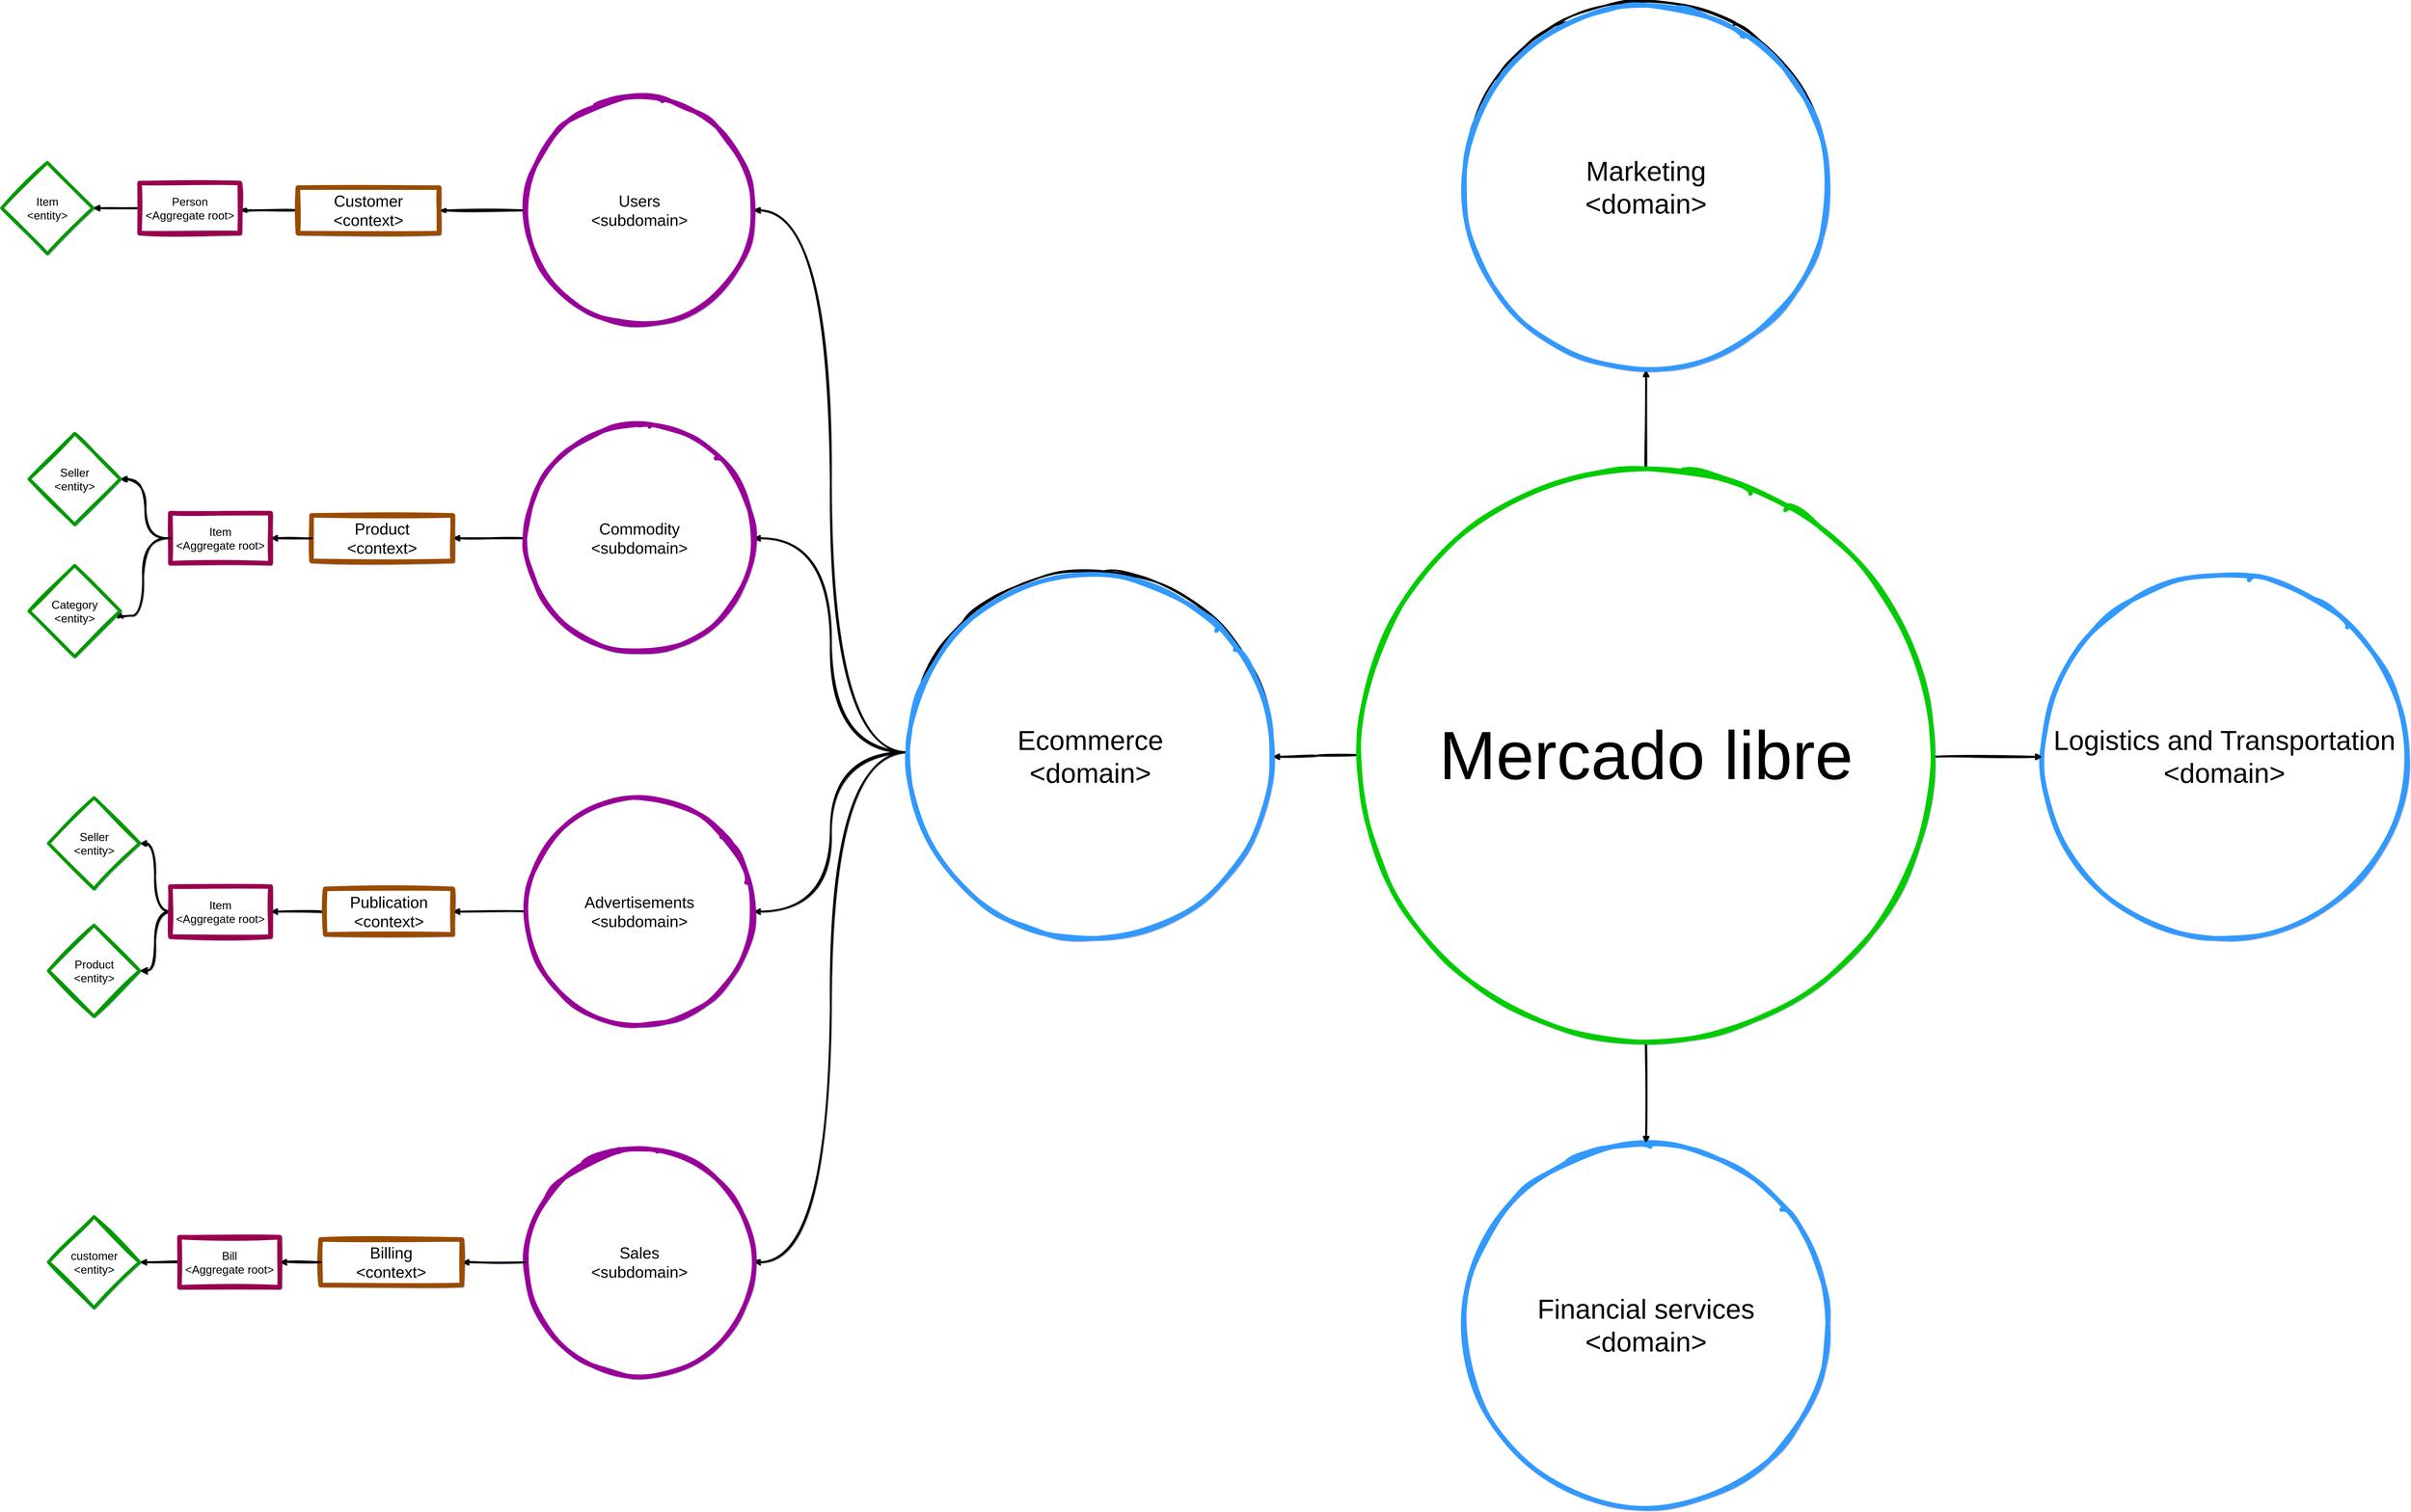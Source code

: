 <mxfile pages="5">
    <diagram name="DDD" id="bOX-pJGZNL9HbD0swC99">
        <mxGraphModel dx="7017" dy="6445" grid="1" gridSize="10" guides="1" tooltips="1" connect="1" arrows="1" fold="1" page="1" pageScale="1.5" pageWidth="2336" pageHeight="1654" background="#FFFFFF" math="0" shadow="1">
            <root>
                <mxCell id="GY-iggYIOW7TUiB6LQyF-0" style=";html=1;"/>
                <mxCell id="GY-iggYIOW7TUiB6LQyF-1" style=";html=1;" parent="GY-iggYIOW7TUiB6LQyF-0"/>
                <mxCell id="89iH2JXOaPEIdSRgFx25-13" style="edgeStyle=orthogonalEdgeStyle;curved=1;rounded=0;orthogonalLoop=1;jettySize=auto;html=1;entryX=1;entryY=0.5;entryDx=0;entryDy=0;strokeWidth=4;fontSize=150;labelBackgroundColor=none;fontColor=default;sketch=1;curveFitting=1;jiggle=2;" parent="GY-iggYIOW7TUiB6LQyF-1" source="GY-iggYIOW7TUiB6LQyF-3" target="GY-iggYIOW7TUiB6LQyF-10" edge="1">
                    <mxGeometry relative="1" as="geometry"/>
                </mxCell>
                <mxCell id="89iH2JXOaPEIdSRgFx25-14" style="edgeStyle=orthogonalEdgeStyle;curved=1;rounded=0;orthogonalLoop=1;jettySize=auto;html=1;exitX=0;exitY=0.5;exitDx=0;exitDy=0;entryX=1;entryY=0.5;entryDx=0;entryDy=0;strokeWidth=4;fontSize=150;labelBackgroundColor=none;fontColor=default;sketch=1;curveFitting=1;jiggle=2;" parent="GY-iggYIOW7TUiB6LQyF-1" source="GY-iggYIOW7TUiB6LQyF-3" target="GY-iggYIOW7TUiB6LQyF-7" edge="1">
                    <mxGeometry relative="1" as="geometry"/>
                </mxCell>
                <mxCell id="89iH2JXOaPEIdSRgFx25-16" style="edgeStyle=orthogonalEdgeStyle;curved=1;rounded=0;orthogonalLoop=1;jettySize=auto;html=1;exitX=0;exitY=0.5;exitDx=0;exitDy=0;entryX=1;entryY=0.5;entryDx=0;entryDy=0;strokeWidth=4;fontSize=150;labelBackgroundColor=none;fontColor=default;sketch=1;curveFitting=1;jiggle=2;" parent="GY-iggYIOW7TUiB6LQyF-1" source="GY-iggYIOW7TUiB6LQyF-3" target="GY-iggYIOW7TUiB6LQyF-9" edge="1">
                    <mxGeometry relative="1" as="geometry"/>
                </mxCell>
                <mxCell id="89iH2JXOaPEIdSRgFx25-18" style="edgeStyle=orthogonalEdgeStyle;curved=1;rounded=0;orthogonalLoop=1;jettySize=auto;html=1;exitX=0;exitY=0.5;exitDx=0;exitDy=0;entryX=1;entryY=0.5;entryDx=0;entryDy=0;strokeWidth=4;fontSize=150;labelBackgroundColor=none;fontColor=default;sketch=1;curveFitting=1;jiggle=2;" parent="GY-iggYIOW7TUiB6LQyF-1" source="GY-iggYIOW7TUiB6LQyF-3" target="GY-iggYIOW7TUiB6LQyF-8" edge="1">
                    <mxGeometry relative="1" as="geometry"/>
                </mxCell>
                <mxCell id="GY-iggYIOW7TUiB6LQyF-3" value="&lt;div style=&quot;font-size: 60px;&quot;&gt;&lt;font style=&quot;font-size: 60px; background-color: rgb(255, 255, 255);&quot;&gt;Comercio electrónico&lt;/font&gt;&lt;/div&gt;&lt;div style=&quot;font-size: 60px;&quot;&gt;&lt;font style=&quot;font-size: 60px; background-color: rgb(255, 255, 255);&quot;&gt;&amp;lt;domain&amp;gt;&lt;/font&gt;&lt;/div&gt;" style="ellipse;whiteSpace=wrap;html=1;aspect=fixed;strokeWidth=4;align=center;rounded=0;labelBackgroundColor=none;sketch=1;curveFitting=1;jiggle=2;" parent="GY-iggYIOW7TUiB6LQyF-1" vertex="1">
                    <mxGeometry x="1680" y="-3090" width="800" height="800" as="geometry"/>
                </mxCell>
                <mxCell id="GY-iggYIOW7TUiB6LQyF-4" value="&lt;font style=&quot;font-size: 60px;&quot;&gt;Financial services&lt;br&gt;&amp;lt;domain&amp;gt;&lt;br style=&quot;font-size: 60px;&quot;&gt;&lt;/font&gt;" style="ellipse;whiteSpace=wrap;html=1;aspect=fixed;strokeWidth=10;rounded=0;labelBackgroundColor=none;sketch=1;curveFitting=1;jiggle=2;strokeColor=#3399FF;fontSize=60;" parent="GY-iggYIOW7TUiB6LQyF-1" vertex="1">
                    <mxGeometry x="2900" y="-1831.36" width="800" height="800" as="geometry"/>
                </mxCell>
                <mxCell id="GY-iggYIOW7TUiB6LQyF-5" value="&lt;font style=&quot;font-size: 60px;&quot;&gt;Marketing&lt;br&gt;&amp;lt;domain&amp;gt;&lt;br&gt;&lt;/font&gt;" style="ellipse;whiteSpace=wrap;html=1;aspect=fixed;strokeWidth=4;rounded=0;labelBackgroundColor=none;sketch=1;curveFitting=1;jiggle=2;" parent="GY-iggYIOW7TUiB6LQyF-1" vertex="1">
                    <mxGeometry x="2900" y="-4340" width="800" height="800" as="geometry"/>
                </mxCell>
                <mxCell id="GY-iggYIOW7TUiB6LQyF-6" value="&lt;font style=&quot;font-size: 60px;&quot;&gt;&lt;span style=&quot;font-size: 60px;&quot;&gt;Logistics and Transportation&lt;br style=&quot;font-size: 60px;&quot;&gt;&lt;/span&gt;&amp;lt;domain&amp;gt;&lt;br style=&quot;font-size: 60px;&quot;&gt;&lt;/font&gt;" style="ellipse;whiteSpace=wrap;html=1;aspect=fixed;strokeWidth=10;rounded=0;labelBackgroundColor=none;sketch=1;curveFitting=1;jiggle=2;strokeColor=#3399FF;fontStyle=0;fontSize=60;" parent="GY-iggYIOW7TUiB6LQyF-1" vertex="1">
                    <mxGeometry x="4170" y="-3080" width="800" height="800" as="geometry"/>
                </mxCell>
                <mxCell id="89iH2JXOaPEIdSRgFx25-15" style="edgeStyle=orthogonalEdgeStyle;curved=1;rounded=0;orthogonalLoop=1;jettySize=auto;html=1;entryX=1;entryY=0.5;entryDx=0;entryDy=0;strokeWidth=4;fontSize=150;labelBackgroundColor=none;fontColor=default;sketch=1;curveFitting=1;jiggle=2;" parent="GY-iggYIOW7TUiB6LQyF-1" source="GY-iggYIOW7TUiB6LQyF-7" target="GY-iggYIOW7TUiB6LQyF-16" edge="1">
                    <mxGeometry relative="1" as="geometry"/>
                </mxCell>
                <mxCell id="GY-iggYIOW7TUiB6LQyF-7" value="Commodity&lt;br&gt;&amp;lt;subdomain&amp;gt;" style="ellipse;whiteSpace=wrap;html=1;strokeWidth=10;fontSize=35;verticalAlign=middle;align=center;rounded=0;labelBackgroundColor=none;sketch=1;curveFitting=1;jiggle=2;strokeColor=#990099;" parent="GY-iggYIOW7TUiB6LQyF-1" vertex="1">
                    <mxGeometry x="840" y="-3409.96" width="500" height="500" as="geometry"/>
                </mxCell>
                <mxCell id="GY-iggYIOW7TUiB6LQyF-8" value="Sales&lt;br&gt;&amp;lt;subdomain&amp;gt;" style="ellipse;whiteSpace=wrap;html=1;strokeWidth=10;fontSize=35;verticalAlign=middle;rounded=0;labelBackgroundColor=none;sketch=1;curveFitting=1;jiggle=2;strokeColor=#990099;" parent="GY-iggYIOW7TUiB6LQyF-1" vertex="1">
                    <mxGeometry x="840" y="-1820.0" width="500" height="500" as="geometry"/>
                </mxCell>
                <mxCell id="89iH2JXOaPEIdSRgFx25-17" style="edgeStyle=orthogonalEdgeStyle;curved=1;rounded=0;orthogonalLoop=1;jettySize=auto;html=1;entryX=1;entryY=0.5;entryDx=0;entryDy=0;strokeWidth=4;fontSize=150;labelBackgroundColor=none;fontColor=default;sketch=1;curveFitting=1;jiggle=2;" parent="GY-iggYIOW7TUiB6LQyF-1" source="GY-iggYIOW7TUiB6LQyF-9" target="GY-iggYIOW7TUiB6LQyF-13" edge="1">
                    <mxGeometry relative="1" as="geometry"/>
                </mxCell>
                <mxCell id="GY-iggYIOW7TUiB6LQyF-9" value="Advertisements&lt;br&gt;&amp;lt;subdomain&amp;gt;" style="ellipse;whiteSpace=wrap;html=1;strokeWidth=10;fontSize=35;verticalAlign=middle;rounded=0;labelBackgroundColor=none;sketch=1;curveFitting=1;jiggle=2;strokeColor=#990099;" parent="GY-iggYIOW7TUiB6LQyF-1" vertex="1">
                    <mxGeometry x="840" y="-2590" width="500" height="500" as="geometry"/>
                </mxCell>
                <mxCell id="7aHl_WH1xhdf0_nuMMED-2" style="edgeStyle=orthogonalEdgeStyle;rounded=1;sketch=1;hachureGap=4;jiggle=2;curveFitting=1;orthogonalLoop=1;jettySize=auto;html=1;entryX=1;entryY=0.5;entryDx=0;entryDy=0;strokeColor=default;strokeWidth=4;fontFamily=Architects Daughter;fontSource=https%3A%2F%2Ffonts.googleapis.com%2Fcss%3Ffamily%3DArchitects%2BDaughter;fontSize=20;startArrow=none;startFill=0;endArrow=blockThin;endFill=1;" parent="GY-iggYIOW7TUiB6LQyF-1" source="GY-iggYIOW7TUiB6LQyF-10" target="7aHl_WH1xhdf0_nuMMED-0" edge="1">
                    <mxGeometry relative="1" as="geometry"/>
                </mxCell>
                <mxCell id="GY-iggYIOW7TUiB6LQyF-10" value="Users&lt;br&gt;&amp;lt;subdomain&amp;gt;" style="ellipse;whiteSpace=wrap;html=1;strokeWidth=10;fontSize=35;rounded=0;labelBackgroundColor=none;sketch=1;curveFitting=1;jiggle=2;strokeColor=#990099;" parent="GY-iggYIOW7TUiB6LQyF-1" vertex="1">
                    <mxGeometry x="840" y="-4130" width="500" height="500" as="geometry"/>
                </mxCell>
                <mxCell id="89iH2JXOaPEIdSRgFx25-1" style="edgeStyle=orthogonalEdgeStyle;curved=1;rounded=0;orthogonalLoop=1;jettySize=auto;html=1;exitX=0;exitY=0.5;exitDx=0;exitDy=0;strokeWidth=4;fontSize=17;labelBackgroundColor=none;fontColor=default;sketch=1;curveFitting=1;jiggle=2;entryX=1;entryY=0.5;entryDx=0;entryDy=0;" parent="GY-iggYIOW7TUiB6LQyF-1" source="GY-iggYIOW7TUiB6LQyF-13" target="PvBCxBzYvh3E6SIUXhYJ-7" edge="1">
                    <mxGeometry relative="1" as="geometry">
                        <mxPoint x="280" y="-2340" as="targetPoint"/>
                    </mxGeometry>
                </mxCell>
                <mxCell id="GY-iggYIOW7TUiB6LQyF-13" value="Publication&lt;br&gt;&amp;lt;context&amp;gt;" style="rounded=0;whiteSpace=wrap;html=1;strokeWidth=10;fontSize=35;labelBackgroundColor=none;sketch=1;curveFitting=1;jiggle=2;strokeColor=#994C00;" parent="GY-iggYIOW7TUiB6LQyF-1" vertex="1">
                    <mxGeometry x="400" y="-2390" width="280" height="100" as="geometry"/>
                </mxCell>
                <mxCell id="GY-iggYIOW7TUiB6LQyF-16" value="Product&lt;br&gt;&amp;lt;context&amp;gt;" style="rounded=0;whiteSpace=wrap;html=1;strokeWidth=10;fontSize=35;labelBackgroundColor=none;sketch=1;curveFitting=1;jiggle=2;strokeColor=#994C00;" parent="GY-iggYIOW7TUiB6LQyF-1" vertex="1">
                    <mxGeometry x="370" y="-3210.08" width="310" height="100" as="geometry"/>
                </mxCell>
                <mxCell id="GY-iggYIOW7TUiB6LQyF-18" value="&amp;nbsp;" style="text;html=1;align=center;verticalAlign=middle;resizable=0;points=[];autosize=1;strokeColor=none;fillColor=none;strokeWidth=4;rounded=0;labelBackgroundColor=none;sketch=1;curveFitting=1;jiggle=2;" parent="GY-iggYIOW7TUiB6LQyF-1" vertex="1">
                    <mxGeometry x="1200" y="-3055" width="30" height="30" as="geometry"/>
                </mxCell>
                <mxCell id="GY-iggYIOW7TUiB6LQyF-19" style="edgeStyle=orthogonalEdgeStyle;curved=1;rounded=0;orthogonalLoop=1;jettySize=auto;html=1;entryX=1;entryY=0.5;entryDx=0;entryDy=0;strokeWidth=4;fontSize=17;exitX=0;exitY=0.5;exitDx=0;exitDy=0;labelBackgroundColor=none;fontColor=default;sketch=1;curveFitting=1;jiggle=2;" parent="GY-iggYIOW7TUiB6LQyF-1" source="GY-iggYIOW7TUiB6LQyF-16" target="PvBCxBzYvh3E6SIUXhYJ-2" edge="1">
                    <mxGeometry relative="1" as="geometry">
                        <mxPoint x="360" y="-3220" as="sourcePoint"/>
                        <mxPoint x="280" y="-3159.96" as="targetPoint"/>
                    </mxGeometry>
                </mxCell>
                <mxCell id="89iH2JXOaPEIdSRgFx25-19" style="edgeStyle=orthogonalEdgeStyle;curved=1;rounded=0;orthogonalLoop=1;jettySize=auto;html=1;entryX=0;entryY=0.5;entryDx=0;entryDy=0;strokeWidth=4;fontSize=150;labelBackgroundColor=none;fontColor=default;sketch=1;curveFitting=1;jiggle=2;startArrow=classic;startFill=1;endArrow=none;endFill=0;" parent="GY-iggYIOW7TUiB6LQyF-1" source="GY-iggYIOW7TUiB6LQyF-25" target="GY-iggYIOW7TUiB6LQyF-8" edge="1">
                    <mxGeometry relative="1" as="geometry"/>
                </mxCell>
                <mxCell id="GY-iggYIOW7TUiB6LQyF-25" value="Billing&lt;br&gt;&amp;lt;context&amp;gt;" style="rounded=0;whiteSpace=wrap;html=1;strokeWidth=10;fontSize=35;labelBackgroundColor=none;sketch=1;curveFitting=1;jiggle=2;strokeColor=#994C00;" parent="GY-iggYIOW7TUiB6LQyF-1" vertex="1">
                    <mxGeometry x="390" y="-1620.0" width="310" height="100" as="geometry"/>
                </mxCell>
                <mxCell id="GY-iggYIOW7TUiB6LQyF-26" style="edgeStyle=orthogonalEdgeStyle;curved=1;rounded=0;orthogonalLoop=1;jettySize=auto;html=1;entryX=0;entryY=0.5;entryDx=0;entryDy=0;strokeWidth=4;fontSize=17;labelBackgroundColor=none;fontColor=default;sketch=1;curveFitting=1;jiggle=2;endArrow=none;endFill=0;startArrow=classic;startFill=1;" parent="GY-iggYIOW7TUiB6LQyF-1" source="GY-iggYIOW7TUiB6LQyF-29" target="GY-iggYIOW7TUiB6LQyF-25" edge="1">
                    <mxGeometry relative="1" as="geometry"/>
                </mxCell>
                <mxCell id="GY-iggYIOW7TUiB6LQyF-28" style="edgeStyle=orthogonalEdgeStyle;curved=1;rounded=0;orthogonalLoop=1;jettySize=auto;html=1;strokeWidth=4;fontSize=25;labelBackgroundColor=none;fontColor=default;sketch=1;curveFitting=1;jiggle=2;" parent="GY-iggYIOW7TUiB6LQyF-1" source="GY-iggYIOW7TUiB6LQyF-29" target="GY-iggYIOW7TUiB6LQyF-31" edge="1">
                    <mxGeometry relative="1" as="geometry"/>
                </mxCell>
                <mxCell id="GY-iggYIOW7TUiB6LQyF-29" value="Bill&lt;br&gt;&amp;lt;Aggregate root&amp;gt;" style="rounded=0;whiteSpace=wrap;html=1;fontSize=25;strokeWidth=10;labelBackgroundColor=none;sketch=1;curveFitting=1;jiggle=2;strokeColor=#99004D;" parent="GY-iggYIOW7TUiB6LQyF-1" vertex="1">
                    <mxGeometry x="80" y="-1625.0" width="220" height="110" as="geometry"/>
                </mxCell>
                <mxCell id="GY-iggYIOW7TUiB6LQyF-31" value="customer&lt;br style=&quot;font-size: 25px;&quot;&gt;&amp;lt;entity&amp;gt;" style="rhombus;whiteSpace=wrap;html=1;fontSize=25;rounded=0;strokeWidth=7;labelBackgroundColor=none;sketch=1;curveFitting=1;jiggle=2;strokeColor=#009900;" parent="GY-iggYIOW7TUiB6LQyF-1" vertex="1">
                    <mxGeometry x="-207.5" y="-1670.0" width="200" height="200" as="geometry"/>
                </mxCell>
                <mxCell id="89iH2JXOaPEIdSRgFx25-7" style="edgeStyle=orthogonalEdgeStyle;curved=1;rounded=0;orthogonalLoop=1;jettySize=auto;html=1;strokeWidth=4;fontSize=150;labelBackgroundColor=none;fontColor=default;sketch=1;curveFitting=1;jiggle=2;entryX=1;entryY=0.5;entryDx=0;entryDy=0;" parent="GY-iggYIOW7TUiB6LQyF-1" source="89iH2JXOaPEIdSRgFx25-6" target="sTN_9HvDD1DU0M0ZeHCn-0" edge="1">
                    <mxGeometry relative="1" as="geometry">
                        <mxPoint x="2420" y="-2680" as="targetPoint"/>
                    </mxGeometry>
                </mxCell>
                <mxCell id="89iH2JXOaPEIdSRgFx25-8" style="edgeStyle=orthogonalEdgeStyle;curved=1;rounded=0;orthogonalLoop=1;jettySize=auto;html=1;entryX=0.5;entryY=1;entryDx=0;entryDy=0;strokeWidth=4;fontSize=150;labelBackgroundColor=none;fontColor=default;sketch=1;curveFitting=1;jiggle=2;" parent="GY-iggYIOW7TUiB6LQyF-1" source="89iH2JXOaPEIdSRgFx25-6" target="sTN_9HvDD1DU0M0ZeHCn-1" edge="1">
                    <mxGeometry relative="1" as="geometry"/>
                </mxCell>
                <mxCell id="89iH2JXOaPEIdSRgFx25-9" style="edgeStyle=orthogonalEdgeStyle;curved=1;rounded=0;orthogonalLoop=1;jettySize=auto;html=1;entryX=0;entryY=0.5;entryDx=0;entryDy=0;strokeWidth=4;fontSize=150;labelBackgroundColor=none;fontColor=default;sketch=1;curveFitting=1;jiggle=2;" parent="GY-iggYIOW7TUiB6LQyF-1" source="89iH2JXOaPEIdSRgFx25-6" target="GY-iggYIOW7TUiB6LQyF-6" edge="1">
                    <mxGeometry relative="1" as="geometry">
                        <Array as="points">
                            <mxPoint x="4000" y="-2680"/>
                            <mxPoint x="4000" y="-2680"/>
                        </Array>
                    </mxGeometry>
                </mxCell>
                <mxCell id="89iH2JXOaPEIdSRgFx25-10" style="edgeStyle=orthogonalEdgeStyle;curved=1;rounded=0;orthogonalLoop=1;jettySize=auto;html=1;strokeWidth=4;fontSize=150;labelBackgroundColor=none;fontColor=default;sketch=1;curveFitting=1;jiggle=2;" parent="GY-iggYIOW7TUiB6LQyF-1" source="89iH2JXOaPEIdSRgFx25-6" target="GY-iggYIOW7TUiB6LQyF-4" edge="1">
                    <mxGeometry relative="1" as="geometry"/>
                </mxCell>
                <mxCell id="89iH2JXOaPEIdSRgFx25-6" value="&lt;font style=&quot;font-size: 150px;&quot;&gt;&lt;font style=&quot;font-size: 150px;&quot;&gt;Mercado libre&lt;/font&gt;&lt;br style=&quot;font-size: 150px;&quot;&gt;&lt;/font&gt;" style="ellipse;whiteSpace=wrap;html=1;strokeWidth=10;fontSize=150;perimeterSpacing=0;shadow=0;fillStyle=auto;fillColor=default;labelBackgroundColor=none;labelBorderColor=none;aspect=fixed;rounded=0;sketch=1;curveFitting=1;jiggle=2;strokeColor=#00CC00;" parent="GY-iggYIOW7TUiB6LQyF-1" vertex="1">
                    <mxGeometry x="2670" y="-3314" width="1260" height="1260" as="geometry"/>
                </mxCell>
                <mxCell id="sTN_9HvDD1DU0M0ZeHCn-0" value="&lt;div style=&quot;font-size: 60px;&quot;&gt;&lt;font style=&quot;font-size: 60px; background-color: rgb(255, 255, 255);&quot;&gt;Ecommerce&lt;/font&gt;&lt;/div&gt;&lt;div style=&quot;font-size: 60px;&quot;&gt;&lt;font style=&quot;font-size: 60px; background-color: rgb(255, 255, 255);&quot;&gt;&amp;lt;domain&amp;gt;&lt;/font&gt;&lt;/div&gt;" style="ellipse;whiteSpace=wrap;html=1;aspect=fixed;strokeWidth=10;align=center;rounded=0;labelBackgroundColor=none;sketch=1;curveFitting=1;jiggle=2;strokeColor=#3399FF;" parent="GY-iggYIOW7TUiB6LQyF-1" vertex="1">
                    <mxGeometry x="1680" y="-3080" width="800" height="800" as="geometry"/>
                </mxCell>
                <mxCell id="sTN_9HvDD1DU0M0ZeHCn-1" value="&lt;font style=&quot;font-size: 60px;&quot;&gt;Marketing&lt;br&gt;&amp;lt;domain&amp;gt;&lt;br&gt;&lt;/font&gt;" style="ellipse;whiteSpace=wrap;html=1;aspect=fixed;strokeWidth=10;rounded=0;labelBackgroundColor=none;sketch=1;curveFitting=1;jiggle=2;strokeColor=#3399FF;" parent="GY-iggYIOW7TUiB6LQyF-1" vertex="1">
                    <mxGeometry x="2900" y="-4330" width="800" height="800" as="geometry"/>
                </mxCell>
                <mxCell id="PvBCxBzYvh3E6SIUXhYJ-1" style="edgeStyle=orthogonalEdgeStyle;curved=1;rounded=0;orthogonalLoop=1;jettySize=auto;html=1;strokeWidth=4;fontSize=25;exitX=0;exitY=0.5;exitDx=0;exitDy=0;entryX=1;entryY=0.5;entryDx=0;entryDy=0;labelBackgroundColor=none;fontColor=default;sketch=1;curveFitting=1;jiggle=2;" parent="GY-iggYIOW7TUiB6LQyF-1" source="PvBCxBzYvh3E6SIUXhYJ-2" target="PvBCxBzYvh3E6SIUXhYJ-4" edge="1">
                    <mxGeometry relative="1" as="geometry">
                        <mxPoint x="-17" y="-3124.08" as="sourcePoint"/>
                    </mxGeometry>
                </mxCell>
                <mxCell id="PvBCxBzYvh3E6SIUXhYJ-2" value="Item&lt;br style=&quot;font-size: 25px;&quot;&gt;&amp;lt;Aggregate root&amp;gt;" style="rounded=0;whiteSpace=wrap;html=1;fontSize=25;strokeWidth=10;labelBackgroundColor=none;sketch=1;curveFitting=1;jiggle=2;strokeColor=#99004D;" parent="GY-iggYIOW7TUiB6LQyF-1" vertex="1">
                    <mxGeometry x="60" y="-3215.08" width="220" height="110" as="geometry"/>
                </mxCell>
                <mxCell id="PvBCxBzYvh3E6SIUXhYJ-4" value="Seller&lt;br style=&quot;font-size: 25px;&quot;&gt;&amp;lt;entity&amp;gt;" style="rhombus;whiteSpace=wrap;html=1;fontSize=25;rounded=0;strokeWidth=7;labelBackgroundColor=none;sketch=1;curveFitting=1;jiggle=2;strokeColor=#009900;" parent="GY-iggYIOW7TUiB6LQyF-1" vertex="1">
                    <mxGeometry x="-250" y="-3390" width="200" height="200" as="geometry"/>
                </mxCell>
                <mxCell id="PvBCxBzYvh3E6SIUXhYJ-6" style="edgeStyle=orthogonalEdgeStyle;curved=1;rounded=0;orthogonalLoop=1;jettySize=auto;html=1;entryX=1;entryY=0.5;entryDx=0;entryDy=0;strokeWidth=4;fontSize=25;labelBackgroundColor=none;fontColor=default;sketch=1;curveFitting=1;jiggle=2;" parent="GY-iggYIOW7TUiB6LQyF-1" source="PvBCxBzYvh3E6SIUXhYJ-7" target="PvBCxBzYvh3E6SIUXhYJ-9" edge="1">
                    <mxGeometry relative="1" as="geometry"/>
                </mxCell>
                <mxCell id="XEVQo7uqsxsZHebt4gxj-1" style="edgeStyle=orthogonalEdgeStyle;sketch=1;hachureGap=4;jiggle=2;curveFitting=1;orthogonalLoop=1;jettySize=auto;html=1;entryX=1;entryY=0.5;entryDx=0;entryDy=0;fontFamily=Architects Daughter;fontSource=https%3A%2F%2Ffonts.googleapis.com%2Fcss%3Ffamily%3DArchitects%2BDaughter;fontSize=16;startSize=8;endSize=8;strokeWidth=4;curved=1;" parent="GY-iggYIOW7TUiB6LQyF-1" source="PvBCxBzYvh3E6SIUXhYJ-7" target="XEVQo7uqsxsZHebt4gxj-0" edge="1">
                    <mxGeometry relative="1" as="geometry"/>
                </mxCell>
                <mxCell id="PvBCxBzYvh3E6SIUXhYJ-7" value="Item&lt;br style=&quot;font-size: 25px;&quot;&gt;&amp;lt;Aggregate root&amp;gt;" style="rounded=0;whiteSpace=wrap;html=1;fontSize=25;strokeWidth=10;labelBackgroundColor=none;sketch=1;curveFitting=1;jiggle=2;strokeColor=#99004D;" parent="GY-iggYIOW7TUiB6LQyF-1" vertex="1">
                    <mxGeometry x="60" y="-2395" width="220" height="110" as="geometry"/>
                </mxCell>
                <mxCell id="PvBCxBzYvh3E6SIUXhYJ-9" value="Seller&lt;br style=&quot;border-color: var(--border-color); font-size: 25px;&quot;&gt;&amp;lt;entity&amp;gt;" style="rhombus;whiteSpace=wrap;html=1;fontSize=25;rounded=0;strokeWidth=7;labelBackgroundColor=none;sketch=1;curveFitting=1;jiggle=2;strokeColor=#009900;" parent="GY-iggYIOW7TUiB6LQyF-1" vertex="1">
                    <mxGeometry x="-207.5" y="-2590" width="200" height="200" as="geometry"/>
                </mxCell>
                <mxCell id="CMJm9K8ORKCPN2p8nIlv-0" style="edgeStyle=orthogonalEdgeStyle;curved=1;rounded=0;orthogonalLoop=1;jettySize=auto;html=1;strokeWidth=4;fontSize=25;labelBackgroundColor=none;fontColor=default;sketch=1;curveFitting=1;jiggle=2;entryX=1;entryY=0.5;entryDx=0;entryDy=0;exitX=0;exitY=0.5;exitDx=0;exitDy=0;" parent="GY-iggYIOW7TUiB6LQyF-1" source="PvBCxBzYvh3E6SIUXhYJ-2" target="CMJm9K8ORKCPN2p8nIlv-1" edge="1">
                    <mxGeometry relative="1" as="geometry">
                        <mxPoint x="54.5" y="-3050" as="sourcePoint"/>
                        <Array as="points">
                            <mxPoint y="-3160"/>
                            <mxPoint y="-2990"/>
                        </Array>
                    </mxGeometry>
                </mxCell>
                <mxCell id="CMJm9K8ORKCPN2p8nIlv-1" value="Category&lt;br style=&quot;font-size: 25px;&quot;&gt;&amp;lt;entity&amp;gt;" style="rhombus;whiteSpace=wrap;html=1;fontSize=25;rounded=0;strokeWidth=7;labelBackgroundColor=none;sketch=1;curveFitting=1;jiggle=2;strokeColor=#009900;" parent="GY-iggYIOW7TUiB6LQyF-1" vertex="1">
                    <mxGeometry x="-250" y="-3100" width="200" height="200" as="geometry"/>
                </mxCell>
                <mxCell id="7aHl_WH1xhdf0_nuMMED-6" style="edgeStyle=orthogonalEdgeStyle;rounded=1;sketch=1;hachureGap=4;jiggle=2;curveFitting=1;orthogonalLoop=1;jettySize=auto;html=1;strokeColor=default;strokeWidth=4;fontFamily=Architects Daughter;fontSource=https%3A%2F%2Ffonts.googleapis.com%2Fcss%3Ffamily%3DArchitects%2BDaughter;fontSize=20;startArrow=none;startFill=0;endArrow=blockThin;endFill=1;" parent="GY-iggYIOW7TUiB6LQyF-1" source="7aHl_WH1xhdf0_nuMMED-0" target="7aHl_WH1xhdf0_nuMMED-4" edge="1">
                    <mxGeometry relative="1" as="geometry">
                        <Array as="points">
                            <mxPoint x="230" y="-3880"/>
                            <mxPoint x="230" y="-3880"/>
                        </Array>
                    </mxGeometry>
                </mxCell>
                <mxCell id="7aHl_WH1xhdf0_nuMMED-0" value="Customer&lt;br&gt;&amp;lt;context&amp;gt;" style="rounded=0;whiteSpace=wrap;html=1;strokeWidth=10;fontSize=35;labelBackgroundColor=none;sketch=1;curveFitting=1;jiggle=2;strokeColor=#994C00;" parent="GY-iggYIOW7TUiB6LQyF-1" vertex="1">
                    <mxGeometry x="340" y="-3930" width="310" height="100" as="geometry"/>
                </mxCell>
                <mxCell id="VSR7126otO95IptpFZIr-1" style="edgeStyle=orthogonalEdgeStyle;html=1;entryX=1;entryY=0.5;entryDx=0;entryDy=0;strokeWidth=4;sketch=1;curveFitting=1;jiggle=2;" parent="GY-iggYIOW7TUiB6LQyF-1" source="7aHl_WH1xhdf0_nuMMED-4" target="VSR7126otO95IptpFZIr-0" edge="1">
                    <mxGeometry relative="1" as="geometry"/>
                </mxCell>
                <mxCell id="7aHl_WH1xhdf0_nuMMED-4" value="Person&lt;br style=&quot;font-size: 25px;&quot;&gt;&amp;lt;Aggregate root&amp;gt;" style="rounded=0;whiteSpace=wrap;html=1;fontSize=25;strokeWidth=10;labelBackgroundColor=none;sketch=1;curveFitting=1;jiggle=2;strokeColor=#99004D;" parent="GY-iggYIOW7TUiB6LQyF-1" vertex="1">
                    <mxGeometry x="-7.5" y="-3940" width="220" height="110" as="geometry"/>
                </mxCell>
                <mxCell id="XEVQo7uqsxsZHebt4gxj-0" value="Product&lt;br style=&quot;border-color: var(--border-color); font-size: 25px;&quot;&gt;&amp;lt;entity&amp;gt;" style="rhombus;whiteSpace=wrap;html=1;fontSize=25;rounded=0;strokeWidth=7;labelBackgroundColor=none;sketch=1;curveFitting=1;jiggle=2;strokeColor=#009900;" parent="GY-iggYIOW7TUiB6LQyF-1" vertex="1">
                    <mxGeometry x="-207.5" y="-2310" width="200" height="200" as="geometry"/>
                </mxCell>
                <mxCell id="VSR7126otO95IptpFZIr-0" value="&lt;span style=&quot;background-color: rgb(255, 255, 255);&quot;&gt;Item&lt;/span&gt;&lt;br style=&quot;font-size: 25px;&quot;&gt;&amp;lt;entity&amp;gt;" style="rhombus;whiteSpace=wrap;html=1;fontSize=25;rounded=0;strokeWidth=7;labelBackgroundColor=none;sketch=1;curveFitting=1;jiggle=2;strokeColor=#009900;" parent="GY-iggYIOW7TUiB6LQyF-1" vertex="1">
                    <mxGeometry x="-310" y="-3985" width="200" height="200" as="geometry"/>
                </mxCell>
            </root>
        </mxGraphModel>
    </diagram>
    <diagram id="lsBdx-qINpygOgSRETDx" name="Item&lt;AR&gt;-Product">
        <mxGraphModel dx="1402" dy="1054" grid="1" gridSize="10" guides="1" tooltips="1" connect="1" arrows="1" fold="1" page="0" pageScale="1" pageWidth="2336" pageHeight="1654" math="0" shadow="0">
            <root>
                <mxCell id="0"/>
                <mxCell id="1" parent="0"/>
                <mxCell id="J2DRZOPWIV1fbYZEQwZV-1" value="Item [AR]" style="shape=table;startSize=30;container=1;collapsible=1;childLayout=tableLayout;fixedRows=1;rowLines=0;fontStyle=1;align=center;resizeLast=1;hachureGap=4;fontFamily=Helvetica;fontSize=20;fillColor=none;swimlaneFillColor=default;rounded=0;shadow=1;strokeWidth=2;labelBorderColor=none;strokeColor=#0000FF;sketch=1;curveFitting=1;jiggle=2;" parent="1" vertex="1">
                    <mxGeometry x="-260" y="-150" width="300" height="510" as="geometry"/>
                </mxCell>
                <mxCell id="J2DRZOPWIV1fbYZEQwZV-2" value="" style="shape=tableRow;horizontal=0;startSize=0;swimlaneHead=0;swimlaneBody=0;fillColor=none;collapsible=0;dropTarget=0;points=[[0,0.5],[1,0.5]];portConstraint=eastwest;top=0;left=0;right=0;bottom=1;sketch=1;hachureGap=4;jiggle=2;curveFitting=1;fontFamily=Helvetica;fontSize=20;" parent="J2DRZOPWIV1fbYZEQwZV-1" vertex="1">
                    <mxGeometry y="30" width="300" height="30" as="geometry"/>
                </mxCell>
                <mxCell id="J2DRZOPWIV1fbYZEQwZV-3" value="ID" style="shape=partialRectangle;connectable=0;fillColor=none;top=0;left=0;bottom=0;right=0;fontStyle=1;overflow=hidden;sketch=1;hachureGap=4;jiggle=2;curveFitting=1;fontFamily=Helvetica;fontSize=20;" parent="J2DRZOPWIV1fbYZEQwZV-2" vertex="1">
                    <mxGeometry width="40" height="30" as="geometry">
                        <mxRectangle width="40" height="30" as="alternateBounds"/>
                    </mxGeometry>
                </mxCell>
                <mxCell id="J2DRZOPWIV1fbYZEQwZV-4" value="ItemId&lt;UUID&gt;" style="shape=partialRectangle;connectable=0;fillColor=none;top=0;left=0;bottom=0;right=0;align=left;spacingLeft=6;fontStyle=5;overflow=hidden;sketch=1;hachureGap=4;jiggle=2;curveFitting=1;fontFamily=Helvetica;fontSize=20;" parent="J2DRZOPWIV1fbYZEQwZV-2" vertex="1">
                    <mxGeometry x="40" width="260" height="30" as="geometry">
                        <mxRectangle width="260" height="30" as="alternateBounds"/>
                    </mxGeometry>
                </mxCell>
                <mxCell id="J2DRZOPWIV1fbYZEQwZV-8" value="" style="shape=tableRow;horizontal=0;startSize=0;swimlaneHead=0;swimlaneBody=0;fillColor=none;collapsible=0;dropTarget=0;points=[[0,0.5],[1,0.5]];portConstraint=eastwest;top=0;left=0;right=0;bottom=0;sketch=1;hachureGap=4;jiggle=2;curveFitting=1;fontFamily=Helvetica;fontSize=20;" parent="J2DRZOPWIV1fbYZEQwZV-1" vertex="1">
                    <mxGeometry y="60" width="300" height="30" as="geometry"/>
                </mxCell>
                <mxCell id="J2DRZOPWIV1fbYZEQwZV-9" value="E" style="shape=partialRectangle;connectable=0;fillColor=none;top=0;left=0;bottom=0;right=0;editable=1;overflow=hidden;sketch=1;hachureGap=4;jiggle=2;curveFitting=1;fontFamily=Helvetica;fontSize=20;" parent="J2DRZOPWIV1fbYZEQwZV-8" vertex="1">
                    <mxGeometry width="40" height="30" as="geometry">
                        <mxRectangle width="40" height="30" as="alternateBounds"/>
                    </mxGeometry>
                </mxCell>
                <mxCell id="J2DRZOPWIV1fbYZEQwZV-10" value="Category" style="shape=partialRectangle;connectable=0;fillColor=none;top=0;left=0;bottom=0;right=0;align=left;spacingLeft=6;overflow=hidden;sketch=1;hachureGap=4;jiggle=2;curveFitting=1;fontFamily=Helvetica;fontSize=20;" parent="J2DRZOPWIV1fbYZEQwZV-8" vertex="1">
                    <mxGeometry x="40" width="260" height="30" as="geometry">
                        <mxRectangle width="260" height="30" as="alternateBounds"/>
                    </mxGeometry>
                </mxCell>
                <mxCell id="J2DRZOPWIV1fbYZEQwZV-11" value="" style="shape=tableRow;horizontal=0;startSize=0;swimlaneHead=0;swimlaneBody=0;fillColor=none;collapsible=0;dropTarget=0;points=[[0,0.5],[1,0.5]];portConstraint=eastwest;top=0;left=0;right=0;bottom=0;sketch=1;hachureGap=4;jiggle=2;curveFitting=1;fontFamily=Helvetica;fontSize=20;" parent="J2DRZOPWIV1fbYZEQwZV-1" vertex="1">
                    <mxGeometry y="90" width="300" height="30" as="geometry"/>
                </mxCell>
                <mxCell id="J2DRZOPWIV1fbYZEQwZV-12" value="E" style="shape=partialRectangle;connectable=0;fillColor=none;top=0;left=0;bottom=0;right=0;editable=1;overflow=hidden;sketch=1;hachureGap=4;jiggle=2;curveFitting=1;fontFamily=Helvetica;fontSize=20;" parent="J2DRZOPWIV1fbYZEQwZV-11" vertex="1">
                    <mxGeometry width="40" height="30" as="geometry">
                        <mxRectangle width="40" height="30" as="alternateBounds"/>
                    </mxGeometry>
                </mxCell>
                <mxCell id="J2DRZOPWIV1fbYZEQwZV-13" value="Seller" style="shape=partialRectangle;connectable=0;fillColor=none;top=0;left=0;bottom=0;right=0;align=left;spacingLeft=6;overflow=hidden;sketch=1;hachureGap=4;jiggle=2;curveFitting=1;fontFamily=Helvetica;fontSize=20;" parent="J2DRZOPWIV1fbYZEQwZV-11" vertex="1">
                    <mxGeometry x="40" width="260" height="30" as="geometry">
                        <mxRectangle width="260" height="30" as="alternateBounds"/>
                    </mxGeometry>
                </mxCell>
                <mxCell id="4WjaCyY92BAiPcFfnNJH-1" value="" style="shape=tableRow;horizontal=0;startSize=0;swimlaneHead=0;swimlaneBody=0;fillColor=none;collapsible=0;dropTarget=0;points=[[0,0.5],[1,0.5]];portConstraint=eastwest;top=0;left=0;right=0;bottom=0;sketch=1;hachureGap=4;jiggle=2;curveFitting=1;fontFamily=Helvetica;fontSize=20;" parent="J2DRZOPWIV1fbYZEQwZV-1" vertex="1">
                    <mxGeometry y="120" width="300" height="30" as="geometry"/>
                </mxCell>
                <mxCell id="4WjaCyY92BAiPcFfnNJH-2" value="OV" style="shape=partialRectangle;connectable=0;fillColor=none;top=0;left=0;bottom=0;right=0;editable=1;overflow=hidden;sketch=1;hachureGap=4;jiggle=2;curveFitting=1;fontFamily=Helvetica;fontSize=20;" parent="4WjaCyY92BAiPcFfnNJH-1" vertex="1">
                    <mxGeometry width="40" height="30" as="geometry">
                        <mxRectangle width="40" height="30" as="alternateBounds"/>
                    </mxGeometry>
                </mxCell>
                <mxCell id="4WjaCyY92BAiPcFfnNJH-3" value="+ Name &lt;String&gt;" style="shape=partialRectangle;connectable=0;fillColor=none;top=0;left=0;bottom=0;right=0;align=left;spacingLeft=6;overflow=hidden;sketch=1;hachureGap=4;jiggle=2;curveFitting=1;fontFamily=Helvetica;fontSize=20;" parent="4WjaCyY92BAiPcFfnNJH-1" vertex="1">
                    <mxGeometry x="40" width="260" height="30" as="geometry">
                        <mxRectangle width="260" height="30" as="alternateBounds"/>
                    </mxGeometry>
                </mxCell>
                <mxCell id="4WjaCyY92BAiPcFfnNJH-4" value="" style="shape=tableRow;horizontal=0;startSize=0;swimlaneHead=0;swimlaneBody=0;fillColor=none;collapsible=0;dropTarget=0;points=[[0,0.5],[1,0.5]];portConstraint=eastwest;top=0;left=0;right=0;bottom=0;sketch=1;hachureGap=4;jiggle=2;curveFitting=1;fontFamily=Helvetica;fontSize=20;" parent="J2DRZOPWIV1fbYZEQwZV-1" vertex="1">
                    <mxGeometry y="150" width="300" height="30" as="geometry"/>
                </mxCell>
                <mxCell id="4WjaCyY92BAiPcFfnNJH-5" value="OV" style="shape=partialRectangle;connectable=0;fillColor=none;top=0;left=0;bottom=0;right=0;editable=1;overflow=hidden;sketch=1;hachureGap=4;jiggle=2;curveFitting=1;fontFamily=Helvetica;fontSize=20;" parent="4WjaCyY92BAiPcFfnNJH-4" vertex="1">
                    <mxGeometry width="40" height="30" as="geometry">
                        <mxRectangle width="40" height="30" as="alternateBounds"/>
                    </mxGeometry>
                </mxCell>
                <mxCell id="4WjaCyY92BAiPcFfnNJH-6" value="+ Desciption &lt;String&gt;" style="shape=partialRectangle;connectable=0;fillColor=none;top=0;left=0;bottom=0;right=0;align=left;spacingLeft=6;overflow=hidden;sketch=1;hachureGap=4;jiggle=2;curveFitting=1;fontFamily=Helvetica;fontSize=20;" parent="4WjaCyY92BAiPcFfnNJH-4" vertex="1">
                    <mxGeometry x="40" width="260" height="30" as="geometry">
                        <mxRectangle width="260" height="30" as="alternateBounds"/>
                    </mxGeometry>
                </mxCell>
                <mxCell id="J2DRZOPWIV1fbYZEQwZV-17" value="" style="shape=tableRow;horizontal=0;startSize=0;swimlaneHead=0;swimlaneBody=0;fillColor=none;collapsible=0;dropTarget=0;points=[[0,0.5],[1,0.5]];portConstraint=eastwest;top=0;left=0;right=0;bottom=0;sketch=1;hachureGap=4;jiggle=2;curveFitting=1;fontFamily=Helvetica;fontSize=20;" parent="J2DRZOPWIV1fbYZEQwZV-1" vertex="1">
                    <mxGeometry y="180" width="300" height="30" as="geometry"/>
                </mxCell>
                <mxCell id="J2DRZOPWIV1fbYZEQwZV-18" value="OV" style="shape=partialRectangle;connectable=0;fillColor=none;top=0;left=0;bottom=0;right=0;editable=1;overflow=hidden;sketch=1;hachureGap=4;jiggle=2;curveFitting=1;fontFamily=Helvetica;fontSize=20;" parent="J2DRZOPWIV1fbYZEQwZV-17" vertex="1">
                    <mxGeometry width="40" height="30" as="geometry">
                        <mxRectangle width="40" height="30" as="alternateBounds"/>
                    </mxGeometry>
                </mxCell>
                <mxCell id="J2DRZOPWIV1fbYZEQwZV-19" value="+ State &lt;Boolean&gt;" style="shape=partialRectangle;connectable=0;fillColor=none;top=0;left=0;bottom=0;right=0;align=left;spacingLeft=6;overflow=hidden;sketch=1;hachureGap=4;jiggle=2;curveFitting=1;fontFamily=Helvetica;fontSize=20;" parent="J2DRZOPWIV1fbYZEQwZV-17" vertex="1">
                    <mxGeometry x="40" width="260" height="30" as="geometry">
                        <mxRectangle width="260" height="30" as="alternateBounds"/>
                    </mxGeometry>
                </mxCell>
                <mxCell id="4WjaCyY92BAiPcFfnNJH-43" value="" style="shape=tableRow;horizontal=0;startSize=0;swimlaneHead=0;swimlaneBody=0;fillColor=none;collapsible=0;dropTarget=0;points=[[0,0.5],[1,0.5]];portConstraint=eastwest;top=0;left=0;right=0;bottom=0;sketch=1;hachureGap=4;jiggle=2;curveFitting=1;fontFamily=Helvetica;fontSize=20;" parent="J2DRZOPWIV1fbYZEQwZV-1" vertex="1">
                    <mxGeometry y="210" width="300" height="30" as="geometry"/>
                </mxCell>
                <mxCell id="4WjaCyY92BAiPcFfnNJH-44" value="OV" style="shape=partialRectangle;connectable=0;fillColor=none;top=0;left=0;bottom=0;right=0;editable=1;overflow=hidden;sketch=1;hachureGap=4;jiggle=2;curveFitting=1;fontFamily=Helvetica;fontSize=20;" parent="4WjaCyY92BAiPcFfnNJH-43" vertex="1">
                    <mxGeometry width="40" height="30" as="geometry">
                        <mxRectangle width="40" height="30" as="alternateBounds"/>
                    </mxGeometry>
                </mxCell>
                <mxCell id="4WjaCyY92BAiPcFfnNJH-45" value="+ Image &lt;Image&gt;" style="shape=partialRectangle;connectable=0;fillColor=none;top=0;left=0;bottom=0;right=0;align=left;spacingLeft=6;overflow=hidden;sketch=1;hachureGap=4;jiggle=2;curveFitting=1;fontFamily=Helvetica;fontSize=20;" parent="4WjaCyY92BAiPcFfnNJH-43" vertex="1">
                    <mxGeometry x="40" width="260" height="30" as="geometry">
                        <mxRectangle width="260" height="30" as="alternateBounds"/>
                    </mxGeometry>
                </mxCell>
                <mxCell id="J2DRZOPWIV1fbYZEQwZV-20" value="" style="shape=tableRow;horizontal=0;startSize=0;swimlaneHead=0;swimlaneBody=0;fillColor=none;collapsible=0;dropTarget=0;points=[[0,0.5],[1,0.5]];portConstraint=eastwest;top=0;left=0;right=0;bottom=0;sketch=1;hachureGap=4;jiggle=2;curveFitting=1;fontFamily=Helvetica;fontSize=20;" parent="J2DRZOPWIV1fbYZEQwZV-1" vertex="1">
                    <mxGeometry y="240" width="300" height="30" as="geometry"/>
                </mxCell>
                <mxCell id="J2DRZOPWIV1fbYZEQwZV-21" value="OV" style="shape=partialRectangle;connectable=0;fillColor=none;top=0;left=0;bottom=0;right=0;editable=1;overflow=hidden;sketch=1;hachureGap=4;jiggle=2;curveFitting=1;fontFamily=Helvetica;fontSize=20;" parent="J2DRZOPWIV1fbYZEQwZV-20" vertex="1">
                    <mxGeometry width="40" height="30" as="geometry">
                        <mxRectangle width="40" height="30" as="alternateBounds"/>
                    </mxGeometry>
                </mxCell>
                <mxCell id="J2DRZOPWIV1fbYZEQwZV-22" value="+ Price &lt;Number&gt;" style="shape=partialRectangle;connectable=0;fillColor=none;top=0;left=0;bottom=0;right=0;align=left;spacingLeft=6;overflow=hidden;sketch=1;hachureGap=4;jiggle=2;curveFitting=1;fontFamily=Helvetica;fontSize=20;" parent="J2DRZOPWIV1fbYZEQwZV-20" vertex="1">
                    <mxGeometry x="40" width="260" height="30" as="geometry">
                        <mxRectangle width="260" height="30" as="alternateBounds"/>
                    </mxGeometry>
                </mxCell>
                <mxCell id="GgfVa3OdjL7qr2BKk0M2-1" value="" style="shape=tableRow;horizontal=0;startSize=0;swimlaneHead=0;swimlaneBody=0;fillColor=none;collapsible=0;dropTarget=0;points=[[0,0.5],[1,0.5]];portConstraint=eastwest;top=0;left=0;right=0;bottom=0;sketch=1;hachureGap=4;jiggle=2;curveFitting=1;fontFamily=Helvetica;fontSize=20;" parent="J2DRZOPWIV1fbYZEQwZV-1" vertex="1">
                    <mxGeometry y="270" width="300" height="30" as="geometry"/>
                </mxCell>
                <mxCell id="GgfVa3OdjL7qr2BKk0M2-2" value="" style="shape=partialRectangle;connectable=0;fillColor=none;top=0;left=0;bottom=0;right=0;editable=1;overflow=hidden;sketch=1;hachureGap=4;jiggle=2;curveFitting=1;fontFamily=Helvetica;fontSize=20;" parent="GgfVa3OdjL7qr2BKk0M2-1" vertex="1">
                    <mxGeometry width="40" height="30" as="geometry">
                        <mxRectangle width="40" height="30" as="alternateBounds"/>
                    </mxGeometry>
                </mxCell>
                <mxCell id="GgfVa3OdjL7qr2BKk0M2-3" value="+ ChangeName()" style="shape=partialRectangle;connectable=0;fillColor=none;top=0;left=0;bottom=0;right=0;align=left;spacingLeft=6;overflow=hidden;sketch=1;hachureGap=4;jiggle=2;curveFitting=1;fontFamily=Helvetica;fontSize=20;" parent="GgfVa3OdjL7qr2BKk0M2-1" vertex="1">
                    <mxGeometry x="40" width="260" height="30" as="geometry">
                        <mxRectangle width="260" height="30" as="alternateBounds"/>
                    </mxGeometry>
                </mxCell>
                <mxCell id="J2DRZOPWIV1fbYZEQwZV-23" value="" style="shape=tableRow;horizontal=0;startSize=0;swimlaneHead=0;swimlaneBody=0;fillColor=none;collapsible=0;dropTarget=0;points=[[0,0.5],[1,0.5]];portConstraint=eastwest;top=0;left=0;right=0;bottom=0;sketch=1;hachureGap=4;jiggle=2;curveFitting=1;fontFamily=Helvetica;fontSize=20;" parent="J2DRZOPWIV1fbYZEQwZV-1" vertex="1">
                    <mxGeometry y="300" width="300" height="30" as="geometry"/>
                </mxCell>
                <mxCell id="J2DRZOPWIV1fbYZEQwZV-24" value="" style="shape=partialRectangle;connectable=0;fillColor=none;top=0;left=0;bottom=0;right=0;editable=1;overflow=hidden;sketch=1;hachureGap=4;jiggle=2;curveFitting=1;fontFamily=Helvetica;fontSize=20;" parent="J2DRZOPWIV1fbYZEQwZV-23" vertex="1">
                    <mxGeometry width="40" height="30" as="geometry">
                        <mxRectangle width="40" height="30" as="alternateBounds"/>
                    </mxGeometry>
                </mxCell>
                <mxCell id="J2DRZOPWIV1fbYZEQwZV-25" value="+ ChangeDescription()" style="shape=partialRectangle;connectable=0;fillColor=none;top=0;left=0;bottom=0;right=0;align=left;spacingLeft=6;overflow=hidden;sketch=1;hachureGap=4;jiggle=2;curveFitting=1;fontFamily=Helvetica;fontSize=20;" parent="J2DRZOPWIV1fbYZEQwZV-23" vertex="1">
                    <mxGeometry x="40" width="260" height="30" as="geometry">
                        <mxRectangle width="260" height="30" as="alternateBounds"/>
                    </mxGeometry>
                </mxCell>
                <mxCell id="GgfVa3OdjL7qr2BKk0M2-7" value="" style="shape=tableRow;horizontal=0;startSize=0;swimlaneHead=0;swimlaneBody=0;fillColor=none;collapsible=0;dropTarget=0;points=[[0,0.5],[1,0.5]];portConstraint=eastwest;top=0;left=0;right=0;bottom=0;sketch=1;hachureGap=4;jiggle=2;curveFitting=1;fontFamily=Helvetica;fontSize=20;" parent="J2DRZOPWIV1fbYZEQwZV-1" vertex="1">
                    <mxGeometry y="330" width="300" height="30" as="geometry"/>
                </mxCell>
                <mxCell id="GgfVa3OdjL7qr2BKk0M2-8" value="" style="shape=partialRectangle;connectable=0;fillColor=none;top=0;left=0;bottom=0;right=0;editable=1;overflow=hidden;sketch=1;hachureGap=4;jiggle=2;curveFitting=1;fontFamily=Helvetica;fontSize=20;" parent="GgfVa3OdjL7qr2BKk0M2-7" vertex="1">
                    <mxGeometry width="40" height="30" as="geometry">
                        <mxRectangle width="40" height="30" as="alternateBounds"/>
                    </mxGeometry>
                </mxCell>
                <mxCell id="GgfVa3OdjL7qr2BKk0M2-9" value="+ ChangeImage()" style="shape=partialRectangle;connectable=0;fillColor=none;top=0;left=0;bottom=0;right=0;align=left;spacingLeft=6;overflow=hidden;sketch=1;hachureGap=4;jiggle=2;curveFitting=1;fontFamily=Helvetica;fontSize=20;" parent="GgfVa3OdjL7qr2BKk0M2-7" vertex="1">
                    <mxGeometry x="40" width="260" height="30" as="geometry">
                        <mxRectangle width="260" height="30" as="alternateBounds"/>
                    </mxGeometry>
                </mxCell>
                <mxCell id="GgfVa3OdjL7qr2BKk0M2-4" value="" style="shape=tableRow;horizontal=0;startSize=0;swimlaneHead=0;swimlaneBody=0;fillColor=none;collapsible=0;dropTarget=0;points=[[0,0.5],[1,0.5]];portConstraint=eastwest;top=0;left=0;right=0;bottom=0;sketch=1;hachureGap=4;jiggle=2;curveFitting=1;fontFamily=Helvetica;fontSize=20;" parent="J2DRZOPWIV1fbYZEQwZV-1" vertex="1">
                    <mxGeometry y="360" width="300" height="30" as="geometry"/>
                </mxCell>
                <mxCell id="GgfVa3OdjL7qr2BKk0M2-5" value="" style="shape=partialRectangle;connectable=0;fillColor=none;top=0;left=0;bottom=0;right=0;editable=1;overflow=hidden;sketch=1;hachureGap=4;jiggle=2;curveFitting=1;fontFamily=Helvetica;fontSize=20;" parent="GgfVa3OdjL7qr2BKk0M2-4" vertex="1">
                    <mxGeometry width="40" height="30" as="geometry">
                        <mxRectangle width="40" height="30" as="alternateBounds"/>
                    </mxGeometry>
                </mxCell>
                <mxCell id="GgfVa3OdjL7qr2BKk0M2-6" value="+ ChangeState()" style="shape=partialRectangle;connectable=0;fillColor=none;top=0;left=0;bottom=0;right=0;align=left;spacingLeft=6;overflow=hidden;sketch=1;hachureGap=4;jiggle=2;curveFitting=1;fontFamily=Helvetica;fontSize=20;" parent="GgfVa3OdjL7qr2BKk0M2-4" vertex="1">
                    <mxGeometry x="40" width="260" height="30" as="geometry">
                        <mxRectangle width="260" height="30" as="alternateBounds"/>
                    </mxGeometry>
                </mxCell>
                <mxCell id="sV-cJ9vTJOU849TA2NhV-7" value="" style="shape=tableRow;horizontal=0;startSize=0;swimlaneHead=0;swimlaneBody=0;fillColor=none;collapsible=0;dropTarget=0;points=[[0,0.5],[1,0.5]];portConstraint=eastwest;top=0;left=0;right=0;bottom=0;sketch=1;hachureGap=4;jiggle=2;curveFitting=1;fontFamily=Helvetica;fontSize=20;" parent="J2DRZOPWIV1fbYZEQwZV-1" vertex="1">
                    <mxGeometry y="390" width="300" height="30" as="geometry"/>
                </mxCell>
                <mxCell id="sV-cJ9vTJOU849TA2NhV-8" value="" style="shape=partialRectangle;connectable=0;fillColor=none;top=0;left=0;bottom=0;right=0;editable=1;overflow=hidden;sketch=1;hachureGap=4;jiggle=2;curveFitting=1;fontFamily=Helvetica;fontSize=20;" parent="sV-cJ9vTJOU849TA2NhV-7" vertex="1">
                    <mxGeometry width="40" height="30" as="geometry">
                        <mxRectangle width="40" height="30" as="alternateBounds"/>
                    </mxGeometry>
                </mxCell>
                <mxCell id="sV-cJ9vTJOU849TA2NhV-9" value="+ GetItem()" style="shape=partialRectangle;connectable=0;fillColor=none;top=0;left=0;bottom=0;right=0;align=left;spacingLeft=6;overflow=hidden;sketch=1;hachureGap=4;jiggle=2;curveFitting=1;fontFamily=Helvetica;fontSize=20;" parent="sV-cJ9vTJOU849TA2NhV-7" vertex="1">
                    <mxGeometry x="40" width="260" height="30" as="geometry">
                        <mxRectangle width="260" height="30" as="alternateBounds"/>
                    </mxGeometry>
                </mxCell>
                <mxCell id="4WjaCyY92BAiPcFfnNJH-57" value="" style="shape=tableRow;horizontal=0;startSize=0;swimlaneHead=0;swimlaneBody=0;fillColor=none;collapsible=0;dropTarget=0;points=[[0,0.5],[1,0.5]];portConstraint=eastwest;top=0;left=0;right=0;bottom=0;sketch=1;hachureGap=4;jiggle=2;curveFitting=1;fontFamily=Helvetica;fontSize=20;" parent="J2DRZOPWIV1fbYZEQwZV-1" vertex="1">
                    <mxGeometry y="420" width="300" height="30" as="geometry"/>
                </mxCell>
                <mxCell id="4WjaCyY92BAiPcFfnNJH-58" value="" style="shape=partialRectangle;connectable=0;fillColor=none;top=0;left=0;bottom=0;right=0;editable=1;overflow=hidden;sketch=1;hachureGap=4;jiggle=2;curveFitting=1;fontFamily=Helvetica;fontSize=20;" parent="4WjaCyY92BAiPcFfnNJH-57" vertex="1">
                    <mxGeometry width="40" height="30" as="geometry">
                        <mxRectangle width="40" height="30" as="alternateBounds"/>
                    </mxGeometry>
                </mxCell>
                <mxCell id="4WjaCyY92BAiPcFfnNJH-59" value="+ CreateItem()" style="shape=partialRectangle;connectable=0;fillColor=none;top=0;left=0;bottom=0;right=0;align=left;spacingLeft=6;overflow=hidden;sketch=1;hachureGap=4;jiggle=2;curveFitting=1;fontFamily=Helvetica;fontSize=20;" parent="4WjaCyY92BAiPcFfnNJH-57" vertex="1">
                    <mxGeometry x="40" width="260" height="30" as="geometry">
                        <mxRectangle width="260" height="30" as="alternateBounds"/>
                    </mxGeometry>
                </mxCell>
                <mxCell id="N3BN3J0TtRYFkmecsm8Q-7" value="" style="shape=tableRow;horizontal=0;startSize=0;swimlaneHead=0;swimlaneBody=0;fillColor=none;collapsible=0;dropTarget=0;points=[[0,0.5],[1,0.5]];portConstraint=eastwest;top=0;left=0;right=0;bottom=0;sketch=1;hachureGap=4;jiggle=2;curveFitting=1;fontFamily=Helvetica;fontSize=20;" parent="J2DRZOPWIV1fbYZEQwZV-1" vertex="1">
                    <mxGeometry y="450" width="300" height="30" as="geometry"/>
                </mxCell>
                <mxCell id="N3BN3J0TtRYFkmecsm8Q-8" value="" style="shape=partialRectangle;connectable=0;fillColor=none;top=0;left=0;bottom=0;right=0;editable=1;overflow=hidden;sketch=1;hachureGap=4;jiggle=2;curveFitting=1;fontFamily=Helvetica;fontSize=20;" parent="N3BN3J0TtRYFkmecsm8Q-7" vertex="1">
                    <mxGeometry width="40" height="30" as="geometry">
                        <mxRectangle width="40" height="30" as="alternateBounds"/>
                    </mxGeometry>
                </mxCell>
                <mxCell id="N3BN3J0TtRYFkmecsm8Q-9" value="+ IncreasePrice()" style="shape=partialRectangle;connectable=0;fillColor=none;top=0;left=0;bottom=0;right=0;align=left;spacingLeft=6;overflow=hidden;sketch=1;hachureGap=4;jiggle=2;curveFitting=1;fontFamily=Helvetica;fontSize=20;" parent="N3BN3J0TtRYFkmecsm8Q-7" vertex="1">
                    <mxGeometry x="40" width="260" height="30" as="geometry">
                        <mxRectangle width="260" height="30" as="alternateBounds"/>
                    </mxGeometry>
                </mxCell>
                <mxCell id="N3BN3J0TtRYFkmecsm8Q-10" value="" style="shape=tableRow;horizontal=0;startSize=0;swimlaneHead=0;swimlaneBody=0;fillColor=none;collapsible=0;dropTarget=0;points=[[0,0.5],[1,0.5]];portConstraint=eastwest;top=0;left=0;right=0;bottom=0;sketch=1;hachureGap=4;jiggle=2;curveFitting=1;fontFamily=Helvetica;fontSize=20;" parent="J2DRZOPWIV1fbYZEQwZV-1" vertex="1">
                    <mxGeometry y="480" width="300" height="30" as="geometry"/>
                </mxCell>
                <mxCell id="N3BN3J0TtRYFkmecsm8Q-11" value="" style="shape=partialRectangle;connectable=0;fillColor=none;top=0;left=0;bottom=0;right=0;editable=1;overflow=hidden;sketch=1;hachureGap=4;jiggle=2;curveFitting=1;fontFamily=Helvetica;fontSize=20;" parent="N3BN3J0TtRYFkmecsm8Q-10" vertex="1">
                    <mxGeometry width="40" height="30" as="geometry">
                        <mxRectangle width="40" height="30" as="alternateBounds"/>
                    </mxGeometry>
                </mxCell>
                <mxCell id="N3BN3J0TtRYFkmecsm8Q-12" value="+ DecreasePrice()" style="shape=partialRectangle;connectable=0;fillColor=none;top=0;left=0;bottom=0;right=0;align=left;spacingLeft=6;overflow=hidden;sketch=1;hachureGap=4;jiggle=2;curveFitting=1;fontFamily=Helvetica;fontSize=20;" parent="N3BN3J0TtRYFkmecsm8Q-10" vertex="1">
                    <mxGeometry x="40" width="260" height="30" as="geometry">
                        <mxRectangle width="260" height="30" as="alternateBounds"/>
                    </mxGeometry>
                </mxCell>
                <mxCell id="J2DRZOPWIV1fbYZEQwZV-29" style="edgeStyle=orthogonalEdgeStyle;rounded=1;sketch=1;hachureGap=4;jiggle=2;curveFitting=1;orthogonalLoop=1;jettySize=auto;html=1;strokeWidth=2;fontFamily=Architects Daughter;fontSource=https%3A%2F%2Ffonts.googleapis.com%2Fcss%3Ffamily%3DArchitects%2BDaughter;fontSize=20;exitX=1;exitY=0.5;exitDx=0;exitDy=0;entryX=-0.016;entryY=0.055;entryDx=0;entryDy=0;entryPerimeter=0;endArrow=blockThin;endFill=1;" parent="1" source="J2DRZOPWIV1fbYZEQwZV-37" target="4WjaCyY92BAiPcFfnNJH-30" edge="1">
                    <mxGeometry relative="1" as="geometry">
                        <Array as="points">
                            <mxPoint x="500" y="-85"/>
                            <mxPoint x="500" y="-274"/>
                        </Array>
                        <mxPoint x="570" y="-230" as="targetPoint"/>
                    </mxGeometry>
                </mxCell>
                <mxCell id="J2DRZOPWIV1fbYZEQwZV-30" value="Category [E]" style="shape=table;startSize=30;container=1;collapsible=1;childLayout=tableLayout;fixedRows=1;rowLines=0;fontStyle=1;align=center;resizeLast=1;hachureGap=4;fontFamily=Helvetica;fontSize=20;fillColor=none;swimlaneFillColor=default;rounded=0;shadow=1;strokeWidth=2;labelBorderColor=none;strokeColor=#009900;sketch=1;curveFitting=1;jiggle=2;" parent="1" vertex="1">
                    <mxGeometry x="110" y="-190" width="350" height="300" as="geometry"/>
                </mxCell>
                <mxCell id="J2DRZOPWIV1fbYZEQwZV-31" value="" style="shape=tableRow;horizontal=0;startSize=0;swimlaneHead=0;swimlaneBody=0;fillColor=none;collapsible=0;dropTarget=0;points=[[0,0.5],[1,0.5]];portConstraint=eastwest;top=0;left=0;right=0;bottom=1;sketch=1;hachureGap=4;jiggle=2;curveFitting=1;fontFamily=Helvetica;fontSize=20;" parent="J2DRZOPWIV1fbYZEQwZV-30" vertex="1">
                    <mxGeometry y="30" width="350" height="30" as="geometry"/>
                </mxCell>
                <mxCell id="J2DRZOPWIV1fbYZEQwZV-32" value="ID" style="shape=partialRectangle;connectable=0;fillColor=none;top=0;left=0;bottom=0;right=0;fontStyle=1;overflow=hidden;sketch=1;hachureGap=4;jiggle=2;curveFitting=1;fontFamily=Helvetica;fontSize=20;" parent="J2DRZOPWIV1fbYZEQwZV-31" vertex="1">
                    <mxGeometry width="40" height="30" as="geometry">
                        <mxRectangle width="40" height="30" as="alternateBounds"/>
                    </mxGeometry>
                </mxCell>
                <mxCell id="J2DRZOPWIV1fbYZEQwZV-33" value="CategoryId&lt;UUID&gt;" style="shape=partialRectangle;connectable=0;fillColor=none;top=0;left=0;bottom=0;right=0;align=left;spacingLeft=6;fontStyle=5;overflow=hidden;sketch=1;hachureGap=4;jiggle=2;curveFitting=1;fontFamily=Helvetica;fontSize=20;" parent="J2DRZOPWIV1fbYZEQwZV-31" vertex="1">
                    <mxGeometry x="40" width="310" height="30" as="geometry">
                        <mxRectangle width="310" height="30" as="alternateBounds"/>
                    </mxGeometry>
                </mxCell>
                <mxCell id="J2DRZOPWIV1fbYZEQwZV-34" value="" style="shape=tableRow;horizontal=0;startSize=0;swimlaneHead=0;swimlaneBody=0;fillColor=none;collapsible=0;dropTarget=0;points=[[0,0.5],[1,0.5]];portConstraint=eastwest;top=0;left=0;right=0;bottom=0;sketch=1;hachureGap=4;jiggle=2;curveFitting=1;fontFamily=Helvetica;fontSize=20;" parent="J2DRZOPWIV1fbYZEQwZV-30" vertex="1">
                    <mxGeometry y="60" width="350" height="30" as="geometry"/>
                </mxCell>
                <mxCell id="J2DRZOPWIV1fbYZEQwZV-35" value="OV" style="shape=partialRectangle;connectable=0;fillColor=none;top=0;left=0;bottom=0;right=0;editable=1;overflow=hidden;sketch=1;hachureGap=4;jiggle=2;curveFitting=1;fontFamily=Helvetica;fontSize=20;" parent="J2DRZOPWIV1fbYZEQwZV-34" vertex="1">
                    <mxGeometry width="40" height="30" as="geometry">
                        <mxRectangle width="40" height="30" as="alternateBounds"/>
                    </mxGeometry>
                </mxCell>
                <mxCell id="J2DRZOPWIV1fbYZEQwZV-36" value="+ Name&lt;String&gt;" style="shape=partialRectangle;connectable=0;fillColor=none;top=0;left=0;bottom=0;right=0;align=left;spacingLeft=6;overflow=hidden;sketch=1;hachureGap=4;jiggle=2;curveFitting=1;fontFamily=Helvetica;fontSize=20;" parent="J2DRZOPWIV1fbYZEQwZV-34" vertex="1">
                    <mxGeometry x="40" width="310" height="30" as="geometry">
                        <mxRectangle width="310" height="30" as="alternateBounds"/>
                    </mxGeometry>
                </mxCell>
                <mxCell id="J2DRZOPWIV1fbYZEQwZV-37" value="" style="shape=tableRow;horizontal=0;startSize=0;swimlaneHead=0;swimlaneBody=0;fillColor=none;collapsible=0;dropTarget=0;points=[[0,0.5],[1,0.5]];portConstraint=eastwest;top=0;left=0;right=0;bottom=0;sketch=1;hachureGap=4;jiggle=2;curveFitting=1;fontFamily=Helvetica;fontSize=20;" parent="J2DRZOPWIV1fbYZEQwZV-30" vertex="1">
                    <mxGeometry y="90" width="350" height="30" as="geometry"/>
                </mxCell>
                <mxCell id="J2DRZOPWIV1fbYZEQwZV-38" value="OV" style="shape=partialRectangle;connectable=0;fillColor=none;top=0;left=0;bottom=0;right=0;editable=1;overflow=hidden;sketch=1;hachureGap=4;jiggle=2;curveFitting=1;fontFamily=Helvetica;fontSize=20;" parent="J2DRZOPWIV1fbYZEQwZV-37" vertex="1">
                    <mxGeometry width="40" height="30" as="geometry">
                        <mxRectangle width="40" height="30" as="alternateBounds"/>
                    </mxGeometry>
                </mxCell>
                <mxCell id="J2DRZOPWIV1fbYZEQwZV-39" value="+ Description &lt;String&gt;" style="shape=partialRectangle;connectable=0;fillColor=none;top=0;left=0;bottom=0;right=0;align=left;spacingLeft=6;overflow=hidden;sketch=1;hachureGap=4;jiggle=2;curveFitting=1;fontFamily=Helvetica;fontSize=20;" parent="J2DRZOPWIV1fbYZEQwZV-37" vertex="1">
                    <mxGeometry x="40" width="310" height="30" as="geometry">
                        <mxRectangle width="310" height="30" as="alternateBounds"/>
                    </mxGeometry>
                </mxCell>
                <mxCell id="J2DRZOPWIV1fbYZEQwZV-40" value="" style="shape=tableRow;horizontal=0;startSize=0;swimlaneHead=0;swimlaneBody=0;fillColor=none;collapsible=0;dropTarget=0;points=[[0,0.5],[1,0.5]];portConstraint=eastwest;top=0;left=0;right=0;bottom=0;sketch=1;hachureGap=4;jiggle=2;curveFitting=1;fontFamily=Helvetica;fontSize=20;" parent="J2DRZOPWIV1fbYZEQwZV-30" vertex="1">
                    <mxGeometry y="120" width="350" height="30" as="geometry"/>
                </mxCell>
                <mxCell id="J2DRZOPWIV1fbYZEQwZV-41" value="OV" style="shape=partialRectangle;connectable=0;fillColor=none;top=0;left=0;bottom=0;right=0;editable=1;overflow=hidden;sketch=1;hachureGap=4;jiggle=2;curveFitting=1;fontFamily=Helvetica;fontSize=20;" parent="J2DRZOPWIV1fbYZEQwZV-40" vertex="1">
                    <mxGeometry width="40" height="30" as="geometry">
                        <mxRectangle width="40" height="30" as="alternateBounds"/>
                    </mxGeometry>
                </mxCell>
                <mxCell id="J2DRZOPWIV1fbYZEQwZV-42" value="+ State &lt;Boolean&gt;" style="shape=partialRectangle;connectable=0;fillColor=none;top=0;left=0;bottom=0;right=0;align=left;spacingLeft=6;overflow=hidden;sketch=1;hachureGap=4;jiggle=2;curveFitting=1;fontFamily=Helvetica;fontSize=20;" parent="J2DRZOPWIV1fbYZEQwZV-40" vertex="1">
                    <mxGeometry x="40" width="310" height="30" as="geometry">
                        <mxRectangle width="310" height="30" as="alternateBounds"/>
                    </mxGeometry>
                </mxCell>
                <mxCell id="J2DRZOPWIV1fbYZEQwZV-46" value="" style="shape=tableRow;horizontal=0;startSize=0;swimlaneHead=0;swimlaneBody=0;fillColor=none;collapsible=0;dropTarget=0;points=[[0,0.5],[1,0.5]];portConstraint=eastwest;top=0;left=0;right=0;bottom=0;sketch=1;hachureGap=4;jiggle=2;curveFitting=1;fontFamily=Helvetica;fontSize=20;" parent="J2DRZOPWIV1fbYZEQwZV-30" vertex="1">
                    <mxGeometry y="150" width="350" height="30" as="geometry"/>
                </mxCell>
                <mxCell id="J2DRZOPWIV1fbYZEQwZV-47" value="" style="shape=partialRectangle;connectable=0;fillColor=none;top=0;left=0;bottom=0;right=0;editable=1;overflow=hidden;sketch=1;hachureGap=4;jiggle=2;curveFitting=1;fontFamily=Helvetica;fontSize=20;" parent="J2DRZOPWIV1fbYZEQwZV-46" vertex="1">
                    <mxGeometry width="40" height="30" as="geometry">
                        <mxRectangle width="40" height="30" as="alternateBounds"/>
                    </mxGeometry>
                </mxCell>
                <mxCell id="J2DRZOPWIV1fbYZEQwZV-48" value="+ GetCategory()" style="shape=partialRectangle;connectable=0;fillColor=none;top=0;left=0;bottom=0;right=0;align=left;spacingLeft=6;overflow=hidden;sketch=1;hachureGap=4;jiggle=2;curveFitting=1;fontFamily=Helvetica;fontSize=20;" parent="J2DRZOPWIV1fbYZEQwZV-46" vertex="1">
                    <mxGeometry x="40" width="310" height="30" as="geometry">
                        <mxRectangle width="310" height="30" as="alternateBounds"/>
                    </mxGeometry>
                </mxCell>
                <mxCell id="Iytit_jcgXrlOvasvqBo-1" value="" style="shape=tableRow;horizontal=0;startSize=0;swimlaneHead=0;swimlaneBody=0;fillColor=none;collapsible=0;dropTarget=0;points=[[0,0.5],[1,0.5]];portConstraint=eastwest;top=0;left=0;right=0;bottom=0;sketch=1;hachureGap=4;jiggle=2;curveFitting=1;fontFamily=Helvetica;fontSize=20;" vertex="1" parent="J2DRZOPWIV1fbYZEQwZV-30">
                    <mxGeometry y="180" width="350" height="30" as="geometry"/>
                </mxCell>
                <mxCell id="Iytit_jcgXrlOvasvqBo-2" value="" style="shape=partialRectangle;connectable=0;fillColor=none;top=0;left=0;bottom=0;right=0;editable=1;overflow=hidden;sketch=1;hachureGap=4;jiggle=2;curveFitting=1;fontFamily=Helvetica;fontSize=20;" vertex="1" parent="Iytit_jcgXrlOvasvqBo-1">
                    <mxGeometry width="40" height="30" as="geometry">
                        <mxRectangle width="40" height="30" as="alternateBounds"/>
                    </mxGeometry>
                </mxCell>
                <mxCell id="Iytit_jcgXrlOvasvqBo-3" value="+ CreateCategory()" style="shape=partialRectangle;connectable=0;fillColor=none;top=0;left=0;bottom=0;right=0;align=left;spacingLeft=6;overflow=hidden;sketch=1;hachureGap=4;jiggle=2;curveFitting=1;fontFamily=Helvetica;fontSize=20;" vertex="1" parent="Iytit_jcgXrlOvasvqBo-1">
                    <mxGeometry x="40" width="310" height="30" as="geometry">
                        <mxRectangle width="310" height="30" as="alternateBounds"/>
                    </mxGeometry>
                </mxCell>
                <mxCell id="N3BN3J0TtRYFkmecsm8Q-16" value="" style="shape=tableRow;horizontal=0;startSize=0;swimlaneHead=0;swimlaneBody=0;fillColor=none;collapsible=0;dropTarget=0;points=[[0,0.5],[1,0.5]];portConstraint=eastwest;top=0;left=0;right=0;bottom=0;sketch=1;hachureGap=4;jiggle=2;curveFitting=1;fontFamily=Helvetica;fontSize=20;" parent="J2DRZOPWIV1fbYZEQwZV-30" vertex="1">
                    <mxGeometry y="210" width="350" height="30" as="geometry"/>
                </mxCell>
                <mxCell id="N3BN3J0TtRYFkmecsm8Q-17" value="" style="shape=partialRectangle;connectable=0;fillColor=none;top=0;left=0;bottom=0;right=0;editable=1;overflow=hidden;sketch=1;hachureGap=4;jiggle=2;curveFitting=1;fontFamily=Helvetica;fontSize=20;" parent="N3BN3J0TtRYFkmecsm8Q-16" vertex="1">
                    <mxGeometry width="40" height="30" as="geometry">
                        <mxRectangle width="40" height="30" as="alternateBounds"/>
                    </mxGeometry>
                </mxCell>
                <mxCell id="N3BN3J0TtRYFkmecsm8Q-18" value="+ ChangeDescripciónCategory()" style="shape=partialRectangle;connectable=0;fillColor=none;top=0;left=0;bottom=0;right=0;align=left;spacingLeft=6;overflow=hidden;sketch=1;hachureGap=4;jiggle=2;curveFitting=1;fontFamily=Helvetica;fontSize=20;" parent="N3BN3J0TtRYFkmecsm8Q-16" vertex="1">
                    <mxGeometry x="40" width="310" height="30" as="geometry">
                        <mxRectangle width="310" height="30" as="alternateBounds"/>
                    </mxGeometry>
                </mxCell>
                <mxCell id="GgfVa3OdjL7qr2BKk0M2-10" value="" style="shape=tableRow;horizontal=0;startSize=0;swimlaneHead=0;swimlaneBody=0;fillColor=none;collapsible=0;dropTarget=0;points=[[0,0.5],[1,0.5]];portConstraint=eastwest;top=0;left=0;right=0;bottom=0;sketch=1;hachureGap=4;jiggle=2;curveFitting=1;fontFamily=Helvetica;fontSize=20;" parent="J2DRZOPWIV1fbYZEQwZV-30" vertex="1">
                    <mxGeometry y="240" width="350" height="30" as="geometry"/>
                </mxCell>
                <mxCell id="GgfVa3OdjL7qr2BKk0M2-11" value="" style="shape=partialRectangle;connectable=0;fillColor=none;top=0;left=0;bottom=0;right=0;editable=1;overflow=hidden;sketch=1;hachureGap=4;jiggle=2;curveFitting=1;fontFamily=Helvetica;fontSize=20;" parent="GgfVa3OdjL7qr2BKk0M2-10" vertex="1">
                    <mxGeometry width="40" height="30" as="geometry">
                        <mxRectangle width="40" height="30" as="alternateBounds"/>
                    </mxGeometry>
                </mxCell>
                <mxCell id="GgfVa3OdjL7qr2BKk0M2-12" value="+ ChangeStateCategory()" style="shape=partialRectangle;connectable=0;fillColor=none;top=0;left=0;bottom=0;right=0;align=left;spacingLeft=6;overflow=hidden;sketch=1;hachureGap=4;jiggle=2;curveFitting=1;fontFamily=Helvetica;fontSize=20;" parent="GgfVa3OdjL7qr2BKk0M2-10" vertex="1">
                    <mxGeometry x="40" width="310" height="30" as="geometry">
                        <mxRectangle width="310" height="30" as="alternateBounds"/>
                    </mxGeometry>
                </mxCell>
                <mxCell id="N3BN3J0TtRYFkmecsm8Q-19" value="" style="shape=tableRow;horizontal=0;startSize=0;swimlaneHead=0;swimlaneBody=0;fillColor=none;collapsible=0;dropTarget=0;points=[[0,0.5],[1,0.5]];portConstraint=eastwest;top=0;left=0;right=0;bottom=0;sketch=1;hachureGap=4;jiggle=2;curveFitting=1;fontFamily=Helvetica;fontSize=20;" parent="J2DRZOPWIV1fbYZEQwZV-30" vertex="1">
                    <mxGeometry y="270" width="350" height="30" as="geometry"/>
                </mxCell>
                <mxCell id="N3BN3J0TtRYFkmecsm8Q-20" value="" style="shape=partialRectangle;connectable=0;fillColor=none;top=0;left=0;bottom=0;right=0;editable=1;overflow=hidden;sketch=1;hachureGap=4;jiggle=2;curveFitting=1;fontFamily=Helvetica;fontSize=20;" parent="N3BN3J0TtRYFkmecsm8Q-19" vertex="1">
                    <mxGeometry width="40" height="30" as="geometry">
                        <mxRectangle width="40" height="30" as="alternateBounds"/>
                    </mxGeometry>
                </mxCell>
                <mxCell id="N3BN3J0TtRYFkmecsm8Q-21" value="+ ChangeNameCategory()" style="shape=partialRectangle;connectable=0;fillColor=none;top=0;left=0;bottom=0;right=0;align=left;spacingLeft=6;overflow=hidden;sketch=1;hachureGap=4;jiggle=2;curveFitting=1;fontFamily=Helvetica;fontSize=20;" parent="N3BN3J0TtRYFkmecsm8Q-19" vertex="1">
                    <mxGeometry x="40" width="310" height="30" as="geometry">
                        <mxRectangle width="310" height="30" as="alternateBounds"/>
                    </mxGeometry>
                </mxCell>
                <mxCell id="J2DRZOPWIV1fbYZEQwZV-49" style="edgeStyle=orthogonalEdgeStyle;hachureGap=4;orthogonalLoop=1;jettySize=auto;html=1;entryX=0;entryY=0.5;entryDx=0;entryDy=0;fontFamily=Helvetica;fontSize=25;sketch=1;curveFitting=1;jiggle=2;strokeWidth=2;startArrow=ERoneToMany;startFill=0;endArrow=ERoneToMany;endFill=0;" parent="1" source="J2DRZOPWIV1fbYZEQwZV-8" target="J2DRZOPWIV1fbYZEQwZV-34" edge="1">
                    <mxGeometry relative="1" as="geometry"/>
                </mxCell>
                <mxCell id="J2DRZOPWIV1fbYZEQwZV-53" style="edgeStyle=orthogonalEdgeStyle;sketch=1;hachureGap=4;jiggle=2;curveFitting=1;orthogonalLoop=1;jettySize=auto;html=1;entryX=0;entryY=0.5;entryDx=0;entryDy=0;strokeWidth=2;fontFamily=Helvetica;fontSize=25;startArrow=none;startFill=0;endArrow=blockThin;endFill=1;" parent="1" source="J2DRZOPWIV1fbYZEQwZV-34" target="4WjaCyY92BAiPcFfnNJH-24" edge="1">
                    <mxGeometry relative="1" as="geometry">
                        <Array as="points">
                            <mxPoint x="480" y="-115"/>
                            <mxPoint x="480" y="-458"/>
                        </Array>
                        <mxPoint x="538.46" y="-387.2" as="targetPoint"/>
                    </mxGeometry>
                </mxCell>
                <mxCell id="J2DRZOPWIV1fbYZEQwZV-59" value="State [OV]" style="swimlane;fontStyle=1;childLayout=stackLayout;horizontal=1;startSize=40;horizontalStack=0;resizeParent=1;resizeParentMax=0;resizeLast=0;collapsible=1;marginBottom=0;align=center;fontSize=20;rounded=0;shadow=1;labelBorderColor=none;sketch=1;hachureGap=4;jiggle=2;fillStyle=cross-hatch;curveFitting=1;strokeColor=#99004D;strokeWidth=2;fontFamily=Helvetica;fillColor=none;gradientColor=none;" parent="1" vertex="1">
                    <mxGeometry x="560" y="-4" width="230" height="160" as="geometry"/>
                </mxCell>
                <mxCell id="J2DRZOPWIV1fbYZEQwZV-60" value="+ Value &lt;Boolean&gt;" style="text;strokeColor=none;fillColor=none;spacingLeft=4;spacingRight=4;overflow=hidden;rotatable=0;points=[[0,0.5],[1,0.5]];portConstraint=eastwest;fontSize=25;fontFamily=Helvetica;" parent="J2DRZOPWIV1fbYZEQwZV-59" vertex="1">
                    <mxGeometry y="40" width="230" height="30" as="geometry"/>
                </mxCell>
                <mxCell id="dlrwbpw41y-KMNxPvFwR-9" value="" style="line;strokeWidth=1;rotatable=0;dashed=0;labelPosition=right;align=left;verticalAlign=middle;spacingTop=0;spacingLeft=6;points=[];portConstraint=eastwest;sketch=1;hachureGap=4;jiggle=2;curveFitting=1;strokeColor=#99004D;fontFamily=Architects Daughter;fontSource=https%3A%2F%2Ffonts.googleapis.com%2Fcss%3Ffamily%3DArchitects%2BDaughter;fontSize=20;" parent="J2DRZOPWIV1fbYZEQwZV-59" vertex="1">
                    <mxGeometry y="70" width="230" height="10" as="geometry"/>
                </mxCell>
                <mxCell id="9mINsZ8QROqbPu6_y5UX-2" value="+ ValidateData()" style="text;strokeColor=none;fillColor=none;spacingLeft=4;spacingRight=4;overflow=hidden;rotatable=0;points=[[0,0.5],[1,0.5]];portConstraint=eastwest;fontSize=25;fontFamily=Helvetica;" parent="J2DRZOPWIV1fbYZEQwZV-59" vertex="1">
                    <mxGeometry y="80" width="230" height="40" as="geometry"/>
                </mxCell>
                <mxCell id="PcVxi3pJTHxq1R3H4Yyn-7" value="- ValidateContent()" style="text;strokeColor=none;fillColor=none;spacingLeft=4;spacingRight=4;overflow=hidden;rotatable=0;points=[[0,0.5],[1,0.5]];portConstraint=eastwest;fontSize=25;fontFamily=Helvetica;" parent="J2DRZOPWIV1fbYZEQwZV-59" vertex="1">
                    <mxGeometry y="120" width="230" height="40" as="geometry"/>
                </mxCell>
                <mxCell id="J2DRZOPWIV1fbYZEQwZV-62" style="edgeStyle=orthogonalEdgeStyle;rounded=1;sketch=1;hachureGap=4;jiggle=2;curveFitting=1;orthogonalLoop=1;jettySize=auto;html=1;exitX=1;exitY=0.5;exitDx=0;exitDy=0;strokeWidth=2;fontFamily=Architects Daughter;fontSource=https%3A%2F%2Ffonts.googleapis.com%2Fcss%3Ffamily%3DArchitects%2BDaughter;fontSize=20;endArrow=blockThin;endFill=1;" parent="1" source="J2DRZOPWIV1fbYZEQwZV-40" edge="1">
                    <mxGeometry relative="1" as="geometry">
                        <Array as="points">
                            <mxPoint x="490" y="-25"/>
                            <mxPoint x="490" y="17"/>
                            <mxPoint x="559" y="17"/>
                        </Array>
                        <mxPoint x="560" y="17" as="targetPoint"/>
                    </mxGeometry>
                </mxCell>
                <mxCell id="J2DRZOPWIV1fbYZEQwZV-107" value="State [OV]" style="swimlane;fontStyle=1;childLayout=stackLayout;horizontal=1;startSize=40;horizontalStack=0;resizeParent=1;resizeParentMax=0;resizeLast=0;collapsible=1;marginBottom=0;align=center;fontSize=20;rounded=0;shadow=1;labelBorderColor=none;sketch=1;hachureGap=4;jiggle=2;fillStyle=cross-hatch;curveFitting=1;strokeColor=#99004D;strokeWidth=2;fontFamily=Helvetica;fillColor=none;gradientColor=none;" parent="1" vertex="1">
                    <mxGeometry x="-620" y="140" width="230" height="170" as="geometry">
                        <mxRectangle x="-620" y="120" width="130" height="40" as="alternateBounds"/>
                    </mxGeometry>
                </mxCell>
                <mxCell id="J2DRZOPWIV1fbYZEQwZV-108" value="+ Value &lt;Boolean&gt;" style="text;strokeColor=none;fillColor=none;spacingLeft=4;spacingRight=4;overflow=hidden;rotatable=0;points=[[0,0.5],[1,0.5]];portConstraint=eastwest;fontSize=25;fontFamily=Helvetica;" parent="J2DRZOPWIV1fbYZEQwZV-107" vertex="1">
                    <mxGeometry y="40" width="230" height="40" as="geometry"/>
                </mxCell>
                <mxCell id="sV-cJ9vTJOU849TA2NhV-10" value="" style="line;strokeWidth=1;rotatable=0;dashed=0;labelPosition=right;align=left;verticalAlign=middle;spacingTop=0;spacingLeft=6;points=[];portConstraint=eastwest;sketch=1;hachureGap=4;jiggle=2;curveFitting=1;strokeColor=#99004D;fontFamily=Architects Daughter;fontSource=https%3A%2F%2Ffonts.googleapis.com%2Fcss%3Ffamily%3DArchitects%2BDaughter;fontSize=20;" parent="J2DRZOPWIV1fbYZEQwZV-107" vertex="1">
                    <mxGeometry y="80" width="230" height="10" as="geometry"/>
                </mxCell>
                <mxCell id="9mINsZ8QROqbPu6_y5UX-3" value="+ ValidateData()" style="text;strokeColor=none;fillColor=none;spacingLeft=4;spacingRight=4;overflow=hidden;rotatable=0;points=[[0,0.5],[1,0.5]];portConstraint=eastwest;fontSize=25;fontFamily=Helvetica;" parent="J2DRZOPWIV1fbYZEQwZV-107" vertex="1">
                    <mxGeometry y="90" width="230" height="40" as="geometry"/>
                </mxCell>
                <mxCell id="PcVxi3pJTHxq1R3H4Yyn-3" value="- ValidateContent()" style="text;strokeColor=none;fillColor=none;spacingLeft=4;spacingRight=4;overflow=hidden;rotatable=0;points=[[0,0.5],[1,0.5]];portConstraint=eastwest;fontSize=25;fontFamily=Helvetica;" parent="J2DRZOPWIV1fbYZEQwZV-107" vertex="1">
                    <mxGeometry y="130" width="230" height="40" as="geometry"/>
                </mxCell>
                <mxCell id="J2DRZOPWIV1fbYZEQwZV-111" style="edgeStyle=orthogonalEdgeStyle;rounded=1;sketch=1;hachureGap=4;jiggle=2;curveFitting=1;orthogonalLoop=1;jettySize=auto;html=1;entryX=0;entryY=0.5;entryDx=0;entryDy=0;strokeWidth=2;fontFamily=Architects Daughter;fontSource=https%3A%2F%2Ffonts.googleapis.com%2Fcss%3Ffamily%3DArchitects%2BDaughter;fontSize=20;endArrow=none;endFill=0;startArrow=blockThin;startFill=1;" parent="1" source="J2DRZOPWIV1fbYZEQwZV-108" target="J2DRZOPWIV1fbYZEQwZV-17" edge="1">
                    <mxGeometry relative="1" as="geometry"/>
                </mxCell>
                <mxCell id="J2DRZOPWIV1fbYZEQwZV-112" value="Actions" style="swimlane;fontStyle=1;childLayout=stackLayout;horizontal=1;startSize=40;horizontalStack=0;resizeParent=1;resizeParentMax=0;resizeLast=0;collapsible=1;marginBottom=0;align=center;fontSize=20;rounded=0;shadow=1;labelBorderColor=none;sketch=1;hachureGap=4;jiggle=2;fillStyle=cross-hatch;curveFitting=1;strokeColor=#FF8000;strokeWidth=2;fontFamily=Helvetica;fillColor=none;gradientColor=none;" parent="1" vertex="1">
                    <mxGeometry x="-560" y="1000" width="370" height="580" as="geometry"/>
                </mxCell>
                <mxCell id="jJW5K9LbxsGs5coSwxof-75" value="+ ChangeName(Write)" style="shape=partialRectangle;connectable=0;fillColor=none;top=0;left=0;bottom=0;right=0;align=left;spacingLeft=6;overflow=hidden;sketch=1;hachureGap=4;jiggle=2;curveFitting=1;fontFamily=Helvetica;fontSize=20;" parent="J2DRZOPWIV1fbYZEQwZV-112" vertex="1">
                    <mxGeometry y="40" width="370" height="30" as="geometry">
                        <mxRectangle width="260" height="30" as="alternateBounds"/>
                    </mxGeometry>
                </mxCell>
                <mxCell id="jJW5K9LbxsGs5coSwxof-76" value="+ ChangeDescription(Write)" style="shape=partialRectangle;connectable=0;fillColor=none;top=0;left=0;bottom=0;right=0;align=left;spacingLeft=6;overflow=hidden;sketch=1;hachureGap=4;jiggle=2;curveFitting=1;fontFamily=Helvetica;fontSize=20;" parent="J2DRZOPWIV1fbYZEQwZV-112" vertex="1">
                    <mxGeometry y="70" width="370" height="30" as="geometry">
                        <mxRectangle width="260" height="30" as="alternateBounds"/>
                    </mxGeometry>
                </mxCell>
                <mxCell id="jJW5K9LbxsGs5coSwxof-77" value="+ ChangeImage(Write)" style="shape=partialRectangle;connectable=0;fillColor=none;top=0;left=0;bottom=0;right=0;align=left;spacingLeft=6;overflow=hidden;sketch=1;hachureGap=4;jiggle=2;curveFitting=1;fontFamily=Helvetica;fontSize=20;" parent="J2DRZOPWIV1fbYZEQwZV-112" vertex="1">
                    <mxGeometry y="100" width="370" height="30" as="geometry">
                        <mxRectangle width="260" height="30" as="alternateBounds"/>
                    </mxGeometry>
                </mxCell>
                <mxCell id="jJW5K9LbxsGs5coSwxof-78" value="+ ChangeState(Write)" style="shape=partialRectangle;connectable=0;fillColor=none;top=0;left=0;bottom=0;right=0;align=left;spacingLeft=6;overflow=hidden;sketch=1;hachureGap=4;jiggle=2;curveFitting=1;fontFamily=Helvetica;fontSize=20;" parent="J2DRZOPWIV1fbYZEQwZV-112" vertex="1">
                    <mxGeometry y="130" width="370" height="30" as="geometry">
                        <mxRectangle width="260" height="30" as="alternateBounds"/>
                    </mxGeometry>
                </mxCell>
                <mxCell id="jJW5K9LbxsGs5coSwxof-79" value="+ GetItem(Query)" style="shape=partialRectangle;connectable=0;fillColor=none;top=0;left=0;bottom=0;right=0;align=left;spacingLeft=6;overflow=hidden;sketch=1;hachureGap=4;jiggle=2;curveFitting=1;fontFamily=Helvetica;fontSize=20;" parent="J2DRZOPWIV1fbYZEQwZV-112" vertex="1">
                    <mxGeometry y="160" width="370" height="30" as="geometry">
                        <mxRectangle width="260" height="30" as="alternateBounds"/>
                    </mxGeometry>
                </mxCell>
                <mxCell id="jJW5K9LbxsGs5coSwxof-83" value="+ DecreasePrice(Write)" style="shape=partialRectangle;connectable=0;fillColor=none;top=0;left=0;bottom=0;right=0;align=left;spacingLeft=6;overflow=hidden;sketch=1;hachureGap=4;jiggle=2;curveFitting=1;fontFamily=Helvetica;fontSize=20;" parent="J2DRZOPWIV1fbYZEQwZV-112" vertex="1">
                    <mxGeometry y="190" width="370" height="30" as="geometry">
                        <mxRectangle width="260" height="30" as="alternateBounds"/>
                    </mxGeometry>
                </mxCell>
                <mxCell id="jJW5K9LbxsGs5coSwxof-82" value="+ IncreasePrice(Write)" style="shape=partialRectangle;connectable=0;fillColor=none;top=0;left=0;bottom=0;right=0;align=left;spacingLeft=6;overflow=hidden;sketch=1;hachureGap=4;jiggle=2;curveFitting=1;fontFamily=Helvetica;fontSize=20;" parent="J2DRZOPWIV1fbYZEQwZV-112" vertex="1">
                    <mxGeometry y="220" width="370" height="30" as="geometry">
                        <mxRectangle width="260" height="30" as="alternateBounds"/>
                    </mxGeometry>
                </mxCell>
                <mxCell id="jJW5K9LbxsGs5coSwxof-80" value="+ CreateItem(Write)" style="shape=partialRectangle;connectable=0;fillColor=none;top=0;left=0;bottom=0;right=0;align=left;spacingLeft=6;overflow=hidden;sketch=1;hachureGap=4;jiggle=2;curveFitting=1;fontFamily=Helvetica;fontSize=20;" parent="J2DRZOPWIV1fbYZEQwZV-112" vertex="1">
                    <mxGeometry y="250" width="370" height="30" as="geometry">
                        <mxRectangle width="260" height="30" as="alternateBounds"/>
                    </mxGeometry>
                </mxCell>
                <mxCell id="jJW5K9LbxsGs5coSwxof-87" value="+ GetCategory(Query)" style="shape=partialRectangle;connectable=0;fillColor=none;top=0;left=0;bottom=0;right=0;align=left;spacingLeft=6;overflow=hidden;sketch=1;hachureGap=4;jiggle=2;curveFitting=1;fontFamily=Helvetica;fontSize=20;" parent="J2DRZOPWIV1fbYZEQwZV-112" vertex="1">
                    <mxGeometry y="280" width="370" height="30" as="geometry">
                        <mxRectangle width="250" height="30" as="alternateBounds"/>
                    </mxGeometry>
                </mxCell>
                <mxCell id="jJW5K9LbxsGs5coSwxof-88" value="+ ChangeDescripciónCategory(Write)" style="shape=partialRectangle;connectable=0;fillColor=none;top=0;left=0;bottom=0;right=0;align=left;spacingLeft=6;overflow=hidden;sketch=1;hachureGap=4;jiggle=2;curveFitting=1;fontFamily=Helvetica;fontSize=20;" parent="J2DRZOPWIV1fbYZEQwZV-112" vertex="1">
                    <mxGeometry y="310" width="370" height="30" as="geometry">
                        <mxRectangle width="250" height="30" as="alternateBounds"/>
                    </mxGeometry>
                </mxCell>
                <mxCell id="jJW5K9LbxsGs5coSwxof-90" value="+ ChangeNameCategory(Write)" style="shape=partialRectangle;connectable=0;fillColor=none;top=0;left=0;bottom=0;right=0;align=left;spacingLeft=6;overflow=hidden;sketch=1;hachureGap=4;jiggle=2;curveFitting=1;fontFamily=Helvetica;fontSize=20;" parent="J2DRZOPWIV1fbYZEQwZV-112" vertex="1">
                    <mxGeometry y="340" width="370" height="30" as="geometry">
                        <mxRectangle width="250" height="30" as="alternateBounds"/>
                    </mxGeometry>
                </mxCell>
                <mxCell id="jJW5K9LbxsGs5coSwxof-89" value="+ ChangeStateCategory(Write)" style="shape=partialRectangle;connectable=0;fillColor=none;top=0;left=0;bottom=0;right=0;align=left;spacingLeft=6;overflow=hidden;sketch=1;hachureGap=4;jiggle=2;curveFitting=1;fontFamily=Helvetica;fontSize=20;" parent="J2DRZOPWIV1fbYZEQwZV-112" vertex="1">
                    <mxGeometry y="370" width="370" height="30" as="geometry">
                        <mxRectangle width="250" height="30" as="alternateBounds"/>
                    </mxGeometry>
                </mxCell>
                <mxCell id="jJW5K9LbxsGs5coSwxof-91" value="+ GetSeller(Query)" style="shape=partialRectangle;connectable=0;fillColor=none;top=0;left=0;bottom=0;right=0;align=left;spacingLeft=6;overflow=hidden;sketch=1;hachureGap=4;jiggle=2;curveFitting=1;fontFamily=Helvetica;fontSize=20;" parent="J2DRZOPWIV1fbYZEQwZV-112" vertex="1">
                    <mxGeometry y="400" width="370" height="30" as="geometry">
                        <mxRectangle width="230" height="30" as="alternateBounds"/>
                    </mxGeometry>
                </mxCell>
                <mxCell id="jJW5K9LbxsGs5coSwxof-94" value="+ ChangeEmailSeller(Write)" style="shape=partialRectangle;connectable=0;fillColor=none;top=0;left=0;bottom=0;right=0;align=left;spacingLeft=6;overflow=hidden;sketch=1;hachureGap=4;jiggle=2;curveFitting=1;fontFamily=Helvetica;fontSize=20;" parent="J2DRZOPWIV1fbYZEQwZV-112" vertex="1">
                    <mxGeometry y="430" width="370" height="30" as="geometry">
                        <mxRectangle width="230" height="30" as="alternateBounds"/>
                    </mxGeometry>
                </mxCell>
                <mxCell id="jJW5K9LbxsGs5coSwxof-93" value="+ ChangeNameSeller(Write)" style="shape=partialRectangle;connectable=0;fillColor=none;top=0;left=0;bottom=0;right=0;align=left;spacingLeft=6;overflow=hidden;sketch=1;hachureGap=4;jiggle=2;curveFitting=1;fontFamily=Helvetica;fontSize=20;" parent="J2DRZOPWIV1fbYZEQwZV-112" vertex="1">
                    <mxGeometry y="460" width="370" height="30" as="geometry">
                        <mxRectangle width="230" height="30" as="alternateBounds"/>
                    </mxGeometry>
                </mxCell>
                <mxCell id="jJW5K9LbxsGs5coSwxof-92" value="+ ChangeStateSeller(Write)" style="shape=partialRectangle;connectable=0;fillColor=none;top=0;left=0;bottom=0;right=0;align=left;spacingLeft=6;overflow=hidden;sketch=1;hachureGap=4;jiggle=2;curveFitting=1;fontFamily=Helvetica;fontSize=20;" parent="J2DRZOPWIV1fbYZEQwZV-112" vertex="1">
                    <mxGeometry y="490" width="370" height="30" as="geometry">
                        <mxRectangle width="230" height="30" as="alternateBounds"/>
                    </mxGeometry>
                </mxCell>
                <mxCell id="Iytit_jcgXrlOvasvqBo-7" value="+ CreateSeller(Write)" style="shape=partialRectangle;connectable=0;fillColor=none;top=0;left=0;bottom=0;right=0;align=left;spacingLeft=6;overflow=hidden;sketch=1;hachureGap=4;jiggle=2;curveFitting=1;fontFamily=Helvetica;fontSize=20;" vertex="1" parent="J2DRZOPWIV1fbYZEQwZV-112">
                    <mxGeometry y="520" width="370" height="30" as="geometry">
                        <mxRectangle width="260" height="30" as="alternateBounds"/>
                    </mxGeometry>
                </mxCell>
                <mxCell id="Iytit_jcgXrlOvasvqBo-8" value="+ CreateCategory(Write)" style="shape=partialRectangle;connectable=0;fillColor=none;top=0;left=0;bottom=0;right=0;align=left;spacingLeft=6;overflow=hidden;sketch=1;hachureGap=4;jiggle=2;curveFitting=1;fontFamily=Helvetica;fontSize=20;" vertex="1" parent="J2DRZOPWIV1fbYZEQwZV-112">
                    <mxGeometry y="550" width="370" height="30" as="geometry">
                        <mxRectangle width="260" height="30" as="alternateBounds"/>
                    </mxGeometry>
                </mxCell>
                <mxCell id="4WjaCyY92BAiPcFfnNJH-7" value="Name [OV]" style="swimlane;fontStyle=1;childLayout=stackLayout;horizontal=1;startSize=40;horizontalStack=0;resizeParent=1;resizeParentMax=0;resizeLast=0;collapsible=1;marginBottom=0;align=center;fontSize=20;rounded=0;shadow=1;labelBorderColor=none;sketch=1;hachureGap=4;jiggle=2;fillStyle=cross-hatch;curveFitting=1;strokeColor=#99004D;strokeWidth=2;fontFamily=Helvetica;fillColor=none;gradientColor=none;" parent="1" vertex="1">
                    <mxGeometry x="-620" y="-440" width="250" height="266" as="geometry"/>
                </mxCell>
                <mxCell id="4WjaCyY92BAiPcFfnNJH-8" value="+ Value &lt;String&gt;" style="text;strokeColor=none;fillColor=none;spacingLeft=4;spacingRight=4;overflow=hidden;rotatable=0;points=[[0,0.5],[1,0.5]];portConstraint=eastwest;fontSize=25;fontFamily=Helvetica;" parent="4WjaCyY92BAiPcFfnNJH-7" vertex="1">
                    <mxGeometry y="40" width="250" height="40" as="geometry"/>
                </mxCell>
                <mxCell id="dlrwbpw41y-KMNxPvFwR-5" value="" style="line;strokeWidth=1;rotatable=0;dashed=0;labelPosition=right;align=left;verticalAlign=middle;spacingTop=0;spacingLeft=6;points=[];portConstraint=eastwest;sketch=1;hachureGap=4;jiggle=2;curveFitting=1;strokeColor=#99004D;fontFamily=Architects Daughter;fontSource=https%3A%2F%2Ffonts.googleapis.com%2Fcss%3Ffamily%3DArchitects%2BDaughter;fontSize=20;" parent="4WjaCyY92BAiPcFfnNJH-7" vertex="1">
                    <mxGeometry y="80" width="250" height="10" as="geometry"/>
                </mxCell>
                <mxCell id="4WjaCyY92BAiPcFfnNJH-10" value="+ ValidateData()" style="text;strokeColor=none;fillColor=none;spacingLeft=4;spacingRight=4;overflow=hidden;rotatable=0;points=[[0,0.5],[1,0.5]];portConstraint=eastwest;fontSize=25;fontFamily=Helvetica;" parent="4WjaCyY92BAiPcFfnNJH-7" vertex="1">
                    <mxGeometry y="90" width="250" height="44" as="geometry"/>
                </mxCell>
                <mxCell id="4WjaCyY92BAiPcFfnNJH-11" value="- MaxLength()" style="text;strokeColor=none;fillColor=none;spacingLeft=4;spacingRight=4;overflow=hidden;rotatable=0;points=[[0,0.5],[1,0.5]];portConstraint=eastwest;fontSize=25;fontFamily=Helvetica;" parent="4WjaCyY92BAiPcFfnNJH-7" vertex="1">
                    <mxGeometry y="134" width="250" height="44" as="geometry"/>
                </mxCell>
                <mxCell id="4WjaCyY92BAiPcFfnNJH-13" value="- ForbiddenWords()" style="text;strokeColor=none;fillColor=none;spacingLeft=4;spacingRight=4;overflow=hidden;rotatable=0;points=[[0,0.5],[1,0.5]];portConstraint=eastwest;fontSize=25;fontFamily=Helvetica;" parent="4WjaCyY92BAiPcFfnNJH-7" vertex="1">
                    <mxGeometry y="178" width="250" height="44" as="geometry"/>
                </mxCell>
                <mxCell id="PcVxi3pJTHxq1R3H4Yyn-1" value="- MinLength()" style="text;strokeColor=none;fillColor=none;spacingLeft=4;spacingRight=4;overflow=hidden;rotatable=0;points=[[0,0.5],[1,0.5]];portConstraint=eastwest;fontSize=25;fontFamily=Helvetica;" parent="4WjaCyY92BAiPcFfnNJH-7" vertex="1">
                    <mxGeometry y="222" width="250" height="44" as="geometry"/>
                </mxCell>
                <mxCell id="4WjaCyY92BAiPcFfnNJH-14" style="edgeStyle=orthogonalEdgeStyle;rounded=1;sketch=1;hachureGap=4;jiggle=2;curveFitting=1;orthogonalLoop=1;jettySize=auto;html=1;entryX=-0.004;entryY=0.881;entryDx=0;entryDy=0;entryPerimeter=0;strokeWidth=2;fontFamily=Architects Daughter;fontSource=https%3A%2F%2Ffonts.googleapis.com%2Fcss%3Ffamily%3DArchitects%2BDaughter;fontSize=20;endArrow=none;endFill=0;exitX=1;exitY=0.955;exitDx=0;exitDy=0;exitPerimeter=0;startArrow=blockThin;startFill=1;" parent="1" source="4WjaCyY92BAiPcFfnNJH-10" target="4WjaCyY92BAiPcFfnNJH-1" edge="1">
                    <mxGeometry relative="1" as="geometry">
                        <Array as="points">
                            <mxPoint x="-340" y="-308"/>
                            <mxPoint x="-340" y="-4"/>
                        </Array>
                    </mxGeometry>
                </mxCell>
                <mxCell id="4WjaCyY92BAiPcFfnNJH-15" value="Description [OV]" style="swimlane;fontStyle=1;childLayout=stackLayout;horizontal=1;startSize=40;horizontalStack=0;resizeParent=1;resizeParentMax=0;resizeLast=0;collapsible=1;marginBottom=0;align=center;fontSize=20;rounded=0;shadow=1;labelBorderColor=none;sketch=1;hachureGap=4;jiggle=2;fillStyle=cross-hatch;curveFitting=1;strokeColor=#99004D;strokeWidth=2;fontFamily=Helvetica;fillColor=none;gradientColor=none;" parent="1" vertex="1">
                    <mxGeometry x="-620" y="-150" width="250" height="266" as="geometry"/>
                </mxCell>
                <mxCell id="4WjaCyY92BAiPcFfnNJH-16" value="+ Value &lt;String&gt;" style="text;strokeColor=none;fillColor=none;spacingLeft=4;spacingRight=4;overflow=hidden;rotatable=0;points=[[0,0.5],[1,0.5]];portConstraint=eastwest;fontSize=25;fontFamily=Helvetica;" parent="4WjaCyY92BAiPcFfnNJH-15" vertex="1">
                    <mxGeometry y="40" width="250" height="40" as="geometry"/>
                </mxCell>
                <mxCell id="dlrwbpw41y-KMNxPvFwR-4" value="" style="line;strokeWidth=1;rotatable=0;dashed=0;labelPosition=right;align=left;verticalAlign=middle;spacingTop=0;spacingLeft=6;points=[];portConstraint=eastwest;sketch=1;hachureGap=4;jiggle=2;curveFitting=1;strokeColor=#99004D;fontFamily=Architects Daughter;fontSource=https%3A%2F%2Ffonts.googleapis.com%2Fcss%3Ffamily%3DArchitects%2BDaughter;fontSize=20;" parent="4WjaCyY92BAiPcFfnNJH-15" vertex="1">
                    <mxGeometry y="80" width="250" height="10" as="geometry"/>
                </mxCell>
                <mxCell id="4WjaCyY92BAiPcFfnNJH-17" value="+ ValidateData()" style="text;strokeColor=none;fillColor=none;spacingLeft=4;spacingRight=4;overflow=hidden;rotatable=0;points=[[0,0.5],[1,0.5]];portConstraint=eastwest;fontSize=25;fontFamily=Helvetica;" parent="4WjaCyY92BAiPcFfnNJH-15" vertex="1">
                    <mxGeometry y="90" width="250" height="44" as="geometry"/>
                </mxCell>
                <mxCell id="4WjaCyY92BAiPcFfnNJH-18" value="- MaxLength()" style="text;strokeColor=none;fillColor=none;spacingLeft=4;spacingRight=4;overflow=hidden;rotatable=0;points=[[0,0.5],[1,0.5]];portConstraint=eastwest;fontSize=25;fontFamily=Helvetica;" parent="4WjaCyY92BAiPcFfnNJH-15" vertex="1">
                    <mxGeometry y="134" width="250" height="44" as="geometry"/>
                </mxCell>
                <mxCell id="4WjaCyY92BAiPcFfnNJH-21" style="edgeStyle=orthogonalEdgeStyle;rounded=1;sketch=1;hachureGap=4;jiggle=2;curveFitting=1;orthogonalLoop=1;jettySize=auto;html=1;strokeWidth=2;fontFamily=Architects Daughter;fontSource=https%3A%2F%2Ffonts.googleapis.com%2Fcss%3Ffamily%3DArchitects%2BDaughter;fontSize=20;endArrow=none;endFill=0;entryX=-0.002;entryY=0.686;entryDx=0;entryDy=0;entryPerimeter=0;startArrow=blockThin;startFill=1;" parent="4WjaCyY92BAiPcFfnNJH-15" target="4WjaCyY92BAiPcFfnNJH-4" edge="1">
                    <mxGeometry relative="1" as="geometry">
                        <mxPoint x="360" y="200" as="targetPoint"/>
                        <mxPoint x="250" y="170" as="sourcePoint"/>
                        <Array as="points">
                            <mxPoint x="359" y="170"/>
                        </Array>
                    </mxGeometry>
                </mxCell>
                <mxCell id="4WjaCyY92BAiPcFfnNJH-20" value="- ForbiddenWords()" style="text;strokeColor=none;fillColor=none;spacingLeft=4;spacingRight=4;overflow=hidden;rotatable=0;points=[[0,0.5],[1,0.5]];portConstraint=eastwest;fontSize=25;fontFamily=Helvetica;" parent="4WjaCyY92BAiPcFfnNJH-15" vertex="1">
                    <mxGeometry y="178" width="250" height="44" as="geometry"/>
                </mxCell>
                <mxCell id="PcVxi3pJTHxq1R3H4Yyn-2" value="- MinLength()" style="text;strokeColor=none;fillColor=none;spacingLeft=4;spacingRight=4;overflow=hidden;rotatable=0;points=[[0,0.5],[1,0.5]];portConstraint=eastwest;fontSize=25;fontFamily=Helvetica;" parent="4WjaCyY92BAiPcFfnNJH-15" vertex="1">
                    <mxGeometry y="222" width="250" height="44" as="geometry"/>
                </mxCell>
                <mxCell id="4WjaCyY92BAiPcFfnNJH-22" value="Name [OV]" style="swimlane;fontStyle=1;childLayout=stackLayout;horizontal=1;startSize=40;horizontalStack=0;resizeParent=1;resizeParentMax=0;resizeLast=0;collapsible=1;marginBottom=0;align=center;fontSize=20;rounded=0;shadow=1;labelBorderColor=none;sketch=1;hachureGap=4;jiggle=2;fillStyle=cross-hatch;curveFitting=1;strokeColor=#99004D;strokeWidth=2;fontFamily=Helvetica;fillColor=none;gradientColor=none;" parent="1" vertex="1">
                    <mxGeometry x="560" y="-570" width="250" height="266" as="geometry"/>
                </mxCell>
                <mxCell id="4WjaCyY92BAiPcFfnNJH-23" value="+ Value &lt;String&gt;" style="text;strokeColor=none;fillColor=none;spacingLeft=4;spacingRight=4;overflow=hidden;rotatable=0;points=[[0,0.5],[1,0.5]];portConstraint=eastwest;fontSize=25;fontFamily=Helvetica;" parent="4WjaCyY92BAiPcFfnNJH-22" vertex="1">
                    <mxGeometry y="40" width="250" height="40" as="geometry"/>
                </mxCell>
                <mxCell id="dlrwbpw41y-KMNxPvFwR-7" value="" style="line;strokeWidth=1;rotatable=0;dashed=0;labelPosition=right;align=left;verticalAlign=middle;spacingTop=0;spacingLeft=6;points=[];portConstraint=eastwest;sketch=1;hachureGap=4;jiggle=2;curveFitting=1;strokeColor=#99004D;fontFamily=Architects Daughter;fontSource=https%3A%2F%2Ffonts.googleapis.com%2Fcss%3Ffamily%3DArchitects%2BDaughter;fontSize=20;" parent="4WjaCyY92BAiPcFfnNJH-22" vertex="1">
                    <mxGeometry y="80" width="250" height="10" as="geometry"/>
                </mxCell>
                <mxCell id="4WjaCyY92BAiPcFfnNJH-24" value="+ ValidateData()" style="text;strokeColor=none;fillColor=none;spacingLeft=4;spacingRight=4;overflow=hidden;rotatable=0;points=[[0,0.5],[1,0.5]];portConstraint=eastwest;fontSize=25;fontFamily=Helvetica;" parent="4WjaCyY92BAiPcFfnNJH-22" vertex="1">
                    <mxGeometry y="90" width="250" height="44" as="geometry"/>
                </mxCell>
                <mxCell id="4WjaCyY92BAiPcFfnNJH-25" value="- MaxLength()" style="text;strokeColor=none;fillColor=none;spacingLeft=4;spacingRight=4;overflow=hidden;rotatable=0;points=[[0,0.5],[1,0.5]];portConstraint=eastwest;fontSize=25;fontFamily=Helvetica;" parent="4WjaCyY92BAiPcFfnNJH-22" vertex="1">
                    <mxGeometry y="134" width="250" height="44" as="geometry"/>
                </mxCell>
                <mxCell id="4WjaCyY92BAiPcFfnNJH-27" value="- ForbiddenWords()" style="text;strokeColor=none;fillColor=none;spacingLeft=4;spacingRight=4;overflow=hidden;rotatable=0;points=[[0,0.5],[1,0.5]];portConstraint=eastwest;fontSize=25;fontFamily=Helvetica;" parent="4WjaCyY92BAiPcFfnNJH-22" vertex="1">
                    <mxGeometry y="178" width="250" height="44" as="geometry"/>
                </mxCell>
                <mxCell id="PcVxi3pJTHxq1R3H4Yyn-5" value="- MinLength()" style="text;strokeColor=none;fillColor=none;spacingLeft=4;spacingRight=4;overflow=hidden;rotatable=0;points=[[0,0.5],[1,0.5]];portConstraint=eastwest;fontSize=25;fontFamily=Helvetica;" parent="4WjaCyY92BAiPcFfnNJH-22" vertex="1">
                    <mxGeometry y="222" width="250" height="44" as="geometry"/>
                </mxCell>
                <mxCell id="4WjaCyY92BAiPcFfnNJH-30" value="Description [OV]" style="swimlane;fontStyle=1;childLayout=stackLayout;horizontal=1;startSize=40;horizontalStack=0;resizeParent=1;resizeParentMax=0;resizeLast=0;collapsible=1;marginBottom=0;align=center;fontSize=20;rounded=0;shadow=1;labelBorderColor=none;sketch=1;hachureGap=4;jiggle=2;fillStyle=cross-hatch;curveFitting=1;strokeColor=#99004D;strokeWidth=2;fontFamily=Helvetica;fillColor=none;gradientColor=none;" parent="1" vertex="1">
                    <mxGeometry x="560" y="-289" width="250" height="266" as="geometry"/>
                </mxCell>
                <mxCell id="4WjaCyY92BAiPcFfnNJH-31" value="+ Value &lt;string&gt;" style="text;strokeColor=none;fillColor=none;spacingLeft=4;spacingRight=4;overflow=hidden;rotatable=0;points=[[0,0.5],[1,0.5]];portConstraint=eastwest;fontSize=25;fontFamily=Helvetica;" parent="4WjaCyY92BAiPcFfnNJH-30" vertex="1">
                    <mxGeometry y="40" width="250" height="40" as="geometry"/>
                </mxCell>
                <mxCell id="dlrwbpw41y-KMNxPvFwR-8" value="" style="line;strokeWidth=1;rotatable=0;dashed=0;labelPosition=right;align=left;verticalAlign=middle;spacingTop=0;spacingLeft=6;points=[];portConstraint=eastwest;sketch=1;hachureGap=4;jiggle=2;curveFitting=1;strokeColor=#99004D;fontFamily=Architects Daughter;fontSource=https%3A%2F%2Ffonts.googleapis.com%2Fcss%3Ffamily%3DArchitects%2BDaughter;fontSize=20;" parent="4WjaCyY92BAiPcFfnNJH-30" vertex="1">
                    <mxGeometry y="80" width="250" height="10" as="geometry"/>
                </mxCell>
                <mxCell id="4WjaCyY92BAiPcFfnNJH-32" value="+ ValidateData()" style="text;strokeColor=none;fillColor=none;spacingLeft=4;spacingRight=4;overflow=hidden;rotatable=0;points=[[0,0.5],[1,0.5]];portConstraint=eastwest;fontSize=25;fontFamily=Helvetica;" parent="4WjaCyY92BAiPcFfnNJH-30" vertex="1">
                    <mxGeometry y="90" width="250" height="44" as="geometry"/>
                </mxCell>
                <mxCell id="PcVxi3pJTHxq1R3H4Yyn-6" value="- MinLength()" style="text;strokeColor=none;fillColor=none;spacingLeft=4;spacingRight=4;overflow=hidden;rotatable=0;points=[[0,0.5],[1,0.5]];portConstraint=eastwest;fontSize=25;fontFamily=Helvetica;" parent="4WjaCyY92BAiPcFfnNJH-30" vertex="1">
                    <mxGeometry y="134" width="250" height="44" as="geometry"/>
                </mxCell>
                <mxCell id="4WjaCyY92BAiPcFfnNJH-33" value="- MaxLength()" style="text;strokeColor=none;fillColor=none;spacingLeft=4;spacingRight=4;overflow=hidden;rotatable=0;points=[[0,0.5],[1,0.5]];portConstraint=eastwest;fontSize=25;fontFamily=Helvetica;" parent="4WjaCyY92BAiPcFfnNJH-30" vertex="1">
                    <mxGeometry y="178" width="250" height="44" as="geometry"/>
                </mxCell>
                <mxCell id="4WjaCyY92BAiPcFfnNJH-36" value="- ForbiddenWords()" style="text;strokeColor=none;fillColor=none;spacingLeft=4;spacingRight=4;overflow=hidden;rotatable=0;points=[[0,0.5],[1,0.5]];portConstraint=eastwest;fontSize=25;fontFamily=Helvetica;" parent="4WjaCyY92BAiPcFfnNJH-30" vertex="1">
                    <mxGeometry y="222" width="250" height="44" as="geometry"/>
                </mxCell>
                <mxCell id="4WjaCyY92BAiPcFfnNJH-49" value="Image [OV]" style="swimlane;fontStyle=1;childLayout=stackLayout;horizontal=1;startSize=40;horizontalStack=0;resizeParent=1;resizeParentMax=0;resizeLast=0;collapsible=1;marginBottom=0;align=center;fontSize=20;rounded=0;shadow=1;labelBorderColor=none;sketch=1;hachureGap=4;jiggle=2;fillStyle=cross-hatch;curveFitting=1;strokeColor=#99004D;strokeWidth=2;fontFamily=Helvetica;fillColor=none;gradientColor=none;" parent="1" vertex="1">
                    <mxGeometry x="-630" y="318" width="250" height="222" as="geometry"/>
                </mxCell>
                <mxCell id="4WjaCyY92BAiPcFfnNJH-50" value="+ Value &lt;Image&gt;" style="text;strokeColor=none;fillColor=none;spacingLeft=4;spacingRight=4;overflow=hidden;rotatable=0;points=[[0,0.5],[1,0.5]];portConstraint=eastwest;fontSize=25;fontFamily=Helvetica;" parent="4WjaCyY92BAiPcFfnNJH-49" vertex="1">
                    <mxGeometry y="40" width="250" height="40" as="geometry"/>
                </mxCell>
                <mxCell id="dlrwbpw41y-KMNxPvFwR-2" value="" style="line;strokeWidth=1;rotatable=0;dashed=0;labelPosition=right;align=left;verticalAlign=middle;spacingTop=0;spacingLeft=6;points=[];portConstraint=eastwest;sketch=1;hachureGap=4;jiggle=2;curveFitting=1;strokeColor=#99004D;fontFamily=Architects Daughter;fontSource=https%3A%2F%2Ffonts.googleapis.com%2Fcss%3Ffamily%3DArchitects%2BDaughter;fontSize=20;" parent="4WjaCyY92BAiPcFfnNJH-49" vertex="1">
                    <mxGeometry y="80" width="250" height="10" as="geometry"/>
                </mxCell>
                <mxCell id="4WjaCyY92BAiPcFfnNJH-51" value="+ ValidateData()" style="text;strokeColor=none;fillColor=none;spacingLeft=4;spacingRight=4;overflow=hidden;rotatable=0;points=[[0,0.5],[1,0.5]];portConstraint=eastwest;fontSize=25;fontFamily=Helvetica;" parent="4WjaCyY92BAiPcFfnNJH-49" vertex="1">
                    <mxGeometry y="90" width="250" height="44" as="geometry"/>
                </mxCell>
                <mxCell id="4WjaCyY92BAiPcFfnNJH-56" style="edgeStyle=orthogonalEdgeStyle;rounded=1;sketch=1;hachureGap=4;jiggle=2;curveFitting=1;orthogonalLoop=1;jettySize=auto;html=1;strokeWidth=2;fontFamily=Architects Daughter;fontSource=https%3A%2F%2Ffonts.googleapis.com%2Fcss%3Ffamily%3DArchitects%2BDaughter;fontSize=20;endArrow=none;endFill=0;entryX=-0.005;entryY=0.332;entryDx=0;entryDy=0;entryPerimeter=0;startArrow=blockThin;startFill=1;" parent="4WjaCyY92BAiPcFfnNJH-49" target="4WjaCyY92BAiPcFfnNJH-43" edge="1">
                    <mxGeometry relative="1" as="geometry">
                        <mxPoint x="360" y="-182.424" as="targetPoint"/>
                        <mxPoint x="250" y="146" as="sourcePoint"/>
                        <Array as="points">
                            <mxPoint x="320" y="146"/>
                            <mxPoint x="320" y="-260"/>
                        </Array>
                    </mxGeometry>
                </mxCell>
                <mxCell id="YadYXbQi9wDi6RT7fu8A-1" value="&amp;nbsp;&amp;nbsp;" style="edgeLabel;html=1;align=center;verticalAlign=middle;resizable=0;points=[];" parent="4WjaCyY92BAiPcFfnNJH-56" connectable="0" vertex="1">
                    <mxGeometry x="-0.878" y="-5" relative="1" as="geometry">
                        <mxPoint as="offset"/>
                    </mxGeometry>
                </mxCell>
                <mxCell id="4WjaCyY92BAiPcFfnNJH-55" value="- MaxLength()" style="text;strokeColor=none;fillColor=none;spacingLeft=4;spacingRight=4;overflow=hidden;rotatable=0;points=[[0,0.5],[1,0.5]];portConstraint=eastwest;fontSize=25;fontFamily=Helvetica;" parent="4WjaCyY92BAiPcFfnNJH-49" vertex="1">
                    <mxGeometry y="134" width="250" height="44" as="geometry"/>
                </mxCell>
                <mxCell id="yomMu7veCVSBayc8mcCV-1" value="- IsUrl()" style="text;strokeColor=none;fillColor=none;spacingLeft=4;spacingRight=4;overflow=hidden;rotatable=0;points=[[0,0.5],[1,0.5]];portConstraint=eastwest;fontSize=25;fontFamily=Helvetica;" parent="4WjaCyY92BAiPcFfnNJH-49" vertex="1">
                    <mxGeometry y="178" width="250" height="44" as="geometry"/>
                </mxCell>
                <mxCell id="MdK04dnHwtv2mJx45KEz-54" style="edgeStyle=orthogonalEdgeStyle;rounded=1;sketch=1;hachureGap=4;jiggle=2;curveFitting=1;orthogonalLoop=1;jettySize=auto;html=1;entryX=0;entryY=0.5;entryDx=0;entryDy=0;strokeWidth=2;fontFamily=Architects Daughter;fontSource=https%3A%2F%2Ffonts.googleapis.com%2Fcss%3Ffamily%3DArchitects%2BDaughter;fontSize=20;startArrow=none;startFill=0;endArrow=blockThin;endFill=1;" parent="1" source="4PEEsO5W0cgcgi4gVOM_-1" target="MdK04dnHwtv2mJx45KEz-30" edge="1">
                    <mxGeometry relative="1" as="geometry">
                        <Array as="points">
                            <mxPoint x="520" y="723"/>
                            <mxPoint x="520" y="795"/>
                        </Array>
                    </mxGeometry>
                </mxCell>
                <mxCell id="MdK04dnHwtv2mJx45KEz-3" value="Seller [E]" style="shape=table;startSize=30;container=1;collapsible=1;childLayout=tableLayout;fixedRows=1;rowLines=0;fontStyle=1;align=center;resizeLast=1;hachureGap=4;fontFamily=Helvetica;fontSize=20;fillColor=none;swimlaneFillColor=default;rounded=0;shadow=1;strokeWidth=2;labelBorderColor=none;strokeColor=#009900;sketch=1;curveFitting=1;jiggle=2;" parent="1" vertex="1">
                    <mxGeometry x="210" y="610" width="270" height="300" as="geometry"/>
                </mxCell>
                <mxCell id="MdK04dnHwtv2mJx45KEz-4" value="" style="shape=tableRow;horizontal=0;startSize=0;swimlaneHead=0;swimlaneBody=0;fillColor=none;collapsible=0;dropTarget=0;points=[[0,0.5],[1,0.5]];portConstraint=eastwest;top=0;left=0;right=0;bottom=1;sketch=1;hachureGap=4;jiggle=2;curveFitting=1;fontFamily=Helvetica;fontSize=20;" parent="MdK04dnHwtv2mJx45KEz-3" vertex="1">
                    <mxGeometry y="30" width="270" height="30" as="geometry"/>
                </mxCell>
                <mxCell id="MdK04dnHwtv2mJx45KEz-5" value="ID" style="shape=partialRectangle;connectable=0;fillColor=none;top=0;left=0;bottom=0;right=0;fontStyle=1;overflow=hidden;sketch=1;hachureGap=4;jiggle=2;curveFitting=1;fontFamily=Helvetica;fontSize=20;" parent="MdK04dnHwtv2mJx45KEz-4" vertex="1">
                    <mxGeometry width="40" height="30" as="geometry">
                        <mxRectangle width="40" height="30" as="alternateBounds"/>
                    </mxGeometry>
                </mxCell>
                <mxCell id="MdK04dnHwtv2mJx45KEz-6" value="SellerId&lt;UUID&gt;" style="shape=partialRectangle;connectable=0;fillColor=none;top=0;left=0;bottom=0;right=0;align=left;spacingLeft=6;fontStyle=5;overflow=hidden;sketch=1;hachureGap=4;jiggle=2;curveFitting=1;fontFamily=Helvetica;fontSize=20;" parent="MdK04dnHwtv2mJx45KEz-4" vertex="1">
                    <mxGeometry x="40" width="230" height="30" as="geometry">
                        <mxRectangle width="230" height="30" as="alternateBounds"/>
                    </mxGeometry>
                </mxCell>
                <mxCell id="MdK04dnHwtv2mJx45KEz-7" value="" style="shape=tableRow;horizontal=0;startSize=0;swimlaneHead=0;swimlaneBody=0;fillColor=none;collapsible=0;dropTarget=0;points=[[0,0.5],[1,0.5]];portConstraint=eastwest;top=0;left=0;right=0;bottom=0;sketch=1;hachureGap=4;jiggle=2;curveFitting=1;fontFamily=Helvetica;fontSize=20;" parent="MdK04dnHwtv2mJx45KEz-3" vertex="1">
                    <mxGeometry y="60" width="270" height="30" as="geometry"/>
                </mxCell>
                <mxCell id="MdK04dnHwtv2mJx45KEz-8" value="OV" style="shape=partialRectangle;connectable=0;fillColor=none;top=0;left=0;bottom=0;right=0;editable=1;overflow=hidden;sketch=1;hachureGap=4;jiggle=2;curveFitting=1;fontFamily=Helvetica;fontSize=20;" parent="MdK04dnHwtv2mJx45KEz-7" vertex="1">
                    <mxGeometry width="40" height="30" as="geometry">
                        <mxRectangle width="40" height="30" as="alternateBounds"/>
                    </mxGeometry>
                </mxCell>
                <mxCell id="MdK04dnHwtv2mJx45KEz-9" value="+ Name &lt;String&gt;" style="shape=partialRectangle;connectable=0;fillColor=none;top=0;left=0;bottom=0;right=0;align=left;spacingLeft=6;overflow=hidden;sketch=1;hachureGap=4;jiggle=2;curveFitting=1;fontFamily=Helvetica;fontSize=20;" parent="MdK04dnHwtv2mJx45KEz-7" vertex="1">
                    <mxGeometry x="40" width="230" height="30" as="geometry">
                        <mxRectangle width="230" height="30" as="alternateBounds"/>
                    </mxGeometry>
                </mxCell>
                <mxCell id="4PEEsO5W0cgcgi4gVOM_-1" value="" style="shape=tableRow;horizontal=0;startSize=0;swimlaneHead=0;swimlaneBody=0;fillColor=none;collapsible=0;dropTarget=0;points=[[0,0.5],[1,0.5]];portConstraint=eastwest;top=0;left=0;right=0;bottom=0;sketch=1;hachureGap=4;jiggle=2;curveFitting=1;fontFamily=Helvetica;fontSize=20;" parent="MdK04dnHwtv2mJx45KEz-3" vertex="1">
                    <mxGeometry y="90" width="270" height="30" as="geometry"/>
                </mxCell>
                <mxCell id="4PEEsO5W0cgcgi4gVOM_-2" value="OV" style="shape=partialRectangle;connectable=0;fillColor=none;top=0;left=0;bottom=0;right=0;editable=1;overflow=hidden;sketch=1;hachureGap=4;jiggle=2;curveFitting=1;fontFamily=Helvetica;fontSize=20;" parent="4PEEsO5W0cgcgi4gVOM_-1" vertex="1">
                    <mxGeometry width="40" height="30" as="geometry">
                        <mxRectangle width="40" height="30" as="alternateBounds"/>
                    </mxGeometry>
                </mxCell>
                <mxCell id="4PEEsO5W0cgcgi4gVOM_-3" value="+ State &lt;Boolean&gt;" style="shape=partialRectangle;connectable=0;fillColor=none;top=0;left=0;bottom=0;right=0;align=left;spacingLeft=6;overflow=hidden;sketch=1;hachureGap=4;jiggle=2;curveFitting=1;fontFamily=Helvetica;fontSize=20;" parent="4PEEsO5W0cgcgi4gVOM_-1" vertex="1">
                    <mxGeometry x="40" width="230" height="30" as="geometry">
                        <mxRectangle width="230" height="30" as="alternateBounds"/>
                    </mxGeometry>
                </mxCell>
                <mxCell id="MdK04dnHwtv2mJx45KEz-16" value="" style="shape=tableRow;horizontal=0;startSize=0;swimlaneHead=0;swimlaneBody=0;fillColor=none;collapsible=0;dropTarget=0;points=[[0,0.5],[1,0.5]];portConstraint=eastwest;top=0;left=0;right=0;bottom=0;sketch=1;hachureGap=4;jiggle=2;curveFitting=1;fontFamily=Helvetica;fontSize=20;" parent="MdK04dnHwtv2mJx45KEz-3" vertex="1">
                    <mxGeometry y="120" width="270" height="30" as="geometry"/>
                </mxCell>
                <mxCell id="MdK04dnHwtv2mJx45KEz-17" value="OV" style="shape=partialRectangle;connectable=0;fillColor=none;top=0;left=0;bottom=0;right=0;editable=1;overflow=hidden;sketch=1;hachureGap=4;jiggle=2;curveFitting=1;fontFamily=Helvetica;fontSize=20;" parent="MdK04dnHwtv2mJx45KEz-16" vertex="1">
                    <mxGeometry width="40" height="30" as="geometry">
                        <mxRectangle width="40" height="30" as="alternateBounds"/>
                    </mxGeometry>
                </mxCell>
                <mxCell id="MdK04dnHwtv2mJx45KEz-18" value="+ Email&lt;String&gt;" style="shape=partialRectangle;connectable=0;fillColor=none;top=0;left=0;bottom=0;right=0;align=left;spacingLeft=6;overflow=hidden;sketch=1;hachureGap=4;jiggle=2;curveFitting=1;fontFamily=Helvetica;fontSize=20;" parent="MdK04dnHwtv2mJx45KEz-16" vertex="1">
                    <mxGeometry x="40" width="230" height="30" as="geometry">
                        <mxRectangle width="230" height="30" as="alternateBounds"/>
                    </mxGeometry>
                </mxCell>
                <mxCell id="MdK04dnHwtv2mJx45KEz-19" value="" style="shape=tableRow;horizontal=0;startSize=0;swimlaneHead=0;swimlaneBody=0;fillColor=none;collapsible=0;dropTarget=0;points=[[0,0.5],[1,0.5]];portConstraint=eastwest;top=0;left=0;right=0;bottom=0;sketch=1;hachureGap=4;jiggle=2;curveFitting=1;fontFamily=Helvetica;fontSize=20;" parent="MdK04dnHwtv2mJx45KEz-3" vertex="1">
                    <mxGeometry y="150" width="270" height="30" as="geometry"/>
                </mxCell>
                <mxCell id="MdK04dnHwtv2mJx45KEz-20" value="" style="shape=partialRectangle;connectable=0;fillColor=none;top=0;left=0;bottom=0;right=0;editable=1;overflow=hidden;sketch=1;hachureGap=4;jiggle=2;curveFitting=1;fontFamily=Helvetica;fontSize=20;" parent="MdK04dnHwtv2mJx45KEz-19" vertex="1">
                    <mxGeometry width="40" height="30" as="geometry">
                        <mxRectangle width="40" height="30" as="alternateBounds"/>
                    </mxGeometry>
                </mxCell>
                <mxCell id="MdK04dnHwtv2mJx45KEz-21" value="+ GetSeller()" style="shape=partialRectangle;connectable=0;fillColor=none;top=0;left=0;bottom=0;right=0;align=left;spacingLeft=6;overflow=hidden;sketch=1;hachureGap=4;jiggle=2;curveFitting=1;fontFamily=Helvetica;fontSize=20;" parent="MdK04dnHwtv2mJx45KEz-19" vertex="1">
                    <mxGeometry x="40" width="230" height="30" as="geometry">
                        <mxRectangle width="230" height="30" as="alternateBounds"/>
                    </mxGeometry>
                </mxCell>
                <mxCell id="dlrwbpw41y-KMNxPvFwR-20" value="" style="endArrow=none;html=1;rounded=0;sketch=1;hachureGap=4;jiggle=2;curveFitting=1;strokeWidth=2;fontFamily=Architects Daughter;fontSource=https%3A%2F%2Ffonts.googleapis.com%2Fcss%3Ffamily%3DArchitects%2BDaughter;fontSize=20;entryX=0.99;entryY=-0.023;entryDx=0;entryDy=0;entryPerimeter=0;strokeColor=#009900;exitX=0.004;exitY=-0.068;exitDx=0;exitDy=0;exitPerimeter=0;" parent="MdK04dnHwtv2mJx45KEz-3" source="MdK04dnHwtv2mJx45KEz-19" target="MdK04dnHwtv2mJx45KEz-19" edge="1">
                    <mxGeometry relative="1" as="geometry">
                        <mxPoint y="180" as="sourcePoint"/>
                        <mxPoint x="160" y="180" as="targetPoint"/>
                    </mxGeometry>
                </mxCell>
                <mxCell id="N3BN3J0TtRYFkmecsm8Q-1" value="" style="shape=tableRow;horizontal=0;startSize=0;swimlaneHead=0;swimlaneBody=0;fillColor=none;collapsible=0;dropTarget=0;points=[[0,0.5],[1,0.5]];portConstraint=eastwest;top=0;left=0;right=0;bottom=0;sketch=1;hachureGap=4;jiggle=2;curveFitting=1;fontFamily=Helvetica;fontSize=20;" parent="MdK04dnHwtv2mJx45KEz-3" vertex="1">
                    <mxGeometry y="180" width="270" height="30" as="geometry"/>
                </mxCell>
                <mxCell id="N3BN3J0TtRYFkmecsm8Q-2" value="" style="shape=partialRectangle;connectable=0;fillColor=none;top=0;left=0;bottom=0;right=0;editable=1;overflow=hidden;sketch=1;hachureGap=4;jiggle=2;curveFitting=1;fontFamily=Helvetica;fontSize=20;" parent="N3BN3J0TtRYFkmecsm8Q-1" vertex="1">
                    <mxGeometry width="40" height="30" as="geometry">
                        <mxRectangle width="40" height="30" as="alternateBounds"/>
                    </mxGeometry>
                </mxCell>
                <mxCell id="N3BN3J0TtRYFkmecsm8Q-3" value="+ CreateSeller()" style="shape=partialRectangle;connectable=0;fillColor=none;top=0;left=0;bottom=0;right=0;align=left;spacingLeft=6;overflow=hidden;sketch=1;hachureGap=4;jiggle=2;curveFitting=1;fontFamily=Helvetica;fontSize=20;" parent="N3BN3J0TtRYFkmecsm8Q-1" vertex="1">
                    <mxGeometry x="40" width="230" height="30" as="geometry">
                        <mxRectangle width="230" height="30" as="alternateBounds"/>
                    </mxGeometry>
                </mxCell>
                <mxCell id="N3BN3J0TtRYFkmecsm8Q-22" value="" style="shape=tableRow;horizontal=0;startSize=0;swimlaneHead=0;swimlaneBody=0;fillColor=none;collapsible=0;dropTarget=0;points=[[0,0.5],[1,0.5]];portConstraint=eastwest;top=0;left=0;right=0;bottom=0;sketch=1;hachureGap=4;jiggle=2;curveFitting=1;fontFamily=Helvetica;fontSize=20;" parent="MdK04dnHwtv2mJx45KEz-3" vertex="1">
                    <mxGeometry y="210" width="270" height="30" as="geometry"/>
                </mxCell>
                <mxCell id="N3BN3J0TtRYFkmecsm8Q-23" value="" style="shape=partialRectangle;connectable=0;fillColor=none;top=0;left=0;bottom=0;right=0;editable=1;overflow=hidden;sketch=1;hachureGap=4;jiggle=2;curveFitting=1;fontFamily=Helvetica;fontSize=20;" parent="N3BN3J0TtRYFkmecsm8Q-22" vertex="1">
                    <mxGeometry width="40" height="30" as="geometry">
                        <mxRectangle width="40" height="30" as="alternateBounds"/>
                    </mxGeometry>
                </mxCell>
                <mxCell id="N3BN3J0TtRYFkmecsm8Q-24" value="+ ChangeNameSeller()" style="shape=partialRectangle;connectable=0;fillColor=none;top=0;left=0;bottom=0;right=0;align=left;spacingLeft=6;overflow=hidden;sketch=1;hachureGap=4;jiggle=2;curveFitting=1;fontFamily=Helvetica;fontSize=20;" parent="N3BN3J0TtRYFkmecsm8Q-22" vertex="1">
                    <mxGeometry x="40" width="230" height="30" as="geometry">
                        <mxRectangle width="230" height="30" as="alternateBounds"/>
                    </mxGeometry>
                </mxCell>
                <mxCell id="4PEEsO5W0cgcgi4gVOM_-4" value="" style="shape=tableRow;horizontal=0;startSize=0;swimlaneHead=0;swimlaneBody=0;fillColor=none;collapsible=0;dropTarget=0;points=[[0,0.5],[1,0.5]];portConstraint=eastwest;top=0;left=0;right=0;bottom=0;sketch=1;hachureGap=4;jiggle=2;curveFitting=1;fontFamily=Helvetica;fontSize=20;" parent="MdK04dnHwtv2mJx45KEz-3" vertex="1">
                    <mxGeometry y="240" width="270" height="30" as="geometry"/>
                </mxCell>
                <mxCell id="4PEEsO5W0cgcgi4gVOM_-5" value="" style="shape=partialRectangle;connectable=0;fillColor=none;top=0;left=0;bottom=0;right=0;editable=1;overflow=hidden;sketch=1;hachureGap=4;jiggle=2;curveFitting=1;fontFamily=Helvetica;fontSize=20;" parent="4PEEsO5W0cgcgi4gVOM_-4" vertex="1">
                    <mxGeometry width="40" height="30" as="geometry">
                        <mxRectangle width="40" height="30" as="alternateBounds"/>
                    </mxGeometry>
                </mxCell>
                <mxCell id="4PEEsO5W0cgcgi4gVOM_-6" value="+ ChangeEmailSeller()" style="shape=partialRectangle;connectable=0;fillColor=none;top=0;left=0;bottom=0;right=0;align=left;spacingLeft=6;overflow=hidden;sketch=1;hachureGap=4;jiggle=2;curveFitting=1;fontFamily=Helvetica;fontSize=20;" parent="4PEEsO5W0cgcgi4gVOM_-4" vertex="1">
                    <mxGeometry x="40" width="230" height="30" as="geometry">
                        <mxRectangle width="230" height="30" as="alternateBounds"/>
                    </mxGeometry>
                </mxCell>
                <mxCell id="Iytit_jcgXrlOvasvqBo-4" value="" style="shape=tableRow;horizontal=0;startSize=0;swimlaneHead=0;swimlaneBody=0;fillColor=none;collapsible=0;dropTarget=0;points=[[0,0.5],[1,0.5]];portConstraint=eastwest;top=0;left=0;right=0;bottom=0;sketch=1;hachureGap=4;jiggle=2;curveFitting=1;fontFamily=Helvetica;fontSize=20;" vertex="1" parent="MdK04dnHwtv2mJx45KEz-3">
                    <mxGeometry y="270" width="270" height="30" as="geometry"/>
                </mxCell>
                <mxCell id="Iytit_jcgXrlOvasvqBo-5" value="" style="shape=partialRectangle;connectable=0;fillColor=none;top=0;left=0;bottom=0;right=0;editable=1;overflow=hidden;sketch=1;hachureGap=4;jiggle=2;curveFitting=1;fontFamily=Helvetica;fontSize=20;" vertex="1" parent="Iytit_jcgXrlOvasvqBo-4">
                    <mxGeometry width="40" height="30" as="geometry">
                        <mxRectangle width="40" height="30" as="alternateBounds"/>
                    </mxGeometry>
                </mxCell>
                <mxCell id="Iytit_jcgXrlOvasvqBo-6" value="+ ChangeStateSeller()" style="shape=partialRectangle;connectable=0;fillColor=none;top=0;left=0;bottom=0;right=0;align=left;spacingLeft=6;overflow=hidden;sketch=1;hachureGap=4;jiggle=2;curveFitting=1;fontFamily=Helvetica;fontSize=20;" vertex="1" parent="Iytit_jcgXrlOvasvqBo-4">
                    <mxGeometry x="40" width="230" height="30" as="geometry">
                        <mxRectangle width="230" height="30" as="alternateBounds"/>
                    </mxGeometry>
                </mxCell>
                <mxCell id="MdK04dnHwtv2mJx45KEz-25" style="edgeStyle=orthogonalEdgeStyle;sketch=1;hachureGap=4;jiggle=2;curveFitting=1;orthogonalLoop=1;jettySize=auto;html=1;strokeWidth=2;fontFamily=Helvetica;fontSize=25;startArrow=none;startFill=0;endArrow=blockThin;endFill=1;entryX=0;entryY=0.141;entryDx=0;entryDy=0;entryPerimeter=0;" parent="1" source="MdK04dnHwtv2mJx45KEz-7" target="MdK04dnHwtv2mJx45KEz-39" edge="1">
                    <mxGeometry relative="1" as="geometry">
                        <Array as="points">
                            <mxPoint x="510" y="685"/>
                            <mxPoint x="510" y="451"/>
                        </Array>
                        <mxPoint x="578.46" y="412.8" as="targetPoint"/>
                    </mxGeometry>
                </mxCell>
                <mxCell id="MdK04dnHwtv2mJx45KEz-30" value="State [OV]" style="swimlane;fontStyle=1;childLayout=stackLayout;horizontal=1;startSize=40;horizontalStack=0;resizeParent=1;resizeParentMax=0;resizeLast=0;collapsible=1;marginBottom=0;align=center;fontSize=20;rounded=0;shadow=1;labelBorderColor=none;sketch=1;hachureGap=4;jiggle=2;fillStyle=cross-hatch;curveFitting=1;strokeColor=#99004D;strokeWidth=2;fontFamily=Helvetica;fillColor=none;gradientColor=none;" parent="1" vertex="1">
                    <mxGeometry x="610" y="710" width="230" height="170" as="geometry"/>
                </mxCell>
                <mxCell id="PcVxi3pJTHxq1R3H4Yyn-11" value="+ Value &lt;Boolean&gt;" style="text;strokeColor=none;fillColor=none;spacingLeft=4;spacingRight=4;overflow=hidden;rotatable=0;points=[[0,0.5],[1,0.5]];portConstraint=eastwest;fontSize=25;fontFamily=Helvetica;" parent="MdK04dnHwtv2mJx45KEz-30" vertex="1">
                    <mxGeometry y="40" width="230" height="40" as="geometry"/>
                </mxCell>
                <mxCell id="dlrwbpw41y-KMNxPvFwR-13" value="" style="line;strokeWidth=1;rotatable=0;dashed=0;labelPosition=right;align=left;verticalAlign=middle;spacingTop=0;spacingLeft=6;points=[];portConstraint=eastwest;sketch=1;hachureGap=4;jiggle=2;curveFitting=1;strokeColor=#99004D;fontFamily=Architects Daughter;fontSource=https%3A%2F%2Ffonts.googleapis.com%2Fcss%3Ffamily%3DArchitects%2BDaughter;fontSize=20;" parent="MdK04dnHwtv2mJx45KEz-30" vertex="1">
                    <mxGeometry y="80" width="230" height="10" as="geometry"/>
                </mxCell>
                <mxCell id="9mINsZ8QROqbPu6_y5UX-1" value="+ ValidateData()" style="text;strokeColor=none;fillColor=none;spacingLeft=4;spacingRight=4;overflow=hidden;rotatable=0;points=[[0,0.5],[1,0.5]];portConstraint=eastwest;fontSize=25;fontFamily=Helvetica;" parent="MdK04dnHwtv2mJx45KEz-30" vertex="1">
                    <mxGeometry y="90" width="230" height="40" as="geometry"/>
                </mxCell>
                <mxCell id="PcVxi3pJTHxq1R3H4Yyn-10" value="- ValidateContent()" style="text;strokeColor=none;fillColor=none;spacingLeft=4;spacingRight=4;overflow=hidden;rotatable=0;points=[[0,0.5],[1,0.5]];portConstraint=eastwest;fontSize=25;fontFamily=Helvetica;" parent="MdK04dnHwtv2mJx45KEz-30" vertex="1">
                    <mxGeometry y="130" width="230" height="40" as="geometry"/>
                </mxCell>
                <mxCell id="MdK04dnHwtv2mJx45KEz-38" style="edgeStyle=orthogonalEdgeStyle;rounded=1;sketch=1;hachureGap=4;jiggle=2;curveFitting=1;orthogonalLoop=1;jettySize=auto;html=1;entryX=1;entryY=0.5;entryDx=0;entryDy=0;strokeWidth=2;fontFamily=Architects Daughter;fontSource=https%3A%2F%2Ffonts.googleapis.com%2Fcss%3Ffamily%3DArchitects%2BDaughter;fontSize=20;endArrow=ERoneToMany;endFill=0;startArrow=ERone;startFill=0;" parent="1" source="MdK04dnHwtv2mJx45KEz-4" target="J2DRZOPWIV1fbYZEQwZV-11" edge="1">
                    <mxGeometry relative="1" as="geometry">
                        <Array as="points">
                            <mxPoint x="90" y="655"/>
                            <mxPoint x="90" y="-45"/>
                        </Array>
                    </mxGeometry>
                </mxCell>
                <mxCell id="MdK04dnHwtv2mJx45KEz-39" value="Name [OV]" style="swimlane;fontStyle=1;childLayout=stackLayout;horizontal=1;startSize=40;horizontalStack=0;resizeParent=1;resizeParentMax=0;resizeLast=0;collapsible=1;marginBottom=0;align=center;fontSize=20;rounded=0;shadow=1;labelBorderColor=none;sketch=1;hachureGap=4;jiggle=2;fillStyle=cross-hatch;curveFitting=1;strokeColor=#99004D;strokeWidth=2;fontFamily=Helvetica;fillColor=none;gradientColor=none;" parent="1" vertex="1">
                    <mxGeometry x="600" y="414" width="250" height="266" as="geometry"/>
                </mxCell>
                <mxCell id="MdK04dnHwtv2mJx45KEz-40" value="+ Value &lt;String&gt;" style="text;strokeColor=none;fillColor=none;spacingLeft=4;spacingRight=4;overflow=hidden;rotatable=0;points=[[0,0.5],[1,0.5]];portConstraint=eastwest;fontSize=25;fontFamily=Helvetica;" parent="MdK04dnHwtv2mJx45KEz-39" vertex="1">
                    <mxGeometry y="40" width="250" height="40" as="geometry"/>
                </mxCell>
                <mxCell id="dlrwbpw41y-KMNxPvFwR-10" value="" style="line;strokeWidth=1;rotatable=0;dashed=0;labelPosition=right;align=left;verticalAlign=middle;spacingTop=0;spacingLeft=6;points=[];portConstraint=eastwest;sketch=1;hachureGap=4;jiggle=2;curveFitting=1;strokeColor=#99004D;fontFamily=Architects Daughter;fontSource=https%3A%2F%2Ffonts.googleapis.com%2Fcss%3Ffamily%3DArchitects%2BDaughter;fontSize=20;" parent="MdK04dnHwtv2mJx45KEz-39" vertex="1">
                    <mxGeometry y="80" width="250" height="10" as="geometry"/>
                </mxCell>
                <mxCell id="MdK04dnHwtv2mJx45KEz-41" value="+ ValidateData()" style="text;strokeColor=none;fillColor=none;spacingLeft=4;spacingRight=4;overflow=hidden;rotatable=0;points=[[0,0.5],[1,0.5]];portConstraint=eastwest;fontSize=25;fontFamily=Helvetica;" parent="MdK04dnHwtv2mJx45KEz-39" vertex="1">
                    <mxGeometry y="90" width="250" height="44" as="geometry"/>
                </mxCell>
                <mxCell id="PcVxi3pJTHxq1R3H4Yyn-9" value="- MinLength()" style="text;strokeColor=none;fillColor=none;spacingLeft=4;spacingRight=4;overflow=hidden;rotatable=0;points=[[0,0.5],[1,0.5]];portConstraint=eastwest;fontSize=25;fontFamily=Helvetica;" parent="MdK04dnHwtv2mJx45KEz-39" vertex="1">
                    <mxGeometry y="134" width="250" height="44" as="geometry"/>
                </mxCell>
                <mxCell id="MdK04dnHwtv2mJx45KEz-42" value="- MaxLength()" style="text;strokeColor=none;fillColor=none;spacingLeft=4;spacingRight=4;overflow=hidden;rotatable=0;points=[[0,0.5],[1,0.5]];portConstraint=eastwest;fontSize=25;fontFamily=Helvetica;" parent="MdK04dnHwtv2mJx45KEz-39" vertex="1">
                    <mxGeometry y="178" width="250" height="44" as="geometry"/>
                </mxCell>
                <mxCell id="MdK04dnHwtv2mJx45KEz-44" value="- ForbiddenWords()" style="text;strokeColor=none;fillColor=none;spacingLeft=4;spacingRight=4;overflow=hidden;rotatable=0;points=[[0,0.5],[1,0.5]];portConstraint=eastwest;fontSize=25;fontFamily=Helvetica;" parent="MdK04dnHwtv2mJx45KEz-39" vertex="1">
                    <mxGeometry y="222" width="250" height="44" as="geometry"/>
                </mxCell>
                <mxCell id="dlrwbpw41y-KMNxPvFwR-24" value="" style="line;strokeWidth=1;rotatable=0;dashed=0;labelPosition=right;align=left;verticalAlign=middle;spacingTop=0;spacingLeft=6;points=[];portConstraint=eastwest;sketch=1;hachureGap=4;jiggle=2;curveFitting=1;strokeColor=#009900;fontFamily=Architects Daughter;fontSource=https%3A%2F%2Ffonts.googleapis.com%2Fcss%3Ffamily%3DArchitects%2BDaughter;fontSize=20;" parent="1" vertex="1">
                    <mxGeometry x="110" y="-44" width="350" height="10" as="geometry"/>
                </mxCell>
                <mxCell id="dlrwbpw41y-KMNxPvFwR-25" value="" style="line;strokeWidth=1;rotatable=0;dashed=0;labelPosition=right;align=left;verticalAlign=middle;spacingTop=0;spacingLeft=6;points=[];portConstraint=eastwest;sketch=1;hachureGap=4;jiggle=2;curveFitting=1;strokeColor=#0000FF;fontFamily=Architects Daughter;fontSource=https%3A%2F%2Ffonts.googleapis.com%2Fcss%3Ffamily%3DArchitects%2BDaughter;fontSize=20;" parent="1" vertex="1">
                    <mxGeometry x="-260" y="116" width="300" height="10" as="geometry"/>
                </mxCell>
                <mxCell id="OvLeCuhh1NXixjXF4ujE-11" value="CategoryId [OV]" style="swimlane;fontStyle=1;childLayout=stackLayout;horizontal=1;startSize=40;horizontalStack=0;resizeParent=1;resizeParentMax=0;resizeLast=0;collapsible=1;marginBottom=0;align=center;fontSize=20;rounded=0;shadow=1;labelBorderColor=none;sketch=1;hachureGap=4;jiggle=2;fillStyle=cross-hatch;curveFitting=1;strokeColor=#99004D;strokeWidth=2;fontFamily=Helvetica;fillColor=none;gradientColor=none;" parent="1" vertex="1">
                    <mxGeometry x="565" y="-790" width="230" height="160" as="geometry"/>
                </mxCell>
                <mxCell id="OvLeCuhh1NXixjXF4ujE-12" value="+ Value &lt;UUID&gt;" style="text;strokeColor=none;fillColor=none;spacingLeft=4;spacingRight=4;overflow=hidden;rotatable=0;points=[[0,0.5],[1,0.5]];portConstraint=eastwest;fontSize=25;fontFamily=Helvetica;" parent="OvLeCuhh1NXixjXF4ujE-11" vertex="1">
                    <mxGeometry y="40" width="230" height="30" as="geometry"/>
                </mxCell>
                <mxCell id="OvLeCuhh1NXixjXF4ujE-13" value="" style="line;strokeWidth=1;rotatable=0;dashed=0;labelPosition=right;align=left;verticalAlign=middle;spacingTop=0;spacingLeft=6;points=[];portConstraint=eastwest;sketch=1;hachureGap=4;jiggle=2;curveFitting=1;strokeColor=#99004D;fontFamily=Architects Daughter;fontSource=https%3A%2F%2Ffonts.googleapis.com%2Fcss%3Ffamily%3DArchitects%2BDaughter;fontSize=20;" parent="OvLeCuhh1NXixjXF4ujE-11" vertex="1">
                    <mxGeometry y="70" width="230" height="10" as="geometry"/>
                </mxCell>
                <mxCell id="OvLeCuhh1NXixjXF4ujE-14" value="+ ValidateData()" style="text;strokeColor=none;fillColor=none;spacingLeft=4;spacingRight=4;overflow=hidden;rotatable=0;points=[[0,0.5],[1,0.5]];portConstraint=eastwest;fontSize=25;fontFamily=Helvetica;" parent="OvLeCuhh1NXixjXF4ujE-11" vertex="1">
                    <mxGeometry y="80" width="230" height="40" as="geometry"/>
                </mxCell>
                <mxCell id="PcVxi3pJTHxq1R3H4Yyn-4" value="- ValidateUUID()" style="text;strokeColor=none;fillColor=none;spacingLeft=4;spacingRight=4;overflow=hidden;rotatable=0;points=[[0,0.5],[1,0.5]];portConstraint=eastwest;fontSize=25;fontFamily=Helvetica;" parent="OvLeCuhh1NXixjXF4ujE-11" vertex="1">
                    <mxGeometry y="120" width="230" height="40" as="geometry"/>
                </mxCell>
                <mxCell id="OvLeCuhh1NXixjXF4ujE-16" style="edgeStyle=orthogonalEdgeStyle;rounded=1;sketch=1;hachureGap=4;jiggle=2;curveFitting=1;orthogonalLoop=1;jettySize=auto;html=1;entryX=0.016;entryY=-0.252;entryDx=0;entryDy=0;entryPerimeter=0;strokeColor=default;strokeWidth=2;fontFamily=Architects Daughter;fontSource=https%3A%2F%2Ffonts.googleapis.com%2Fcss%3Ffamily%3DArchitects%2BDaughter;fontSize=20;startArrow=none;startFill=0;endArrow=blockThin;endFill=1;exitX=1.007;exitY=0.061;exitDx=0;exitDy=0;exitPerimeter=0;" parent="1" source="J2DRZOPWIV1fbYZEQwZV-30" target="OvLeCuhh1NXixjXF4ujE-12" edge="1">
                    <mxGeometry relative="1" as="geometry">
                        <Array as="points">
                            <mxPoint x="470" y="-173"/>
                            <mxPoint x="470" y="-758"/>
                        </Array>
                    </mxGeometry>
                </mxCell>
                <mxCell id="OvLeCuhh1NXixjXF4ujE-19" value="ItemId [OV]" style="swimlane;fontStyle=1;childLayout=stackLayout;horizontal=1;startSize=40;horizontalStack=0;resizeParent=1;resizeParentMax=0;resizeLast=0;collapsible=1;marginBottom=0;align=center;fontSize=20;rounded=0;shadow=1;labelBorderColor=none;sketch=1;hachureGap=4;jiggle=2;fillStyle=cross-hatch;curveFitting=1;strokeColor=#99004D;strokeWidth=2;fontFamily=Helvetica;fillColor=none;gradientColor=none;" parent="1" vertex="1">
                    <mxGeometry x="-620" y="-600" width="230" height="120" as="geometry"/>
                </mxCell>
                <mxCell id="OvLeCuhh1NXixjXF4ujE-20" value="+ Value &lt;UUID&gt;" style="text;strokeColor=none;fillColor=none;spacingLeft=4;spacingRight=4;overflow=hidden;rotatable=0;points=[[0,0.5],[1,0.5]];portConstraint=eastwest;fontSize=25;fontFamily=Helvetica;" parent="OvLeCuhh1NXixjXF4ujE-19" vertex="1">
                    <mxGeometry y="40" width="230" height="30" as="geometry"/>
                </mxCell>
                <mxCell id="OvLeCuhh1NXixjXF4ujE-21" value="" style="line;strokeWidth=1;rotatable=0;dashed=0;labelPosition=right;align=left;verticalAlign=middle;spacingTop=0;spacingLeft=6;points=[];portConstraint=eastwest;sketch=1;hachureGap=4;jiggle=2;curveFitting=1;strokeColor=#99004D;fontFamily=Architects Daughter;fontSource=https%3A%2F%2Ffonts.googleapis.com%2Fcss%3Ffamily%3DArchitects%2BDaughter;fontSize=20;" parent="OvLeCuhh1NXixjXF4ujE-19" vertex="1">
                    <mxGeometry y="70" width="230" height="10" as="geometry"/>
                </mxCell>
                <mxCell id="OvLeCuhh1NXixjXF4ujE-22" value="+ ValidateUUID()" style="text;strokeColor=none;fillColor=none;spacingLeft=4;spacingRight=4;overflow=hidden;rotatable=0;points=[[0,0.5],[1,0.5]];portConstraint=eastwest;fontSize=25;fontFamily=Helvetica;" parent="OvLeCuhh1NXixjXF4ujE-19" vertex="1">
                    <mxGeometry y="80" width="230" height="40" as="geometry"/>
                </mxCell>
                <mxCell id="OvLeCuhh1NXixjXF4ujE-24" value="SellerId [OV]" style="swimlane;fontStyle=1;childLayout=stackLayout;horizontal=1;startSize=40;horizontalStack=0;resizeParent=1;resizeParentMax=0;resizeLast=0;collapsible=1;marginBottom=0;align=center;fontSize=20;rounded=0;shadow=1;labelBorderColor=none;sketch=1;hachureGap=4;jiggle=2;fillStyle=cross-hatch;curveFitting=1;strokeColor=#99004D;strokeWidth=2;fontFamily=Helvetica;fillColor=none;gradientColor=none;" parent="1" vertex="1">
                    <mxGeometry x="610" y="204" width="230" height="160" as="geometry"/>
                </mxCell>
                <mxCell id="OvLeCuhh1NXixjXF4ujE-25" value="+ Value &lt;UUID&gt;" style="text;strokeColor=none;fillColor=none;spacingLeft=4;spacingRight=4;overflow=hidden;rotatable=0;points=[[0,0.5],[1,0.5]];portConstraint=eastwest;fontSize=25;fontFamily=Helvetica;" parent="OvLeCuhh1NXixjXF4ujE-24" vertex="1">
                    <mxGeometry y="40" width="230" height="30" as="geometry"/>
                </mxCell>
                <mxCell id="OvLeCuhh1NXixjXF4ujE-26" value="" style="line;strokeWidth=1;rotatable=0;dashed=0;labelPosition=right;align=left;verticalAlign=middle;spacingTop=0;spacingLeft=6;points=[];portConstraint=eastwest;sketch=1;hachureGap=4;jiggle=2;curveFitting=1;strokeColor=#99004D;fontFamily=Architects Daughter;fontSource=https%3A%2F%2Ffonts.googleapis.com%2Fcss%3Ffamily%3DArchitects%2BDaughter;fontSize=20;" parent="OvLeCuhh1NXixjXF4ujE-24" vertex="1">
                    <mxGeometry y="70" width="230" height="10" as="geometry"/>
                </mxCell>
                <mxCell id="OvLeCuhh1NXixjXF4ujE-27" value="+ ValidateData()" style="text;strokeColor=none;fillColor=none;spacingLeft=4;spacingRight=4;overflow=hidden;rotatable=0;points=[[0,0.5],[1,0.5]];portConstraint=eastwest;fontSize=25;fontFamily=Helvetica;" parent="OvLeCuhh1NXixjXF4ujE-24" vertex="1">
                    <mxGeometry y="80" width="230" height="40" as="geometry"/>
                </mxCell>
                <mxCell id="PcVxi3pJTHxq1R3H4Yyn-8" value="- ValidateUUID()" style="text;strokeColor=none;fillColor=none;spacingLeft=4;spacingRight=4;overflow=hidden;rotatable=0;points=[[0,0.5],[1,0.5]];portConstraint=eastwest;fontSize=25;fontFamily=Helvetica;" parent="OvLeCuhh1NXixjXF4ujE-24" vertex="1">
                    <mxGeometry y="120" width="230" height="40" as="geometry"/>
                </mxCell>
                <mxCell id="OvLeCuhh1NXixjXF4ujE-30" style="edgeStyle=orthogonalEdgeStyle;rounded=1;sketch=1;hachureGap=4;jiggle=2;curveFitting=1;orthogonalLoop=1;jettySize=auto;html=1;entryX=0;entryY=0.25;entryDx=0;entryDy=0;strokeColor=default;strokeWidth=2;fontFamily=Architects Daughter;fontSource=https%3A%2F%2Ffonts.googleapis.com%2Fcss%3Ffamily%3DArchitects%2BDaughter;fontSize=20;startArrow=none;startFill=0;endArrow=blockThin;endFill=1;" parent="1" source="MdK04dnHwtv2mJx45KEz-4" target="OvLeCuhh1NXixjXF4ujE-24" edge="1">
                    <mxGeometry relative="1" as="geometry">
                        <Array as="points">
                            <mxPoint x="490" y="655"/>
                            <mxPoint x="490" y="254"/>
                        </Array>
                    </mxGeometry>
                </mxCell>
                <mxCell id="OvLeCuhh1NXixjXF4ujE-31" style="edgeStyle=orthogonalEdgeStyle;rounded=1;sketch=1;hachureGap=4;jiggle=2;curveFitting=1;orthogonalLoop=1;jettySize=auto;html=1;entryX=1.009;entryY=1.09;entryDx=0;entryDy=0;entryPerimeter=0;strokeColor=default;strokeWidth=2;fontFamily=Architects Daughter;fontSource=https%3A%2F%2Ffonts.googleapis.com%2Fcss%3Ffamily%3DArchitects%2BDaughter;fontSize=20;startArrow=none;startFill=0;endArrow=blockThin;endFill=1;exitX=0;exitY=0.5;exitDx=0;exitDy=0;" parent="1" source="J2DRZOPWIV1fbYZEQwZV-2" target="OvLeCuhh1NXixjXF4ujE-20" edge="1">
                    <mxGeometry relative="1" as="geometry">
                        <mxPoint x="-260.0" y="305.0" as="sourcePoint"/>
                        <Array as="points">
                            <mxPoint x="-290" y="-105"/>
                            <mxPoint x="-290" y="-527"/>
                        </Array>
                    </mxGeometry>
                </mxCell>
                <mxCell id="sV-cJ9vTJOU849TA2NhV-1" value="Price [OV]" style="swimlane;fontStyle=1;childLayout=stackLayout;horizontal=1;startSize=40;horizontalStack=0;resizeParent=1;resizeParentMax=0;resizeLast=0;collapsible=1;marginBottom=0;align=center;fontSize=20;rounded=0;shadow=1;labelBorderColor=none;sketch=1;hachureGap=4;jiggle=2;fillStyle=cross-hatch;curveFitting=1;strokeColor=#99004D;strokeWidth=2;fontFamily=Helvetica;fillColor=none;gradientColor=none;" parent="1" vertex="1">
                    <mxGeometry x="-640" y="560" width="250" height="178" as="geometry"/>
                </mxCell>
                <mxCell id="sV-cJ9vTJOU849TA2NhV-2" value="+ Value &lt;Number&gt;" style="text;strokeColor=none;fillColor=none;spacingLeft=4;spacingRight=4;overflow=hidden;rotatable=0;points=[[0,0.5],[1,0.5]];portConstraint=eastwest;fontSize=25;fontFamily=Helvetica;" parent="sV-cJ9vTJOU849TA2NhV-1" vertex="1">
                    <mxGeometry y="40" width="250" height="40" as="geometry"/>
                </mxCell>
                <mxCell id="sV-cJ9vTJOU849TA2NhV-3" value="" style="line;strokeWidth=1;rotatable=0;dashed=0;labelPosition=right;align=left;verticalAlign=middle;spacingTop=0;spacingLeft=6;points=[];portConstraint=eastwest;sketch=1;hachureGap=4;jiggle=2;curveFitting=1;strokeColor=#99004D;fontFamily=Architects Daughter;fontSource=https%3A%2F%2Ffonts.googleapis.com%2Fcss%3Ffamily%3DArchitects%2BDaughter;fontSize=20;" parent="sV-cJ9vTJOU849TA2NhV-1" vertex="1">
                    <mxGeometry y="80" width="250" height="10" as="geometry"/>
                </mxCell>
                <mxCell id="sV-cJ9vTJOU849TA2NhV-4" value="+ ValidateData()" style="text;strokeColor=none;fillColor=none;spacingLeft=4;spacingRight=4;overflow=hidden;rotatable=0;points=[[0,0.5],[1,0.5]];portConstraint=eastwest;fontSize=25;fontFamily=Helvetica;" parent="sV-cJ9vTJOU849TA2NhV-1" vertex="1">
                    <mxGeometry y="90" width="250" height="44" as="geometry"/>
                </mxCell>
                <mxCell id="sV-cJ9vTJOU849TA2NhV-5" value="- IsPositiveNumber()" style="text;strokeColor=none;fillColor=none;spacingLeft=4;spacingRight=4;overflow=hidden;rotatable=0;points=[[0,0.5],[1,0.5]];portConstraint=eastwest;fontSize=25;fontFamily=Helvetica;" parent="sV-cJ9vTJOU849TA2NhV-1" vertex="1">
                    <mxGeometry y="134" width="250" height="44" as="geometry"/>
                </mxCell>
                <mxCell id="sV-cJ9vTJOU849TA2NhV-6" style="edgeStyle=orthogonalEdgeStyle;rounded=1;sketch=1;hachureGap=4;jiggle=2;curveFitting=1;orthogonalLoop=1;jettySize=auto;html=1;entryX=0;entryY=0.5;entryDx=0;entryDy=0;strokeColor=default;strokeWidth=2;fontFamily=Architects Daughter;fontSource=https%3A%2F%2Ffonts.googleapis.com%2Fcss%3Ffamily%3DArchitects%2BDaughter;fontSize=20;startArrow=blockThin;startFill=1;endArrow=none;endFill=0;" parent="1" source="sV-cJ9vTJOU849TA2NhV-4" target="J2DRZOPWIV1fbYZEQwZV-20" edge="1">
                    <mxGeometry relative="1" as="geometry">
                        <Array as="points">
                            <mxPoint x="-290" y="652"/>
                            <mxPoint x="-290" y="105"/>
                        </Array>
                    </mxGeometry>
                </mxCell>
                <mxCell id="jJW5K9LbxsGs5coSwxof-1" value="Email [OV]" style="swimlane;fontStyle=1;childLayout=stackLayout;horizontal=1;startSize=40;horizontalStack=0;resizeParent=1;resizeParentMax=0;resizeLast=0;collapsible=1;marginBottom=0;align=center;fontSize=20;rounded=0;shadow=1;labelBorderColor=none;sketch=1;hachureGap=4;jiggle=2;fillStyle=cross-hatch;curveFitting=1;strokeColor=#99004D;strokeWidth=2;fontFamily=Helvetica;fillColor=none;gradientColor=none;" parent="1" vertex="1">
                    <mxGeometry x="600" y="960" width="250" height="266" as="geometry"/>
                </mxCell>
                <mxCell id="jJW5K9LbxsGs5coSwxof-2" value="+ Value &lt;string&gt;" style="text;strokeColor=none;fillColor=none;spacingLeft=4;spacingRight=4;overflow=hidden;rotatable=0;points=[[0,0.5],[1,0.5]];portConstraint=eastwest;fontSize=25;fontFamily=Helvetica;" parent="jJW5K9LbxsGs5coSwxof-1" vertex="1">
                    <mxGeometry y="40" width="250" height="40" as="geometry"/>
                </mxCell>
                <mxCell id="jJW5K9LbxsGs5coSwxof-3" value="" style="line;strokeWidth=1;rotatable=0;dashed=0;labelPosition=right;align=left;verticalAlign=middle;spacingTop=0;spacingLeft=6;points=[];portConstraint=eastwest;sketch=1;hachureGap=4;jiggle=2;curveFitting=1;strokeColor=#99004D;fontFamily=Architects Daughter;fontSource=https%3A%2F%2Ffonts.googleapis.com%2Fcss%3Ffamily%3DArchitects%2BDaughter;fontSize=20;" parent="jJW5K9LbxsGs5coSwxof-1" vertex="1">
                    <mxGeometry y="80" width="250" height="10" as="geometry"/>
                </mxCell>
                <mxCell id="9NMAEUPaZpZWU9x3MDai-1" value="+ ValidateData()" style="text;strokeColor=none;fillColor=none;spacingLeft=4;spacingRight=4;overflow=hidden;rotatable=0;points=[[0,0.5],[1,0.5]];portConstraint=eastwest;fontSize=25;fontFamily=Helvetica;" parent="jJW5K9LbxsGs5coSwxof-1" vertex="1">
                    <mxGeometry y="90" width="250" height="44" as="geometry"/>
                </mxCell>
                <mxCell id="jJW5K9LbxsGs5coSwxof-6" value="- ForbiddenWords()" style="text;strokeColor=none;fillColor=none;spacingLeft=4;spacingRight=4;overflow=hidden;rotatable=0;points=[[0,0.5],[1,0.5]];portConstraint=eastwest;fontSize=25;fontFamily=Helvetica;" parent="jJW5K9LbxsGs5coSwxof-1" vertex="1">
                    <mxGeometry y="134" width="250" height="44" as="geometry"/>
                </mxCell>
                <mxCell id="jJW5K9LbxsGs5coSwxof-7" value="- ValidateStructure()" style="text;strokeColor=none;fillColor=none;spacingLeft=4;spacingRight=4;overflow=hidden;rotatable=0;points=[[0,0.5],[1,0.5]];portConstraint=eastwest;fontSize=25;fontFamily=Helvetica;" parent="jJW5K9LbxsGs5coSwxof-1" vertex="1">
                    <mxGeometry y="178" width="250" height="44" as="geometry"/>
                </mxCell>
                <mxCell id="PcVxi3pJTHxq1R3H4Yyn-12" value="- MaxLength()" style="text;strokeColor=none;fillColor=none;spacingLeft=4;spacingRight=4;overflow=hidden;rotatable=0;points=[[0,0.5],[1,0.5]];portConstraint=eastwest;fontSize=25;fontFamily=Helvetica;" parent="jJW5K9LbxsGs5coSwxof-1" vertex="1">
                    <mxGeometry y="222" width="250" height="44" as="geometry"/>
                </mxCell>
                <mxCell id="jJW5K9LbxsGs5coSwxof-9" style="edgeStyle=orthogonalEdgeStyle;rounded=1;sketch=1;hachureGap=4;jiggle=2;curveFitting=1;orthogonalLoop=1;jettySize=auto;html=1;fontFamily=Architects Daughter;fontSource=https%3A%2F%2Ffonts.googleapis.com%2Fcss%3Ffamily%3DArchitects%2BDaughter;fontSize=16;startSize=8;endSize=8;exitX=1;exitY=0.5;exitDx=0;exitDy=0;entryX=-0.002;entryY=0.124;entryDx=0;entryDy=0;entryPerimeter=0;strokeWidth=2;endArrow=blockThin;endFill=1;" parent="1" source="MdK04dnHwtv2mJx45KEz-16" target="jJW5K9LbxsGs5coSwxof-1" edge="1">
                    <mxGeometry relative="1" as="geometry">
                        <Array as="points">
                            <mxPoint x="510" y="745"/>
                            <mxPoint x="510" y="987"/>
                        </Array>
                    </mxGeometry>
                </mxCell>
                <mxCell id="jJW5K9LbxsGs5coSwxof-162" value="Events" style="swimlane;fontStyle=1;childLayout=stackLayout;horizontal=1;startSize=40;horizontalStack=0;resizeParent=1;resizeParentMax=0;resizeLast=0;collapsible=1;marginBottom=0;align=center;fontSize=20;rounded=0;shadow=1;labelBorderColor=none;sketch=1;hachureGap=4;jiggle=2;fillStyle=cross-hatch;curveFitting=1;strokeColor=#FF8000;strokeWidth=2;fontFamily=Helvetica;fillColor=none;gradientColor=none;" parent="1" vertex="1">
                    <mxGeometry x="-160" y="1000" width="350" height="580" as="geometry"/>
                </mxCell>
                <mxCell id="jJW5K9LbxsGs5coSwxof-167" value="+ ChangedName()" style="shape=partialRectangle;connectable=0;fillColor=none;top=0;left=0;bottom=0;right=0;align=left;spacingLeft=6;overflow=hidden;sketch=1;hachureGap=4;jiggle=2;curveFitting=1;fontFamily=Helvetica;fontSize=20;" parent="jJW5K9LbxsGs5coSwxof-162" vertex="1">
                    <mxGeometry y="40" width="350" height="30" as="geometry">
                        <mxRectangle width="260" height="30" as="alternateBounds"/>
                    </mxGeometry>
                </mxCell>
                <mxCell id="jJW5K9LbxsGs5coSwxof-181" value="+ ChangedDescription()" style="shape=partialRectangle;connectable=0;fillColor=none;top=0;left=0;bottom=0;right=0;align=left;spacingLeft=6;overflow=hidden;sketch=1;hachureGap=4;jiggle=2;curveFitting=1;fontFamily=Helvetica;fontSize=20;" parent="jJW5K9LbxsGs5coSwxof-162" vertex="1">
                    <mxGeometry y="70" width="350" height="30" as="geometry">
                        <mxRectangle width="260" height="30" as="alternateBounds"/>
                    </mxGeometry>
                </mxCell>
                <mxCell id="jJW5K9LbxsGs5coSwxof-203" value="+ Changedlmage()" style="shape=partialRectangle;connectable=0;fillColor=none;top=0;left=0;bottom=0;right=0;align=left;spacingLeft=6;overflow=hidden;sketch=1;hachureGap=4;jiggle=2;curveFitting=1;fontFamily=Helvetica;fontSize=20;" parent="jJW5K9LbxsGs5coSwxof-162" vertex="1">
                    <mxGeometry y="100" width="350" height="30" as="geometry">
                        <mxRectangle width="260" height="30" as="alternateBounds"/>
                    </mxGeometry>
                </mxCell>
                <mxCell id="jJW5K9LbxsGs5coSwxof-204" value="+ ChangedState()" style="shape=partialRectangle;connectable=0;fillColor=none;top=0;left=0;bottom=0;right=0;align=left;spacingLeft=6;overflow=hidden;sketch=1;hachureGap=4;jiggle=2;curveFitting=1;fontFamily=Helvetica;fontSize=20;" parent="jJW5K9LbxsGs5coSwxof-162" vertex="1">
                    <mxGeometry y="130" width="350" height="30" as="geometry">
                        <mxRectangle width="260" height="30" as="alternateBounds"/>
                    </mxGeometry>
                </mxCell>
                <mxCell id="jJW5K9LbxsGs5coSwxof-205" value="+ Gotltem()" style="shape=partialRectangle;connectable=0;fillColor=none;top=0;left=0;bottom=0;right=0;align=left;spacingLeft=6;overflow=hidden;sketch=1;hachureGap=4;jiggle=2;curveFitting=1;fontFamily=Helvetica;fontSize=20;" parent="jJW5K9LbxsGs5coSwxof-162" vertex="1">
                    <mxGeometry y="160" width="350" height="30" as="geometry">
                        <mxRectangle width="260" height="30" as="alternateBounds"/>
                    </mxGeometry>
                </mxCell>
                <mxCell id="jJW5K9LbxsGs5coSwxof-206" value="+ DecreasedPrice()" style="shape=partialRectangle;connectable=0;fillColor=none;top=0;left=0;bottom=0;right=0;align=left;spacingLeft=6;overflow=hidden;sketch=1;hachureGap=4;jiggle=2;curveFitting=1;fontFamily=Helvetica;fontSize=20;" parent="jJW5K9LbxsGs5coSwxof-162" vertex="1">
                    <mxGeometry y="190" width="350" height="30" as="geometry">
                        <mxRectangle width="260" height="30" as="alternateBounds"/>
                    </mxGeometry>
                </mxCell>
                <mxCell id="jJW5K9LbxsGs5coSwxof-207" value="+ IncreasedPrice()" style="shape=partialRectangle;connectable=0;fillColor=none;top=0;left=0;bottom=0;right=0;align=left;spacingLeft=6;overflow=hidden;sketch=1;hachureGap=4;jiggle=2;curveFitting=1;fontFamily=Helvetica;fontSize=20;" parent="jJW5K9LbxsGs5coSwxof-162" vertex="1">
                    <mxGeometry y="220" width="350" height="30" as="geometry">
                        <mxRectangle width="260" height="30" as="alternateBounds"/>
                    </mxGeometry>
                </mxCell>
                <mxCell id="jJW5K9LbxsGs5coSwxof-209" value="+ Createdltem()" style="shape=partialRectangle;connectable=0;fillColor=none;top=0;left=0;bottom=0;right=0;align=left;spacingLeft=6;overflow=hidden;sketch=1;hachureGap=4;jiggle=2;curveFitting=1;fontFamily=Helvetica;fontSize=20;" parent="jJW5K9LbxsGs5coSwxof-162" vertex="1">
                    <mxGeometry y="250" width="350" height="30" as="geometry">
                        <mxRectangle width="260" height="30" as="alternateBounds"/>
                    </mxGeometry>
                </mxCell>
                <mxCell id="jJW5K9LbxsGs5coSwxof-210" value="+ GotCategory()" style="shape=partialRectangle;connectable=0;fillColor=none;top=0;left=0;bottom=0;right=0;align=left;spacingLeft=6;overflow=hidden;sketch=1;hachureGap=4;jiggle=2;curveFitting=1;fontFamily=Helvetica;fontSize=20;" parent="jJW5K9LbxsGs5coSwxof-162" vertex="1">
                    <mxGeometry y="280" width="350" height="30" as="geometry">
                        <mxRectangle width="260" height="30" as="alternateBounds"/>
                    </mxGeometry>
                </mxCell>
                <mxCell id="jJW5K9LbxsGs5coSwxof-211" value="+ ChangedDescriptionCategory()" style="shape=partialRectangle;connectable=0;fillColor=none;top=0;left=0;bottom=0;right=0;align=left;spacingLeft=6;overflow=hidden;sketch=1;hachureGap=4;jiggle=2;curveFitting=1;fontFamily=Helvetica;fontSize=20;" parent="jJW5K9LbxsGs5coSwxof-162" vertex="1">
                    <mxGeometry y="310" width="350" height="30" as="geometry">
                        <mxRectangle width="260" height="30" as="alternateBounds"/>
                    </mxGeometry>
                </mxCell>
                <mxCell id="jJW5K9LbxsGs5coSwxof-212" value="+ ChangedNameCategory()" style="shape=partialRectangle;connectable=0;fillColor=none;top=0;left=0;bottom=0;right=0;align=left;spacingLeft=6;overflow=hidden;sketch=1;hachureGap=4;jiggle=2;curveFitting=1;fontFamily=Helvetica;fontSize=20;" parent="jJW5K9LbxsGs5coSwxof-162" vertex="1">
                    <mxGeometry y="340" width="350" height="30" as="geometry">
                        <mxRectangle width="260" height="30" as="alternateBounds"/>
                    </mxGeometry>
                </mxCell>
                <mxCell id="jJW5K9LbxsGs5coSwxof-213" value="+ ChangedStateCategory()" style="shape=partialRectangle;connectable=0;fillColor=none;top=0;left=0;bottom=0;right=0;align=left;spacingLeft=6;overflow=hidden;sketch=1;hachureGap=4;jiggle=2;curveFitting=1;fontFamily=Helvetica;fontSize=20;" parent="jJW5K9LbxsGs5coSwxof-162" vertex="1">
                    <mxGeometry y="370" width="350" height="30" as="geometry">
                        <mxRectangle width="260" height="30" as="alternateBounds"/>
                    </mxGeometry>
                </mxCell>
                <mxCell id="jJW5K9LbxsGs5coSwxof-214" value="+ GotSeller()" style="shape=partialRectangle;connectable=0;fillColor=none;top=0;left=0;bottom=0;right=0;align=left;spacingLeft=6;overflow=hidden;sketch=1;hachureGap=4;jiggle=2;curveFitting=1;fontFamily=Helvetica;fontSize=20;" parent="jJW5K9LbxsGs5coSwxof-162" vertex="1">
                    <mxGeometry y="400" width="350" height="30" as="geometry">
                        <mxRectangle width="260" height="30" as="alternateBounds"/>
                    </mxGeometry>
                </mxCell>
                <mxCell id="jJW5K9LbxsGs5coSwxof-215" value="+ ChangedEmailSeller()" style="shape=partialRectangle;connectable=0;fillColor=none;top=0;left=0;bottom=0;right=0;align=left;spacingLeft=6;overflow=hidden;sketch=1;hachureGap=4;jiggle=2;curveFitting=1;fontFamily=Helvetica;fontSize=20;" parent="jJW5K9LbxsGs5coSwxof-162" vertex="1">
                    <mxGeometry y="430" width="350" height="30" as="geometry">
                        <mxRectangle width="260" height="30" as="alternateBounds"/>
                    </mxGeometry>
                </mxCell>
                <mxCell id="jJW5K9LbxsGs5coSwxof-216" value="+ ChangedNameSeller()" style="shape=partialRectangle;connectable=0;fillColor=none;top=0;left=0;bottom=0;right=0;align=left;spacingLeft=6;overflow=hidden;sketch=1;hachureGap=4;jiggle=2;curveFitting=1;fontFamily=Helvetica;fontSize=20;" parent="jJW5K9LbxsGs5coSwxof-162" vertex="1">
                    <mxGeometry y="460" width="350" height="30" as="geometry">
                        <mxRectangle width="260" height="30" as="alternateBounds"/>
                    </mxGeometry>
                </mxCell>
                <mxCell id="jJW5K9LbxsGs5coSwxof-217" value="+ ChangedStateSeller()" style="shape=partialRectangle;connectable=0;fillColor=none;top=0;left=0;bottom=0;right=0;align=left;spacingLeft=6;overflow=hidden;sketch=1;hachureGap=4;jiggle=2;curveFitting=1;fontFamily=Helvetica;fontSize=20;" parent="jJW5K9LbxsGs5coSwxof-162" vertex="1">
                    <mxGeometry y="490" width="350" height="30" as="geometry">
                        <mxRectangle width="260" height="30" as="alternateBounds"/>
                    </mxGeometry>
                </mxCell>
                <mxCell id="Iytit_jcgXrlOvasvqBo-9" value="+ CreatedSeller()" style="shape=partialRectangle;connectable=0;fillColor=none;top=0;left=0;bottom=0;right=0;align=left;spacingLeft=6;overflow=hidden;sketch=1;hachureGap=4;jiggle=2;curveFitting=1;fontFamily=Helvetica;fontSize=20;" vertex="1" parent="jJW5K9LbxsGs5coSwxof-162">
                    <mxGeometry y="520" width="350" height="30" as="geometry">
                        <mxRectangle width="260" height="30" as="alternateBounds"/>
                    </mxGeometry>
                </mxCell>
                <mxCell id="Iytit_jcgXrlOvasvqBo-10" value="+ CreatedCategory()" style="shape=partialRectangle;connectable=0;fillColor=none;top=0;left=0;bottom=0;right=0;align=left;spacingLeft=6;overflow=hidden;sketch=1;hachureGap=4;jiggle=2;curveFitting=1;fontFamily=Helvetica;fontSize=20;" vertex="1" parent="jJW5K9LbxsGs5coSwxof-162">
                    <mxGeometry y="550" width="350" height="30" as="geometry">
                        <mxRectangle width="260" height="30" as="alternateBounds"/>
                    </mxGeometry>
                </mxCell>
            </root>
        </mxGraphModel>
    </diagram>
    <diagram id="MMijS_dJsGsuXb8CDTzW" name="Item&lt;AR&gt;-Advertisements">
        <mxGraphModel dx="1818" dy="1509" grid="1" gridSize="10" guides="1" tooltips="1" connect="1" arrows="1" fold="1" page="0" pageScale="1" pageWidth="2336" pageHeight="1654" math="0" shadow="0">
            <root>
                <mxCell id="0"/>
                <mxCell id="1" parent="0"/>
                <mxCell id="xVEjLBbdxern-6BpngP2-1" value="Item  [AR]" style="shape=table;startSize=30;container=1;collapsible=1;childLayout=tableLayout;fixedRows=1;rowLines=0;fontStyle=1;align=center;resizeLast=1;hachureGap=4;fontFamily=Helvetica;fontSize=20;fillColor=none;swimlaneFillColor=default;rounded=0;shadow=1;strokeWidth=2;labelBorderColor=none;strokeColor=#0000FF;sketch=1;curveFitting=1;jiggle=2;" parent="1" vertex="1">
                    <mxGeometry x="-260" y="-150" width="300" height="330.0" as="geometry"/>
                </mxCell>
                <mxCell id="xVEjLBbdxern-6BpngP2-2" value="" style="shape=tableRow;horizontal=0;startSize=0;swimlaneHead=0;swimlaneBody=0;fillColor=none;collapsible=0;dropTarget=0;points=[[0,0.5],[1,0.5]];portConstraint=eastwest;top=0;left=0;right=0;bottom=1;sketch=1;hachureGap=4;jiggle=2;curveFitting=1;fontFamily=Helvetica;fontSize=20;" parent="xVEjLBbdxern-6BpngP2-1" vertex="1">
                    <mxGeometry y="30" width="300" height="30" as="geometry"/>
                </mxCell>
                <mxCell id="xVEjLBbdxern-6BpngP2-3" value="ID" style="shape=partialRectangle;connectable=0;fillColor=none;top=0;left=0;bottom=0;right=0;fontStyle=1;overflow=hidden;sketch=1;hachureGap=4;jiggle=2;curveFitting=1;fontFamily=Helvetica;fontSize=20;" parent="xVEjLBbdxern-6BpngP2-2" vertex="1">
                    <mxGeometry width="40" height="30" as="geometry">
                        <mxRectangle width="40" height="30" as="alternateBounds"/>
                    </mxGeometry>
                </mxCell>
                <mxCell id="xVEjLBbdxern-6BpngP2-4" value="ItemId&lt;UUID&gt;" style="shape=partialRectangle;connectable=0;fillColor=none;top=0;left=0;bottom=0;right=0;align=left;spacingLeft=6;fontStyle=5;overflow=hidden;sketch=1;hachureGap=4;jiggle=2;curveFitting=1;fontFamily=Helvetica;fontSize=20;" parent="xVEjLBbdxern-6BpngP2-2" vertex="1">
                    <mxGeometry x="40" width="260" height="30" as="geometry">
                        <mxRectangle width="260" height="30" as="alternateBounds"/>
                    </mxGeometry>
                </mxCell>
                <mxCell id="xVEjLBbdxern-6BpngP2-11" value="" style="shape=tableRow;horizontal=0;startSize=0;swimlaneHead=0;swimlaneBody=0;fillColor=none;collapsible=0;dropTarget=0;points=[[0,0.5],[1,0.5]];portConstraint=eastwest;top=0;left=0;right=0;bottom=0;sketch=1;hachureGap=4;jiggle=2;curveFitting=1;fontFamily=Helvetica;fontSize=20;" parent="xVEjLBbdxern-6BpngP2-1" vertex="1">
                    <mxGeometry y="60" width="300" height="30" as="geometry"/>
                </mxCell>
                <mxCell id="xVEjLBbdxern-6BpngP2-12" value="E" style="shape=partialRectangle;connectable=0;fillColor=none;top=0;left=0;bottom=0;right=0;editable=1;overflow=hidden;sketch=1;hachureGap=4;jiggle=2;curveFitting=1;fontFamily=Helvetica;fontSize=20;" parent="xVEjLBbdxern-6BpngP2-11" vertex="1">
                    <mxGeometry width="40" height="30" as="geometry">
                        <mxRectangle width="40" height="30" as="alternateBounds"/>
                    </mxGeometry>
                </mxCell>
                <mxCell id="xVEjLBbdxern-6BpngP2-13" value="Product" style="shape=partialRectangle;connectable=0;fillColor=none;top=0;left=0;bottom=0;right=0;align=left;spacingLeft=6;overflow=hidden;sketch=1;hachureGap=4;jiggle=2;curveFitting=1;fontFamily=Helvetica;fontSize=20;" parent="xVEjLBbdxern-6BpngP2-11" vertex="1">
                    <mxGeometry x="40" width="260" height="30" as="geometry">
                        <mxRectangle width="260" height="30" as="alternateBounds"/>
                    </mxGeometry>
                </mxCell>
                <mxCell id="xVEjLBbdxern-6BpngP2-8" value="" style="shape=tableRow;horizontal=0;startSize=0;swimlaneHead=0;swimlaneBody=0;fillColor=none;collapsible=0;dropTarget=0;points=[[0,0.5],[1,0.5]];portConstraint=eastwest;top=0;left=0;right=0;bottom=0;sketch=1;hachureGap=4;jiggle=2;curveFitting=1;fontFamily=Helvetica;fontSize=20;" parent="xVEjLBbdxern-6BpngP2-1" vertex="1">
                    <mxGeometry y="90" width="300" height="30" as="geometry"/>
                </mxCell>
                <mxCell id="xVEjLBbdxern-6BpngP2-9" value="E" style="shape=partialRectangle;connectable=0;fillColor=none;top=0;left=0;bottom=0;right=0;editable=1;overflow=hidden;sketch=1;hachureGap=4;jiggle=2;curveFitting=1;fontFamily=Helvetica;fontSize=20;" parent="xVEjLBbdxern-6BpngP2-8" vertex="1">
                    <mxGeometry width="40" height="30" as="geometry">
                        <mxRectangle width="40" height="30" as="alternateBounds"/>
                    </mxGeometry>
                </mxCell>
                <mxCell id="xVEjLBbdxern-6BpngP2-10" value="Seller" style="shape=partialRectangle;connectable=0;fillColor=none;top=0;left=0;bottom=0;right=0;align=left;spacingLeft=6;overflow=hidden;sketch=1;hachureGap=4;jiggle=2;curveFitting=1;fontFamily=Helvetica;fontSize=20;" parent="xVEjLBbdxern-6BpngP2-8" vertex="1">
                    <mxGeometry x="40" width="260" height="30" as="geometry">
                        <mxRectangle width="260" height="30" as="alternateBounds"/>
                    </mxGeometry>
                </mxCell>
                <mxCell id="Am8GzOcMj5aB0-Win29r-1" value="" style="shape=tableRow;horizontal=0;startSize=0;swimlaneHead=0;swimlaneBody=0;fillColor=none;collapsible=0;dropTarget=0;points=[[0,0.5],[1,0.5]];portConstraint=eastwest;top=0;left=0;right=0;bottom=0;sketch=1;hachureGap=4;jiggle=2;curveFitting=1;fontFamily=Helvetica;fontSize=20;" parent="xVEjLBbdxern-6BpngP2-1" vertex="1">
                    <mxGeometry y="120" width="300" height="30" as="geometry"/>
                </mxCell>
                <mxCell id="Am8GzOcMj5aB0-Win29r-2" value="OV" style="shape=partialRectangle;connectable=0;fillColor=none;top=0;left=0;bottom=0;right=0;editable=1;overflow=hidden;sketch=1;hachureGap=4;jiggle=2;curveFitting=1;fontFamily=Helvetica;fontSize=20;" parent="Am8GzOcMj5aB0-Win29r-1" vertex="1">
                    <mxGeometry width="40" height="30" as="geometry">
                        <mxRectangle width="40" height="30" as="alternateBounds"/>
                    </mxGeometry>
                </mxCell>
                <mxCell id="Am8GzOcMj5aB0-Win29r-3" value="+ Quantity &lt;Number&gt;" style="shape=partialRectangle;connectable=0;fillColor=none;top=0;left=0;bottom=0;right=0;align=left;spacingLeft=6;overflow=hidden;sketch=1;hachureGap=4;jiggle=2;curveFitting=1;fontFamily=Helvetica;fontSize=20;" parent="Am8GzOcMj5aB0-Win29r-1" vertex="1">
                    <mxGeometry x="40" width="260" height="30" as="geometry">
                        <mxRectangle width="260" height="30" as="alternateBounds"/>
                    </mxGeometry>
                </mxCell>
                <mxCell id="01P8Il2Tll9LpWwrZDyO-1" value="" style="shape=tableRow;horizontal=0;startSize=0;swimlaneHead=0;swimlaneBody=0;fillColor=none;collapsible=0;dropTarget=0;points=[[0,0.5],[1,0.5]];portConstraint=eastwest;top=0;left=0;right=0;bottom=0;sketch=1;hachureGap=4;jiggle=2;curveFitting=1;fontFamily=Helvetica;fontSize=20;" parent="xVEjLBbdxern-6BpngP2-1" vertex="1">
                    <mxGeometry y="150" width="300" height="30" as="geometry"/>
                </mxCell>
                <mxCell id="01P8Il2Tll9LpWwrZDyO-2" value="OV" style="shape=partialRectangle;connectable=0;fillColor=none;top=0;left=0;bottom=0;right=0;editable=1;overflow=hidden;sketch=1;hachureGap=4;jiggle=2;curveFitting=1;fontFamily=Helvetica;fontSize=20;" parent="01P8Il2Tll9LpWwrZDyO-1" vertex="1">
                    <mxGeometry width="40" height="30" as="geometry">
                        <mxRectangle width="40" height="30" as="alternateBounds"/>
                    </mxGeometry>
                </mxCell>
                <mxCell id="01P8Il2Tll9LpWwrZDyO-3" value="+ State &lt;Boolean&gt;" style="shape=partialRectangle;connectable=0;fillColor=none;top=0;left=0;bottom=0;right=0;align=left;spacingLeft=6;overflow=hidden;sketch=1;hachureGap=4;jiggle=2;curveFitting=1;fontFamily=Helvetica;fontSize=20;" parent="01P8Il2Tll9LpWwrZDyO-1" vertex="1">
                    <mxGeometry x="40" width="260" height="30" as="geometry">
                        <mxRectangle width="260" height="30" as="alternateBounds"/>
                    </mxGeometry>
                </mxCell>
                <mxCell id="iOWJLd2TAkmJxIKvtRGr-68" value="" style="shape=tableRow;horizontal=0;startSize=0;swimlaneHead=0;swimlaneBody=0;fillColor=none;collapsible=0;dropTarget=0;points=[[0,0.5],[1,0.5]];portConstraint=eastwest;top=0;left=0;right=0;bottom=0;sketch=1;hachureGap=4;jiggle=2;curveFitting=1;fontFamily=Helvetica;fontSize=20;" parent="xVEjLBbdxern-6BpngP2-1" vertex="1">
                    <mxGeometry y="180" width="300" height="30" as="geometry"/>
                </mxCell>
                <mxCell id="iOWJLd2TAkmJxIKvtRGr-69" value="" style="shape=partialRectangle;connectable=0;fillColor=none;top=0;left=0;bottom=0;right=0;editable=1;overflow=hidden;sketch=1;hachureGap=4;jiggle=2;curveFitting=1;fontFamily=Helvetica;fontSize=20;" parent="iOWJLd2TAkmJxIKvtRGr-68" vertex="1">
                    <mxGeometry width="40" height="30" as="geometry">
                        <mxRectangle width="40" height="30" as="alternateBounds"/>
                    </mxGeometry>
                </mxCell>
                <mxCell id="iOWJLd2TAkmJxIKvtRGr-70" value="+ GetItem()" style="shape=partialRectangle;connectable=0;fillColor=none;top=0;left=0;bottom=0;right=0;align=left;spacingLeft=6;overflow=hidden;sketch=1;hachureGap=4;jiggle=2;curveFitting=1;fontFamily=Helvetica;fontSize=20;" parent="iOWJLd2TAkmJxIKvtRGr-68" vertex="1">
                    <mxGeometry x="40" width="260" height="30" as="geometry">
                        <mxRectangle width="260" height="30" as="alternateBounds"/>
                    </mxGeometry>
                </mxCell>
                <mxCell id="eHMwOoNDB7Ecg7sGxvP--10" value="" style="shape=tableRow;horizontal=0;startSize=0;swimlaneHead=0;swimlaneBody=0;fillColor=none;collapsible=0;dropTarget=0;points=[[0,0.5],[1,0.5]];portConstraint=eastwest;top=0;left=0;right=0;bottom=0;sketch=1;hachureGap=4;jiggle=2;curveFitting=1;fontFamily=Helvetica;fontSize=20;" parent="xVEjLBbdxern-6BpngP2-1" vertex="1">
                    <mxGeometry y="210" width="300" height="30" as="geometry"/>
                </mxCell>
                <mxCell id="eHMwOoNDB7Ecg7sGxvP--11" value="" style="shape=partialRectangle;connectable=0;fillColor=none;top=0;left=0;bottom=0;right=0;editable=1;overflow=hidden;sketch=1;hachureGap=4;jiggle=2;curveFitting=1;fontFamily=Helvetica;fontSize=20;" parent="eHMwOoNDB7Ecg7sGxvP--10" vertex="1">
                    <mxGeometry width="40" height="30" as="geometry">
                        <mxRectangle width="40" height="30" as="alternateBounds"/>
                    </mxGeometry>
                </mxCell>
                <mxCell id="eHMwOoNDB7Ecg7sGxvP--12" value="+ CreateItem()" style="shape=partialRectangle;connectable=0;fillColor=none;top=0;left=0;bottom=0;right=0;align=left;spacingLeft=6;overflow=hidden;sketch=1;hachureGap=4;jiggle=2;curveFitting=1;fontFamily=Helvetica;fontSize=20;" parent="eHMwOoNDB7Ecg7sGxvP--10" vertex="1">
                    <mxGeometry x="40" width="260" height="30" as="geometry">
                        <mxRectangle width="260" height="30" as="alternateBounds"/>
                    </mxGeometry>
                </mxCell>
                <mxCell id="iOWJLd2TAkmJxIKvtRGr-71" value="" style="shape=tableRow;horizontal=0;startSize=0;swimlaneHead=0;swimlaneBody=0;fillColor=none;collapsible=0;dropTarget=0;points=[[0,0.5],[1,0.5]];portConstraint=eastwest;top=0;left=0;right=0;bottom=0;sketch=1;hachureGap=4;jiggle=2;curveFitting=1;fontFamily=Helvetica;fontSize=20;" parent="xVEjLBbdxern-6BpngP2-1" vertex="1">
                    <mxGeometry y="240" width="300" height="30" as="geometry"/>
                </mxCell>
                <mxCell id="iOWJLd2TAkmJxIKvtRGr-72" value="" style="shape=partialRectangle;connectable=0;fillColor=none;top=0;left=0;bottom=0;right=0;editable=1;overflow=hidden;sketch=1;hachureGap=4;jiggle=2;curveFitting=1;fontFamily=Helvetica;fontSize=20;" parent="iOWJLd2TAkmJxIKvtRGr-71" vertex="1">
                    <mxGeometry width="40" height="30" as="geometry">
                        <mxRectangle width="40" height="30" as="alternateBounds"/>
                    </mxGeometry>
                </mxCell>
                <mxCell id="iOWJLd2TAkmJxIKvtRGr-73" value="+ ChangeState()" style="shape=partialRectangle;connectable=0;fillColor=none;top=0;left=0;bottom=0;right=0;align=left;spacingLeft=6;overflow=hidden;sketch=1;hachureGap=4;jiggle=2;curveFitting=1;fontFamily=Helvetica;fontSize=20;" parent="iOWJLd2TAkmJxIKvtRGr-71" vertex="1">
                    <mxGeometry x="40" width="260" height="30" as="geometry">
                        <mxRectangle width="260" height="30" as="alternateBounds"/>
                    </mxGeometry>
                </mxCell>
                <mxCell id="eHMwOoNDB7Ecg7sGxvP--1" value="" style="shape=tableRow;horizontal=0;startSize=0;swimlaneHead=0;swimlaneBody=0;fillColor=none;collapsible=0;dropTarget=0;points=[[0,0.5],[1,0.5]];portConstraint=eastwest;top=0;left=0;right=0;bottom=0;sketch=1;hachureGap=4;jiggle=2;curveFitting=1;fontFamily=Helvetica;fontSize=20;" parent="xVEjLBbdxern-6BpngP2-1" vertex="1">
                    <mxGeometry y="270" width="300" height="30" as="geometry"/>
                </mxCell>
                <mxCell id="eHMwOoNDB7Ecg7sGxvP--2" value="" style="shape=partialRectangle;connectable=0;fillColor=none;top=0;left=0;bottom=0;right=0;editable=1;overflow=hidden;sketch=1;hachureGap=4;jiggle=2;curveFitting=1;fontFamily=Helvetica;fontSize=20;" parent="eHMwOoNDB7Ecg7sGxvP--1" vertex="1">
                    <mxGeometry width="40" height="30" as="geometry">
                        <mxRectangle width="40" height="30" as="alternateBounds"/>
                    </mxGeometry>
                </mxCell>
                <mxCell id="eHMwOoNDB7Ecg7sGxvP--3" value="+ DecreaseQuantity()" style="shape=partialRectangle;connectable=0;fillColor=none;top=0;left=0;bottom=0;right=0;align=left;spacingLeft=6;overflow=hidden;sketch=1;hachureGap=4;jiggle=2;curveFitting=1;fontFamily=Helvetica;fontSize=20;" parent="eHMwOoNDB7Ecg7sGxvP--1" vertex="1">
                    <mxGeometry x="40" width="260" height="30" as="geometry">
                        <mxRectangle width="260" height="30" as="alternateBounds"/>
                    </mxGeometry>
                </mxCell>
                <mxCell id="eHMwOoNDB7Ecg7sGxvP--4" value="" style="shape=tableRow;horizontal=0;startSize=0;swimlaneHead=0;swimlaneBody=0;fillColor=none;collapsible=0;dropTarget=0;points=[[0,0.5],[1,0.5]];portConstraint=eastwest;top=0;left=0;right=0;bottom=0;sketch=1;hachureGap=4;jiggle=2;curveFitting=1;fontFamily=Helvetica;fontSize=20;" parent="xVEjLBbdxern-6BpngP2-1" vertex="1">
                    <mxGeometry y="300" width="300" height="30" as="geometry"/>
                </mxCell>
                <mxCell id="eHMwOoNDB7Ecg7sGxvP--5" value="" style="shape=partialRectangle;connectable=0;fillColor=none;top=0;left=0;bottom=0;right=0;editable=1;overflow=hidden;sketch=1;hachureGap=4;jiggle=2;curveFitting=1;fontFamily=Helvetica;fontSize=20;" parent="eHMwOoNDB7Ecg7sGxvP--4" vertex="1">
                    <mxGeometry width="40" height="30" as="geometry">
                        <mxRectangle width="40" height="30" as="alternateBounds"/>
                    </mxGeometry>
                </mxCell>
                <mxCell id="eHMwOoNDB7Ecg7sGxvP--6" value="+ IncreaseQuantity()" style="shape=partialRectangle;connectable=0;fillColor=none;top=0;left=0;bottom=0;right=0;align=left;spacingLeft=6;overflow=hidden;sketch=1;hachureGap=4;jiggle=2;curveFitting=1;fontFamily=Helvetica;fontSize=20;" parent="eHMwOoNDB7Ecg7sGxvP--4" vertex="1">
                    <mxGeometry x="40" width="260" height="30" as="geometry">
                        <mxRectangle width="260" height="30" as="alternateBounds"/>
                    </mxGeometry>
                </mxCell>
                <mxCell id="iOWJLd2TAkmJxIKvtRGr-41" style="edgeStyle=orthogonalEdgeStyle;rounded=1;sketch=1;hachureGap=4;jiggle=2;curveFitting=1;orthogonalLoop=1;jettySize=auto;html=1;strokeWidth=2;fontFamily=Architects Daughter;fontSource=https%3A%2F%2Ffonts.googleapis.com%2Fcss%3Ffamily%3DArchitects%2BDaughter;fontSize=20;entryX=-0.009;entryY=0.456;entryDx=0;entryDy=0;startArrow=ERone;startFill=0;endArrow=ERone;endFill=0;entryPerimeter=0;" parent="1" source="xVEjLBbdxern-6BpngP2-11" target="Mg-jfPxPBWISuHBGkj3Z-17" edge="1">
                    <mxGeometry relative="1" as="geometry">
                        <mxPoint x="199.46" y="-125.79" as="targetPoint"/>
                        <Array as="points">
                            <mxPoint x="100" y="-75"/>
                            <mxPoint x="100" y="-126"/>
                        </Array>
                    </mxGeometry>
                </mxCell>
                <mxCell id="iOWJLd2TAkmJxIKvtRGr-53" value="Quantity [OV]" style="swimlane;fontStyle=1;childLayout=stackLayout;horizontal=1;startSize=40;horizontalStack=0;resizeParent=1;resizeParentMax=0;resizeLast=0;collapsible=1;marginBottom=0;align=center;fontSize=20;rounded=0;shadow=1;labelBorderColor=none;sketch=1;hachureGap=4;jiggle=2;fillStyle=cross-hatch;curveFitting=1;strokeColor=#99004D;strokeWidth=2;fontFamily=Helvetica;fillColor=none;gradientColor=none;" parent="1" vertex="1">
                    <mxGeometry x="-610" y="-170" width="250" height="178" as="geometry"/>
                </mxCell>
                <mxCell id="iOWJLd2TAkmJxIKvtRGr-54" value="+ Value &lt;Number&gt;" style="text;strokeColor=none;fillColor=none;spacingLeft=4;spacingRight=4;overflow=hidden;rotatable=0;points=[[0,0.5],[1,0.5]];portConstraint=eastwest;fontSize=25;fontFamily=Helvetica;" parent="iOWJLd2TAkmJxIKvtRGr-53" vertex="1">
                    <mxGeometry y="40" width="250" height="40" as="geometry"/>
                </mxCell>
                <mxCell id="N6QlXzx4WTdh0MSOqcdm-2" value="" style="line;strokeWidth=1;rotatable=0;dashed=0;labelPosition=right;align=left;verticalAlign=middle;spacingTop=0;spacingLeft=6;points=[];portConstraint=eastwest;sketch=1;hachureGap=4;jiggle=2;curveFitting=1;strokeColor=#99004D;fontFamily=Architects Daughter;fontSource=https%3A%2F%2Ffonts.googleapis.com%2Fcss%3Ffamily%3DArchitects%2BDaughter;fontSize=20;" parent="iOWJLd2TAkmJxIKvtRGr-53" vertex="1">
                    <mxGeometry y="80" width="250" height="10" as="geometry"/>
                </mxCell>
                <mxCell id="iOWJLd2TAkmJxIKvtRGr-55" value="+ ValidateData()" style="text;strokeColor=none;fillColor=none;spacingLeft=4;spacingRight=4;overflow=hidden;rotatable=0;points=[[0,0.5],[1,0.5]];portConstraint=eastwest;fontSize=25;fontFamily=Helvetica;" parent="iOWJLd2TAkmJxIKvtRGr-53" vertex="1">
                    <mxGeometry y="90" width="250" height="44" as="geometry"/>
                </mxCell>
                <mxCell id="WawVlbJ76a8Lh4BYKIWq-1" value="- IsPositiveNumber()" style="text;strokeColor=none;fillColor=none;spacingLeft=4;spacingRight=4;overflow=hidden;rotatable=0;points=[[0,0.5],[1,0.5]];portConstraint=eastwest;fontSize=25;fontFamily=Helvetica;" parent="iOWJLd2TAkmJxIKvtRGr-53" vertex="1">
                    <mxGeometry y="134" width="250" height="44" as="geometry"/>
                </mxCell>
                <mxCell id="iOWJLd2TAkmJxIKvtRGr-56" style="edgeStyle=orthogonalEdgeStyle;rounded=1;sketch=1;hachureGap=4;jiggle=2;curveFitting=1;orthogonalLoop=1;jettySize=auto;html=1;entryX=0.001;entryY=0.788;entryDx=0;entryDy=0;entryPerimeter=0;strokeWidth=2;fontFamily=Architects Daughter;fontSource=https%3A%2F%2Ffonts.googleapis.com%2Fcss%3Ffamily%3DArchitects%2BDaughter;fontSize=20;startArrow=blockThin;startFill=1;endArrow=none;endFill=0;" parent="1" source="iOWJLd2TAkmJxIKvtRGr-54" target="Am8GzOcMj5aB0-Win29r-1" edge="1">
                    <mxGeometry relative="1" as="geometry"/>
                </mxCell>
                <mxCell id="iOWJLd2TAkmJxIKvtRGr-57" value="State [OV]" style="swimlane;fontStyle=1;childLayout=stackLayout;horizontal=1;startSize=40;horizontalStack=0;resizeParent=1;resizeParentMax=0;resizeLast=0;collapsible=1;marginBottom=0;align=center;fontSize=20;rounded=0;shadow=1;labelBorderColor=none;sketch=1;hachureGap=4;jiggle=2;fillStyle=cross-hatch;curveFitting=1;strokeColor=#99004D;strokeWidth=2;fontFamily=Helvetica;fillColor=none;gradientColor=none;" parent="1" vertex="1">
                    <mxGeometry x="-590" y="110" width="230" height="180" as="geometry"/>
                </mxCell>
                <mxCell id="iOWJLd2TAkmJxIKvtRGr-58" value="+ Value &lt;Boolean&gt;" style="text;strokeColor=none;fillColor=none;spacingLeft=4;spacingRight=4;overflow=hidden;rotatable=0;points=[[0,0.5],[1,0.5]];portConstraint=eastwest;fontSize=25;fontFamily=Helvetica;" parent="iOWJLd2TAkmJxIKvtRGr-57" vertex="1">
                    <mxGeometry y="40" width="230" height="30" as="geometry"/>
                </mxCell>
                <mxCell id="N6QlXzx4WTdh0MSOqcdm-1" value="" style="line;strokeWidth=1;rotatable=0;dashed=0;labelPosition=right;align=left;verticalAlign=middle;spacingTop=0;spacingLeft=6;points=[];portConstraint=eastwest;sketch=1;hachureGap=4;jiggle=2;curveFitting=1;strokeColor=#99004D;fontFamily=Architects Daughter;fontSource=https%3A%2F%2Ffonts.googleapis.com%2Fcss%3Ffamily%3DArchitects%2BDaughter;fontSize=20;" parent="iOWJLd2TAkmJxIKvtRGr-57" vertex="1">
                    <mxGeometry y="70" width="230" height="10" as="geometry"/>
                </mxCell>
                <mxCell id="iOWJLd2TAkmJxIKvtRGr-59" value="+ ValidateData()" style="text;strokeColor=none;fillColor=none;spacingLeft=4;spacingRight=4;overflow=hidden;rotatable=0;points=[[0,0.5],[1,0.5]];portConstraint=eastwest;fontSize=25;fontFamily=Helvetica;" parent="iOWJLd2TAkmJxIKvtRGr-57" vertex="1">
                    <mxGeometry y="80" width="230" height="50" as="geometry"/>
                </mxCell>
                <mxCell id="n9z1cvroDIPRa3vf4_ZO-1" value="- ValidateContent()" style="text;strokeColor=none;fillColor=none;spacingLeft=4;spacingRight=4;overflow=hidden;rotatable=0;points=[[0,0.5],[1,0.5]];portConstraint=eastwest;fontSize=25;fontFamily=Helvetica;" vertex="1" parent="iOWJLd2TAkmJxIKvtRGr-57">
                    <mxGeometry y="130" width="230" height="50" as="geometry"/>
                </mxCell>
                <mxCell id="iOWJLd2TAkmJxIKvtRGr-60" style="edgeStyle=orthogonalEdgeStyle;rounded=1;sketch=1;hachureGap=4;jiggle=2;curveFitting=1;orthogonalLoop=1;jettySize=auto;html=1;entryX=0;entryY=0.5;entryDx=0;entryDy=0;strokeWidth=2;fontFamily=Architects Daughter;fontSource=https%3A%2F%2Ffonts.googleapis.com%2Fcss%3Ffamily%3DArchitects%2BDaughter;fontSize=20;startArrow=blockThin;startFill=1;endArrow=none;endFill=0;" parent="1" source="iOWJLd2TAkmJxIKvtRGr-58" edge="1">
                    <mxGeometry relative="1" as="geometry">
                        <mxPoint x="-260" y="15" as="targetPoint"/>
                        <Array as="points">
                            <mxPoint x="-310" y="155"/>
                            <mxPoint x="-310" y="15"/>
                        </Array>
                    </mxGeometry>
                </mxCell>
                <mxCell id="iOWJLd2TAkmJxIKvtRGr-82" value="Actions" style="swimlane;fontStyle=1;childLayout=stackLayout;horizontal=1;startSize=40;horizontalStack=0;resizeParent=1;resizeParentMax=0;resizeLast=0;collapsible=1;marginBottom=0;align=center;fontSize=20;rounded=0;shadow=1;labelBorderColor=none;sketch=1;hachureGap=4;jiggle=2;fillStyle=cross-hatch;curveFitting=1;strokeColor=#FF8000;strokeWidth=2;fontFamily=Helvetica;fillColor=none;gradientColor=none;" parent="1" vertex="1">
                    <mxGeometry x="-630" y="630" width="320" height="520" as="geometry"/>
                </mxCell>
                <mxCell id="pkgfXxs7PM5ghFFNngw2-1" value="+ GetItem(Query)" style="shape=partialRectangle;connectable=0;fillColor=none;top=0;left=0;bottom=0;right=0;align=left;spacingLeft=6;overflow=hidden;sketch=1;hachureGap=4;jiggle=2;curveFitting=1;fontFamily=Helvetica;fontSize=20;" parent="iOWJLd2TAkmJxIKvtRGr-82" vertex="1">
                    <mxGeometry y="40" width="320" height="30" as="geometry">
                        <mxRectangle width="260" height="30" as="alternateBounds"/>
                    </mxGeometry>
                </mxCell>
                <mxCell id="pkgfXxs7PM5ghFFNngw2-2" value="+ CreateItem(Write)" style="shape=partialRectangle;connectable=0;fillColor=none;top=0;left=0;bottom=0;right=0;align=left;spacingLeft=6;overflow=hidden;sketch=1;hachureGap=4;jiggle=2;curveFitting=1;fontFamily=Helvetica;fontSize=20;" parent="iOWJLd2TAkmJxIKvtRGr-82" vertex="1">
                    <mxGeometry y="70" width="320" height="30" as="geometry">
                        <mxRectangle width="260" height="30" as="alternateBounds"/>
                    </mxGeometry>
                </mxCell>
                <mxCell id="pkgfXxs7PM5ghFFNngw2-6" value="+ ChangeNameProduct(Write)" style="shape=partialRectangle;connectable=0;fillColor=none;top=0;left=0;bottom=0;right=0;align=left;spacingLeft=6;overflow=hidden;sketch=1;hachureGap=4;jiggle=2;curveFitting=1;fontFamily=Helvetica;fontSize=20;" parent="iOWJLd2TAkmJxIKvtRGr-82" vertex="1">
                    <mxGeometry y="100" width="320" height="30" as="geometry">
                        <mxRectangle width="260" height="30" as="alternateBounds"/>
                    </mxGeometry>
                </mxCell>
                <mxCell id="pkgfXxs7PM5ghFFNngw2-7" value="+ ChangeStateProduct(Write)" style="shape=partialRectangle;connectable=0;fillColor=none;top=0;left=0;bottom=0;right=0;align=left;spacingLeft=6;overflow=hidden;sketch=1;hachureGap=4;jiggle=2;curveFitting=1;fontFamily=Helvetica;fontSize=20;" parent="iOWJLd2TAkmJxIKvtRGr-82" vertex="1">
                    <mxGeometry y="130" width="320" height="30" as="geometry">
                        <mxRectangle width="260" height="30" as="alternateBounds"/>
                    </mxGeometry>
                </mxCell>
                <mxCell id="pkgfXxs7PM5ghFFNngw2-8" value="+ GetItemProduct(Query)" style="shape=partialRectangle;connectable=0;fillColor=none;top=0;left=0;bottom=0;right=0;align=left;spacingLeft=6;overflow=hidden;sketch=1;hachureGap=4;jiggle=2;curveFitting=1;fontFamily=Helvetica;fontSize=20;" parent="iOWJLd2TAkmJxIKvtRGr-82" vertex="1">
                    <mxGeometry y="160" width="320" height="30" as="geometry">
                        <mxRectangle width="260" height="30" as="alternateBounds"/>
                    </mxGeometry>
                </mxCell>
                <mxCell id="pkgfXxs7PM5ghFFNngw2-9" value="+ CreateItemProduct(Write)" style="shape=partialRectangle;connectable=0;fillColor=none;top=0;left=0;bottom=0;right=0;align=left;spacingLeft=6;overflow=hidden;sketch=1;hachureGap=4;jiggle=2;curveFitting=1;fontFamily=Helvetica;fontSize=20;" parent="iOWJLd2TAkmJxIKvtRGr-82" vertex="1">
                    <mxGeometry y="190" width="320" height="30" as="geometry">
                        <mxRectangle width="260" height="30" as="alternateBounds"/>
                    </mxGeometry>
                </mxCell>
                <mxCell id="pkgfXxs7PM5ghFFNngw2-12" value="+ DecreasePriceProduct(Write)" style="shape=partialRectangle;connectable=0;fillColor=none;top=0;left=0;bottom=0;right=0;align=left;spacingLeft=6;overflow=hidden;sketch=1;hachureGap=4;jiggle=2;curveFitting=1;fontFamily=Helvetica;fontSize=20;" parent="iOWJLd2TAkmJxIKvtRGr-82" vertex="1">
                    <mxGeometry y="220" width="320" height="30" as="geometry">
                        <mxRectangle width="260" height="30" as="alternateBounds"/>
                    </mxGeometry>
                </mxCell>
                <mxCell id="pkgfXxs7PM5ghFFNngw2-11" value="+ IncreasePriceProduct(Write)" style="shape=partialRectangle;connectable=0;fillColor=none;top=0;left=0;bottom=0;right=0;align=left;spacingLeft=6;overflow=hidden;sketch=1;hachureGap=4;jiggle=2;curveFitting=1;fontFamily=Helvetica;fontSize=20;" parent="iOWJLd2TAkmJxIKvtRGr-82" vertex="1">
                    <mxGeometry y="250" width="320" height="30" as="geometry">
                        <mxRectangle width="260" height="30" as="alternateBounds"/>
                    </mxGeometry>
                </mxCell>
                <mxCell id="pkgfXxs7PM5ghFFNngw2-10" value="+ ConvertCurrency(Query)" style="shape=partialRectangle;connectable=0;fillColor=none;top=0;left=0;bottom=0;right=0;align=left;spacingLeft=6;overflow=hidden;sketch=1;hachureGap=4;jiggle=2;curveFitting=1;fontFamily=Helvetica;fontSize=20;" parent="iOWJLd2TAkmJxIKvtRGr-82" vertex="1">
                    <mxGeometry y="280" width="320" height="30" as="geometry">
                        <mxRectangle width="260" height="30" as="alternateBounds"/>
                    </mxGeometry>
                </mxCell>
                <mxCell id="pkgfXxs7PM5ghFFNngw2-3" value="+ ChangeState(Write)" style="shape=partialRectangle;connectable=0;fillColor=none;top=0;left=0;bottom=0;right=0;align=left;spacingLeft=6;overflow=hidden;sketch=1;hachureGap=4;jiggle=2;curveFitting=1;fontFamily=Helvetica;fontSize=20;" parent="iOWJLd2TAkmJxIKvtRGr-82" vertex="1">
                    <mxGeometry y="310" width="320" height="30" as="geometry">
                        <mxRectangle width="260" height="30" as="alternateBounds"/>
                    </mxGeometry>
                </mxCell>
                <mxCell id="pkgfXxs7PM5ghFFNngw2-5" value="+ IncreaseQuantity(Write)" style="shape=partialRectangle;connectable=0;fillColor=none;top=0;left=0;bottom=0;right=0;align=left;spacingLeft=6;overflow=hidden;sketch=1;hachureGap=4;jiggle=2;curveFitting=1;fontFamily=Helvetica;fontSize=20;" parent="iOWJLd2TAkmJxIKvtRGr-82" vertex="1">
                    <mxGeometry y="340" width="320" height="30" as="geometry">
                        <mxRectangle width="260" height="30" as="alternateBounds"/>
                    </mxGeometry>
                </mxCell>
                <mxCell id="pkgfXxs7PM5ghFFNngw2-13" value="+ GetSeller(Query)" style="shape=partialRectangle;connectable=0;fillColor=none;top=0;left=0;bottom=0;right=0;align=left;spacingLeft=6;overflow=hidden;sketch=1;hachureGap=4;jiggle=2;curveFitting=1;fontFamily=Helvetica;fontSize=20;" parent="iOWJLd2TAkmJxIKvtRGr-82" vertex="1">
                    <mxGeometry y="370" width="320" height="30" as="geometry">
                        <mxRectangle width="230" height="30" as="alternateBounds"/>
                    </mxGeometry>
                </mxCell>
                <mxCell id="pkgfXxs7PM5ghFFNngw2-14" value="+ ChangeStateSeller(Write)" style="shape=partialRectangle;connectable=0;fillColor=none;top=0;left=0;bottom=0;right=0;align=left;spacingLeft=6;overflow=hidden;sketch=1;hachureGap=4;jiggle=2;curveFitting=1;fontFamily=Helvetica;fontSize=20;" parent="iOWJLd2TAkmJxIKvtRGr-82" vertex="1">
                    <mxGeometry y="400" width="320" height="30" as="geometry">
                        <mxRectangle width="230" height="30" as="alternateBounds"/>
                    </mxGeometry>
                </mxCell>
                <mxCell id="pkgfXxs7PM5ghFFNngw2-16" value="+ ChangeEmailSeller(Write)" style="shape=partialRectangle;connectable=0;fillColor=none;top=0;left=0;bottom=0;right=0;align=left;spacingLeft=6;overflow=hidden;sketch=1;hachureGap=4;jiggle=2;curveFitting=1;fontFamily=Helvetica;fontSize=20;" parent="iOWJLd2TAkmJxIKvtRGr-82" vertex="1">
                    <mxGeometry y="430" width="320" height="30" as="geometry">
                        <mxRectangle width="230" height="30" as="alternateBounds"/>
                    </mxGeometry>
                </mxCell>
                <mxCell id="pkgfXxs7PM5ghFFNngw2-15" value="+ ChangeNameSeller(Write)" style="shape=partialRectangle;connectable=0;fillColor=none;top=0;left=0;bottom=0;right=0;align=left;spacingLeft=6;overflow=hidden;sketch=1;hachureGap=4;jiggle=2;curveFitting=1;fontFamily=Helvetica;fontSize=20;" parent="iOWJLd2TAkmJxIKvtRGr-82" vertex="1">
                    <mxGeometry y="460" width="320" height="30" as="geometry">
                        <mxRectangle width="230" height="30" as="alternateBounds"/>
                    </mxGeometry>
                </mxCell>
                <mxCell id="pkgfXxs7PM5ghFFNngw2-4" value="+ DecreaseQuantity(Write)" style="shape=partialRectangle;connectable=0;fillColor=none;top=0;left=0;bottom=0;right=0;align=left;spacingLeft=6;overflow=hidden;sketch=1;hachureGap=4;jiggle=2;curveFitting=1;fontFamily=Helvetica;fontSize=20;" parent="iOWJLd2TAkmJxIKvtRGr-82" vertex="1">
                    <mxGeometry y="490" width="320" height="30" as="geometry">
                        <mxRectangle width="260" height="30" as="alternateBounds"/>
                    </mxGeometry>
                </mxCell>
                <mxCell id="6vEG4i81kglWylaYIjh--1" value="" style="line;strokeWidth=1;rotatable=0;dashed=0;labelPosition=right;align=left;verticalAlign=middle;spacingTop=0;spacingLeft=6;points=[];portConstraint=eastwest;sketch=1;hachureGap=4;jiggle=2;curveFitting=1;strokeColor=#0000FF;fontFamily=Architects Daughter;fontSource=https%3A%2F%2Ffonts.googleapis.com%2Fcss%3Ffamily%3DArchitects%2BDaughter;fontSize=20;" parent="1" vertex="1">
                    <mxGeometry x="-260" y="30" width="300" height="10" as="geometry"/>
                </mxCell>
                <mxCell id="FB3SwXK7d7F4eLUsV0Ba-1" value="ItemId [OV]" style="swimlane;fontStyle=1;childLayout=stackLayout;horizontal=1;startSize=40;horizontalStack=0;resizeParent=1;resizeParentMax=0;resizeLast=0;collapsible=1;marginBottom=0;align=center;fontSize=20;rounded=0;shadow=1;labelBorderColor=none;sketch=1;hachureGap=4;jiggle=2;fillStyle=cross-hatch;curveFitting=1;strokeColor=#99004D;strokeWidth=2;fontFamily=Helvetica;fillColor=none;gradientColor=none;" parent="1" vertex="1">
                    <mxGeometry x="-590" y="-390" width="230" height="130" as="geometry"/>
                </mxCell>
                <mxCell id="FB3SwXK7d7F4eLUsV0Ba-2" value="+ Value &lt;UUID&gt;" style="text;strokeColor=none;fillColor=none;spacingLeft=4;spacingRight=4;overflow=hidden;rotatable=0;points=[[0,0.5],[1,0.5]];portConstraint=eastwest;fontSize=25;fontFamily=Helvetica;" parent="FB3SwXK7d7F4eLUsV0Ba-1" vertex="1">
                    <mxGeometry y="40" width="230" height="40" as="geometry"/>
                </mxCell>
                <mxCell id="FB3SwXK7d7F4eLUsV0Ba-3" value="" style="line;strokeWidth=1;rotatable=0;dashed=0;labelPosition=right;align=left;verticalAlign=middle;spacingTop=0;spacingLeft=6;points=[];portConstraint=eastwest;sketch=1;hachureGap=4;jiggle=2;curveFitting=1;strokeColor=#99004D;fontFamily=Architects Daughter;fontSource=https%3A%2F%2Ffonts.googleapis.com%2Fcss%3Ffamily%3DArchitects%2BDaughter;fontSize=20;" parent="FB3SwXK7d7F4eLUsV0Ba-1" vertex="1">
                    <mxGeometry y="80" width="230" height="10" as="geometry"/>
                </mxCell>
                <mxCell id="FB3SwXK7d7F4eLUsV0Ba-4" value="+ ValidateUUID()" style="text;strokeColor=none;fillColor=none;spacingLeft=4;spacingRight=4;overflow=hidden;rotatable=0;points=[[0,0.5],[1,0.5]];portConstraint=eastwest;fontSize=25;fontFamily=Helvetica;" parent="FB3SwXK7d7F4eLUsV0Ba-1" vertex="1">
                    <mxGeometry y="90" width="230" height="40" as="geometry"/>
                </mxCell>
                <mxCell id="FB3SwXK7d7F4eLUsV0Ba-6" style="edgeStyle=orthogonalEdgeStyle;rounded=1;sketch=1;hachureGap=4;jiggle=2;curveFitting=1;orthogonalLoop=1;jettySize=auto;html=1;entryX=1.003;entryY=0.119;entryDx=0;entryDy=0;entryPerimeter=0;strokeColor=default;strokeWidth=2;fontFamily=Architects Daughter;fontSource=https%3A%2F%2Ffonts.googleapis.com%2Fcss%3Ffamily%3DArchitects%2BDaughter;fontSize=20;startArrow=none;startFill=0;endArrow=blockThin;endFill=1;" parent="1" source="xVEjLBbdxern-6BpngP2-2" target="FB3SwXK7d7F4eLUsV0Ba-1" edge="1">
                    <mxGeometry relative="1" as="geometry">
                        <Array as="points">
                            <mxPoint x="-300" y="-105"/>
                            <mxPoint x="-300" y="-374"/>
                        </Array>
                    </mxGeometry>
                </mxCell>
                <mxCell id="Mg-jfPxPBWISuHBGkj3Z-1" value="Product [E]" style="shape=table;startSize=30;container=1;collapsible=1;childLayout=tableLayout;fixedRows=1;rowLines=0;fontStyle=1;align=center;resizeLast=1;hachureGap=4;fontFamily=Helvetica;fontSize=20;fillColor=none;swimlaneFillColor=default;rounded=0;shadow=1;strokeWidth=2;labelBorderColor=none;strokeColor=#009900;sketch=1;curveFitting=1;jiggle=2;" parent="1" vertex="1">
                    <mxGeometry x="150" y="-230" width="300" height="360" as="geometry"/>
                </mxCell>
                <mxCell id="Mg-jfPxPBWISuHBGkj3Z-2" value="" style="shape=tableRow;horizontal=0;startSize=0;swimlaneHead=0;swimlaneBody=0;fillColor=none;collapsible=0;dropTarget=0;points=[[0,0.5],[1,0.5]];portConstraint=eastwest;top=0;left=0;right=0;bottom=1;sketch=1;hachureGap=4;jiggle=2;curveFitting=1;fontFamily=Helvetica;fontSize=20;" parent="Mg-jfPxPBWISuHBGkj3Z-1" vertex="1">
                    <mxGeometry y="30" width="300" height="30" as="geometry"/>
                </mxCell>
                <mxCell id="Mg-jfPxPBWISuHBGkj3Z-3" value="ID" style="shape=partialRectangle;connectable=0;fillColor=none;top=0;left=0;bottom=0;right=0;fontStyle=1;overflow=hidden;sketch=1;hachureGap=4;jiggle=2;curveFitting=1;fontFamily=Helvetica;fontSize=20;" parent="Mg-jfPxPBWISuHBGkj3Z-2" vertex="1">
                    <mxGeometry width="40" height="30" as="geometry">
                        <mxRectangle width="40" height="30" as="alternateBounds"/>
                    </mxGeometry>
                </mxCell>
                <mxCell id="Mg-jfPxPBWISuHBGkj3Z-4" value="ProductId&lt;UUID&gt;" style="shape=partialRectangle;connectable=0;fillColor=none;top=0;left=0;bottom=0;right=0;align=left;spacingLeft=6;fontStyle=5;overflow=hidden;sketch=1;hachureGap=4;jiggle=2;curveFitting=1;fontFamily=Helvetica;fontSize=20;" parent="Mg-jfPxPBWISuHBGkj3Z-2" vertex="1">
                    <mxGeometry x="40" width="260" height="30" as="geometry">
                        <mxRectangle width="260" height="30" as="alternateBounds"/>
                    </mxGeometry>
                </mxCell>
                <mxCell id="Mg-jfPxPBWISuHBGkj3Z-11" value="" style="shape=tableRow;horizontal=0;startSize=0;swimlaneHead=0;swimlaneBody=0;fillColor=none;collapsible=0;dropTarget=0;points=[[0,0.5],[1,0.5]];portConstraint=eastwest;top=0;left=0;right=0;bottom=0;sketch=1;hachureGap=4;jiggle=2;curveFitting=1;fontFamily=Helvetica;fontSize=20;" parent="Mg-jfPxPBWISuHBGkj3Z-1" vertex="1">
                    <mxGeometry y="60" width="300" height="30" as="geometry"/>
                </mxCell>
                <mxCell id="Mg-jfPxPBWISuHBGkj3Z-12" value="OV" style="shape=partialRectangle;connectable=0;fillColor=none;top=0;left=0;bottom=0;right=0;editable=1;overflow=hidden;sketch=1;hachureGap=4;jiggle=2;curveFitting=1;fontFamily=Helvetica;fontSize=20;" parent="Mg-jfPxPBWISuHBGkj3Z-11" vertex="1">
                    <mxGeometry width="40" height="30" as="geometry">
                        <mxRectangle width="40" height="30" as="alternateBounds"/>
                    </mxGeometry>
                </mxCell>
                <mxCell id="Mg-jfPxPBWISuHBGkj3Z-13" value="+ Name &lt;String&gt;" style="shape=partialRectangle;connectable=0;fillColor=none;top=0;left=0;bottom=0;right=0;align=left;spacingLeft=6;overflow=hidden;sketch=1;hachureGap=4;jiggle=2;curveFitting=1;fontFamily=Helvetica;fontSize=20;" parent="Mg-jfPxPBWISuHBGkj3Z-11" vertex="1">
                    <mxGeometry x="40" width="260" height="30" as="geometry">
                        <mxRectangle width="260" height="30" as="alternateBounds"/>
                    </mxGeometry>
                </mxCell>
                <mxCell id="Mg-jfPxPBWISuHBGkj3Z-17" value="" style="shape=tableRow;horizontal=0;startSize=0;swimlaneHead=0;swimlaneBody=0;fillColor=none;collapsible=0;dropTarget=0;points=[[0,0.5],[1,0.5]];portConstraint=eastwest;top=0;left=0;right=0;bottom=0;sketch=1;hachureGap=4;jiggle=2;curveFitting=1;fontFamily=Helvetica;fontSize=20;" parent="Mg-jfPxPBWISuHBGkj3Z-1" vertex="1">
                    <mxGeometry y="90" width="300" height="30" as="geometry"/>
                </mxCell>
                <mxCell id="Mg-jfPxPBWISuHBGkj3Z-18" value="OV" style="shape=partialRectangle;connectable=0;fillColor=none;top=0;left=0;bottom=0;right=0;editable=1;overflow=hidden;sketch=1;hachureGap=4;jiggle=2;curveFitting=1;fontFamily=Helvetica;fontSize=20;" parent="Mg-jfPxPBWISuHBGkj3Z-17" vertex="1">
                    <mxGeometry width="40" height="30" as="geometry">
                        <mxRectangle width="40" height="30" as="alternateBounds"/>
                    </mxGeometry>
                </mxCell>
                <mxCell id="Mg-jfPxPBWISuHBGkj3Z-19" value="+ State &lt;Boolean&gt;" style="shape=partialRectangle;connectable=0;fillColor=none;top=0;left=0;bottom=0;right=0;align=left;spacingLeft=6;overflow=hidden;sketch=1;hachureGap=4;jiggle=2;curveFitting=1;fontFamily=Helvetica;fontSize=20;" parent="Mg-jfPxPBWISuHBGkj3Z-17" vertex="1">
                    <mxGeometry x="40" width="260" height="30" as="geometry">
                        <mxRectangle width="260" height="30" as="alternateBounds"/>
                    </mxGeometry>
                </mxCell>
                <mxCell id="Mg-jfPxPBWISuHBGkj3Z-23" value="" style="shape=tableRow;horizontal=0;startSize=0;swimlaneHead=0;swimlaneBody=0;fillColor=none;collapsible=0;dropTarget=0;points=[[0,0.5],[1,0.5]];portConstraint=eastwest;top=0;left=0;right=0;bottom=0;sketch=1;hachureGap=4;jiggle=2;curveFitting=1;fontFamily=Helvetica;fontSize=20;" parent="Mg-jfPxPBWISuHBGkj3Z-1" vertex="1">
                    <mxGeometry y="120" width="300" height="30" as="geometry"/>
                </mxCell>
                <mxCell id="Mg-jfPxPBWISuHBGkj3Z-24" value="OV" style="shape=partialRectangle;connectable=0;fillColor=none;top=0;left=0;bottom=0;right=0;editable=1;overflow=hidden;sketch=1;hachureGap=4;jiggle=2;curveFitting=1;fontFamily=Helvetica;fontSize=20;" parent="Mg-jfPxPBWISuHBGkj3Z-23" vertex="1">
                    <mxGeometry width="40" height="30" as="geometry">
                        <mxRectangle width="40" height="30" as="alternateBounds"/>
                    </mxGeometry>
                </mxCell>
                <mxCell id="Mg-jfPxPBWISuHBGkj3Z-25" value="+ Price &lt;Number&gt;" style="shape=partialRectangle;connectable=0;fillColor=none;top=0;left=0;bottom=0;right=0;align=left;spacingLeft=6;overflow=hidden;sketch=1;hachureGap=4;jiggle=2;curveFitting=1;fontFamily=Helvetica;fontSize=20;" parent="Mg-jfPxPBWISuHBGkj3Z-23" vertex="1">
                    <mxGeometry x="40" width="260" height="30" as="geometry">
                        <mxRectangle width="260" height="30" as="alternateBounds"/>
                    </mxGeometry>
                </mxCell>
                <mxCell id="Mg-jfPxPBWISuHBGkj3Z-26" value="" style="shape=tableRow;horizontal=0;startSize=0;swimlaneHead=0;swimlaneBody=0;fillColor=none;collapsible=0;dropTarget=0;points=[[0,0.5],[1,0.5]];portConstraint=eastwest;top=0;left=0;right=0;bottom=0;sketch=1;hachureGap=4;jiggle=2;curveFitting=1;fontFamily=Helvetica;fontSize=20;" parent="Mg-jfPxPBWISuHBGkj3Z-1" vertex="1">
                    <mxGeometry y="150" width="300" height="30" as="geometry"/>
                </mxCell>
                <mxCell id="Mg-jfPxPBWISuHBGkj3Z-27" value="" style="shape=partialRectangle;connectable=0;fillColor=none;top=0;left=0;bottom=0;right=0;editable=1;overflow=hidden;sketch=1;hachureGap=4;jiggle=2;curveFitting=1;fontFamily=Helvetica;fontSize=20;" parent="Mg-jfPxPBWISuHBGkj3Z-26" vertex="1">
                    <mxGeometry width="40" height="30" as="geometry">
                        <mxRectangle width="40" height="30" as="alternateBounds"/>
                    </mxGeometry>
                </mxCell>
                <mxCell id="Mg-jfPxPBWISuHBGkj3Z-28" value="+ ChangeNameProduct()" style="shape=partialRectangle;connectable=0;fillColor=none;top=0;left=0;bottom=0;right=0;align=left;spacingLeft=6;overflow=hidden;sketch=1;hachureGap=4;jiggle=2;curveFitting=1;fontFamily=Helvetica;fontSize=20;" parent="Mg-jfPxPBWISuHBGkj3Z-26" vertex="1">
                    <mxGeometry x="40" width="260" height="30" as="geometry">
                        <mxRectangle width="260" height="30" as="alternateBounds"/>
                    </mxGeometry>
                </mxCell>
                <mxCell id="Mg-jfPxPBWISuHBGkj3Z-35" value="" style="shape=tableRow;horizontal=0;startSize=0;swimlaneHead=0;swimlaneBody=0;fillColor=none;collapsible=0;dropTarget=0;points=[[0,0.5],[1,0.5]];portConstraint=eastwest;top=0;left=0;right=0;bottom=0;sketch=1;hachureGap=4;jiggle=2;curveFitting=1;fontFamily=Helvetica;fontSize=20;" parent="Mg-jfPxPBWISuHBGkj3Z-1" vertex="1">
                    <mxGeometry y="180" width="300" height="30" as="geometry"/>
                </mxCell>
                <mxCell id="Mg-jfPxPBWISuHBGkj3Z-36" value="" style="shape=partialRectangle;connectable=0;fillColor=none;top=0;left=0;bottom=0;right=0;editable=1;overflow=hidden;sketch=1;hachureGap=4;jiggle=2;curveFitting=1;fontFamily=Helvetica;fontSize=20;" parent="Mg-jfPxPBWISuHBGkj3Z-35" vertex="1">
                    <mxGeometry width="40" height="30" as="geometry">
                        <mxRectangle width="40" height="30" as="alternateBounds"/>
                    </mxGeometry>
                </mxCell>
                <mxCell id="Mg-jfPxPBWISuHBGkj3Z-37" value="+ ChangeStateProduct()" style="shape=partialRectangle;connectable=0;fillColor=none;top=0;left=0;bottom=0;right=0;align=left;spacingLeft=6;overflow=hidden;sketch=1;hachureGap=4;jiggle=2;curveFitting=1;fontFamily=Helvetica;fontSize=20;" parent="Mg-jfPxPBWISuHBGkj3Z-35" vertex="1">
                    <mxGeometry x="40" width="260" height="30" as="geometry">
                        <mxRectangle width="260" height="30" as="alternateBounds"/>
                    </mxGeometry>
                </mxCell>
                <mxCell id="Mg-jfPxPBWISuHBGkj3Z-38" value="" style="shape=tableRow;horizontal=0;startSize=0;swimlaneHead=0;swimlaneBody=0;fillColor=none;collapsible=0;dropTarget=0;points=[[0,0.5],[1,0.5]];portConstraint=eastwest;top=0;left=0;right=0;bottom=0;sketch=1;hachureGap=4;jiggle=2;curveFitting=1;fontFamily=Helvetica;fontSize=20;" parent="Mg-jfPxPBWISuHBGkj3Z-1" vertex="1">
                    <mxGeometry y="210" width="300" height="30" as="geometry"/>
                </mxCell>
                <mxCell id="Mg-jfPxPBWISuHBGkj3Z-39" value="" style="shape=partialRectangle;connectable=0;fillColor=none;top=0;left=0;bottom=0;right=0;editable=1;overflow=hidden;sketch=1;hachureGap=4;jiggle=2;curveFitting=1;fontFamily=Helvetica;fontSize=20;" parent="Mg-jfPxPBWISuHBGkj3Z-38" vertex="1">
                    <mxGeometry width="40" height="30" as="geometry">
                        <mxRectangle width="40" height="30" as="alternateBounds"/>
                    </mxGeometry>
                </mxCell>
                <mxCell id="Mg-jfPxPBWISuHBGkj3Z-40" value="+ GetItemProduct()" style="shape=partialRectangle;connectable=0;fillColor=none;top=0;left=0;bottom=0;right=0;align=left;spacingLeft=6;overflow=hidden;sketch=1;hachureGap=4;jiggle=2;curveFitting=1;fontFamily=Helvetica;fontSize=20;" parent="Mg-jfPxPBWISuHBGkj3Z-38" vertex="1">
                    <mxGeometry x="40" width="260" height="30" as="geometry">
                        <mxRectangle width="260" height="30" as="alternateBounds"/>
                    </mxGeometry>
                </mxCell>
                <mxCell id="Mg-jfPxPBWISuHBGkj3Z-41" value="" style="shape=tableRow;horizontal=0;startSize=0;swimlaneHead=0;swimlaneBody=0;fillColor=none;collapsible=0;dropTarget=0;points=[[0,0.5],[1,0.5]];portConstraint=eastwest;top=0;left=0;right=0;bottom=0;sketch=1;hachureGap=4;jiggle=2;curveFitting=1;fontFamily=Helvetica;fontSize=20;" parent="Mg-jfPxPBWISuHBGkj3Z-1" vertex="1">
                    <mxGeometry y="240" width="300" height="30" as="geometry"/>
                </mxCell>
                <mxCell id="Mg-jfPxPBWISuHBGkj3Z-42" value="" style="shape=partialRectangle;connectable=0;fillColor=none;top=0;left=0;bottom=0;right=0;editable=1;overflow=hidden;sketch=1;hachureGap=4;jiggle=2;curveFitting=1;fontFamily=Helvetica;fontSize=20;" parent="Mg-jfPxPBWISuHBGkj3Z-41" vertex="1">
                    <mxGeometry width="40" height="30" as="geometry">
                        <mxRectangle width="40" height="30" as="alternateBounds"/>
                    </mxGeometry>
                </mxCell>
                <mxCell id="Mg-jfPxPBWISuHBGkj3Z-43" value="+ CreateItemProduct()" style="shape=partialRectangle;connectable=0;fillColor=none;top=0;left=0;bottom=0;right=0;align=left;spacingLeft=6;overflow=hidden;sketch=1;hachureGap=4;jiggle=2;curveFitting=1;fontFamily=Helvetica;fontSize=20;" parent="Mg-jfPxPBWISuHBGkj3Z-41" vertex="1">
                    <mxGeometry x="40" width="260" height="30" as="geometry">
                        <mxRectangle width="260" height="30" as="alternateBounds"/>
                    </mxGeometry>
                </mxCell>
                <mxCell id="Mg-jfPxPBWISuHBGkj3Z-44" value="" style="shape=tableRow;horizontal=0;startSize=0;swimlaneHead=0;swimlaneBody=0;fillColor=none;collapsible=0;dropTarget=0;points=[[0,0.5],[1,0.5]];portConstraint=eastwest;top=0;left=0;right=0;bottom=0;sketch=1;hachureGap=4;jiggle=2;curveFitting=1;fontFamily=Helvetica;fontSize=20;" parent="Mg-jfPxPBWISuHBGkj3Z-1" vertex="1">
                    <mxGeometry y="270" width="300" height="30" as="geometry"/>
                </mxCell>
                <mxCell id="Mg-jfPxPBWISuHBGkj3Z-45" value="" style="shape=partialRectangle;connectable=0;fillColor=none;top=0;left=0;bottom=0;right=0;editable=1;overflow=hidden;sketch=1;hachureGap=4;jiggle=2;curveFitting=1;fontFamily=Helvetica;fontSize=20;" parent="Mg-jfPxPBWISuHBGkj3Z-44" vertex="1">
                    <mxGeometry width="40" height="30" as="geometry">
                        <mxRectangle width="40" height="30" as="alternateBounds"/>
                    </mxGeometry>
                </mxCell>
                <mxCell id="Mg-jfPxPBWISuHBGkj3Z-46" value="+ ConvertCurrency()" style="shape=partialRectangle;connectable=0;fillColor=none;top=0;left=0;bottom=0;right=0;align=left;spacingLeft=6;overflow=hidden;sketch=1;hachureGap=4;jiggle=2;curveFitting=1;fontFamily=Helvetica;fontSize=20;" parent="Mg-jfPxPBWISuHBGkj3Z-44" vertex="1">
                    <mxGeometry x="40" width="260" height="30" as="geometry">
                        <mxRectangle width="260" height="30" as="alternateBounds"/>
                    </mxGeometry>
                </mxCell>
                <mxCell id="Mg-jfPxPBWISuHBGkj3Z-47" value="" style="shape=tableRow;horizontal=0;startSize=0;swimlaneHead=0;swimlaneBody=0;fillColor=none;collapsible=0;dropTarget=0;points=[[0,0.5],[1,0.5]];portConstraint=eastwest;top=0;left=0;right=0;bottom=0;sketch=1;hachureGap=4;jiggle=2;curveFitting=1;fontFamily=Helvetica;fontSize=20;" parent="Mg-jfPxPBWISuHBGkj3Z-1" vertex="1">
                    <mxGeometry y="300" width="300" height="30" as="geometry"/>
                </mxCell>
                <mxCell id="Mg-jfPxPBWISuHBGkj3Z-48" value="" style="shape=partialRectangle;connectable=0;fillColor=none;top=0;left=0;bottom=0;right=0;editable=1;overflow=hidden;sketch=1;hachureGap=4;jiggle=2;curveFitting=1;fontFamily=Helvetica;fontSize=20;" parent="Mg-jfPxPBWISuHBGkj3Z-47" vertex="1">
                    <mxGeometry width="40" height="30" as="geometry">
                        <mxRectangle width="40" height="30" as="alternateBounds"/>
                    </mxGeometry>
                </mxCell>
                <mxCell id="Mg-jfPxPBWISuHBGkj3Z-49" value="+ IncreasePriceProduct()" style="shape=partialRectangle;connectable=0;fillColor=none;top=0;left=0;bottom=0;right=0;align=left;spacingLeft=6;overflow=hidden;sketch=1;hachureGap=4;jiggle=2;curveFitting=1;fontFamily=Helvetica;fontSize=20;" parent="Mg-jfPxPBWISuHBGkj3Z-47" vertex="1">
                    <mxGeometry x="40" width="260" height="30" as="geometry">
                        <mxRectangle width="260" height="30" as="alternateBounds"/>
                    </mxGeometry>
                </mxCell>
                <mxCell id="Mg-jfPxPBWISuHBGkj3Z-50" value="" style="shape=tableRow;horizontal=0;startSize=0;swimlaneHead=0;swimlaneBody=0;fillColor=none;collapsible=0;dropTarget=0;points=[[0,0.5],[1,0.5]];portConstraint=eastwest;top=0;left=0;right=0;bottom=0;sketch=1;hachureGap=4;jiggle=2;curveFitting=1;fontFamily=Helvetica;fontSize=20;" parent="Mg-jfPxPBWISuHBGkj3Z-1" vertex="1">
                    <mxGeometry y="330" width="300" height="30" as="geometry"/>
                </mxCell>
                <mxCell id="Mg-jfPxPBWISuHBGkj3Z-51" value="" style="shape=partialRectangle;connectable=0;fillColor=none;top=0;left=0;bottom=0;right=0;editable=1;overflow=hidden;sketch=1;hachureGap=4;jiggle=2;curveFitting=1;fontFamily=Helvetica;fontSize=20;" parent="Mg-jfPxPBWISuHBGkj3Z-50" vertex="1">
                    <mxGeometry width="40" height="30" as="geometry">
                        <mxRectangle width="40" height="30" as="alternateBounds"/>
                    </mxGeometry>
                </mxCell>
                <mxCell id="Mg-jfPxPBWISuHBGkj3Z-52" value="+ DecreasePriceProduct()" style="shape=partialRectangle;connectable=0;fillColor=none;top=0;left=0;bottom=0;right=0;align=left;spacingLeft=6;overflow=hidden;sketch=1;hachureGap=4;jiggle=2;curveFitting=1;fontFamily=Helvetica;fontSize=20;" parent="Mg-jfPxPBWISuHBGkj3Z-50" vertex="1">
                    <mxGeometry x="40" width="260" height="30" as="geometry">
                        <mxRectangle width="260" height="30" as="alternateBounds"/>
                    </mxGeometry>
                </mxCell>
                <mxCell id="Mg-jfPxPBWISuHBGkj3Z-87" value="State [OV]" style="swimlane;fontStyle=1;childLayout=stackLayout;horizontal=1;startSize=40;horizontalStack=0;resizeParent=1;resizeParentMax=0;resizeLast=0;collapsible=1;marginBottom=0;align=center;fontSize=20;rounded=0;shadow=1;labelBorderColor=none;sketch=1;hachureGap=4;jiggle=2;fillStyle=cross-hatch;curveFitting=1;strokeColor=#99004D;strokeWidth=2;fontFamily=Helvetica;fillColor=none;gradientColor=none;" parent="1" vertex="1">
                    <mxGeometry x="520" y="-110" width="230" height="170" as="geometry">
                        <mxRectangle x="-620" y="120" width="130" height="40" as="alternateBounds"/>
                    </mxGeometry>
                </mxCell>
                <mxCell id="Mg-jfPxPBWISuHBGkj3Z-88" value="+ Value &lt;Boolean&gt;" style="text;strokeColor=none;fillColor=none;spacingLeft=4;spacingRight=4;overflow=hidden;rotatable=0;points=[[0,0.5],[1,0.5]];portConstraint=eastwest;fontSize=25;fontFamily=Helvetica;" parent="Mg-jfPxPBWISuHBGkj3Z-87" vertex="1">
                    <mxGeometry y="40" width="230" height="40" as="geometry"/>
                </mxCell>
                <mxCell id="Mg-jfPxPBWISuHBGkj3Z-89" value="" style="line;strokeWidth=1;rotatable=0;dashed=0;labelPosition=right;align=left;verticalAlign=middle;spacingTop=0;spacingLeft=6;points=[];portConstraint=eastwest;sketch=1;hachureGap=4;jiggle=2;curveFitting=1;strokeColor=#99004D;fontFamily=Architects Daughter;fontSource=https%3A%2F%2Ffonts.googleapis.com%2Fcss%3Ffamily%3DArchitects%2BDaughter;fontSize=20;" parent="Mg-jfPxPBWISuHBGkj3Z-87" vertex="1">
                    <mxGeometry y="80" width="230" height="10" as="geometry"/>
                </mxCell>
                <mxCell id="Mg-jfPxPBWISuHBGkj3Z-90" value="+ ValidateData()" style="text;strokeColor=none;fillColor=none;spacingLeft=4;spacingRight=4;overflow=hidden;rotatable=0;points=[[0,0.5],[1,0.5]];portConstraint=eastwest;fontSize=25;fontFamily=Helvetica;" parent="Mg-jfPxPBWISuHBGkj3Z-87" vertex="1">
                    <mxGeometry y="90" width="230" height="40" as="geometry"/>
                </mxCell>
                <mxCell id="n9z1cvroDIPRa3vf4_ZO-3" value="- ValidateContent()" style="text;strokeColor=none;fillColor=none;spacingLeft=4;spacingRight=4;overflow=hidden;rotatable=0;points=[[0,0.5],[1,0.5]];portConstraint=eastwest;fontSize=25;fontFamily=Helvetica;" vertex="1" parent="Mg-jfPxPBWISuHBGkj3Z-87">
                    <mxGeometry y="130" width="230" height="40" as="geometry"/>
                </mxCell>
                <mxCell id="Mg-jfPxPBWISuHBGkj3Z-91" style="edgeStyle=orthogonalEdgeStyle;rounded=1;sketch=1;hachureGap=4;jiggle=2;curveFitting=1;orthogonalLoop=1;jettySize=auto;html=1;entryX=1;entryY=0.5;entryDx=0;entryDy=0;strokeWidth=2;fontFamily=Architects Daughter;fontSource=https%3A%2F%2Ffonts.googleapis.com%2Fcss%3Ffamily%3DArchitects%2BDaughter;fontSize=20;endArrow=none;endFill=0;startArrow=blockThin;startFill=1;exitX=0;exitY=0.5;exitDx=0;exitDy=0;" parent="1" source="Mg-jfPxPBWISuHBGkj3Z-88" target="Mg-jfPxPBWISuHBGkj3Z-17" edge="1">
                    <mxGeometry relative="1" as="geometry">
                        <Array as="points">
                            <mxPoint x="480" y="-50"/>
                            <mxPoint x="480" y="-125"/>
                        </Array>
                    </mxGeometry>
                </mxCell>
                <mxCell id="Mg-jfPxPBWISuHBGkj3Z-92" value="Name [OV]" style="swimlane;fontStyle=1;childLayout=stackLayout;horizontal=1;startSize=40;horizontalStack=0;resizeParent=1;resizeParentMax=0;resizeLast=0;collapsible=1;marginBottom=0;align=center;fontSize=20;rounded=0;shadow=1;labelBorderColor=none;sketch=1;hachureGap=4;jiggle=2;fillStyle=cross-hatch;curveFitting=1;strokeColor=#99004D;strokeWidth=2;fontFamily=Helvetica;fillColor=none;gradientColor=none;" parent="1" vertex="1">
                    <mxGeometry x="510" y="-390" width="250" height="266" as="geometry"/>
                </mxCell>
                <mxCell id="Mg-jfPxPBWISuHBGkj3Z-93" value="+ Value &lt;String&gt;" style="text;strokeColor=none;fillColor=none;spacingLeft=4;spacingRight=4;overflow=hidden;rotatable=0;points=[[0,0.5],[1,0.5]];portConstraint=eastwest;fontSize=25;fontFamily=Helvetica;" parent="Mg-jfPxPBWISuHBGkj3Z-92" vertex="1">
                    <mxGeometry y="40" width="250" height="40" as="geometry"/>
                </mxCell>
                <mxCell id="Mg-jfPxPBWISuHBGkj3Z-94" value="" style="line;strokeWidth=1;rotatable=0;dashed=0;labelPosition=right;align=left;verticalAlign=middle;spacingTop=0;spacingLeft=6;points=[];portConstraint=eastwest;sketch=1;hachureGap=4;jiggle=2;curveFitting=1;strokeColor=#99004D;fontFamily=Architects Daughter;fontSource=https%3A%2F%2Ffonts.googleapis.com%2Fcss%3Ffamily%3DArchitects%2BDaughter;fontSize=20;" parent="Mg-jfPxPBWISuHBGkj3Z-92" vertex="1">
                    <mxGeometry y="80" width="250" height="10" as="geometry"/>
                </mxCell>
                <mxCell id="Mg-jfPxPBWISuHBGkj3Z-95" value="+ ValidateData()" style="text;strokeColor=none;fillColor=none;spacingLeft=4;spacingRight=4;overflow=hidden;rotatable=0;points=[[0,0.5],[1,0.5]];portConstraint=eastwest;fontSize=25;fontFamily=Helvetica;" parent="Mg-jfPxPBWISuHBGkj3Z-92" vertex="1">
                    <mxGeometry y="90" width="250" height="44" as="geometry"/>
                </mxCell>
                <mxCell id="Mg-jfPxPBWISuHBGkj3Z-96" value="- MaxLength()" style="text;strokeColor=none;fillColor=none;spacingLeft=4;spacingRight=4;overflow=hidden;rotatable=0;points=[[0,0.5],[1,0.5]];portConstraint=eastwest;fontSize=25;fontFamily=Helvetica;" parent="Mg-jfPxPBWISuHBGkj3Z-92" vertex="1">
                    <mxGeometry y="134" width="250" height="44" as="geometry"/>
                </mxCell>
                <mxCell id="Mg-jfPxPBWISuHBGkj3Z-97" value="- ForbiddenWords()" style="text;strokeColor=none;fillColor=none;spacingLeft=4;spacingRight=4;overflow=hidden;rotatable=0;points=[[0,0.5],[1,0.5]];portConstraint=eastwest;fontSize=25;fontFamily=Helvetica;" parent="Mg-jfPxPBWISuHBGkj3Z-92" vertex="1">
                    <mxGeometry y="178" width="250" height="44" as="geometry"/>
                </mxCell>
                <mxCell id="n9z1cvroDIPRa3vf4_ZO-2" value="- MinLength()" style="text;strokeColor=none;fillColor=none;spacingLeft=4;spacingRight=4;overflow=hidden;rotatable=0;points=[[0,0.5],[1,0.5]];portConstraint=eastwest;fontSize=25;fontFamily=Helvetica;" vertex="1" parent="Mg-jfPxPBWISuHBGkj3Z-92">
                    <mxGeometry y="222" width="250" height="44" as="geometry"/>
                </mxCell>
                <mxCell id="Mg-jfPxPBWISuHBGkj3Z-98" style="edgeStyle=orthogonalEdgeStyle;rounded=1;sketch=1;hachureGap=4;jiggle=2;curveFitting=1;orthogonalLoop=1;jettySize=auto;html=1;entryX=0.994;entryY=0.001;entryDx=0;entryDy=0;entryPerimeter=0;strokeWidth=2;fontFamily=Architects Daughter;fontSource=https%3A%2F%2Ffonts.googleapis.com%2Fcss%3Ffamily%3DArchitects%2BDaughter;fontSize=20;endArrow=none;endFill=0;startArrow=blockThin;startFill=1;" parent="1" target="Mg-jfPxPBWISuHBGkj3Z-17" edge="1">
                    <mxGeometry relative="1" as="geometry">
                        <Array as="points">
                            <mxPoint x="480" y="-200"/>
                            <mxPoint x="480" y="-144"/>
                            <mxPoint x="448" y="-144"/>
                        </Array>
                        <mxPoint x="500" y="-200" as="sourcePoint"/>
                    </mxGeometry>
                </mxCell>
                <mxCell id="Mg-jfPxPBWISuHBGkj3Z-126" style="edgeStyle=orthogonalEdgeStyle;rounded=1;sketch=1;hachureGap=4;jiggle=2;curveFitting=1;orthogonalLoop=1;jettySize=auto;html=1;entryX=0;entryY=0.5;entryDx=0;entryDy=0;strokeWidth=2;fontFamily=Architects Daughter;fontSource=https%3A%2F%2Ffonts.googleapis.com%2Fcss%3Ffamily%3DArchitects%2BDaughter;fontSize=20;startArrow=none;startFill=0;endArrow=blockThin;endFill=1;" parent="1" source="Mg-jfPxPBWISuHBGkj3Z-134" target="Mg-jfPxPBWISuHBGkj3Z-154" edge="1">
                    <mxGeometry relative="1" as="geometry">
                        <Array as="points">
                            <mxPoint x="450" y="813"/>
                            <mxPoint x="450" y="835"/>
                        </Array>
                    </mxGeometry>
                </mxCell>
                <mxCell id="Mg-jfPxPBWISuHBGkj3Z-127" value="Seller [E]" style="shape=table;startSize=30;container=1;collapsible=1;childLayout=tableLayout;fixedRows=1;rowLines=0;fontStyle=1;align=center;resizeLast=1;hachureGap=4;fontFamily=Helvetica;fontSize=20;fillColor=none;swimlaneFillColor=default;rounded=0;shadow=1;strokeWidth=2;labelBorderColor=none;strokeColor=#009900;sketch=1;curveFitting=1;jiggle=2;" parent="1" vertex="1">
                    <mxGeometry x="140" y="700" width="270" height="270" as="geometry"/>
                </mxCell>
                <mxCell id="Mg-jfPxPBWISuHBGkj3Z-128" value="" style="shape=tableRow;horizontal=0;startSize=0;swimlaneHead=0;swimlaneBody=0;fillColor=none;collapsible=0;dropTarget=0;points=[[0,0.5],[1,0.5]];portConstraint=eastwest;top=0;left=0;right=0;bottom=1;sketch=1;hachureGap=4;jiggle=2;curveFitting=1;fontFamily=Helvetica;fontSize=20;" parent="Mg-jfPxPBWISuHBGkj3Z-127" vertex="1">
                    <mxGeometry y="30" width="270" height="30" as="geometry"/>
                </mxCell>
                <mxCell id="Mg-jfPxPBWISuHBGkj3Z-129" value="ID" style="shape=partialRectangle;connectable=0;fillColor=none;top=0;left=0;bottom=0;right=0;fontStyle=1;overflow=hidden;sketch=1;hachureGap=4;jiggle=2;curveFitting=1;fontFamily=Helvetica;fontSize=20;" parent="Mg-jfPxPBWISuHBGkj3Z-128" vertex="1">
                    <mxGeometry width="40" height="30" as="geometry">
                        <mxRectangle width="40" height="30" as="alternateBounds"/>
                    </mxGeometry>
                </mxCell>
                <mxCell id="Mg-jfPxPBWISuHBGkj3Z-130" value="SellerId&lt;UUID&gt;" style="shape=partialRectangle;connectable=0;fillColor=none;top=0;left=0;bottom=0;right=0;align=left;spacingLeft=6;fontStyle=5;overflow=hidden;sketch=1;hachureGap=4;jiggle=2;curveFitting=1;fontFamily=Helvetica;fontSize=20;" parent="Mg-jfPxPBWISuHBGkj3Z-128" vertex="1">
                    <mxGeometry x="40" width="230" height="30" as="geometry">
                        <mxRectangle width="230" height="30" as="alternateBounds"/>
                    </mxGeometry>
                </mxCell>
                <mxCell id="Mg-jfPxPBWISuHBGkj3Z-131" value="" style="shape=tableRow;horizontal=0;startSize=0;swimlaneHead=0;swimlaneBody=0;fillColor=none;collapsible=0;dropTarget=0;points=[[0,0.5],[1,0.5]];portConstraint=eastwest;top=0;left=0;right=0;bottom=0;sketch=1;hachureGap=4;jiggle=2;curveFitting=1;fontFamily=Helvetica;fontSize=20;" parent="Mg-jfPxPBWISuHBGkj3Z-127" vertex="1">
                    <mxGeometry y="60" width="270" height="30" as="geometry"/>
                </mxCell>
                <mxCell id="Mg-jfPxPBWISuHBGkj3Z-132" value="OV" style="shape=partialRectangle;connectable=0;fillColor=none;top=0;left=0;bottom=0;right=0;editable=1;overflow=hidden;sketch=1;hachureGap=4;jiggle=2;curveFitting=1;fontFamily=Helvetica;fontSize=20;" parent="Mg-jfPxPBWISuHBGkj3Z-131" vertex="1">
                    <mxGeometry width="40" height="30" as="geometry">
                        <mxRectangle width="40" height="30" as="alternateBounds"/>
                    </mxGeometry>
                </mxCell>
                <mxCell id="Mg-jfPxPBWISuHBGkj3Z-133" value="+ Name &lt;String&gt;" style="shape=partialRectangle;connectable=0;fillColor=none;top=0;left=0;bottom=0;right=0;align=left;spacingLeft=6;overflow=hidden;sketch=1;hachureGap=4;jiggle=2;curveFitting=1;fontFamily=Helvetica;fontSize=20;" parent="Mg-jfPxPBWISuHBGkj3Z-131" vertex="1">
                    <mxGeometry x="40" width="230" height="30" as="geometry">
                        <mxRectangle width="230" height="30" as="alternateBounds"/>
                    </mxGeometry>
                </mxCell>
                <mxCell id="Mg-jfPxPBWISuHBGkj3Z-134" value="" style="shape=tableRow;horizontal=0;startSize=0;swimlaneHead=0;swimlaneBody=0;fillColor=none;collapsible=0;dropTarget=0;points=[[0,0.5],[1,0.5]];portConstraint=eastwest;top=0;left=0;right=0;bottom=0;sketch=1;hachureGap=4;jiggle=2;curveFitting=1;fontFamily=Helvetica;fontSize=20;" parent="Mg-jfPxPBWISuHBGkj3Z-127" vertex="1">
                    <mxGeometry y="90" width="270" height="30" as="geometry"/>
                </mxCell>
                <mxCell id="Mg-jfPxPBWISuHBGkj3Z-135" value="OV" style="shape=partialRectangle;connectable=0;fillColor=none;top=0;left=0;bottom=0;right=0;editable=1;overflow=hidden;sketch=1;hachureGap=4;jiggle=2;curveFitting=1;fontFamily=Helvetica;fontSize=20;" parent="Mg-jfPxPBWISuHBGkj3Z-134" vertex="1">
                    <mxGeometry width="40" height="30" as="geometry">
                        <mxRectangle width="40" height="30" as="alternateBounds"/>
                    </mxGeometry>
                </mxCell>
                <mxCell id="Mg-jfPxPBWISuHBGkj3Z-136" value="+ State &lt;Boolean&gt;" style="shape=partialRectangle;connectable=0;fillColor=none;top=0;left=0;bottom=0;right=0;align=left;spacingLeft=6;overflow=hidden;sketch=1;hachureGap=4;jiggle=2;curveFitting=1;fontFamily=Helvetica;fontSize=20;" parent="Mg-jfPxPBWISuHBGkj3Z-134" vertex="1">
                    <mxGeometry x="40" width="230" height="30" as="geometry">
                        <mxRectangle width="230" height="30" as="alternateBounds"/>
                    </mxGeometry>
                </mxCell>
                <mxCell id="Mg-jfPxPBWISuHBGkj3Z-137" value="" style="shape=tableRow;horizontal=0;startSize=0;swimlaneHead=0;swimlaneBody=0;fillColor=none;collapsible=0;dropTarget=0;points=[[0,0.5],[1,0.5]];portConstraint=eastwest;top=0;left=0;right=0;bottom=0;sketch=1;hachureGap=4;jiggle=2;curveFitting=1;fontFamily=Helvetica;fontSize=20;" parent="Mg-jfPxPBWISuHBGkj3Z-127" vertex="1">
                    <mxGeometry y="120" width="270" height="30" as="geometry"/>
                </mxCell>
                <mxCell id="Mg-jfPxPBWISuHBGkj3Z-138" value="OV" style="shape=partialRectangle;connectable=0;fillColor=none;top=0;left=0;bottom=0;right=0;editable=1;overflow=hidden;sketch=1;hachureGap=4;jiggle=2;curveFitting=1;fontFamily=Helvetica;fontSize=20;" parent="Mg-jfPxPBWISuHBGkj3Z-137" vertex="1">
                    <mxGeometry width="40" height="30" as="geometry">
                        <mxRectangle width="40" height="30" as="alternateBounds"/>
                    </mxGeometry>
                </mxCell>
                <mxCell id="Mg-jfPxPBWISuHBGkj3Z-139" value="+ Email&lt;String&gt;" style="shape=partialRectangle;connectable=0;fillColor=none;top=0;left=0;bottom=0;right=0;align=left;spacingLeft=6;overflow=hidden;sketch=1;hachureGap=4;jiggle=2;curveFitting=1;fontFamily=Helvetica;fontSize=20;" parent="Mg-jfPxPBWISuHBGkj3Z-137" vertex="1">
                    <mxGeometry x="40" width="230" height="30" as="geometry">
                        <mxRectangle width="230" height="30" as="alternateBounds"/>
                    </mxGeometry>
                </mxCell>
                <mxCell id="Mg-jfPxPBWISuHBGkj3Z-140" value="" style="shape=tableRow;horizontal=0;startSize=0;swimlaneHead=0;swimlaneBody=0;fillColor=none;collapsible=0;dropTarget=0;points=[[0,0.5],[1,0.5]];portConstraint=eastwest;top=0;left=0;right=0;bottom=0;sketch=1;hachureGap=4;jiggle=2;curveFitting=1;fontFamily=Helvetica;fontSize=20;" parent="Mg-jfPxPBWISuHBGkj3Z-127" vertex="1">
                    <mxGeometry y="150" width="270" height="30" as="geometry"/>
                </mxCell>
                <mxCell id="Mg-jfPxPBWISuHBGkj3Z-141" value="" style="shape=partialRectangle;connectable=0;fillColor=none;top=0;left=0;bottom=0;right=0;editable=1;overflow=hidden;sketch=1;hachureGap=4;jiggle=2;curveFitting=1;fontFamily=Helvetica;fontSize=20;" parent="Mg-jfPxPBWISuHBGkj3Z-140" vertex="1">
                    <mxGeometry width="40" height="30" as="geometry">
                        <mxRectangle width="40" height="30" as="alternateBounds"/>
                    </mxGeometry>
                </mxCell>
                <mxCell id="Mg-jfPxPBWISuHBGkj3Z-142" value="+ GetSeller()" style="shape=partialRectangle;connectable=0;fillColor=none;top=0;left=0;bottom=0;right=0;align=left;spacingLeft=6;overflow=hidden;sketch=1;hachureGap=4;jiggle=2;curveFitting=1;fontFamily=Helvetica;fontSize=20;" parent="Mg-jfPxPBWISuHBGkj3Z-140" vertex="1">
                    <mxGeometry x="40" width="230" height="30" as="geometry">
                        <mxRectangle width="230" height="30" as="alternateBounds"/>
                    </mxGeometry>
                </mxCell>
                <mxCell id="Mg-jfPxPBWISuHBGkj3Z-143" value="" style="endArrow=none;html=1;rounded=0;sketch=1;hachureGap=4;jiggle=2;curveFitting=1;strokeWidth=2;fontFamily=Architects Daughter;fontSource=https%3A%2F%2Ffonts.googleapis.com%2Fcss%3Ffamily%3DArchitects%2BDaughter;fontSize=20;entryX=0.99;entryY=-0.023;entryDx=0;entryDy=0;entryPerimeter=0;strokeColor=#009900;exitX=0.004;exitY=-0.068;exitDx=0;exitDy=0;exitPerimeter=0;" parent="Mg-jfPxPBWISuHBGkj3Z-127" source="Mg-jfPxPBWISuHBGkj3Z-140" target="Mg-jfPxPBWISuHBGkj3Z-140" edge="1">
                    <mxGeometry relative="1" as="geometry">
                        <mxPoint y="180" as="sourcePoint"/>
                        <mxPoint x="160" y="180" as="targetPoint"/>
                    </mxGeometry>
                </mxCell>
                <mxCell id="Mg-jfPxPBWISuHBGkj3Z-144" value="" style="shape=tableRow;horizontal=0;startSize=0;swimlaneHead=0;swimlaneBody=0;fillColor=none;collapsible=0;dropTarget=0;points=[[0,0.5],[1,0.5]];portConstraint=eastwest;top=0;left=0;right=0;bottom=0;sketch=1;hachureGap=4;jiggle=2;curveFitting=1;fontFamily=Helvetica;fontSize=20;" parent="Mg-jfPxPBWISuHBGkj3Z-127" vertex="1">
                    <mxGeometry y="180" width="270" height="30" as="geometry"/>
                </mxCell>
                <mxCell id="Mg-jfPxPBWISuHBGkj3Z-145" value="" style="shape=partialRectangle;connectable=0;fillColor=none;top=0;left=0;bottom=0;right=0;editable=1;overflow=hidden;sketch=1;hachureGap=4;jiggle=2;curveFitting=1;fontFamily=Helvetica;fontSize=20;" parent="Mg-jfPxPBWISuHBGkj3Z-144" vertex="1">
                    <mxGeometry width="40" height="30" as="geometry">
                        <mxRectangle width="40" height="30" as="alternateBounds"/>
                    </mxGeometry>
                </mxCell>
                <mxCell id="Mg-jfPxPBWISuHBGkj3Z-146" value="+ ChangeStateSeller()" style="shape=partialRectangle;connectable=0;fillColor=none;top=0;left=0;bottom=0;right=0;align=left;spacingLeft=6;overflow=hidden;sketch=1;hachureGap=4;jiggle=2;curveFitting=1;fontFamily=Helvetica;fontSize=20;" parent="Mg-jfPxPBWISuHBGkj3Z-144" vertex="1">
                    <mxGeometry x="40" width="230" height="30" as="geometry">
                        <mxRectangle width="230" height="30" as="alternateBounds"/>
                    </mxGeometry>
                </mxCell>
                <mxCell id="Mg-jfPxPBWISuHBGkj3Z-147" value="" style="shape=tableRow;horizontal=0;startSize=0;swimlaneHead=0;swimlaneBody=0;fillColor=none;collapsible=0;dropTarget=0;points=[[0,0.5],[1,0.5]];portConstraint=eastwest;top=0;left=0;right=0;bottom=0;sketch=1;hachureGap=4;jiggle=2;curveFitting=1;fontFamily=Helvetica;fontSize=20;" parent="Mg-jfPxPBWISuHBGkj3Z-127" vertex="1">
                    <mxGeometry y="210" width="270" height="30" as="geometry"/>
                </mxCell>
                <mxCell id="Mg-jfPxPBWISuHBGkj3Z-148" value="" style="shape=partialRectangle;connectable=0;fillColor=none;top=0;left=0;bottom=0;right=0;editable=1;overflow=hidden;sketch=1;hachureGap=4;jiggle=2;curveFitting=1;fontFamily=Helvetica;fontSize=20;" parent="Mg-jfPxPBWISuHBGkj3Z-147" vertex="1">
                    <mxGeometry width="40" height="30" as="geometry">
                        <mxRectangle width="40" height="30" as="alternateBounds"/>
                    </mxGeometry>
                </mxCell>
                <mxCell id="Mg-jfPxPBWISuHBGkj3Z-149" value="+ ChangeNameSeller()" style="shape=partialRectangle;connectable=0;fillColor=none;top=0;left=0;bottom=0;right=0;align=left;spacingLeft=6;overflow=hidden;sketch=1;hachureGap=4;jiggle=2;curveFitting=1;fontFamily=Helvetica;fontSize=20;" parent="Mg-jfPxPBWISuHBGkj3Z-147" vertex="1">
                    <mxGeometry x="40" width="230" height="30" as="geometry">
                        <mxRectangle width="230" height="30" as="alternateBounds"/>
                    </mxGeometry>
                </mxCell>
                <mxCell id="Mg-jfPxPBWISuHBGkj3Z-150" value="" style="shape=tableRow;horizontal=0;startSize=0;swimlaneHead=0;swimlaneBody=0;fillColor=none;collapsible=0;dropTarget=0;points=[[0,0.5],[1,0.5]];portConstraint=eastwest;top=0;left=0;right=0;bottom=0;sketch=1;hachureGap=4;jiggle=2;curveFitting=1;fontFamily=Helvetica;fontSize=20;" parent="Mg-jfPxPBWISuHBGkj3Z-127" vertex="1">
                    <mxGeometry y="240" width="270" height="30" as="geometry"/>
                </mxCell>
                <mxCell id="Mg-jfPxPBWISuHBGkj3Z-151" value="" style="shape=partialRectangle;connectable=0;fillColor=none;top=0;left=0;bottom=0;right=0;editable=1;overflow=hidden;sketch=1;hachureGap=4;jiggle=2;curveFitting=1;fontFamily=Helvetica;fontSize=20;" parent="Mg-jfPxPBWISuHBGkj3Z-150" vertex="1">
                    <mxGeometry width="40" height="30" as="geometry">
                        <mxRectangle width="40" height="30" as="alternateBounds"/>
                    </mxGeometry>
                </mxCell>
                <mxCell id="Mg-jfPxPBWISuHBGkj3Z-152" value="+ ChangeEmailSeller()" style="shape=partialRectangle;connectable=0;fillColor=none;top=0;left=0;bottom=0;right=0;align=left;spacingLeft=6;overflow=hidden;sketch=1;hachureGap=4;jiggle=2;curveFitting=1;fontFamily=Helvetica;fontSize=20;" parent="Mg-jfPxPBWISuHBGkj3Z-150" vertex="1">
                    <mxGeometry x="40" width="230" height="30" as="geometry">
                        <mxRectangle width="230" height="30" as="alternateBounds"/>
                    </mxGeometry>
                </mxCell>
                <mxCell id="Mg-jfPxPBWISuHBGkj3Z-153" style="edgeStyle=orthogonalEdgeStyle;sketch=1;hachureGap=4;jiggle=2;curveFitting=1;orthogonalLoop=1;jettySize=auto;html=1;strokeWidth=2;fontFamily=Helvetica;fontSize=25;startArrow=none;startFill=0;endArrow=blockThin;endFill=1;entryX=0;entryY=0.141;entryDx=0;entryDy=0;entryPerimeter=0;" parent="1" source="Mg-jfPxPBWISuHBGkj3Z-131" target="Mg-jfPxPBWISuHBGkj3Z-159" edge="1">
                    <mxGeometry relative="1" as="geometry">
                        <Array as="points">
                            <mxPoint x="440" y="775"/>
                            <mxPoint x="440" y="518"/>
                        </Array>
                        <mxPoint x="508.46" y="502.8" as="targetPoint"/>
                    </mxGeometry>
                </mxCell>
                <mxCell id="Mg-jfPxPBWISuHBGkj3Z-154" value="State [OV]" style="swimlane;fontStyle=1;childLayout=stackLayout;horizontal=1;startSize=40;horizontalStack=0;resizeParent=1;resizeParentMax=0;resizeLast=0;collapsible=1;marginBottom=0;align=center;fontSize=20;rounded=0;shadow=1;labelBorderColor=none;sketch=1;hachureGap=4;jiggle=2;fillStyle=cross-hatch;curveFitting=1;strokeColor=#99004D;strokeWidth=2;fontFamily=Helvetica;fillColor=none;gradientColor=none;" parent="1" vertex="1">
                    <mxGeometry x="530" y="770" width="230" height="170" as="geometry"/>
                </mxCell>
                <mxCell id="Mg-jfPxPBWISuHBGkj3Z-155" value="+ Value &lt;Boolean&gt;" style="text;strokeColor=none;fillColor=none;spacingLeft=4;spacingRight=4;overflow=hidden;rotatable=0;points=[[0,0.5],[1,0.5]];portConstraint=eastwest;fontSize=25;fontFamily=Helvetica;" parent="Mg-jfPxPBWISuHBGkj3Z-154" vertex="1">
                    <mxGeometry y="40" width="230" height="40" as="geometry"/>
                </mxCell>
                <mxCell id="Mg-jfPxPBWISuHBGkj3Z-156" value="" style="line;strokeWidth=1;rotatable=0;dashed=0;labelPosition=right;align=left;verticalAlign=middle;spacingTop=0;spacingLeft=6;points=[];portConstraint=eastwest;sketch=1;hachureGap=4;jiggle=2;curveFitting=1;strokeColor=#99004D;fontFamily=Architects Daughter;fontSource=https%3A%2F%2Ffonts.googleapis.com%2Fcss%3Ffamily%3DArchitects%2BDaughter;fontSize=20;" parent="Mg-jfPxPBWISuHBGkj3Z-154" vertex="1">
                    <mxGeometry y="80" width="230" height="10" as="geometry"/>
                </mxCell>
                <mxCell id="Mg-jfPxPBWISuHBGkj3Z-157" value="+ ValidateData()" style="text;strokeColor=none;fillColor=none;spacingLeft=4;spacingRight=4;overflow=hidden;rotatable=0;points=[[0,0.5],[1,0.5]];portConstraint=eastwest;fontSize=25;fontFamily=Helvetica;" parent="Mg-jfPxPBWISuHBGkj3Z-154" vertex="1">
                    <mxGeometry y="90" width="230" height="40" as="geometry"/>
                </mxCell>
                <mxCell id="n9z1cvroDIPRa3vf4_ZO-7" value="- ValidateContent()" style="text;strokeColor=none;fillColor=none;spacingLeft=4;spacingRight=4;overflow=hidden;rotatable=0;points=[[0,0.5],[1,0.5]];portConstraint=eastwest;fontSize=25;fontFamily=Helvetica;" vertex="1" parent="Mg-jfPxPBWISuHBGkj3Z-154">
                    <mxGeometry y="130" width="230" height="40" as="geometry"/>
                </mxCell>
                <mxCell id="Mg-jfPxPBWISuHBGkj3Z-159" value="Name [OV]" style="swimlane;fontStyle=1;childLayout=stackLayout;horizontal=1;startSize=40;horizontalStack=0;resizeParent=1;resizeParentMax=0;resizeLast=0;collapsible=1;marginBottom=0;align=center;fontSize=20;rounded=0;shadow=1;labelBorderColor=none;sketch=1;hachureGap=4;jiggle=2;fillStyle=cross-hatch;curveFitting=1;strokeColor=#99004D;strokeWidth=2;fontFamily=Helvetica;fillColor=none;gradientColor=none;" parent="1" vertex="1">
                    <mxGeometry x="530" y="480" width="250" height="266" as="geometry"/>
                </mxCell>
                <mxCell id="Mg-jfPxPBWISuHBGkj3Z-160" value="+ Value &lt;string&gt;" style="text;strokeColor=none;fillColor=none;spacingLeft=4;spacingRight=4;overflow=hidden;rotatable=0;points=[[0,0.5],[1,0.5]];portConstraint=eastwest;fontSize=25;fontFamily=Helvetica;" parent="Mg-jfPxPBWISuHBGkj3Z-159" vertex="1">
                    <mxGeometry y="40" width="250" height="40" as="geometry"/>
                </mxCell>
                <mxCell id="Mg-jfPxPBWISuHBGkj3Z-161" value="" style="line;strokeWidth=1;rotatable=0;dashed=0;labelPosition=right;align=left;verticalAlign=middle;spacingTop=0;spacingLeft=6;points=[];portConstraint=eastwest;sketch=1;hachureGap=4;jiggle=2;curveFitting=1;strokeColor=#99004D;fontFamily=Architects Daughter;fontSource=https%3A%2F%2Ffonts.googleapis.com%2Fcss%3Ffamily%3DArchitects%2BDaughter;fontSize=20;" parent="Mg-jfPxPBWISuHBGkj3Z-159" vertex="1">
                    <mxGeometry y="80" width="250" height="10" as="geometry"/>
                </mxCell>
                <mxCell id="Mg-jfPxPBWISuHBGkj3Z-162" value="+ ValidateData()" style="text;strokeColor=none;fillColor=none;spacingLeft=4;spacingRight=4;overflow=hidden;rotatable=0;points=[[0,0.5],[1,0.5]];portConstraint=eastwest;fontSize=25;fontFamily=Helvetica;" parent="Mg-jfPxPBWISuHBGkj3Z-159" vertex="1">
                    <mxGeometry y="90" width="250" height="44" as="geometry"/>
                </mxCell>
                <mxCell id="Mg-jfPxPBWISuHBGkj3Z-163" value="- MaxLength()" style="text;strokeColor=none;fillColor=none;spacingLeft=4;spacingRight=4;overflow=hidden;rotatable=0;points=[[0,0.5],[1,0.5]];portConstraint=eastwest;fontSize=25;fontFamily=Helvetica;" parent="Mg-jfPxPBWISuHBGkj3Z-159" vertex="1">
                    <mxGeometry y="134" width="250" height="44" as="geometry"/>
                </mxCell>
                <mxCell id="Mg-jfPxPBWISuHBGkj3Z-164" value="- ForbiddenWords()" style="text;strokeColor=none;fillColor=none;spacingLeft=4;spacingRight=4;overflow=hidden;rotatable=0;points=[[0,0.5],[1,0.5]];portConstraint=eastwest;fontSize=25;fontFamily=Helvetica;" parent="Mg-jfPxPBWISuHBGkj3Z-159" vertex="1">
                    <mxGeometry y="178" width="250" height="44" as="geometry"/>
                </mxCell>
                <mxCell id="n9z1cvroDIPRa3vf4_ZO-6" value="- MinLength()" style="text;strokeColor=none;fillColor=none;spacingLeft=4;spacingRight=4;overflow=hidden;rotatable=0;points=[[0,0.5],[1,0.5]];portConstraint=eastwest;fontSize=25;fontFamily=Helvetica;" vertex="1" parent="Mg-jfPxPBWISuHBGkj3Z-159">
                    <mxGeometry y="222" width="250" height="44" as="geometry"/>
                </mxCell>
                <mxCell id="Mg-jfPxPBWISuHBGkj3Z-166" value="" style="line;strokeWidth=2;rotatable=0;dashed=0;labelPosition=right;align=left;verticalAlign=middle;spacingTop=0;spacingLeft=6;points=[];portConstraint=eastwest;sketch=1;hachureGap=4;jiggle=2;curveFitting=1;strokeColor=#009900;fontFamily=Architects Daughter;fontSource=https%3A%2F%2Ffonts.googleapis.com%2Fcss%3Ffamily%3DArchitects%2BDaughter;fontSize=20;" parent="1" vertex="1">
                    <mxGeometry x="150" y="-80" width="300" height="10" as="geometry"/>
                </mxCell>
                <mxCell id="Mg-jfPxPBWISuHBGkj3Z-173" value="ProductId [OV]" style="swimlane;fontStyle=1;childLayout=stackLayout;horizontal=1;startSize=40;horizontalStack=0;resizeParent=1;resizeParentMax=0;resizeLast=0;collapsible=1;marginBottom=0;align=center;fontSize=20;rounded=0;shadow=1;labelBorderColor=none;sketch=1;hachureGap=4;jiggle=2;fillStyle=cross-hatch;curveFitting=1;strokeColor=#99004D;strokeWidth=2;fontFamily=Helvetica;fillColor=none;gradientColor=none;" parent="1" vertex="1">
                    <mxGeometry x="510" y="-550" width="230" height="120" as="geometry"/>
                </mxCell>
                <mxCell id="Mg-jfPxPBWISuHBGkj3Z-174" value="+ Value &lt;UUID&gt;" style="text;strokeColor=none;fillColor=none;spacingLeft=4;spacingRight=4;overflow=hidden;rotatable=0;points=[[0,0.5],[1,0.5]];portConstraint=eastwest;fontSize=25;fontFamily=Helvetica;" parent="Mg-jfPxPBWISuHBGkj3Z-173" vertex="1">
                    <mxGeometry y="40" width="230" height="30" as="geometry"/>
                </mxCell>
                <mxCell id="Mg-jfPxPBWISuHBGkj3Z-175" value="" style="line;strokeWidth=1;rotatable=0;dashed=0;labelPosition=right;align=left;verticalAlign=middle;spacingTop=0;spacingLeft=6;points=[];portConstraint=eastwest;sketch=1;hachureGap=4;jiggle=2;curveFitting=1;strokeColor=#99004D;fontFamily=Architects Daughter;fontSource=https%3A%2F%2Ffonts.googleapis.com%2Fcss%3Ffamily%3DArchitects%2BDaughter;fontSize=20;" parent="Mg-jfPxPBWISuHBGkj3Z-173" vertex="1">
                    <mxGeometry y="70" width="230" height="10" as="geometry"/>
                </mxCell>
                <mxCell id="Mg-jfPxPBWISuHBGkj3Z-176" value="+ ValidateUUID()" style="text;strokeColor=none;fillColor=none;spacingLeft=4;spacingRight=4;overflow=hidden;rotatable=0;points=[[0,0.5],[1,0.5]];portConstraint=eastwest;fontSize=25;fontFamily=Helvetica;" parent="Mg-jfPxPBWISuHBGkj3Z-173" vertex="1">
                    <mxGeometry y="80" width="230" height="40" as="geometry"/>
                </mxCell>
                <mxCell id="Mg-jfPxPBWISuHBGkj3Z-177" value="SellerId [OV]" style="swimlane;fontStyle=1;childLayout=stackLayout;horizontal=1;startSize=40;horizontalStack=0;resizeParent=1;resizeParentMax=0;resizeLast=0;collapsible=1;marginBottom=0;align=center;fontSize=20;rounded=0;shadow=1;labelBorderColor=none;sketch=1;hachureGap=4;jiggle=2;fillStyle=cross-hatch;curveFitting=1;strokeColor=#99004D;strokeWidth=2;fontFamily=Helvetica;fillColor=none;gradientColor=none;" parent="1" vertex="1">
                    <mxGeometry x="535" y="269" width="230" height="200" as="geometry"/>
                </mxCell>
                <mxCell id="Mg-jfPxPBWISuHBGkj3Z-178" value="+ Value &lt;UUID&gt;" style="text;strokeColor=none;fillColor=none;spacingLeft=4;spacingRight=4;overflow=hidden;rotatable=0;points=[[0,0.5],[1,0.5]];portConstraint=eastwest;fontSize=25;fontFamily=Helvetica;" parent="Mg-jfPxPBWISuHBGkj3Z-177" vertex="1">
                    <mxGeometry y="40" width="230" height="30" as="geometry"/>
                </mxCell>
                <mxCell id="Mg-jfPxPBWISuHBGkj3Z-179" value="" style="line;strokeWidth=1;rotatable=0;dashed=0;labelPosition=right;align=left;verticalAlign=middle;spacingTop=0;spacingLeft=6;points=[];portConstraint=eastwest;sketch=1;hachureGap=4;jiggle=2;curveFitting=1;strokeColor=#99004D;fontFamily=Architects Daughter;fontSource=https%3A%2F%2Ffonts.googleapis.com%2Fcss%3Ffamily%3DArchitects%2BDaughter;fontSize=20;" parent="Mg-jfPxPBWISuHBGkj3Z-177" vertex="1">
                    <mxGeometry y="70" width="230" height="10" as="geometry"/>
                </mxCell>
                <mxCell id="Mg-jfPxPBWISuHBGkj3Z-181" value="+ ValidateData()" style="text;strokeColor=none;fillColor=none;spacingLeft=4;spacingRight=4;overflow=hidden;rotatable=0;points=[[0,0.5],[1,0.5]];portConstraint=eastwest;fontSize=25;fontFamily=Helvetica;" parent="Mg-jfPxPBWISuHBGkj3Z-177" vertex="1">
                    <mxGeometry y="80" width="230" height="40" as="geometry"/>
                </mxCell>
                <mxCell id="Mg-jfPxPBWISuHBGkj3Z-180" value="- ValidateUUID()" style="text;strokeColor=none;fillColor=none;spacingLeft=4;spacingRight=4;overflow=hidden;rotatable=0;points=[[0,0.5],[1,0.5]];portConstraint=eastwest;fontSize=25;fontFamily=Helvetica;" parent="Mg-jfPxPBWISuHBGkj3Z-177" vertex="1">
                    <mxGeometry y="120" width="230" height="40" as="geometry"/>
                </mxCell>
                <mxCell id="n9z1cvroDIPRa3vf4_ZO-5" value="- IsSeller()" style="text;strokeColor=none;fillColor=none;spacingLeft=4;spacingRight=4;overflow=hidden;rotatable=0;points=[[0,0.5],[1,0.5]];portConstraint=eastwest;fontSize=25;fontFamily=Helvetica;" vertex="1" parent="Mg-jfPxPBWISuHBGkj3Z-177">
                    <mxGeometry y="160" width="230" height="40" as="geometry"/>
                </mxCell>
                <mxCell id="Mg-jfPxPBWISuHBGkj3Z-182" style="edgeStyle=orthogonalEdgeStyle;rounded=1;sketch=1;hachureGap=4;jiggle=2;curveFitting=1;orthogonalLoop=1;jettySize=auto;html=1;entryX=0;entryY=0.25;entryDx=0;entryDy=0;strokeColor=default;strokeWidth=2;fontFamily=Architects Daughter;fontSource=https%3A%2F%2Ffonts.googleapis.com%2Fcss%3Ffamily%3DArchitects%2BDaughter;fontSize=20;startArrow=none;startFill=0;endArrow=blockThin;endFill=1;" parent="1" source="Mg-jfPxPBWISuHBGkj3Z-128" target="Mg-jfPxPBWISuHBGkj3Z-177" edge="1">
                    <mxGeometry relative="1" as="geometry">
                        <Array as="points">
                            <mxPoint x="420" y="745"/>
                            <mxPoint x="420" y="319"/>
                        </Array>
                    </mxGeometry>
                </mxCell>
                <mxCell id="Mg-jfPxPBWISuHBGkj3Z-183" style="edgeStyle=orthogonalEdgeStyle;rounded=1;sketch=1;hachureGap=4;jiggle=2;curveFitting=1;orthogonalLoop=1;jettySize=auto;html=1;entryX=-0.01;entryY=0.897;entryDx=0;entryDy=0;entryPerimeter=0;strokeColor=default;strokeWidth=2;fontFamily=Architects Daughter;fontSource=https%3A%2F%2Ffonts.googleapis.com%2Fcss%3Ffamily%3DArchitects%2BDaughter;fontSize=20;startArrow=none;startFill=0;endArrow=blockThin;endFill=1;exitX=1;exitY=0.5;exitDx=0;exitDy=0;" parent="1" source="Mg-jfPxPBWISuHBGkj3Z-2" target="Mg-jfPxPBWISuHBGkj3Z-174" edge="1">
                    <mxGeometry relative="1" as="geometry">
                        <mxPoint x="150.0" y="225.0" as="sourcePoint"/>
                        <Array as="points">
                            <mxPoint x="470" y="-185"/>
                            <mxPoint x="470" y="-483"/>
                        </Array>
                    </mxGeometry>
                </mxCell>
                <mxCell id="Mg-jfPxPBWISuHBGkj3Z-184" value="Price [OV]" style="swimlane;fontStyle=1;childLayout=stackLayout;horizontal=1;startSize=40;horizontalStack=0;resizeParent=1;resizeParentMax=0;resizeLast=0;collapsible=1;marginBottom=0;align=center;fontSize=20;rounded=0;shadow=1;labelBorderColor=none;sketch=1;hachureGap=4;jiggle=2;fillStyle=cross-hatch;curveFitting=1;strokeColor=#99004D;strokeWidth=2;fontFamily=Helvetica;fillColor=none;gradientColor=none;" parent="1" vertex="1">
                    <mxGeometry x="530" y="70" width="250" height="178" as="geometry"/>
                </mxCell>
                <mxCell id="Mg-jfPxPBWISuHBGkj3Z-185" value="+ Value &lt;Number&gt;" style="text;strokeColor=none;fillColor=none;spacingLeft=4;spacingRight=4;overflow=hidden;rotatable=0;points=[[0,0.5],[1,0.5]];portConstraint=eastwest;fontSize=25;fontFamily=Helvetica;" parent="Mg-jfPxPBWISuHBGkj3Z-184" vertex="1">
                    <mxGeometry y="40" width="250" height="40" as="geometry"/>
                </mxCell>
                <mxCell id="Mg-jfPxPBWISuHBGkj3Z-186" value="" style="line;strokeWidth=1;rotatable=0;dashed=0;labelPosition=right;align=left;verticalAlign=middle;spacingTop=0;spacingLeft=6;points=[];portConstraint=eastwest;sketch=1;hachureGap=4;jiggle=2;curveFitting=1;strokeColor=#99004D;fontFamily=Architects Daughter;fontSource=https%3A%2F%2Ffonts.googleapis.com%2Fcss%3Ffamily%3DArchitects%2BDaughter;fontSize=20;" parent="Mg-jfPxPBWISuHBGkj3Z-184" vertex="1">
                    <mxGeometry y="80" width="250" height="10" as="geometry"/>
                </mxCell>
                <mxCell id="Mg-jfPxPBWISuHBGkj3Z-187" value="+ ValidateData()" style="text;strokeColor=none;fillColor=none;spacingLeft=4;spacingRight=4;overflow=hidden;rotatable=0;points=[[0,0.5],[1,0.5]];portConstraint=eastwest;fontSize=25;fontFamily=Helvetica;" parent="Mg-jfPxPBWISuHBGkj3Z-184" vertex="1">
                    <mxGeometry y="90" width="250" height="44" as="geometry"/>
                </mxCell>
                <mxCell id="Mg-jfPxPBWISuHBGkj3Z-188" value="- IsPositiveNumber()" style="text;strokeColor=none;fillColor=none;spacingLeft=4;spacingRight=4;overflow=hidden;rotatable=0;points=[[0,0.5],[1,0.5]];portConstraint=eastwest;fontSize=25;fontFamily=Helvetica;" parent="Mg-jfPxPBWISuHBGkj3Z-184" vertex="1">
                    <mxGeometry y="134" width="250" height="44" as="geometry"/>
                </mxCell>
                <mxCell id="Mg-jfPxPBWISuHBGkj3Z-189" style="edgeStyle=orthogonalEdgeStyle;rounded=1;sketch=1;hachureGap=4;jiggle=2;curveFitting=1;orthogonalLoop=1;jettySize=auto;html=1;entryX=1;entryY=0.5;entryDx=0;entryDy=0;strokeColor=default;strokeWidth=2;fontFamily=Architects Daughter;fontSource=https%3A%2F%2Ffonts.googleapis.com%2Fcss%3Ffamily%3DArchitects%2BDaughter;fontSize=20;startArrow=blockThin;startFill=1;endArrow=none;endFill=0;exitX=0;exitY=0.5;exitDx=0;exitDy=0;" parent="1" source="Mg-jfPxPBWISuHBGkj3Z-187" target="Mg-jfPxPBWISuHBGkj3Z-23" edge="1">
                    <mxGeometry relative="1" as="geometry">
                        <Array as="points">
                            <mxPoint x="470" y="182"/>
                            <mxPoint x="470" y="-95"/>
                        </Array>
                    </mxGeometry>
                </mxCell>
                <mxCell id="Mg-jfPxPBWISuHBGkj3Z-190" value="Email [OV]" style="swimlane;fontStyle=1;childLayout=stackLayout;horizontal=1;startSize=40;horizontalStack=0;resizeParent=1;resizeParentMax=0;resizeLast=0;collapsible=1;marginBottom=0;align=center;fontSize=20;rounded=0;shadow=1;labelBorderColor=none;sketch=1;hachureGap=4;jiggle=2;fillStyle=cross-hatch;curveFitting=1;strokeColor=#99004D;strokeWidth=2;fontFamily=Helvetica;fillColor=none;gradientColor=none;" parent="1" vertex="1">
                    <mxGeometry x="530" y="980" width="250" height="266" as="geometry"/>
                </mxCell>
                <mxCell id="Mg-jfPxPBWISuHBGkj3Z-191" value="+ Value &lt;string&gt;" style="text;strokeColor=none;fillColor=none;spacingLeft=4;spacingRight=4;overflow=hidden;rotatable=0;points=[[0,0.5],[1,0.5]];portConstraint=eastwest;fontSize=25;fontFamily=Helvetica;" parent="Mg-jfPxPBWISuHBGkj3Z-190" vertex="1">
                    <mxGeometry y="40" width="250" height="40" as="geometry"/>
                </mxCell>
                <mxCell id="Mg-jfPxPBWISuHBGkj3Z-192" value="" style="line;strokeWidth=1;rotatable=0;dashed=0;labelPosition=right;align=left;verticalAlign=middle;spacingTop=0;spacingLeft=6;points=[];portConstraint=eastwest;sketch=1;hachureGap=4;jiggle=2;curveFitting=1;strokeColor=#99004D;fontFamily=Architects Daughter;fontSource=https%3A%2F%2Ffonts.googleapis.com%2Fcss%3Ffamily%3DArchitects%2BDaughter;fontSize=20;" parent="Mg-jfPxPBWISuHBGkj3Z-190" vertex="1">
                    <mxGeometry y="80" width="250" height="10" as="geometry"/>
                </mxCell>
                <mxCell id="Mg-jfPxPBWISuHBGkj3Z-193" value="+ ValidateData()" style="text;strokeColor=none;fillColor=none;spacingLeft=4;spacingRight=4;overflow=hidden;rotatable=0;points=[[0,0.5],[1,0.5]];portConstraint=eastwest;fontSize=25;fontFamily=Helvetica;" parent="Mg-jfPxPBWISuHBGkj3Z-190" vertex="1">
                    <mxGeometry y="90" width="250" height="44" as="geometry"/>
                </mxCell>
                <mxCell id="Mg-jfPxPBWISuHBGkj3Z-194" value="- MaxLength()" style="text;strokeColor=none;fillColor=none;spacingLeft=4;spacingRight=4;overflow=hidden;rotatable=0;points=[[0,0.5],[1,0.5]];portConstraint=eastwest;fontSize=25;fontFamily=Helvetica;" parent="Mg-jfPxPBWISuHBGkj3Z-190" vertex="1">
                    <mxGeometry y="134" width="250" height="44" as="geometry"/>
                </mxCell>
                <mxCell id="vdDNhbeChAOJFyi43vFO-1" value="- ValidateStructure()" style="text;strokeColor=none;fillColor=none;spacingLeft=4;spacingRight=4;overflow=hidden;rotatable=0;points=[[0,0.5],[1,0.5]];portConstraint=eastwest;fontSize=25;fontFamily=Helvetica;" vertex="1" parent="Mg-jfPxPBWISuHBGkj3Z-190">
                    <mxGeometry y="178" width="250" height="44" as="geometry"/>
                </mxCell>
                <mxCell id="n9z1cvroDIPRa3vf4_ZO-8" value="- ForbiddenWords()" style="text;strokeColor=none;fillColor=none;spacingLeft=4;spacingRight=4;overflow=hidden;rotatable=0;points=[[0,0.5],[1,0.5]];portConstraint=eastwest;fontSize=25;fontFamily=Helvetica;" vertex="1" parent="Mg-jfPxPBWISuHBGkj3Z-190">
                    <mxGeometry y="222" width="250" height="44" as="geometry"/>
                </mxCell>
                <mxCell id="Mg-jfPxPBWISuHBGkj3Z-195" style="edgeStyle=orthogonalEdgeStyle;rounded=1;sketch=1;hachureGap=4;jiggle=2;curveFitting=1;orthogonalLoop=1;jettySize=auto;html=1;fontFamily=Architects Daughter;fontSource=https%3A%2F%2Ffonts.googleapis.com%2Fcss%3Ffamily%3DArchitects%2BDaughter;fontSize=16;startSize=8;endSize=8;exitX=1;exitY=0.5;exitDx=0;exitDy=0;entryX=-0.002;entryY=0.124;entryDx=0;entryDy=0;entryPerimeter=0;strokeWidth=2;endArrow=blockThin;endFill=1;" parent="1" source="Mg-jfPxPBWISuHBGkj3Z-137" target="Mg-jfPxPBWISuHBGkj3Z-190" edge="1">
                    <mxGeometry relative="1" as="geometry">
                        <Array as="points">
                            <mxPoint x="440" y="835"/>
                            <mxPoint x="440" y="1008"/>
                        </Array>
                    </mxGeometry>
                </mxCell>
                <mxCell id="O5FmOXgfvYLWKuipTCHD-4" style="edgeStyle=orthogonalEdgeStyle;sketch=1;hachureGap=4;jiggle=2;curveFitting=1;orthogonalLoop=1;jettySize=auto;html=1;entryX=0;entryY=0.5;entryDx=0;entryDy=0;fontFamily=Architects Daughter;fontSource=https%3A%2F%2Ffonts.googleapis.com%2Fcss%3Ffamily%3DArchitects%2BDaughter;fontSize=16;startSize=8;endSize=8;exitX=1;exitY=0.5;exitDx=0;exitDy=0;rounded=1;strokeWidth=2;startArrow=ERoneToMany;startFill=0;endArrow=ERone;endFill=0;" parent="1" source="xVEjLBbdxern-6BpngP2-8" target="Mg-jfPxPBWISuHBGkj3Z-128" edge="1">
                    <mxGeometry relative="1" as="geometry"/>
                </mxCell>
                <mxCell id="Of_9TL-ofdVgrYFP_g1l-1" value="Events" style="swimlane;fontStyle=1;childLayout=stackLayout;horizontal=1;startSize=40;horizontalStack=0;resizeParent=1;resizeParentMax=0;resizeLast=0;collapsible=1;marginBottom=0;align=center;fontSize=20;rounded=0;shadow=1;labelBorderColor=none;sketch=1;hachureGap=4;jiggle=2;fillStyle=cross-hatch;curveFitting=1;strokeColor=#FF8000;strokeWidth=2;fontFamily=Helvetica;fillColor=none;gradientColor=none;" parent="1" vertex="1">
                    <mxGeometry x="-250" y="630" width="320" height="520" as="geometry"/>
                </mxCell>
                <mxCell id="Of_9TL-ofdVgrYFP_g1l-2" value="+ GotItem()" style="shape=partialRectangle;connectable=0;fillColor=none;top=0;left=0;bottom=0;right=0;align=left;spacingLeft=6;overflow=hidden;sketch=1;hachureGap=4;jiggle=2;curveFitting=1;fontFamily=Helvetica;fontSize=20;" parent="Of_9TL-ofdVgrYFP_g1l-1" vertex="1">
                    <mxGeometry y="40" width="320" height="30" as="geometry">
                        <mxRectangle width="260" height="30" as="alternateBounds"/>
                    </mxGeometry>
                </mxCell>
                <mxCell id="Of_9TL-ofdVgrYFP_g1l-3" value="+ CreatedItem()" style="shape=partialRectangle;connectable=0;fillColor=none;top=0;left=0;bottom=0;right=0;align=left;spacingLeft=6;overflow=hidden;sketch=1;hachureGap=4;jiggle=2;curveFitting=1;fontFamily=Helvetica;fontSize=20;" parent="Of_9TL-ofdVgrYFP_g1l-1" vertex="1">
                    <mxGeometry y="70" width="320" height="30" as="geometry">
                        <mxRectangle width="260" height="30" as="alternateBounds"/>
                    </mxGeometry>
                </mxCell>
                <mxCell id="Of_9TL-ofdVgrYFP_g1l-4" value="+ ChangedNameProduct()" style="shape=partialRectangle;connectable=0;fillColor=none;top=0;left=0;bottom=0;right=0;align=left;spacingLeft=6;overflow=hidden;sketch=1;hachureGap=4;jiggle=2;curveFitting=1;fontFamily=Helvetica;fontSize=20;" parent="Of_9TL-ofdVgrYFP_g1l-1" vertex="1">
                    <mxGeometry y="100" width="320" height="30" as="geometry">
                        <mxRectangle width="260" height="30" as="alternateBounds"/>
                    </mxGeometry>
                </mxCell>
                <mxCell id="Of_9TL-ofdVgrYFP_g1l-5" value="+ ChangedStateProduct()" style="shape=partialRectangle;connectable=0;fillColor=none;top=0;left=0;bottom=0;right=0;align=left;spacingLeft=6;overflow=hidden;sketch=1;hachureGap=4;jiggle=2;curveFitting=1;fontFamily=Helvetica;fontSize=20;" parent="Of_9TL-ofdVgrYFP_g1l-1" vertex="1">
                    <mxGeometry y="130" width="320" height="30" as="geometry">
                        <mxRectangle width="260" height="30" as="alternateBounds"/>
                    </mxGeometry>
                </mxCell>
                <mxCell id="Of_9TL-ofdVgrYFP_g1l-6" value="+ GotItemProduct()" style="shape=partialRectangle;connectable=0;fillColor=none;top=0;left=0;bottom=0;right=0;align=left;spacingLeft=6;overflow=hidden;sketch=1;hachureGap=4;jiggle=2;curveFitting=1;fontFamily=Helvetica;fontSize=20;" parent="Of_9TL-ofdVgrYFP_g1l-1" vertex="1">
                    <mxGeometry y="160" width="320" height="30" as="geometry">
                        <mxRectangle width="260" height="30" as="alternateBounds"/>
                    </mxGeometry>
                </mxCell>
                <mxCell id="Of_9TL-ofdVgrYFP_g1l-7" value="+ CreatedItemProduct()" style="shape=partialRectangle;connectable=0;fillColor=none;top=0;left=0;bottom=0;right=0;align=left;spacingLeft=6;overflow=hidden;sketch=1;hachureGap=4;jiggle=2;curveFitting=1;fontFamily=Helvetica;fontSize=20;" parent="Of_9TL-ofdVgrYFP_g1l-1" vertex="1">
                    <mxGeometry y="190" width="320" height="30" as="geometry">
                        <mxRectangle width="260" height="30" as="alternateBounds"/>
                    </mxGeometry>
                </mxCell>
                <mxCell id="Of_9TL-ofdVgrYFP_g1l-8" value="+ DecreasedPriceProduct()" style="shape=partialRectangle;connectable=0;fillColor=none;top=0;left=0;bottom=0;right=0;align=left;spacingLeft=6;overflow=hidden;sketch=1;hachureGap=4;jiggle=2;curveFitting=1;fontFamily=Helvetica;fontSize=20;" parent="Of_9TL-ofdVgrYFP_g1l-1" vertex="1">
                    <mxGeometry y="220" width="320" height="30" as="geometry">
                        <mxRectangle width="260" height="30" as="alternateBounds"/>
                    </mxGeometry>
                </mxCell>
                <mxCell id="Of_9TL-ofdVgrYFP_g1l-9" value="+ IncreasedPriceProduct()" style="shape=partialRectangle;connectable=0;fillColor=none;top=0;left=0;bottom=0;right=0;align=left;spacingLeft=6;overflow=hidden;sketch=1;hachureGap=4;jiggle=2;curveFitting=1;fontFamily=Helvetica;fontSize=20;" parent="Of_9TL-ofdVgrYFP_g1l-1" vertex="1">
                    <mxGeometry y="250" width="320" height="30" as="geometry">
                        <mxRectangle width="260" height="30" as="alternateBounds"/>
                    </mxGeometry>
                </mxCell>
                <mxCell id="Of_9TL-ofdVgrYFP_g1l-10" value="+ ConvertedCurrency()" style="shape=partialRectangle;connectable=0;fillColor=none;top=0;left=0;bottom=0;right=0;align=left;spacingLeft=6;overflow=hidden;sketch=1;hachureGap=4;jiggle=2;curveFitting=1;fontFamily=Helvetica;fontSize=20;" parent="Of_9TL-ofdVgrYFP_g1l-1" vertex="1">
                    <mxGeometry y="280" width="320" height="30" as="geometry">
                        <mxRectangle width="260" height="30" as="alternateBounds"/>
                    </mxGeometry>
                </mxCell>
                <mxCell id="Of_9TL-ofdVgrYFP_g1l-11" value="+ ChangedState()" style="shape=partialRectangle;connectable=0;fillColor=none;top=0;left=0;bottom=0;right=0;align=left;spacingLeft=6;overflow=hidden;sketch=1;hachureGap=4;jiggle=2;curveFitting=1;fontFamily=Helvetica;fontSize=20;" parent="Of_9TL-ofdVgrYFP_g1l-1" vertex="1">
                    <mxGeometry y="310" width="320" height="30" as="geometry">
                        <mxRectangle width="260" height="30" as="alternateBounds"/>
                    </mxGeometry>
                </mxCell>
                <mxCell id="Of_9TL-ofdVgrYFP_g1l-12" value="+ IncreaseQuantity(Write)" style="shape=partialRectangle;connectable=0;fillColor=none;top=0;left=0;bottom=0;right=0;align=left;spacingLeft=6;overflow=hidden;sketch=1;hachureGap=4;jiggle=2;curveFitting=1;fontFamily=Helvetica;fontSize=20;" parent="Of_9TL-ofdVgrYFP_g1l-1" vertex="1">
                    <mxGeometry y="340" width="320" height="30" as="geometry">
                        <mxRectangle width="260" height="30" as="alternateBounds"/>
                    </mxGeometry>
                </mxCell>
                <mxCell id="Of_9TL-ofdVgrYFP_g1l-13" value="+ GotSeller(Query)" style="shape=partialRectangle;connectable=0;fillColor=none;top=0;left=0;bottom=0;right=0;align=left;spacingLeft=6;overflow=hidden;sketch=1;hachureGap=4;jiggle=2;curveFitting=1;fontFamily=Helvetica;fontSize=20;" parent="Of_9TL-ofdVgrYFP_g1l-1" vertex="1">
                    <mxGeometry y="370" width="320" height="30" as="geometry">
                        <mxRectangle width="230" height="30" as="alternateBounds"/>
                    </mxGeometry>
                </mxCell>
                <mxCell id="Of_9TL-ofdVgrYFP_g1l-14" value="+ ChangedStateSeller(Write)" style="shape=partialRectangle;connectable=0;fillColor=none;top=0;left=0;bottom=0;right=0;align=left;spacingLeft=6;overflow=hidden;sketch=1;hachureGap=4;jiggle=2;curveFitting=1;fontFamily=Helvetica;fontSize=20;" parent="Of_9TL-ofdVgrYFP_g1l-1" vertex="1">
                    <mxGeometry y="400" width="320" height="30" as="geometry">
                        <mxRectangle width="230" height="30" as="alternateBounds"/>
                    </mxGeometry>
                </mxCell>
                <mxCell id="Of_9TL-ofdVgrYFP_g1l-15" value="+ ChangedEmailSeller(Write)" style="shape=partialRectangle;connectable=0;fillColor=none;top=0;left=0;bottom=0;right=0;align=left;spacingLeft=6;overflow=hidden;sketch=1;hachureGap=4;jiggle=2;curveFitting=1;fontFamily=Helvetica;fontSize=20;" parent="Of_9TL-ofdVgrYFP_g1l-1" vertex="1">
                    <mxGeometry y="430" width="320" height="30" as="geometry">
                        <mxRectangle width="230" height="30" as="alternateBounds"/>
                    </mxGeometry>
                </mxCell>
                <mxCell id="Of_9TL-ofdVgrYFP_g1l-16" value="+ ChangedNameSeller(Write)" style="shape=partialRectangle;connectable=0;fillColor=none;top=0;left=0;bottom=0;right=0;align=left;spacingLeft=6;overflow=hidden;sketch=1;hachureGap=4;jiggle=2;curveFitting=1;fontFamily=Helvetica;fontSize=20;" parent="Of_9TL-ofdVgrYFP_g1l-1" vertex="1">
                    <mxGeometry y="460" width="320" height="30" as="geometry">
                        <mxRectangle width="230" height="30" as="alternateBounds"/>
                    </mxGeometry>
                </mxCell>
                <mxCell id="Of_9TL-ofdVgrYFP_g1l-17" value="+ DecreasedQuantity(Write)" style="shape=partialRectangle;connectable=0;fillColor=none;top=0;left=0;bottom=0;right=0;align=left;spacingLeft=6;overflow=hidden;sketch=1;hachureGap=4;jiggle=2;curveFitting=1;fontFamily=Helvetica;fontSize=20;" parent="Of_9TL-ofdVgrYFP_g1l-1" vertex="1">
                    <mxGeometry y="490" width="320" height="30" as="geometry">
                        <mxRectangle width="260" height="30" as="alternateBounds"/>
                    </mxGeometry>
                </mxCell>
            </root>
        </mxGraphModel>
    </diagram>
    <diagram id="46oXnr7TLOfYfGzcsXpy" name="Bill&lt;AR&gt;">
        <mxGraphModel dx="2124" dy="1722" grid="1" gridSize="10" guides="1" tooltips="1" connect="1" arrows="1" fold="1" page="0" pageScale="1" pageWidth="2336" pageHeight="1654" math="0" shadow="0">
            <root>
                <mxCell id="0"/>
                <mxCell id="1" parent="0"/>
                <mxCell id="Ovld-XbNKiVR1siInhIF-1" value="Bill [AR]" style="shape=table;startSize=30;container=1;collapsible=1;childLayout=tableLayout;fixedRows=1;rowLines=0;fontStyle=1;align=center;resizeLast=1;hachureGap=4;fontFamily=Helvetica;fontSize=20;fillColor=none;swimlaneFillColor=default;rounded=0;shadow=1;strokeWidth=2;labelBorderColor=none;strokeColor=#0000FF;sketch=1;curveFitting=1;jiggle=2;" parent="1" vertex="1">
                    <mxGeometry x="-260" y="-150" width="300" height="270" as="geometry"/>
                </mxCell>
                <mxCell id="Ovld-XbNKiVR1siInhIF-2" value="" style="shape=tableRow;horizontal=0;startSize=0;swimlaneHead=0;swimlaneBody=0;fillColor=none;collapsible=0;dropTarget=0;points=[[0,0.5],[1,0.5]];portConstraint=eastwest;top=0;left=0;right=0;bottom=1;sketch=1;hachureGap=4;jiggle=2;curveFitting=1;fontFamily=Helvetica;fontSize=20;" parent="Ovld-XbNKiVR1siInhIF-1" vertex="1">
                    <mxGeometry y="30" width="300" height="30" as="geometry"/>
                </mxCell>
                <mxCell id="Ovld-XbNKiVR1siInhIF-3" value="ID" style="shape=partialRectangle;connectable=0;fillColor=none;top=0;left=0;bottom=0;right=0;fontStyle=1;overflow=hidden;sketch=1;hachureGap=4;jiggle=2;curveFitting=1;fontFamily=Helvetica;fontSize=20;" parent="Ovld-XbNKiVR1siInhIF-2" vertex="1">
                    <mxGeometry width="40" height="30" as="geometry">
                        <mxRectangle width="40" height="30" as="alternateBounds"/>
                    </mxGeometry>
                </mxCell>
                <mxCell id="Ovld-XbNKiVR1siInhIF-4" value="BillId&lt;UUID&gt;" style="shape=partialRectangle;connectable=0;fillColor=none;top=0;left=0;bottom=0;right=0;align=left;spacingLeft=6;fontStyle=5;overflow=hidden;sketch=1;hachureGap=4;jiggle=2;curveFitting=1;fontFamily=Helvetica;fontSize=20;" parent="Ovld-XbNKiVR1siInhIF-2" vertex="1">
                    <mxGeometry x="40" width="260" height="30" as="geometry">
                        <mxRectangle width="260" height="30" as="alternateBounds"/>
                    </mxGeometry>
                </mxCell>
                <mxCell id="Ovld-XbNKiVR1siInhIF-5" value="" style="shape=tableRow;horizontal=0;startSize=0;swimlaneHead=0;swimlaneBody=0;fillColor=none;collapsible=0;dropTarget=0;points=[[0,0.5],[1,0.5]];portConstraint=eastwest;top=0;left=0;right=0;bottom=0;sketch=1;hachureGap=4;jiggle=2;curveFitting=1;fontFamily=Helvetica;fontSize=20;" parent="Ovld-XbNKiVR1siInhIF-1" vertex="1">
                    <mxGeometry y="60" width="300" height="30" as="geometry"/>
                </mxCell>
                <mxCell id="Ovld-XbNKiVR1siInhIF-6" value="E" style="shape=partialRectangle;connectable=0;fillColor=none;top=0;left=0;bottom=0;right=0;editable=1;overflow=hidden;sketch=1;hachureGap=4;jiggle=2;curveFitting=1;fontFamily=Helvetica;fontSize=20;" parent="Ovld-XbNKiVR1siInhIF-5" vertex="1">
                    <mxGeometry width="40" height="30" as="geometry">
                        <mxRectangle width="40" height="30" as="alternateBounds"/>
                    </mxGeometry>
                </mxCell>
                <mxCell id="Ovld-XbNKiVR1siInhIF-7" value="Customer" style="shape=partialRectangle;connectable=0;fillColor=none;top=0;left=0;bottom=0;right=0;align=left;spacingLeft=6;overflow=hidden;sketch=1;hachureGap=4;jiggle=2;curveFitting=1;fontFamily=Helvetica;fontSize=20;" parent="Ovld-XbNKiVR1siInhIF-5" vertex="1">
                    <mxGeometry x="40" width="260" height="30" as="geometry">
                        <mxRectangle width="260" height="30" as="alternateBounds"/>
                    </mxGeometry>
                </mxCell>
                <mxCell id="Ovld-XbNKiVR1siInhIF-8" value="" style="shape=tableRow;horizontal=0;startSize=0;swimlaneHead=0;swimlaneBody=0;fillColor=none;collapsible=0;dropTarget=0;points=[[0,0.5],[1,0.5]];portConstraint=eastwest;top=0;left=0;right=0;bottom=0;sketch=1;hachureGap=4;jiggle=2;curveFitting=1;fontFamily=Helvetica;fontSize=20;" parent="Ovld-XbNKiVR1siInhIF-1" vertex="1">
                    <mxGeometry y="90" width="300" height="30" as="geometry"/>
                </mxCell>
                <mxCell id="Ovld-XbNKiVR1siInhIF-9" value="E" style="shape=partialRectangle;connectable=0;fillColor=none;top=0;left=0;bottom=0;right=0;editable=1;overflow=hidden;sketch=1;hachureGap=4;jiggle=2;curveFitting=1;fontFamily=Helvetica;fontSize=20;" parent="Ovld-XbNKiVR1siInhIF-8" vertex="1">
                    <mxGeometry width="40" height="30" as="geometry">
                        <mxRectangle width="40" height="30" as="alternateBounds"/>
                    </mxGeometry>
                </mxCell>
                <mxCell id="Ovld-XbNKiVR1siInhIF-10" value="Product" style="shape=partialRectangle;connectable=0;fillColor=none;top=0;left=0;bottom=0;right=0;align=left;spacingLeft=6;overflow=hidden;sketch=1;hachureGap=4;jiggle=2;curveFitting=1;fontFamily=Helvetica;fontSize=20;" parent="Ovld-XbNKiVR1siInhIF-8" vertex="1">
                    <mxGeometry x="40" width="260" height="30" as="geometry">
                        <mxRectangle width="260" height="30" as="alternateBounds"/>
                    </mxGeometry>
                </mxCell>
                <mxCell id="Ovld-XbNKiVR1siInhIF-75" value="" style="shape=tableRow;horizontal=0;startSize=0;swimlaneHead=0;swimlaneBody=0;fillColor=none;collapsible=0;dropTarget=0;points=[[0,0.5],[1,0.5]];portConstraint=eastwest;top=0;left=0;right=0;bottom=0;sketch=1;hachureGap=4;jiggle=2;curveFitting=1;fontFamily=Helvetica;fontSize=20;" parent="Ovld-XbNKiVR1siInhIF-1" vertex="1">
                    <mxGeometry y="120" width="300" height="30" as="geometry"/>
                </mxCell>
                <mxCell id="Ovld-XbNKiVR1siInhIF-76" value="OV" style="shape=partialRectangle;connectable=0;fillColor=none;top=0;left=0;bottom=0;right=0;editable=1;overflow=hidden;sketch=1;hachureGap=4;jiggle=2;curveFitting=1;fontFamily=Helvetica;fontSize=20;" parent="Ovld-XbNKiVR1siInhIF-75" vertex="1">
                    <mxGeometry width="40" height="30" as="geometry">
                        <mxRectangle width="40" height="30" as="alternateBounds"/>
                    </mxGeometry>
                </mxCell>
                <mxCell id="Ovld-XbNKiVR1siInhIF-77" value="+ Date &lt;Date&gt;" style="shape=partialRectangle;connectable=0;fillColor=none;top=0;left=0;bottom=0;right=0;align=left;spacingLeft=6;overflow=hidden;sketch=1;hachureGap=4;jiggle=2;curveFitting=1;fontFamily=Helvetica;fontSize=20;" parent="Ovld-XbNKiVR1siInhIF-75" vertex="1">
                    <mxGeometry x="40" width="260" height="30" as="geometry">
                        <mxRectangle width="260" height="30" as="alternateBounds"/>
                    </mxGeometry>
                </mxCell>
                <mxCell id="Ovld-XbNKiVR1siInhIF-81" value="" style="shape=tableRow;horizontal=0;startSize=0;swimlaneHead=0;swimlaneBody=0;fillColor=none;collapsible=0;dropTarget=0;points=[[0,0.5],[1,0.5]];portConstraint=eastwest;top=0;left=0;right=0;bottom=0;sketch=1;hachureGap=4;jiggle=2;curveFitting=1;fontFamily=Helvetica;fontSize=20;" parent="Ovld-XbNKiVR1siInhIF-1" vertex="1">
                    <mxGeometry y="150" width="300" height="30" as="geometry"/>
                </mxCell>
                <mxCell id="Ovld-XbNKiVR1siInhIF-82" value="OV" style="shape=partialRectangle;connectable=0;fillColor=none;top=0;left=0;bottom=0;right=0;editable=1;overflow=hidden;sketch=1;hachureGap=4;jiggle=2;curveFitting=1;fontFamily=Helvetica;fontSize=20;" parent="Ovld-XbNKiVR1siInhIF-81" vertex="1">
                    <mxGeometry width="40" height="30" as="geometry">
                        <mxRectangle width="40" height="30" as="alternateBounds"/>
                    </mxGeometry>
                </mxCell>
                <mxCell id="Ovld-XbNKiVR1siInhIF-83" value="+ State &lt;Boolean&gt;" style="shape=partialRectangle;connectable=0;fillColor=none;top=0;left=0;bottom=0;right=0;align=left;spacingLeft=6;overflow=hidden;sketch=1;hachureGap=4;jiggle=2;curveFitting=1;fontFamily=Helvetica;fontSize=20;" parent="Ovld-XbNKiVR1siInhIF-81" vertex="1">
                    <mxGeometry x="40" width="260" height="30" as="geometry">
                        <mxRectangle width="260" height="30" as="alternateBounds"/>
                    </mxGeometry>
                </mxCell>
                <mxCell id="Ovld-XbNKiVR1siInhIF-14" value="" style="shape=tableRow;horizontal=0;startSize=0;swimlaneHead=0;swimlaneBody=0;fillColor=none;collapsible=0;dropTarget=0;points=[[0,0.5],[1,0.5]];portConstraint=eastwest;top=0;left=0;right=0;bottom=0;sketch=1;hachureGap=4;jiggle=2;curveFitting=1;fontFamily=Helvetica;fontSize=20;" parent="Ovld-XbNKiVR1siInhIF-1" vertex="1">
                    <mxGeometry y="180" width="300" height="30" as="geometry"/>
                </mxCell>
                <mxCell id="Ovld-XbNKiVR1siInhIF-15" value="" style="shape=partialRectangle;connectable=0;fillColor=none;top=0;left=0;bottom=0;right=0;editable=1;overflow=hidden;sketch=1;hachureGap=4;jiggle=2;curveFitting=1;fontFamily=Helvetica;fontSize=20;" parent="Ovld-XbNKiVR1siInhIF-14" vertex="1">
                    <mxGeometry width="40" height="30" as="geometry">
                        <mxRectangle width="40" height="30" as="alternateBounds"/>
                    </mxGeometry>
                </mxCell>
                <mxCell id="Ovld-XbNKiVR1siInhIF-16" value="+ CreateBill()" style="shape=partialRectangle;connectable=0;fillColor=none;top=0;left=0;bottom=0;right=0;align=left;spacingLeft=6;overflow=hidden;sketch=1;hachureGap=4;jiggle=2;curveFitting=1;fontFamily=Helvetica;fontSize=20;" parent="Ovld-XbNKiVR1siInhIF-14" vertex="1">
                    <mxGeometry x="40" width="260" height="30" as="geometry">
                        <mxRectangle width="260" height="30" as="alternateBounds"/>
                    </mxGeometry>
                </mxCell>
                <mxCell id="r2PUsNBPTc-9N_veg-wX-121" value="" style="shape=tableRow;horizontal=0;startSize=0;swimlaneHead=0;swimlaneBody=0;fillColor=none;collapsible=0;dropTarget=0;points=[[0,0.5],[1,0.5]];portConstraint=eastwest;top=0;left=0;right=0;bottom=0;sketch=1;hachureGap=4;jiggle=2;curveFitting=1;fontFamily=Helvetica;fontSize=20;" parent="Ovld-XbNKiVR1siInhIF-1" vertex="1">
                    <mxGeometry y="210" width="300" height="30" as="geometry"/>
                </mxCell>
                <mxCell id="r2PUsNBPTc-9N_veg-wX-122" value="" style="shape=partialRectangle;connectable=0;fillColor=none;top=0;left=0;bottom=0;right=0;editable=1;overflow=hidden;sketch=1;hachureGap=4;jiggle=2;curveFitting=1;fontFamily=Helvetica;fontSize=20;" parent="r2PUsNBPTc-9N_veg-wX-121" vertex="1">
                    <mxGeometry width="40" height="30" as="geometry">
                        <mxRectangle width="40" height="30" as="alternateBounds"/>
                    </mxGeometry>
                </mxCell>
                <mxCell id="r2PUsNBPTc-9N_veg-wX-123" value="+ GetBill()" style="shape=partialRectangle;connectable=0;fillColor=none;top=0;left=0;bottom=0;right=0;align=left;spacingLeft=6;overflow=hidden;sketch=1;hachureGap=4;jiggle=2;curveFitting=1;fontFamily=Helvetica;fontSize=20;" parent="r2PUsNBPTc-9N_veg-wX-121" vertex="1">
                    <mxGeometry x="40" width="260" height="30" as="geometry">
                        <mxRectangle width="260" height="30" as="alternateBounds"/>
                    </mxGeometry>
                </mxCell>
                <mxCell id="Ovld-XbNKiVR1siInhIF-17" value="" style="shape=tableRow;horizontal=0;startSize=0;swimlaneHead=0;swimlaneBody=0;fillColor=none;collapsible=0;dropTarget=0;points=[[0,0.5],[1,0.5]];portConstraint=eastwest;top=0;left=0;right=0;bottom=0;sketch=1;hachureGap=4;jiggle=2;curveFitting=1;fontFamily=Helvetica;fontSize=20;" parent="Ovld-XbNKiVR1siInhIF-1" vertex="1">
                    <mxGeometry y="240" width="300" height="30" as="geometry"/>
                </mxCell>
                <mxCell id="Ovld-XbNKiVR1siInhIF-18" value="" style="shape=partialRectangle;connectable=0;fillColor=none;top=0;left=0;bottom=0;right=0;editable=1;overflow=hidden;sketch=1;hachureGap=4;jiggle=2;curveFitting=1;fontFamily=Helvetica;fontSize=20;" parent="Ovld-XbNKiVR1siInhIF-17" vertex="1">
                    <mxGeometry width="40" height="30" as="geometry">
                        <mxRectangle width="40" height="30" as="alternateBounds"/>
                    </mxGeometry>
                </mxCell>
                <mxCell id="Ovld-XbNKiVR1siInhIF-19" value="+ ChangeState()" style="shape=partialRectangle;connectable=0;fillColor=none;top=0;left=0;bottom=0;right=0;align=left;spacingLeft=6;overflow=hidden;sketch=1;hachureGap=4;jiggle=2;curveFitting=1;fontFamily=Helvetica;fontSize=20;" parent="Ovld-XbNKiVR1siInhIF-17" vertex="1">
                    <mxGeometry x="40" width="260" height="30" as="geometry">
                        <mxRectangle width="260" height="30" as="alternateBounds"/>
                    </mxGeometry>
                </mxCell>
                <mxCell id="Ovld-XbNKiVR1siInhIF-23" style="edgeStyle=orthogonalEdgeStyle;rounded=1;sketch=1;hachureGap=4;jiggle=2;curveFitting=1;orthogonalLoop=1;jettySize=auto;html=1;exitX=1;exitY=0.5;exitDx=0;exitDy=0;strokeWidth=2;fontFamily=Architects Daughter;fontSource=https%3A%2F%2Ffonts.googleapis.com%2Fcss%3Ffamily%3DArchitects%2BDaughter;fontSize=20;entryX=0;entryY=0.5;entryDx=0;entryDy=0;startArrow=ERoneToMany;startFill=0;endArrow=ERone;endFill=0;" parent="1" source="Ovld-XbNKiVR1siInhIF-5" target="r2PUsNBPTc-9N_veg-wX-55" edge="1">
                    <mxGeometry relative="1" as="geometry">
                        <mxPoint x="200" y="418" as="targetPoint"/>
                        <Array as="points">
                            <mxPoint x="100" y="-75"/>
                            <mxPoint x="100" y="-145"/>
                        </Array>
                    </mxGeometry>
                </mxCell>
                <mxCell id="Ovld-XbNKiVR1siInhIF-24" value="Date [OV]" style="swimlane;fontStyle=1;childLayout=stackLayout;horizontal=1;startSize=40;horizontalStack=0;resizeParent=1;resizeParentMax=0;resizeLast=0;collapsible=1;marginBottom=0;align=center;fontSize=20;rounded=0;shadow=1;labelBorderColor=none;sketch=1;hachureGap=4;jiggle=2;fillStyle=cross-hatch;curveFitting=1;strokeColor=#99004D;strokeWidth=2;fontFamily=Helvetica;fillColor=none;gradientColor=none;" parent="1" vertex="1">
                    <mxGeometry x="-650" y="-170" width="290" height="222" as="geometry"/>
                </mxCell>
                <mxCell id="Ovld-XbNKiVR1siInhIF-25" value="+ Value &lt;Date&gt;" style="text;strokeColor=none;fillColor=none;spacingLeft=4;spacingRight=4;overflow=hidden;rotatable=0;points=[[0,0.5],[1,0.5]];portConstraint=eastwest;fontSize=25;fontFamily=Helvetica;" parent="Ovld-XbNKiVR1siInhIF-24" vertex="1">
                    <mxGeometry y="40" width="290" height="40" as="geometry"/>
                </mxCell>
                <mxCell id="yILJ4p5VniazNSQ_hFHd-2" value="" style="line;strokeWidth=1;rotatable=0;dashed=0;labelPosition=right;align=left;verticalAlign=middle;spacingTop=0;spacingLeft=6;points=[];portConstraint=eastwest;sketch=1;hachureGap=4;jiggle=2;curveFitting=1;strokeColor=#99004D;fontFamily=Architects Daughter;fontSource=https%3A%2F%2Ffonts.googleapis.com%2Fcss%3Ffamily%3DArchitects%2BDaughter;fontSize=20;" parent="Ovld-XbNKiVR1siInhIF-24" vertex="1">
                    <mxGeometry y="80" width="290" height="10" as="geometry"/>
                </mxCell>
                <mxCell id="Ovld-XbNKiVR1siInhIF-27" value="+ ValidateData()" style="text;strokeColor=none;fillColor=none;spacingLeft=4;spacingRight=4;overflow=hidden;rotatable=0;points=[[0,0.5],[1,0.5]];portConstraint=eastwest;fontSize=25;fontFamily=Helvetica;" parent="Ovld-XbNKiVR1siInhIF-24" vertex="1">
                    <mxGeometry y="90" width="290" height="44" as="geometry"/>
                </mxCell>
                <mxCell id="ow9sYPDR7BIZL6MgkVDi-1" value="- LessThanCurrenDate()" style="text;strokeColor=none;fillColor=none;spacingLeft=4;spacingRight=4;overflow=hidden;rotatable=0;points=[[0,0.5],[1,0.5]];portConstraint=eastwest;fontSize=25;fontFamily=Helvetica;" parent="Ovld-XbNKiVR1siInhIF-24" vertex="1">
                    <mxGeometry y="134" width="290" height="44" as="geometry"/>
                </mxCell>
                <mxCell id="vRFg-nI1cRmoD8nziv8N-1" value="- ValidateStructure()" style="text;strokeColor=none;fillColor=none;spacingLeft=4;spacingRight=4;overflow=hidden;rotatable=0;points=[[0,0.5],[1,0.5]];portConstraint=eastwest;fontSize=25;fontFamily=Helvetica;" vertex="1" parent="Ovld-XbNKiVR1siInhIF-24">
                    <mxGeometry y="178" width="290" height="44" as="geometry"/>
                </mxCell>
                <mxCell id="Ovld-XbNKiVR1siInhIF-30" style="edgeStyle=orthogonalEdgeStyle;rounded=1;sketch=1;hachureGap=4;jiggle=2;curveFitting=1;orthogonalLoop=1;jettySize=auto;html=1;strokeWidth=2;fontFamily=Architects Daughter;fontSource=https%3A%2F%2Ffonts.googleapis.com%2Fcss%3Ffamily%3DArchitects%2BDaughter;fontSize=20;startArrow=classic;startFill=1;endArrow=none;endFill=0;" parent="1" source="Ovld-XbNKiVR1siInhIF-25" edge="1">
                    <mxGeometry relative="1" as="geometry">
                        <mxPoint x="-260" y="-10" as="targetPoint"/>
                        <Array as="points">
                            <mxPoint x="-320" y="-115"/>
                            <mxPoint x="-320" y="-10"/>
                        </Array>
                    </mxGeometry>
                </mxCell>
                <mxCell id="Ovld-XbNKiVR1siInhIF-31" value="State [OV]" style="swimlane;fontStyle=1;childLayout=stackLayout;horizontal=1;startSize=40;horizontalStack=0;resizeParent=1;resizeParentMax=0;resizeLast=0;collapsible=1;marginBottom=0;align=center;fontSize=20;rounded=0;shadow=1;labelBorderColor=none;sketch=1;hachureGap=4;jiggle=2;fillStyle=cross-hatch;curveFitting=1;strokeColor=#99004D;strokeWidth=2;fontFamily=Helvetica;fillColor=none;gradientColor=none;" parent="1" vertex="1">
                    <mxGeometry x="-590" y="100" width="230" height="170" as="geometry"/>
                </mxCell>
                <mxCell id="Ovld-XbNKiVR1siInhIF-32" value="+ Value &lt;Boolean&gt;" style="text;strokeColor=none;fillColor=none;spacingLeft=4;spacingRight=4;overflow=hidden;rotatable=0;points=[[0,0.5],[1,0.5]];portConstraint=eastwest;fontSize=25;fontFamily=Helvetica;" parent="Ovld-XbNKiVR1siInhIF-31" vertex="1">
                    <mxGeometry y="40" width="230" height="40" as="geometry"/>
                </mxCell>
                <mxCell id="yILJ4p5VniazNSQ_hFHd-1" value="" style="line;strokeWidth=1;rotatable=0;dashed=0;labelPosition=right;align=left;verticalAlign=middle;spacingTop=0;spacingLeft=6;points=[];portConstraint=eastwest;sketch=1;hachureGap=4;jiggle=2;curveFitting=1;strokeColor=#99004D;fontFamily=Architects Daughter;fontSource=https%3A%2F%2Ffonts.googleapis.com%2Fcss%3Ffamily%3DArchitects%2BDaughter;fontSize=20;" parent="Ovld-XbNKiVR1siInhIF-31" vertex="1">
                    <mxGeometry y="80" width="230" height="10" as="geometry"/>
                </mxCell>
                <mxCell id="Ovld-XbNKiVR1siInhIF-33" value="+ ValidateData()" style="text;strokeColor=none;fillColor=none;spacingLeft=4;spacingRight=4;overflow=hidden;rotatable=0;points=[[0,0.5],[1,0.5]];portConstraint=eastwest;fontSize=25;fontFamily=Helvetica;" parent="Ovld-XbNKiVR1siInhIF-31" vertex="1">
                    <mxGeometry y="90" width="230" height="40" as="geometry"/>
                </mxCell>
                <mxCell id="vRFg-nI1cRmoD8nziv8N-2" value="- ValidateContent()" style="text;strokeColor=none;fillColor=none;spacingLeft=4;spacingRight=4;overflow=hidden;rotatable=0;points=[[0,0.5],[1,0.5]];portConstraint=eastwest;fontSize=25;fontFamily=Helvetica;" vertex="1" parent="Ovld-XbNKiVR1siInhIF-31">
                    <mxGeometry y="130" width="230" height="40" as="geometry"/>
                </mxCell>
                <mxCell id="Ovld-XbNKiVR1siInhIF-35" style="edgeStyle=orthogonalEdgeStyle;rounded=1;sketch=1;hachureGap=4;jiggle=2;curveFitting=1;orthogonalLoop=1;jettySize=auto;html=1;entryX=0;entryY=0.5;entryDx=0;entryDy=0;strokeWidth=2;fontFamily=Architects Daughter;fontSource=https%3A%2F%2Ffonts.googleapis.com%2Fcss%3Ffamily%3DArchitects%2BDaughter;fontSize=20;endArrow=none;endFill=0;startArrow=classic;startFill=1;" parent="1" source="Ovld-XbNKiVR1siInhIF-32" edge="1">
                    <mxGeometry relative="1" as="geometry">
                        <mxPoint x="-260" y="15" as="targetPoint"/>
                        <Array as="points">
                            <mxPoint x="-320" y="155"/>
                            <mxPoint x="-320" y="15"/>
                        </Array>
                    </mxGeometry>
                </mxCell>
                <mxCell id="Ovld-XbNKiVR1siInhIF-36" value="Actions" style="swimlane;fontStyle=1;childLayout=stackLayout;horizontal=1;startSize=40;horizontalStack=0;resizeParent=1;resizeParentMax=0;resizeLast=0;collapsible=1;marginBottom=0;align=center;fontSize=20;rounded=0;shadow=1;labelBorderColor=none;sketch=1;hachureGap=4;jiggle=2;fillStyle=cross-hatch;curveFitting=1;strokeColor=#FF8000;strokeWidth=2;fontFamily=Helvetica;fillColor=none;gradientColor=none;" parent="1" vertex="1">
                    <mxGeometry x="-620" y="630" width="380" height="450" as="geometry"/>
                </mxCell>
                <mxCell id="DNDm1972dAP-R2kXd2p--126" value="+ GetCustomer(Query)" style="shape=partialRectangle;connectable=0;fillColor=none;top=0;left=0;bottom=0;right=0;align=left;spacingLeft=6;overflow=hidden;sketch=1;hachureGap=4;jiggle=2;curveFitting=1;fontFamily=Helvetica;fontSize=20;" parent="Ovld-XbNKiVR1siInhIF-36" vertex="1">
                    <mxGeometry y="40" width="380" height="30" as="geometry">
                        <mxRectangle width="270" height="30" as="alternateBounds"/>
                    </mxGeometry>
                </mxCell>
                <mxCell id="DNDm1972dAP-R2kXd2p--129" value="+ ChangeNameProduct(Write)" style="shape=partialRectangle;connectable=0;fillColor=none;top=0;left=0;bottom=0;right=0;align=left;spacingLeft=6;overflow=hidden;sketch=1;hachureGap=4;jiggle=2;curveFitting=1;fontFamily=Helvetica;fontSize=20;" parent="Ovld-XbNKiVR1siInhIF-36" vertex="1">
                    <mxGeometry y="70" width="380" height="30" as="geometry">
                        <mxRectangle width="260" height="30" as="alternateBounds"/>
                    </mxGeometry>
                </mxCell>
                <mxCell id="DNDm1972dAP-R2kXd2p--130" value="+ ChangeStateProduct(Write)" style="shape=partialRectangle;connectable=0;fillColor=none;top=0;left=0;bottom=0;right=0;align=left;spacingLeft=6;overflow=hidden;sketch=1;hachureGap=4;jiggle=2;curveFitting=1;fontFamily=Helvetica;fontSize=20;" parent="Ovld-XbNKiVR1siInhIF-36" vertex="1">
                    <mxGeometry y="100" width="380" height="30" as="geometry">
                        <mxRectangle width="260" height="30" as="alternateBounds"/>
                    </mxGeometry>
                </mxCell>
                <mxCell id="DNDm1972dAP-R2kXd2p--131" value="+ GetItemProduct(Query)" style="shape=partialRectangle;connectable=0;fillColor=none;top=0;left=0;bottom=0;right=0;align=left;spacingLeft=6;overflow=hidden;sketch=1;hachureGap=4;jiggle=2;curveFitting=1;fontFamily=Helvetica;fontSize=20;" parent="Ovld-XbNKiVR1siInhIF-36" vertex="1">
                    <mxGeometry y="130" width="380" height="30" as="geometry">
                        <mxRectangle width="260" height="30" as="alternateBounds"/>
                    </mxGeometry>
                </mxCell>
                <mxCell id="DNDm1972dAP-R2kXd2p--132" value="+ CreateItemProduct(Write)" style="shape=partialRectangle;connectable=0;fillColor=none;top=0;left=0;bottom=0;right=0;align=left;spacingLeft=6;overflow=hidden;sketch=1;hachureGap=4;jiggle=2;curveFitting=1;fontFamily=Helvetica;fontSize=20;" parent="Ovld-XbNKiVR1siInhIF-36" vertex="1">
                    <mxGeometry y="160" width="380" height="30" as="geometry">
                        <mxRectangle width="260" height="30" as="alternateBounds"/>
                    </mxGeometry>
                </mxCell>
                <mxCell id="DNDm1972dAP-R2kXd2p--135" value="+ DecreasePriceProduct(Write)" style="shape=partialRectangle;connectable=0;fillColor=none;top=0;left=0;bottom=0;right=0;align=left;spacingLeft=6;overflow=hidden;sketch=1;hachureGap=4;jiggle=2;curveFitting=1;fontFamily=Helvetica;fontSize=20;" parent="Ovld-XbNKiVR1siInhIF-36" vertex="1">
                    <mxGeometry y="190" width="380" height="30" as="geometry">
                        <mxRectangle width="260" height="30" as="alternateBounds"/>
                    </mxGeometry>
                </mxCell>
                <mxCell id="DNDm1972dAP-R2kXd2p--134" value="+ IncreasePriceProduct(Write)" style="shape=partialRectangle;connectable=0;fillColor=none;top=0;left=0;bottom=0;right=0;align=left;spacingLeft=6;overflow=hidden;sketch=1;hachureGap=4;jiggle=2;curveFitting=1;fontFamily=Helvetica;fontSize=20;" parent="Ovld-XbNKiVR1siInhIF-36" vertex="1">
                    <mxGeometry y="220" width="380" height="30" as="geometry">
                        <mxRectangle width="260" height="30" as="alternateBounds"/>
                    </mxGeometry>
                </mxCell>
                <mxCell id="DNDm1972dAP-R2kXd2p--133" value="+ ConvertCurrency(Write)" style="shape=partialRectangle;connectable=0;fillColor=none;top=0;left=0;bottom=0;right=0;align=left;spacingLeft=6;overflow=hidden;sketch=1;hachureGap=4;jiggle=2;curveFitting=1;fontFamily=Helvetica;fontSize=20;" parent="Ovld-XbNKiVR1siInhIF-36" vertex="1">
                    <mxGeometry y="250" width="380" height="30" as="geometry">
                        <mxRectangle width="260" height="30" as="alternateBounds"/>
                    </mxGeometry>
                </mxCell>
                <mxCell id="DNDm1972dAP-R2kXd2p--127" value="+ ChangeNameCustomer(Write)" style="shape=partialRectangle;connectable=0;fillColor=none;top=0;left=0;bottom=0;right=0;align=left;spacingLeft=6;overflow=hidden;sketch=1;hachureGap=4;jiggle=2;curveFitting=1;fontFamily=Helvetica;fontSize=20;" parent="Ovld-XbNKiVR1siInhIF-36" vertex="1">
                    <mxGeometry y="280" width="380" height="40" as="geometry">
                        <mxRectangle width="270" height="40" as="alternateBounds"/>
                    </mxGeometry>
                </mxCell>
                <mxCell id="DNDm1972dAP-R2kXd2p--128" value="+ ChangeEmailCustomer(Write)" style="shape=partialRectangle;connectable=0;fillColor=none;top=0;left=0;bottom=0;right=0;align=left;spacingLeft=6;overflow=hidden;sketch=1;hachureGap=4;jiggle=2;curveFitting=1;fontFamily=Helvetica;fontSize=20;" parent="Ovld-XbNKiVR1siInhIF-36" vertex="1">
                    <mxGeometry y="320" width="380" height="40" as="geometry">
                        <mxRectangle width="270" height="40" as="alternateBounds"/>
                    </mxGeometry>
                </mxCell>
                <mxCell id="DNDm1972dAP-R2kXd2p--118" value="+ CreateBill(Write)" style="shape=partialRectangle;connectable=0;fillColor=none;top=0;left=0;bottom=0;right=0;align=left;spacingLeft=6;overflow=hidden;sketch=1;hachureGap=4;jiggle=2;curveFitting=1;fontFamily=Helvetica;fontSize=20;" parent="Ovld-XbNKiVR1siInhIF-36" vertex="1">
                    <mxGeometry y="360" width="380" height="30" as="geometry">
                        <mxRectangle width="260" height="30" as="alternateBounds"/>
                    </mxGeometry>
                </mxCell>
                <mxCell id="DNDm1972dAP-R2kXd2p--119" value="+ GetBill(Query)" style="shape=partialRectangle;connectable=0;fillColor=none;top=0;left=0;bottom=0;right=0;align=left;spacingLeft=6;overflow=hidden;sketch=1;hachureGap=4;jiggle=2;curveFitting=1;fontFamily=Helvetica;fontSize=20;" parent="Ovld-XbNKiVR1siInhIF-36" vertex="1">
                    <mxGeometry y="390" width="380" height="30" as="geometry">
                        <mxRectangle width="260" height="30" as="alternateBounds"/>
                    </mxGeometry>
                </mxCell>
                <mxCell id="DNDm1972dAP-R2kXd2p--120" value="+ ChangeState(Write)" style="shape=partialRectangle;connectable=0;fillColor=none;top=0;left=0;bottom=0;right=0;align=left;spacingLeft=6;overflow=hidden;sketch=1;hachureGap=4;jiggle=2;curveFitting=1;fontFamily=Helvetica;fontSize=20;" parent="Ovld-XbNKiVR1siInhIF-36" vertex="1">
                    <mxGeometry y="420" width="380" height="30" as="geometry">
                        <mxRectangle width="260" height="30" as="alternateBounds"/>
                    </mxGeometry>
                </mxCell>
                <mxCell id="r2PUsNBPTc-9N_veg-wX-51" value="Customer [E]" style="shape=table;startSize=30;container=1;collapsible=1;childLayout=tableLayout;fixedRows=1;rowLines=0;fontStyle=1;align=center;resizeLast=1;hachureGap=4;fontFamily=Helvetica;fontSize=20;fillColor=none;swimlaneFillColor=default;rounded=0;shadow=1;strokeWidth=2;labelBorderColor=none;strokeColor=#009900;sketch=1;curveFitting=1;jiggle=2;" parent="1" vertex="1">
                    <mxGeometry x="130" y="-220" width="310" height="230" as="geometry"/>
                </mxCell>
                <mxCell id="r2PUsNBPTc-9N_veg-wX-52" value="" style="shape=tableRow;horizontal=0;startSize=0;swimlaneHead=0;swimlaneBody=0;fillColor=none;collapsible=0;dropTarget=0;points=[[0,0.5],[1,0.5]];portConstraint=eastwest;top=0;left=0;right=0;bottom=1;sketch=1;hachureGap=4;jiggle=2;curveFitting=1;fontFamily=Helvetica;fontSize=20;" parent="r2PUsNBPTc-9N_veg-wX-51" vertex="1">
                    <mxGeometry y="30" width="310" height="30" as="geometry"/>
                </mxCell>
                <mxCell id="r2PUsNBPTc-9N_veg-wX-53" value="ID" style="shape=partialRectangle;connectable=0;fillColor=none;top=0;left=0;bottom=0;right=0;fontStyle=1;overflow=hidden;sketch=1;hachureGap=4;jiggle=2;curveFitting=1;fontFamily=Helvetica;fontSize=20;" parent="r2PUsNBPTc-9N_veg-wX-52" vertex="1">
                    <mxGeometry width="40" height="30" as="geometry">
                        <mxRectangle width="40" height="30" as="alternateBounds"/>
                    </mxGeometry>
                </mxCell>
                <mxCell id="r2PUsNBPTc-9N_veg-wX-54" value="CustomerId&lt;UUID&gt;" style="shape=partialRectangle;connectable=0;fillColor=none;top=0;left=0;bottom=0;right=0;align=left;spacingLeft=6;fontStyle=5;overflow=hidden;sketch=1;hachureGap=4;jiggle=2;curveFitting=1;fontFamily=Helvetica;fontSize=20;" parent="r2PUsNBPTc-9N_veg-wX-52" vertex="1">
                    <mxGeometry x="40" width="270" height="30" as="geometry">
                        <mxRectangle width="270" height="30" as="alternateBounds"/>
                    </mxGeometry>
                </mxCell>
                <mxCell id="r2PUsNBPTc-9N_veg-wX-55" value="" style="shape=tableRow;horizontal=0;startSize=0;swimlaneHead=0;swimlaneBody=0;fillColor=none;collapsible=0;dropTarget=0;points=[[0,0.5],[1,0.5]];portConstraint=eastwest;top=0;left=0;right=0;bottom=0;sketch=1;hachureGap=4;jiggle=2;curveFitting=1;fontFamily=Helvetica;fontSize=20;" parent="r2PUsNBPTc-9N_veg-wX-51" vertex="1">
                    <mxGeometry y="60" width="310" height="30" as="geometry"/>
                </mxCell>
                <mxCell id="r2PUsNBPTc-9N_veg-wX-56" value="OV" style="shape=partialRectangle;connectable=0;fillColor=none;top=0;left=0;bottom=0;right=0;editable=1;overflow=hidden;sketch=1;hachureGap=4;jiggle=2;curveFitting=1;fontFamily=Helvetica;fontSize=20;" parent="r2PUsNBPTc-9N_veg-wX-55" vertex="1">
                    <mxGeometry width="40" height="30" as="geometry">
                        <mxRectangle width="40" height="30" as="alternateBounds"/>
                    </mxGeometry>
                </mxCell>
                <mxCell id="r2PUsNBPTc-9N_veg-wX-57" value="+ Name &lt;String&gt;" style="shape=partialRectangle;connectable=0;fillColor=none;top=0;left=0;bottom=0;right=0;align=left;spacingLeft=6;overflow=hidden;sketch=1;hachureGap=4;jiggle=2;curveFitting=1;fontFamily=Helvetica;fontSize=20;" parent="r2PUsNBPTc-9N_veg-wX-55" vertex="1">
                    <mxGeometry x="40" width="270" height="30" as="geometry">
                        <mxRectangle width="270" height="30" as="alternateBounds"/>
                    </mxGeometry>
                </mxCell>
                <mxCell id="r2PUsNBPTc-9N_veg-wX-58" value="" style="shape=tableRow;horizontal=0;startSize=0;swimlaneHead=0;swimlaneBody=0;fillColor=none;collapsible=0;dropTarget=0;points=[[0,0.5],[1,0.5]];portConstraint=eastwest;top=0;left=0;right=0;bottom=0;sketch=1;hachureGap=4;jiggle=2;curveFitting=1;fontFamily=Helvetica;fontSize=20;" parent="r2PUsNBPTc-9N_veg-wX-51" vertex="1">
                    <mxGeometry y="90" width="310" height="30" as="geometry"/>
                </mxCell>
                <mxCell id="r2PUsNBPTc-9N_veg-wX-59" value="OV" style="shape=partialRectangle;connectable=0;fillColor=none;top=0;left=0;bottom=0;right=0;editable=1;overflow=hidden;sketch=1;hachureGap=4;jiggle=2;curveFitting=1;fontFamily=Helvetica;fontSize=20;" parent="r2PUsNBPTc-9N_veg-wX-58" vertex="1">
                    <mxGeometry width="40" height="30" as="geometry">
                        <mxRectangle width="40" height="30" as="alternateBounds"/>
                    </mxGeometry>
                </mxCell>
                <mxCell id="r2PUsNBPTc-9N_veg-wX-60" value="+ Email &lt;String&gt;" style="shape=partialRectangle;connectable=0;fillColor=none;top=0;left=0;bottom=0;right=0;align=left;spacingLeft=6;overflow=hidden;sketch=1;hachureGap=4;jiggle=2;curveFitting=1;fontFamily=Helvetica;fontSize=20;" parent="r2PUsNBPTc-9N_veg-wX-58" vertex="1">
                    <mxGeometry x="40" width="270" height="30" as="geometry">
                        <mxRectangle width="270" height="30" as="alternateBounds"/>
                    </mxGeometry>
                </mxCell>
                <mxCell id="r2PUsNBPTc-9N_veg-wX-67" value="" style="shape=tableRow;horizontal=0;startSize=0;swimlaneHead=0;swimlaneBody=0;fillColor=none;collapsible=0;dropTarget=0;points=[[0,0.5],[1,0.5]];portConstraint=eastwest;top=0;left=0;right=0;bottom=0;sketch=1;hachureGap=4;jiggle=2;curveFitting=1;fontFamily=Helvetica;fontSize=20;" parent="r2PUsNBPTc-9N_veg-wX-51" vertex="1">
                    <mxGeometry y="120" width="310" height="30" as="geometry"/>
                </mxCell>
                <mxCell id="r2PUsNBPTc-9N_veg-wX-68" value="" style="shape=partialRectangle;connectable=0;fillColor=none;top=0;left=0;bottom=0;right=0;editable=1;overflow=hidden;sketch=1;hachureGap=4;jiggle=2;curveFitting=1;fontFamily=Helvetica;fontSize=20;" parent="r2PUsNBPTc-9N_veg-wX-67" vertex="1">
                    <mxGeometry width="40" height="30" as="geometry">
                        <mxRectangle width="40" height="30" as="alternateBounds"/>
                    </mxGeometry>
                </mxCell>
                <mxCell id="r2PUsNBPTc-9N_veg-wX-69" value="+ GetCustomer()" style="shape=partialRectangle;connectable=0;fillColor=none;top=0;left=0;bottom=0;right=0;align=left;spacingLeft=6;overflow=hidden;sketch=1;hachureGap=4;jiggle=2;curveFitting=1;fontFamily=Helvetica;fontSize=20;" parent="r2PUsNBPTc-9N_veg-wX-67" vertex="1">
                    <mxGeometry x="40" width="270" height="30" as="geometry">
                        <mxRectangle width="270" height="30" as="alternateBounds"/>
                    </mxGeometry>
                </mxCell>
                <mxCell id="r2PUsNBPTc-9N_veg-wX-98" value="" style="endArrow=none;html=1;rounded=0;sketch=1;hachureGap=4;jiggle=2;curveFitting=1;strokeWidth=2;fontFamily=Architects Daughter;fontSource=https%3A%2F%2Ffonts.googleapis.com%2Fcss%3Ffamily%3DArchitects%2BDaughter;fontSize=20;entryX=0.99;entryY=-0.023;entryDx=0;entryDy=0;entryPerimeter=0;strokeColor=#009900;exitX=0;exitY=0;exitDx=0;exitDy=0;exitPerimeter=0;" parent="r2PUsNBPTc-9N_veg-wX-51" source="r2PUsNBPTc-9N_veg-wX-67" target="r2PUsNBPTc-9N_veg-wX-67" edge="1">
                    <mxGeometry relative="1" as="geometry">
                        <mxPoint y="150" as="sourcePoint"/>
                        <mxPoint x="160" y="180" as="targetPoint"/>
                    </mxGeometry>
                </mxCell>
                <mxCell id="pkcdJ1l7deYYpqz4T5xZ-193" value="" style="shape=tableRow;horizontal=0;startSize=0;swimlaneHead=0;swimlaneBody=0;fillColor=none;collapsible=0;dropTarget=0;points=[[0,0.5],[1,0.5]];portConstraint=eastwest;top=0;left=0;right=0;bottom=0;sketch=1;hachureGap=4;jiggle=2;curveFitting=1;fontFamily=Helvetica;fontSize=20;" parent="r2PUsNBPTc-9N_veg-wX-51" vertex="1">
                    <mxGeometry y="150" width="310" height="40" as="geometry"/>
                </mxCell>
                <mxCell id="pkcdJ1l7deYYpqz4T5xZ-194" value="" style="shape=partialRectangle;connectable=0;fillColor=none;top=0;left=0;bottom=0;right=0;editable=1;overflow=hidden;sketch=1;hachureGap=4;jiggle=2;curveFitting=1;fontFamily=Helvetica;fontSize=20;" parent="pkcdJ1l7deYYpqz4T5xZ-193" vertex="1">
                    <mxGeometry width="40" height="40" as="geometry">
                        <mxRectangle width="40" height="40" as="alternateBounds"/>
                    </mxGeometry>
                </mxCell>
                <mxCell id="pkcdJ1l7deYYpqz4T5xZ-195" value="+ ChangeNameCustomer()" style="shape=partialRectangle;connectable=0;fillColor=none;top=0;left=0;bottom=0;right=0;align=left;spacingLeft=6;overflow=hidden;sketch=1;hachureGap=4;jiggle=2;curveFitting=1;fontFamily=Helvetica;fontSize=20;" parent="pkcdJ1l7deYYpqz4T5xZ-193" vertex="1">
                    <mxGeometry x="40" width="270" height="40" as="geometry">
                        <mxRectangle width="270" height="40" as="alternateBounds"/>
                    </mxGeometry>
                </mxCell>
                <mxCell id="pkcdJ1l7deYYpqz4T5xZ-196" value="" style="shape=tableRow;horizontal=0;startSize=0;swimlaneHead=0;swimlaneBody=0;fillColor=none;collapsible=0;dropTarget=0;points=[[0,0.5],[1,0.5]];portConstraint=eastwest;top=0;left=0;right=0;bottom=0;sketch=1;hachureGap=4;jiggle=2;curveFitting=1;fontFamily=Helvetica;fontSize=20;" parent="r2PUsNBPTc-9N_veg-wX-51" vertex="1">
                    <mxGeometry y="190" width="310" height="40" as="geometry"/>
                </mxCell>
                <mxCell id="pkcdJ1l7deYYpqz4T5xZ-197" value="" style="shape=partialRectangle;connectable=0;fillColor=none;top=0;left=0;bottom=0;right=0;editable=1;overflow=hidden;sketch=1;hachureGap=4;jiggle=2;curveFitting=1;fontFamily=Helvetica;fontSize=20;" parent="pkcdJ1l7deYYpqz4T5xZ-196" vertex="1">
                    <mxGeometry width="40" height="40" as="geometry">
                        <mxRectangle width="40" height="40" as="alternateBounds"/>
                    </mxGeometry>
                </mxCell>
                <mxCell id="pkcdJ1l7deYYpqz4T5xZ-198" value="+ ChangeEmailCustomer()" style="shape=partialRectangle;connectable=0;fillColor=none;top=0;left=0;bottom=0;right=0;align=left;spacingLeft=6;overflow=hidden;sketch=1;hachureGap=4;jiggle=2;curveFitting=1;fontFamily=Helvetica;fontSize=20;" parent="pkcdJ1l7deYYpqz4T5xZ-196" vertex="1">
                    <mxGeometry x="40" width="270" height="40" as="geometry">
                        <mxRectangle width="270" height="40" as="alternateBounds"/>
                    </mxGeometry>
                </mxCell>
                <mxCell id="r2PUsNBPTc-9N_veg-wX-70" style="edgeStyle=orthogonalEdgeStyle;sketch=1;hachureGap=4;jiggle=2;curveFitting=1;orthogonalLoop=1;jettySize=auto;html=1;strokeWidth=2;fontFamily=Helvetica;fontSize=25;startArrow=none;startFill=0;endArrow=classic;endFill=1;entryX=0;entryY=0.141;entryDx=0;entryDy=0;entryPerimeter=0;" parent="1" source="r2PUsNBPTc-9N_veg-wX-55" target="r2PUsNBPTc-9N_veg-wX-81" edge="1">
                    <mxGeometry relative="1" as="geometry">
                        <Array as="points">
                            <mxPoint x="510" y="-145"/>
                            <mxPoint x="510" y="-399"/>
                        </Array>
                        <mxPoint x="538.46" y="-417.2" as="targetPoint"/>
                    </mxGeometry>
                </mxCell>
                <mxCell id="r2PUsNBPTc-9N_veg-wX-81" value="Name [OV]" style="swimlane;fontStyle=1;childLayout=stackLayout;horizontal=1;startSize=40;horizontalStack=0;resizeParent=1;resizeParentMax=0;resizeLast=0;collapsible=1;marginBottom=0;align=center;fontSize=20;rounded=0;shadow=1;labelBorderColor=none;sketch=1;hachureGap=4;jiggle=2;fillStyle=cross-hatch;curveFitting=1;strokeColor=#99004D;strokeWidth=2;fontFamily=Helvetica;fillColor=none;gradientColor=none;" parent="1" vertex="1">
                    <mxGeometry x="560" y="-436" width="250" height="266" as="geometry"/>
                </mxCell>
                <mxCell id="r2PUsNBPTc-9N_veg-wX-82" value="+ Value &lt;string&gt;" style="text;strokeColor=none;fillColor=none;spacingLeft=4;spacingRight=4;overflow=hidden;rotatable=0;points=[[0,0.5],[1,0.5]];portConstraint=eastwest;fontSize=25;fontFamily=Helvetica;" parent="r2PUsNBPTc-9N_veg-wX-81" vertex="1">
                    <mxGeometry y="40" width="250" height="40" as="geometry"/>
                </mxCell>
                <mxCell id="r2PUsNBPTc-9N_veg-wX-83" value="" style="line;strokeWidth=1;rotatable=0;dashed=0;labelPosition=right;align=left;verticalAlign=middle;spacingTop=0;spacingLeft=6;points=[];portConstraint=eastwest;sketch=1;hachureGap=4;jiggle=2;curveFitting=1;strokeColor=#99004D;fontFamily=Architects Daughter;fontSource=https%3A%2F%2Ffonts.googleapis.com%2Fcss%3Ffamily%3DArchitects%2BDaughter;fontSize=20;" parent="r2PUsNBPTc-9N_veg-wX-81" vertex="1">
                    <mxGeometry y="80" width="250" height="10" as="geometry"/>
                </mxCell>
                <mxCell id="r2PUsNBPTc-9N_veg-wX-84" value="+ ValidateData()" style="text;strokeColor=none;fillColor=none;spacingLeft=4;spacingRight=4;overflow=hidden;rotatable=0;points=[[0,0.5],[1,0.5]];portConstraint=eastwest;fontSize=25;fontFamily=Helvetica;" parent="r2PUsNBPTc-9N_veg-wX-81" vertex="1">
                    <mxGeometry y="90" width="250" height="44" as="geometry"/>
                </mxCell>
                <mxCell id="r2PUsNBPTc-9N_veg-wX-85" value="- MaxLength()" style="text;strokeColor=none;fillColor=none;spacingLeft=4;spacingRight=4;overflow=hidden;rotatable=0;points=[[0,0.5],[1,0.5]];portConstraint=eastwest;fontSize=25;fontFamily=Helvetica;" parent="r2PUsNBPTc-9N_veg-wX-81" vertex="1">
                    <mxGeometry y="134" width="250" height="44" as="geometry"/>
                </mxCell>
                <mxCell id="r2PUsNBPTc-9N_veg-wX-87" value="- ForbiddenWords()" style="text;strokeColor=none;fillColor=none;spacingLeft=4;spacingRight=4;overflow=hidden;rotatable=0;points=[[0,0.5],[1,0.5]];portConstraint=eastwest;fontSize=25;fontFamily=Helvetica;" parent="r2PUsNBPTc-9N_veg-wX-81" vertex="1">
                    <mxGeometry y="178" width="250" height="44" as="geometry"/>
                </mxCell>
                <mxCell id="vRFg-nI1cRmoD8nziv8N-3" value="- MinLength()" style="text;strokeColor=none;fillColor=none;spacingLeft=4;spacingRight=4;overflow=hidden;rotatable=0;points=[[0,0.5],[1,0.5]];portConstraint=eastwest;fontSize=25;fontFamily=Helvetica;" vertex="1" parent="r2PUsNBPTc-9N_veg-wX-81">
                    <mxGeometry y="222" width="250" height="44" as="geometry"/>
                </mxCell>
                <mxCell id="r2PUsNBPTc-9N_veg-wX-88" value="Email [OV]" style="swimlane;fontStyle=1;childLayout=stackLayout;horizontal=1;startSize=40;horizontalStack=0;resizeParent=1;resizeParentMax=0;resizeLast=0;collapsible=1;marginBottom=0;align=center;fontSize=20;rounded=0;shadow=1;labelBorderColor=none;sketch=1;hachureGap=4;jiggle=2;fillStyle=cross-hatch;curveFitting=1;strokeColor=#99004D;strokeWidth=2;fontFamily=Helvetica;fillColor=none;gradientColor=none;" parent="1" vertex="1">
                    <mxGeometry x="560" y="-150" width="250" height="266" as="geometry"/>
                </mxCell>
                <mxCell id="r2PUsNBPTc-9N_veg-wX-89" value="+ Value &lt;string&gt;" style="text;strokeColor=none;fillColor=none;spacingLeft=4;spacingRight=4;overflow=hidden;rotatable=0;points=[[0,0.5],[1,0.5]];portConstraint=eastwest;fontSize=25;fontFamily=Helvetica;" parent="r2PUsNBPTc-9N_veg-wX-88" vertex="1">
                    <mxGeometry y="40" width="250" height="40" as="geometry"/>
                </mxCell>
                <mxCell id="r2PUsNBPTc-9N_veg-wX-90" value="" style="line;strokeWidth=1;rotatable=0;dashed=0;labelPosition=right;align=left;verticalAlign=middle;spacingTop=0;spacingLeft=6;points=[];portConstraint=eastwest;sketch=1;hachureGap=4;jiggle=2;curveFitting=1;strokeColor=#99004D;fontFamily=Architects Daughter;fontSource=https%3A%2F%2Ffonts.googleapis.com%2Fcss%3Ffamily%3DArchitects%2BDaughter;fontSize=20;" parent="r2PUsNBPTc-9N_veg-wX-88" vertex="1">
                    <mxGeometry y="80" width="250" height="10" as="geometry"/>
                </mxCell>
                <mxCell id="r2PUsNBPTc-9N_veg-wX-91" value="+ ValidateData()" style="text;strokeColor=none;fillColor=none;spacingLeft=4;spacingRight=4;overflow=hidden;rotatable=0;points=[[0,0.5],[1,0.5]];portConstraint=eastwest;fontSize=25;fontFamily=Helvetica;" parent="r2PUsNBPTc-9N_veg-wX-88" vertex="1">
                    <mxGeometry y="90" width="250" height="44" as="geometry"/>
                </mxCell>
                <mxCell id="r2PUsNBPTc-9N_veg-wX-95" value="- MaxLength()" style="text;strokeColor=none;fillColor=none;spacingLeft=4;spacingRight=4;overflow=hidden;rotatable=0;points=[[0,0.5],[1,0.5]];portConstraint=eastwest;fontSize=25;fontFamily=Helvetica;" parent="r2PUsNBPTc-9N_veg-wX-88" vertex="1">
                    <mxGeometry y="134" width="250" height="44" as="geometry"/>
                </mxCell>
                <mxCell id="mRYgm8ktGfTIvkmnKDJl-1" value="- ValidateStructure()" style="text;strokeColor=none;fillColor=none;spacingLeft=4;spacingRight=4;overflow=hidden;rotatable=0;points=[[0,0.5],[1,0.5]];portConstraint=eastwest;fontSize=25;fontFamily=Helvetica;" vertex="1" parent="r2PUsNBPTc-9N_veg-wX-88">
                    <mxGeometry y="178" width="250" height="44" as="geometry"/>
                </mxCell>
                <mxCell id="vRFg-nI1cRmoD8nziv8N-4" value="- ForbiddenWords()" style="text;strokeColor=none;fillColor=none;spacingLeft=4;spacingRight=4;overflow=hidden;rotatable=0;points=[[0,0.5],[1,0.5]];portConstraint=eastwest;fontSize=25;fontFamily=Helvetica;" vertex="1" parent="r2PUsNBPTc-9N_veg-wX-88">
                    <mxGeometry y="222" width="250" height="44" as="geometry"/>
                </mxCell>
                <mxCell id="r2PUsNBPTc-9N_veg-wX-96" style="edgeStyle=orthogonalEdgeStyle;rounded=1;sketch=1;hachureGap=4;jiggle=2;curveFitting=1;orthogonalLoop=1;jettySize=auto;html=1;entryX=0;entryY=0.067;entryDx=0;entryDy=0;entryPerimeter=0;strokeWidth=2;fontFamily=Architects Daughter;fontSource=https%3A%2F%2Ffonts.googleapis.com%2Fcss%3Ffamily%3DArchitects%2BDaughter;fontSize=20;startArrow=none;startFill=0;endArrow=block;endFill=1;" parent="1" source="r2PUsNBPTc-9N_veg-wX-58" target="r2PUsNBPTc-9N_veg-wX-88" edge="1">
                    <mxGeometry relative="1" as="geometry"/>
                </mxCell>
                <mxCell id="sFCCTKXfzb-QTEC-9ZCB-1" value="" style="line;strokeWidth=1;rotatable=0;dashed=0;labelPosition=right;align=left;verticalAlign=middle;spacingTop=0;spacingLeft=6;points=[];portConstraint=eastwest;sketch=1;hachureGap=4;jiggle=2;curveFitting=1;strokeColor=#0000FF;fontFamily=Architects Daughter;fontSource=https%3A%2F%2Ffonts.googleapis.com%2Fcss%3Ffamily%3DArchitects%2BDaughter;fontSize=20;" parent="1" vertex="1">
                    <mxGeometry x="-260" y="30" width="300" height="10" as="geometry"/>
                </mxCell>
                <mxCell id="rZtdYChvbhDF6X2MC6mZ-6" style="edgeStyle=orthogonalEdgeStyle;rounded=1;sketch=1;hachureGap=4;jiggle=2;curveFitting=1;orthogonalLoop=1;jettySize=auto;html=1;strokeColor=default;strokeWidth=2;fontFamily=Architects Daughter;fontSource=https%3A%2F%2Ffonts.googleapis.com%2Fcss%3Ffamily%3DArchitects%2BDaughter;fontSize=20;startArrow=classic;startFill=1;endArrow=none;endFill=0;" parent="1" source="rZtdYChvbhDF6X2MC6mZ-1" target="Ovld-XbNKiVR1siInhIF-2" edge="1">
                    <mxGeometry relative="1" as="geometry">
                        <Array as="points">
                            <mxPoint x="-300" y="-299"/>
                            <mxPoint x="-300" y="-105"/>
                        </Array>
                    </mxGeometry>
                </mxCell>
                <mxCell id="rZtdYChvbhDF6X2MC6mZ-1" value="BillId [OV]" style="swimlane;fontStyle=1;childLayout=stackLayout;horizontal=1;startSize=40;horizontalStack=0;resizeParent=1;resizeParentMax=0;resizeLast=0;collapsible=1;marginBottom=0;align=center;fontSize=20;rounded=0;shadow=1;labelBorderColor=none;sketch=1;hachureGap=4;jiggle=2;fillStyle=cross-hatch;curveFitting=1;strokeColor=#99004D;strokeWidth=2;fontFamily=Helvetica;fillColor=none;gradientColor=none;" parent="1" vertex="1">
                    <mxGeometry x="-630" y="-364" width="230" height="130" as="geometry"/>
                </mxCell>
                <mxCell id="rZtdYChvbhDF6X2MC6mZ-2" value="+ value &lt;UUID&gt;" style="text;strokeColor=none;fillColor=none;spacingLeft=4;spacingRight=4;overflow=hidden;rotatable=0;points=[[0,0.5],[1,0.5]];portConstraint=eastwest;fontSize=25;fontFamily=Helvetica;" parent="rZtdYChvbhDF6X2MC6mZ-1" vertex="1">
                    <mxGeometry y="40" width="230" height="40" as="geometry"/>
                </mxCell>
                <mxCell id="rZtdYChvbhDF6X2MC6mZ-3" value="" style="line;strokeWidth=1;rotatable=0;dashed=0;labelPosition=right;align=left;verticalAlign=middle;spacingTop=0;spacingLeft=6;points=[];portConstraint=eastwest;sketch=1;hachureGap=4;jiggle=2;curveFitting=1;strokeColor=#99004D;fontFamily=Architects Daughter;fontSource=https%3A%2F%2Ffonts.googleapis.com%2Fcss%3Ffamily%3DArchitects%2BDaughter;fontSize=20;" parent="rZtdYChvbhDF6X2MC6mZ-1" vertex="1">
                    <mxGeometry y="80" width="230" height="10" as="geometry"/>
                </mxCell>
                <mxCell id="rZtdYChvbhDF6X2MC6mZ-4" value="+ validateUUID()" style="text;strokeColor=none;fillColor=none;spacingLeft=4;spacingRight=4;overflow=hidden;rotatable=0;points=[[0,0.5],[1,0.5]];portConstraint=eastwest;fontSize=25;fontFamily=Helvetica;" parent="rZtdYChvbhDF6X2MC6mZ-1" vertex="1">
                    <mxGeometry y="90" width="230" height="40" as="geometry"/>
                </mxCell>
                <mxCell id="rZtdYChvbhDF6X2MC6mZ-8" value="CustomerId[OV]" style="swimlane;fontStyle=1;childLayout=stackLayout;horizontal=1;startSize=40;horizontalStack=0;resizeParent=1;resizeParentMax=0;resizeLast=0;collapsible=1;marginBottom=0;align=center;fontSize=20;rounded=0;shadow=1;labelBorderColor=none;sketch=1;hachureGap=4;jiggle=2;fillStyle=cross-hatch;curveFitting=1;strokeColor=#99004D;strokeWidth=2;fontFamily=Helvetica;fillColor=none;gradientColor=none;" parent="1" vertex="1">
                    <mxGeometry x="560" y="-590" width="230" height="130" as="geometry"/>
                </mxCell>
                <mxCell id="rZtdYChvbhDF6X2MC6mZ-9" value="+ Value &lt;UUID&gt;" style="text;strokeColor=none;fillColor=none;spacingLeft=4;spacingRight=4;overflow=hidden;rotatable=0;points=[[0,0.5],[1,0.5]];portConstraint=eastwest;fontSize=25;fontFamily=Helvetica;" parent="rZtdYChvbhDF6X2MC6mZ-8" vertex="1">
                    <mxGeometry y="40" width="230" height="40" as="geometry"/>
                </mxCell>
                <mxCell id="rZtdYChvbhDF6X2MC6mZ-10" value="" style="line;strokeWidth=1;rotatable=0;dashed=0;labelPosition=right;align=left;verticalAlign=middle;spacingTop=0;spacingLeft=6;points=[];portConstraint=eastwest;sketch=1;hachureGap=4;jiggle=2;curveFitting=1;strokeColor=#99004D;fontFamily=Architects Daughter;fontSource=https%3A%2F%2Ffonts.googleapis.com%2Fcss%3Ffamily%3DArchitects%2BDaughter;fontSize=20;" parent="rZtdYChvbhDF6X2MC6mZ-8" vertex="1">
                    <mxGeometry y="80" width="230" height="10" as="geometry"/>
                </mxCell>
                <mxCell id="rZtdYChvbhDF6X2MC6mZ-11" value="+ ValidateUUID()" style="text;strokeColor=none;fillColor=none;spacingLeft=4;spacingRight=4;overflow=hidden;rotatable=0;points=[[0,0.5],[1,0.5]];portConstraint=eastwest;fontSize=25;fontFamily=Helvetica;" parent="rZtdYChvbhDF6X2MC6mZ-8" vertex="1">
                    <mxGeometry y="90" width="230" height="40" as="geometry"/>
                </mxCell>
                <mxCell id="rZtdYChvbhDF6X2MC6mZ-12" style="edgeStyle=orthogonalEdgeStyle;rounded=1;sketch=1;hachureGap=4;jiggle=2;curveFitting=1;orthogonalLoop=1;jettySize=auto;html=1;entryX=0.998;entryY=0.086;entryDx=0;entryDy=0;entryPerimeter=0;strokeColor=default;strokeWidth=2;fontFamily=Architects Daughter;fontSource=https%3A%2F%2Ffonts.googleapis.com%2Fcss%3Ffamily%3DArchitects%2BDaughter;fontSize=20;startArrow=classic;startFill=1;endArrow=none;endFill=0;" parent="1" source="rZtdYChvbhDF6X2MC6mZ-9" target="r2PUsNBPTc-9N_veg-wX-51" edge="1">
                    <mxGeometry relative="1" as="geometry">
                        <Array as="points">
                            <mxPoint x="470" y="-530"/>
                            <mxPoint x="470" y="-200"/>
                        </Array>
                    </mxGeometry>
                </mxCell>
                <mxCell id="DNDm1972dAP-R2kXd2p--59" value="Product [E]" style="shape=table;startSize=30;container=1;collapsible=1;childLayout=tableLayout;fixedRows=1;rowLines=0;fontStyle=1;align=center;resizeLast=1;hachureGap=4;fontFamily=Helvetica;fontSize=20;fillColor=none;swimlaneFillColor=default;rounded=0;shadow=1;strokeWidth=2;labelBorderColor=none;strokeColor=#009900;sketch=1;curveFitting=1;jiggle=2;" parent="1" vertex="1">
                    <mxGeometry x="200" y="360" width="300" height="360" as="geometry"/>
                </mxCell>
                <mxCell id="DNDm1972dAP-R2kXd2p--60" value="" style="shape=tableRow;horizontal=0;startSize=0;swimlaneHead=0;swimlaneBody=0;fillColor=none;collapsible=0;dropTarget=0;points=[[0,0.5],[1,0.5]];portConstraint=eastwest;top=0;left=0;right=0;bottom=1;sketch=1;hachureGap=4;jiggle=2;curveFitting=1;fontFamily=Helvetica;fontSize=20;" parent="DNDm1972dAP-R2kXd2p--59" vertex="1">
                    <mxGeometry y="30" width="300" height="30" as="geometry"/>
                </mxCell>
                <mxCell id="DNDm1972dAP-R2kXd2p--61" value="ID" style="shape=partialRectangle;connectable=0;fillColor=none;top=0;left=0;bottom=0;right=0;fontStyle=1;overflow=hidden;sketch=1;hachureGap=4;jiggle=2;curveFitting=1;fontFamily=Helvetica;fontSize=20;" parent="DNDm1972dAP-R2kXd2p--60" vertex="1">
                    <mxGeometry width="40" height="30" as="geometry">
                        <mxRectangle width="40" height="30" as="alternateBounds"/>
                    </mxGeometry>
                </mxCell>
                <mxCell id="DNDm1972dAP-R2kXd2p--62" value="ProductId&lt;UUID&gt;" style="shape=partialRectangle;connectable=0;fillColor=none;top=0;left=0;bottom=0;right=0;align=left;spacingLeft=6;fontStyle=5;overflow=hidden;sketch=1;hachureGap=4;jiggle=2;curveFitting=1;fontFamily=Helvetica;fontSize=20;" parent="DNDm1972dAP-R2kXd2p--60" vertex="1">
                    <mxGeometry x="40" width="260" height="30" as="geometry">
                        <mxRectangle width="260" height="30" as="alternateBounds"/>
                    </mxGeometry>
                </mxCell>
                <mxCell id="DNDm1972dAP-R2kXd2p--63" value="" style="shape=tableRow;horizontal=0;startSize=0;swimlaneHead=0;swimlaneBody=0;fillColor=none;collapsible=0;dropTarget=0;points=[[0,0.5],[1,0.5]];portConstraint=eastwest;top=0;left=0;right=0;bottom=0;sketch=1;hachureGap=4;jiggle=2;curveFitting=1;fontFamily=Helvetica;fontSize=20;" parent="DNDm1972dAP-R2kXd2p--59" vertex="1">
                    <mxGeometry y="60" width="300" height="30" as="geometry"/>
                </mxCell>
                <mxCell id="DNDm1972dAP-R2kXd2p--64" value="OV" style="shape=partialRectangle;connectable=0;fillColor=none;top=0;left=0;bottom=0;right=0;editable=1;overflow=hidden;sketch=1;hachureGap=4;jiggle=2;curveFitting=1;fontFamily=Helvetica;fontSize=20;" parent="DNDm1972dAP-R2kXd2p--63" vertex="1">
                    <mxGeometry width="40" height="30" as="geometry">
                        <mxRectangle width="40" height="30" as="alternateBounds"/>
                    </mxGeometry>
                </mxCell>
                <mxCell id="DNDm1972dAP-R2kXd2p--65" value="+ Name &lt;String&gt;" style="shape=partialRectangle;connectable=0;fillColor=none;top=0;left=0;bottom=0;right=0;align=left;spacingLeft=6;overflow=hidden;sketch=1;hachureGap=4;jiggle=2;curveFitting=1;fontFamily=Helvetica;fontSize=20;" parent="DNDm1972dAP-R2kXd2p--63" vertex="1">
                    <mxGeometry x="40" width="260" height="30" as="geometry">
                        <mxRectangle width="260" height="30" as="alternateBounds"/>
                    </mxGeometry>
                </mxCell>
                <mxCell id="DNDm1972dAP-R2kXd2p--66" value="" style="shape=tableRow;horizontal=0;startSize=0;swimlaneHead=0;swimlaneBody=0;fillColor=none;collapsible=0;dropTarget=0;points=[[0,0.5],[1,0.5]];portConstraint=eastwest;top=0;left=0;right=0;bottom=0;sketch=1;hachureGap=4;jiggle=2;curveFitting=1;fontFamily=Helvetica;fontSize=20;" parent="DNDm1972dAP-R2kXd2p--59" vertex="1">
                    <mxGeometry y="90" width="300" height="30" as="geometry"/>
                </mxCell>
                <mxCell id="DNDm1972dAP-R2kXd2p--67" value="OV" style="shape=partialRectangle;connectable=0;fillColor=none;top=0;left=0;bottom=0;right=0;editable=1;overflow=hidden;sketch=1;hachureGap=4;jiggle=2;curveFitting=1;fontFamily=Helvetica;fontSize=20;" parent="DNDm1972dAP-R2kXd2p--66" vertex="1">
                    <mxGeometry width="40" height="30" as="geometry">
                        <mxRectangle width="40" height="30" as="alternateBounds"/>
                    </mxGeometry>
                </mxCell>
                <mxCell id="DNDm1972dAP-R2kXd2p--68" value="+ State &lt;Boolean&gt;" style="shape=partialRectangle;connectable=0;fillColor=none;top=0;left=0;bottom=0;right=0;align=left;spacingLeft=6;overflow=hidden;sketch=1;hachureGap=4;jiggle=2;curveFitting=1;fontFamily=Helvetica;fontSize=20;" parent="DNDm1972dAP-R2kXd2p--66" vertex="1">
                    <mxGeometry x="40" width="260" height="30" as="geometry">
                        <mxRectangle width="260" height="30" as="alternateBounds"/>
                    </mxGeometry>
                </mxCell>
                <mxCell id="DNDm1972dAP-R2kXd2p--69" value="" style="shape=tableRow;horizontal=0;startSize=0;swimlaneHead=0;swimlaneBody=0;fillColor=none;collapsible=0;dropTarget=0;points=[[0,0.5],[1,0.5]];portConstraint=eastwest;top=0;left=0;right=0;bottom=0;sketch=1;hachureGap=4;jiggle=2;curveFitting=1;fontFamily=Helvetica;fontSize=20;" parent="DNDm1972dAP-R2kXd2p--59" vertex="1">
                    <mxGeometry y="120" width="300" height="30" as="geometry"/>
                </mxCell>
                <mxCell id="DNDm1972dAP-R2kXd2p--70" value="OV" style="shape=partialRectangle;connectable=0;fillColor=none;top=0;left=0;bottom=0;right=0;editable=1;overflow=hidden;sketch=1;hachureGap=4;jiggle=2;curveFitting=1;fontFamily=Helvetica;fontSize=20;" parent="DNDm1972dAP-R2kXd2p--69" vertex="1">
                    <mxGeometry width="40" height="30" as="geometry">
                        <mxRectangle width="40" height="30" as="alternateBounds"/>
                    </mxGeometry>
                </mxCell>
                <mxCell id="DNDm1972dAP-R2kXd2p--71" value="+ Price &lt;Number&gt;" style="shape=partialRectangle;connectable=0;fillColor=none;top=0;left=0;bottom=0;right=0;align=left;spacingLeft=6;overflow=hidden;sketch=1;hachureGap=4;jiggle=2;curveFitting=1;fontFamily=Helvetica;fontSize=20;" parent="DNDm1972dAP-R2kXd2p--69" vertex="1">
                    <mxGeometry x="40" width="260" height="30" as="geometry">
                        <mxRectangle width="260" height="30" as="alternateBounds"/>
                    </mxGeometry>
                </mxCell>
                <mxCell id="DNDm1972dAP-R2kXd2p--72" value="" style="shape=tableRow;horizontal=0;startSize=0;swimlaneHead=0;swimlaneBody=0;fillColor=none;collapsible=0;dropTarget=0;points=[[0,0.5],[1,0.5]];portConstraint=eastwest;top=0;left=0;right=0;bottom=0;sketch=1;hachureGap=4;jiggle=2;curveFitting=1;fontFamily=Helvetica;fontSize=20;" parent="DNDm1972dAP-R2kXd2p--59" vertex="1">
                    <mxGeometry y="150" width="300" height="30" as="geometry"/>
                </mxCell>
                <mxCell id="DNDm1972dAP-R2kXd2p--73" value="" style="shape=partialRectangle;connectable=0;fillColor=none;top=0;left=0;bottom=0;right=0;editable=1;overflow=hidden;sketch=1;hachureGap=4;jiggle=2;curveFitting=1;fontFamily=Helvetica;fontSize=20;" parent="DNDm1972dAP-R2kXd2p--72" vertex="1">
                    <mxGeometry width="40" height="30" as="geometry">
                        <mxRectangle width="40" height="30" as="alternateBounds"/>
                    </mxGeometry>
                </mxCell>
                <mxCell id="DNDm1972dAP-R2kXd2p--74" value="+ ChangeNameProduct()" style="shape=partialRectangle;connectable=0;fillColor=none;top=0;left=0;bottom=0;right=0;align=left;spacingLeft=6;overflow=hidden;sketch=1;hachureGap=4;jiggle=2;curveFitting=1;fontFamily=Helvetica;fontSize=20;" parent="DNDm1972dAP-R2kXd2p--72" vertex="1">
                    <mxGeometry x="40" width="260" height="30" as="geometry">
                        <mxRectangle width="260" height="30" as="alternateBounds"/>
                    </mxGeometry>
                </mxCell>
                <mxCell id="DNDm1972dAP-R2kXd2p--75" value="" style="shape=tableRow;horizontal=0;startSize=0;swimlaneHead=0;swimlaneBody=0;fillColor=none;collapsible=0;dropTarget=0;points=[[0,0.5],[1,0.5]];portConstraint=eastwest;top=0;left=0;right=0;bottom=0;sketch=1;hachureGap=4;jiggle=2;curveFitting=1;fontFamily=Helvetica;fontSize=20;" parent="DNDm1972dAP-R2kXd2p--59" vertex="1">
                    <mxGeometry y="180" width="300" height="30" as="geometry"/>
                </mxCell>
                <mxCell id="DNDm1972dAP-R2kXd2p--76" value="" style="shape=partialRectangle;connectable=0;fillColor=none;top=0;left=0;bottom=0;right=0;editable=1;overflow=hidden;sketch=1;hachureGap=4;jiggle=2;curveFitting=1;fontFamily=Helvetica;fontSize=20;" parent="DNDm1972dAP-R2kXd2p--75" vertex="1">
                    <mxGeometry width="40" height="30" as="geometry">
                        <mxRectangle width="40" height="30" as="alternateBounds"/>
                    </mxGeometry>
                </mxCell>
                <mxCell id="DNDm1972dAP-R2kXd2p--77" value="+ ChangeStateProduct()" style="shape=partialRectangle;connectable=0;fillColor=none;top=0;left=0;bottom=0;right=0;align=left;spacingLeft=6;overflow=hidden;sketch=1;hachureGap=4;jiggle=2;curveFitting=1;fontFamily=Helvetica;fontSize=20;" parent="DNDm1972dAP-R2kXd2p--75" vertex="1">
                    <mxGeometry x="40" width="260" height="30" as="geometry">
                        <mxRectangle width="260" height="30" as="alternateBounds"/>
                    </mxGeometry>
                </mxCell>
                <mxCell id="DNDm1972dAP-R2kXd2p--78" value="" style="shape=tableRow;horizontal=0;startSize=0;swimlaneHead=0;swimlaneBody=0;fillColor=none;collapsible=0;dropTarget=0;points=[[0,0.5],[1,0.5]];portConstraint=eastwest;top=0;left=0;right=0;bottom=0;sketch=1;hachureGap=4;jiggle=2;curveFitting=1;fontFamily=Helvetica;fontSize=20;" parent="DNDm1972dAP-R2kXd2p--59" vertex="1">
                    <mxGeometry y="210" width="300" height="30" as="geometry"/>
                </mxCell>
                <mxCell id="DNDm1972dAP-R2kXd2p--79" value="" style="shape=partialRectangle;connectable=0;fillColor=none;top=0;left=0;bottom=0;right=0;editable=1;overflow=hidden;sketch=1;hachureGap=4;jiggle=2;curveFitting=1;fontFamily=Helvetica;fontSize=20;" parent="DNDm1972dAP-R2kXd2p--78" vertex="1">
                    <mxGeometry width="40" height="30" as="geometry">
                        <mxRectangle width="40" height="30" as="alternateBounds"/>
                    </mxGeometry>
                </mxCell>
                <mxCell id="DNDm1972dAP-R2kXd2p--80" value="+ GetItemProduct()" style="shape=partialRectangle;connectable=0;fillColor=none;top=0;left=0;bottom=0;right=0;align=left;spacingLeft=6;overflow=hidden;sketch=1;hachureGap=4;jiggle=2;curveFitting=1;fontFamily=Helvetica;fontSize=20;" parent="DNDm1972dAP-R2kXd2p--78" vertex="1">
                    <mxGeometry x="40" width="260" height="30" as="geometry">
                        <mxRectangle width="260" height="30" as="alternateBounds"/>
                    </mxGeometry>
                </mxCell>
                <mxCell id="DNDm1972dAP-R2kXd2p--81" value="" style="shape=tableRow;horizontal=0;startSize=0;swimlaneHead=0;swimlaneBody=0;fillColor=none;collapsible=0;dropTarget=0;points=[[0,0.5],[1,0.5]];portConstraint=eastwest;top=0;left=0;right=0;bottom=0;sketch=1;hachureGap=4;jiggle=2;curveFitting=1;fontFamily=Helvetica;fontSize=20;" parent="DNDm1972dAP-R2kXd2p--59" vertex="1">
                    <mxGeometry y="240" width="300" height="30" as="geometry"/>
                </mxCell>
                <mxCell id="DNDm1972dAP-R2kXd2p--82" value="" style="shape=partialRectangle;connectable=0;fillColor=none;top=0;left=0;bottom=0;right=0;editable=1;overflow=hidden;sketch=1;hachureGap=4;jiggle=2;curveFitting=1;fontFamily=Helvetica;fontSize=20;" parent="DNDm1972dAP-R2kXd2p--81" vertex="1">
                    <mxGeometry width="40" height="30" as="geometry">
                        <mxRectangle width="40" height="30" as="alternateBounds"/>
                    </mxGeometry>
                </mxCell>
                <mxCell id="DNDm1972dAP-R2kXd2p--83" value="+ CreateItemProduct()" style="shape=partialRectangle;connectable=0;fillColor=none;top=0;left=0;bottom=0;right=0;align=left;spacingLeft=6;overflow=hidden;sketch=1;hachureGap=4;jiggle=2;curveFitting=1;fontFamily=Helvetica;fontSize=20;" parent="DNDm1972dAP-R2kXd2p--81" vertex="1">
                    <mxGeometry x="40" width="260" height="30" as="geometry">
                        <mxRectangle width="260" height="30" as="alternateBounds"/>
                    </mxGeometry>
                </mxCell>
                <mxCell id="DNDm1972dAP-R2kXd2p--84" value="" style="shape=tableRow;horizontal=0;startSize=0;swimlaneHead=0;swimlaneBody=0;fillColor=none;collapsible=0;dropTarget=0;points=[[0,0.5],[1,0.5]];portConstraint=eastwest;top=0;left=0;right=0;bottom=0;sketch=1;hachureGap=4;jiggle=2;curveFitting=1;fontFamily=Helvetica;fontSize=20;" parent="DNDm1972dAP-R2kXd2p--59" vertex="1">
                    <mxGeometry y="270" width="300" height="30" as="geometry"/>
                </mxCell>
                <mxCell id="DNDm1972dAP-R2kXd2p--85" value="" style="shape=partialRectangle;connectable=0;fillColor=none;top=0;left=0;bottom=0;right=0;editable=1;overflow=hidden;sketch=1;hachureGap=4;jiggle=2;curveFitting=1;fontFamily=Helvetica;fontSize=20;" parent="DNDm1972dAP-R2kXd2p--84" vertex="1">
                    <mxGeometry width="40" height="30" as="geometry">
                        <mxRectangle width="40" height="30" as="alternateBounds"/>
                    </mxGeometry>
                </mxCell>
                <mxCell id="DNDm1972dAP-R2kXd2p--86" value="+ ConvertCurrency()" style="shape=partialRectangle;connectable=0;fillColor=none;top=0;left=0;bottom=0;right=0;align=left;spacingLeft=6;overflow=hidden;sketch=1;hachureGap=4;jiggle=2;curveFitting=1;fontFamily=Helvetica;fontSize=20;" parent="DNDm1972dAP-R2kXd2p--84" vertex="1">
                    <mxGeometry x="40" width="260" height="30" as="geometry">
                        <mxRectangle width="260" height="30" as="alternateBounds"/>
                    </mxGeometry>
                </mxCell>
                <mxCell id="DNDm1972dAP-R2kXd2p--87" value="" style="shape=tableRow;horizontal=0;startSize=0;swimlaneHead=0;swimlaneBody=0;fillColor=none;collapsible=0;dropTarget=0;points=[[0,0.5],[1,0.5]];portConstraint=eastwest;top=0;left=0;right=0;bottom=0;sketch=1;hachureGap=4;jiggle=2;curveFitting=1;fontFamily=Helvetica;fontSize=20;" parent="DNDm1972dAP-R2kXd2p--59" vertex="1">
                    <mxGeometry y="300" width="300" height="30" as="geometry"/>
                </mxCell>
                <mxCell id="DNDm1972dAP-R2kXd2p--88" value="" style="shape=partialRectangle;connectable=0;fillColor=none;top=0;left=0;bottom=0;right=0;editable=1;overflow=hidden;sketch=1;hachureGap=4;jiggle=2;curveFitting=1;fontFamily=Helvetica;fontSize=20;" parent="DNDm1972dAP-R2kXd2p--87" vertex="1">
                    <mxGeometry width="40" height="30" as="geometry">
                        <mxRectangle width="40" height="30" as="alternateBounds"/>
                    </mxGeometry>
                </mxCell>
                <mxCell id="DNDm1972dAP-R2kXd2p--89" value="+ IncreasePriceProduct()" style="shape=partialRectangle;connectable=0;fillColor=none;top=0;left=0;bottom=0;right=0;align=left;spacingLeft=6;overflow=hidden;sketch=1;hachureGap=4;jiggle=2;curveFitting=1;fontFamily=Helvetica;fontSize=20;" parent="DNDm1972dAP-R2kXd2p--87" vertex="1">
                    <mxGeometry x="40" width="260" height="30" as="geometry">
                        <mxRectangle width="260" height="30" as="alternateBounds"/>
                    </mxGeometry>
                </mxCell>
                <mxCell id="DNDm1972dAP-R2kXd2p--90" value="" style="shape=tableRow;horizontal=0;startSize=0;swimlaneHead=0;swimlaneBody=0;fillColor=none;collapsible=0;dropTarget=0;points=[[0,0.5],[1,0.5]];portConstraint=eastwest;top=0;left=0;right=0;bottom=0;sketch=1;hachureGap=4;jiggle=2;curveFitting=1;fontFamily=Helvetica;fontSize=20;" parent="DNDm1972dAP-R2kXd2p--59" vertex="1">
                    <mxGeometry y="330" width="300" height="30" as="geometry"/>
                </mxCell>
                <mxCell id="DNDm1972dAP-R2kXd2p--91" value="" style="shape=partialRectangle;connectable=0;fillColor=none;top=0;left=0;bottom=0;right=0;editable=1;overflow=hidden;sketch=1;hachureGap=4;jiggle=2;curveFitting=1;fontFamily=Helvetica;fontSize=20;" parent="DNDm1972dAP-R2kXd2p--90" vertex="1">
                    <mxGeometry width="40" height="30" as="geometry">
                        <mxRectangle width="40" height="30" as="alternateBounds"/>
                    </mxGeometry>
                </mxCell>
                <mxCell id="DNDm1972dAP-R2kXd2p--92" value="+ DecreasePriceProduct()" style="shape=partialRectangle;connectable=0;fillColor=none;top=0;left=0;bottom=0;right=0;align=left;spacingLeft=6;overflow=hidden;sketch=1;hachureGap=4;jiggle=2;curveFitting=1;fontFamily=Helvetica;fontSize=20;" parent="DNDm1972dAP-R2kXd2p--90" vertex="1">
                    <mxGeometry x="40" width="260" height="30" as="geometry">
                        <mxRectangle width="260" height="30" as="alternateBounds"/>
                    </mxGeometry>
                </mxCell>
                <mxCell id="DNDm1972dAP-R2kXd2p--93" value="State [OV]" style="swimlane;fontStyle=1;childLayout=stackLayout;horizontal=1;startSize=40;horizontalStack=0;resizeParent=1;resizeParentMax=0;resizeLast=0;collapsible=1;marginBottom=0;align=center;fontSize=20;rounded=0;shadow=1;labelBorderColor=none;sketch=1;hachureGap=4;jiggle=2;fillStyle=cross-hatch;curveFitting=1;strokeColor=#99004D;strokeWidth=2;fontFamily=Helvetica;fillColor=none;gradientColor=none;" parent="1" vertex="1">
                    <mxGeometry x="580" y="590" width="230" height="170" as="geometry">
                        <mxRectangle x="-620" y="120" width="130" height="40" as="alternateBounds"/>
                    </mxGeometry>
                </mxCell>
                <mxCell id="DNDm1972dAP-R2kXd2p--94" value="+ Value &lt;Boolean&gt;" style="text;strokeColor=none;fillColor=none;spacingLeft=4;spacingRight=4;overflow=hidden;rotatable=0;points=[[0,0.5],[1,0.5]];portConstraint=eastwest;fontSize=25;fontFamily=Helvetica;" parent="DNDm1972dAP-R2kXd2p--93" vertex="1">
                    <mxGeometry y="40" width="230" height="40" as="geometry"/>
                </mxCell>
                <mxCell id="DNDm1972dAP-R2kXd2p--95" value="" style="line;strokeWidth=1;rotatable=0;dashed=0;labelPosition=right;align=left;verticalAlign=middle;spacingTop=0;spacingLeft=6;points=[];portConstraint=eastwest;sketch=1;hachureGap=4;jiggle=2;curveFitting=1;strokeColor=#99004D;fontFamily=Architects Daughter;fontSource=https%3A%2F%2Ffonts.googleapis.com%2Fcss%3Ffamily%3DArchitects%2BDaughter;fontSize=20;" parent="DNDm1972dAP-R2kXd2p--93" vertex="1">
                    <mxGeometry y="80" width="230" height="10" as="geometry"/>
                </mxCell>
                <mxCell id="DNDm1972dAP-R2kXd2p--96" value="+ ValidateData()" style="text;strokeColor=none;fillColor=none;spacingLeft=4;spacingRight=4;overflow=hidden;rotatable=0;points=[[0,0.5],[1,0.5]];portConstraint=eastwest;fontSize=25;fontFamily=Helvetica;" parent="DNDm1972dAP-R2kXd2p--93" vertex="1">
                    <mxGeometry y="90" width="230" height="40" as="geometry"/>
                </mxCell>
                <mxCell id="vRFg-nI1cRmoD8nziv8N-6" value="- ValidateContent()" style="text;strokeColor=none;fillColor=none;spacingLeft=4;spacingRight=4;overflow=hidden;rotatable=0;points=[[0,0.5],[1,0.5]];portConstraint=eastwest;fontSize=25;fontFamily=Helvetica;" vertex="1" parent="DNDm1972dAP-R2kXd2p--93">
                    <mxGeometry y="130" width="230" height="40" as="geometry"/>
                </mxCell>
                <mxCell id="DNDm1972dAP-R2kXd2p--97" style="edgeStyle=orthogonalEdgeStyle;rounded=1;sketch=1;hachureGap=4;jiggle=2;curveFitting=1;orthogonalLoop=1;jettySize=auto;html=1;entryX=1;entryY=0.5;entryDx=0;entryDy=0;strokeWidth=2;fontFamily=Architects Daughter;fontSource=https%3A%2F%2Ffonts.googleapis.com%2Fcss%3Ffamily%3DArchitects%2BDaughter;fontSize=20;endArrow=none;endFill=0;startArrow=blockThin;startFill=1;exitX=0;exitY=0.25;exitDx=0;exitDy=0;" parent="1" source="DNDm1972dAP-R2kXd2p--93" target="DNDm1972dAP-R2kXd2p--66" edge="1">
                    <mxGeometry relative="1" as="geometry">
                        <Array as="points">
                            <mxPoint x="530" y="622"/>
                            <mxPoint x="530" y="465"/>
                        </Array>
                    </mxGeometry>
                </mxCell>
                <mxCell id="DNDm1972dAP-R2kXd2p--98" value="Name [OV]" style="swimlane;fontStyle=1;childLayout=stackLayout;horizontal=1;startSize=40;horizontalStack=0;resizeParent=1;resizeParentMax=0;resizeLast=0;collapsible=1;marginBottom=0;align=center;fontSize=20;rounded=0;shadow=1;labelBorderColor=none;sketch=1;hachureGap=4;jiggle=2;fillStyle=cross-hatch;curveFitting=1;strokeColor=#99004D;strokeWidth=2;fontFamily=Helvetica;fillColor=none;gradientColor=none;" parent="1" vertex="1">
                    <mxGeometry x="570" y="280" width="250" height="266" as="geometry"/>
                </mxCell>
                <mxCell id="DNDm1972dAP-R2kXd2p--99" value="+ Value &lt;String&gt;" style="text;strokeColor=none;fillColor=none;spacingLeft=4;spacingRight=4;overflow=hidden;rotatable=0;points=[[0,0.5],[1,0.5]];portConstraint=eastwest;fontSize=25;fontFamily=Helvetica;" parent="DNDm1972dAP-R2kXd2p--98" vertex="1">
                    <mxGeometry y="40" width="250" height="40" as="geometry"/>
                </mxCell>
                <mxCell id="DNDm1972dAP-R2kXd2p--100" value="" style="line;strokeWidth=1;rotatable=0;dashed=0;labelPosition=right;align=left;verticalAlign=middle;spacingTop=0;spacingLeft=6;points=[];portConstraint=eastwest;sketch=1;hachureGap=4;jiggle=2;curveFitting=1;strokeColor=#99004D;fontFamily=Architects Daughter;fontSource=https%3A%2F%2Ffonts.googleapis.com%2Fcss%3Ffamily%3DArchitects%2BDaughter;fontSize=20;" parent="DNDm1972dAP-R2kXd2p--98" vertex="1">
                    <mxGeometry y="80" width="250" height="10" as="geometry"/>
                </mxCell>
                <mxCell id="DNDm1972dAP-R2kXd2p--101" value="+ ValidateData()" style="text;strokeColor=none;fillColor=none;spacingLeft=4;spacingRight=4;overflow=hidden;rotatable=0;points=[[0,0.5],[1,0.5]];portConstraint=eastwest;fontSize=25;fontFamily=Helvetica;" parent="DNDm1972dAP-R2kXd2p--98" vertex="1">
                    <mxGeometry y="90" width="250" height="44" as="geometry"/>
                </mxCell>
                <mxCell id="DNDm1972dAP-R2kXd2p--102" value="- MaxLength()" style="text;strokeColor=none;fillColor=none;spacingLeft=4;spacingRight=4;overflow=hidden;rotatable=0;points=[[0,0.5],[1,0.5]];portConstraint=eastwest;fontSize=25;fontFamily=Helvetica;" parent="DNDm1972dAP-R2kXd2p--98" vertex="1">
                    <mxGeometry y="134" width="250" height="44" as="geometry"/>
                </mxCell>
                <mxCell id="DNDm1972dAP-R2kXd2p--103" value="- ForbiddenWords()" style="text;strokeColor=none;fillColor=none;spacingLeft=4;spacingRight=4;overflow=hidden;rotatable=0;points=[[0,0.5],[1,0.5]];portConstraint=eastwest;fontSize=25;fontFamily=Helvetica;" parent="DNDm1972dAP-R2kXd2p--98" vertex="1">
                    <mxGeometry y="178" width="250" height="44" as="geometry"/>
                </mxCell>
                <mxCell id="vRFg-nI1cRmoD8nziv8N-5" value="- MinLength()" style="text;strokeColor=none;fillColor=none;spacingLeft=4;spacingRight=4;overflow=hidden;rotatable=0;points=[[0,0.5],[1,0.5]];portConstraint=eastwest;fontSize=25;fontFamily=Helvetica;" vertex="1" parent="DNDm1972dAP-R2kXd2p--98">
                    <mxGeometry y="222" width="250" height="44" as="geometry"/>
                </mxCell>
                <mxCell id="DNDm1972dAP-R2kXd2p--104" style="edgeStyle=orthogonalEdgeStyle;rounded=1;sketch=1;hachureGap=4;jiggle=2;curveFitting=1;orthogonalLoop=1;jettySize=auto;html=1;entryX=0.994;entryY=0.001;entryDx=0;entryDy=0;entryPerimeter=0;strokeWidth=2;fontFamily=Architects Daughter;fontSource=https%3A%2F%2Ffonts.googleapis.com%2Fcss%3Ffamily%3DArchitects%2BDaughter;fontSize=20;endArrow=none;endFill=0;startArrow=blockThin;startFill=1;exitX=0;exitY=1;exitDx=0;exitDy=0;exitPerimeter=0;" parent="1" target="DNDm1972dAP-R2kXd2p--66" edge="1" source="DNDm1972dAP-R2kXd2p--99">
                    <mxGeometry relative="1" as="geometry">
                        <Array as="points">
                            <mxPoint x="530" y="360"/>
                            <mxPoint x="530" y="446"/>
                            <mxPoint x="498" y="446"/>
                        </Array>
                        <mxPoint x="550" y="390" as="sourcePoint"/>
                    </mxGeometry>
                </mxCell>
                <mxCell id="DNDm1972dAP-R2kXd2p--105" value="" style="line;strokeWidth=2;rotatable=0;dashed=0;labelPosition=right;align=left;verticalAlign=middle;spacingTop=0;spacingLeft=6;points=[];portConstraint=eastwest;sketch=1;hachureGap=4;jiggle=2;curveFitting=1;strokeColor=#009900;fontFamily=Architects Daughter;fontSource=https%3A%2F%2Ffonts.googleapis.com%2Fcss%3Ffamily%3DArchitects%2BDaughter;fontSize=20;" parent="1" vertex="1">
                    <mxGeometry x="200" y="510" width="300" height="10" as="geometry"/>
                </mxCell>
                <mxCell id="DNDm1972dAP-R2kXd2p--106" value="ProductId [OV]" style="swimlane;fontStyle=1;childLayout=stackLayout;horizontal=1;startSize=40;horizontalStack=0;resizeParent=1;resizeParentMax=0;resizeLast=0;collapsible=1;marginBottom=0;align=center;fontSize=20;rounded=0;shadow=1;labelBorderColor=none;sketch=1;hachureGap=4;jiggle=2;fillStyle=cross-hatch;curveFitting=1;strokeColor=#99004D;strokeWidth=2;fontFamily=Helvetica;fillColor=none;gradientColor=none;" parent="1" vertex="1">
                    <mxGeometry x="570" y="140" width="230" height="120" as="geometry"/>
                </mxCell>
                <mxCell id="DNDm1972dAP-R2kXd2p--107" value="+ Value &lt;UUID&gt;" style="text;strokeColor=none;fillColor=none;spacingLeft=4;spacingRight=4;overflow=hidden;rotatable=0;points=[[0,0.5],[1,0.5]];portConstraint=eastwest;fontSize=25;fontFamily=Helvetica;" parent="DNDm1972dAP-R2kXd2p--106" vertex="1">
                    <mxGeometry y="40" width="230" height="30" as="geometry"/>
                </mxCell>
                <mxCell id="DNDm1972dAP-R2kXd2p--108" value="" style="line;strokeWidth=1;rotatable=0;dashed=0;labelPosition=right;align=left;verticalAlign=middle;spacingTop=0;spacingLeft=6;points=[];portConstraint=eastwest;sketch=1;hachureGap=4;jiggle=2;curveFitting=1;strokeColor=#99004D;fontFamily=Architects Daughter;fontSource=https%3A%2F%2Ffonts.googleapis.com%2Fcss%3Ffamily%3DArchitects%2BDaughter;fontSize=20;" parent="DNDm1972dAP-R2kXd2p--106" vertex="1">
                    <mxGeometry y="70" width="230" height="10" as="geometry"/>
                </mxCell>
                <mxCell id="DNDm1972dAP-R2kXd2p--109" value="+ ValidateUUID()" style="text;strokeColor=none;fillColor=none;spacingLeft=4;spacingRight=4;overflow=hidden;rotatable=0;points=[[0,0.5],[1,0.5]];portConstraint=eastwest;fontSize=25;fontFamily=Helvetica;" parent="DNDm1972dAP-R2kXd2p--106" vertex="1">
                    <mxGeometry y="80" width="230" height="40" as="geometry"/>
                </mxCell>
                <mxCell id="DNDm1972dAP-R2kXd2p--110" style="edgeStyle=orthogonalEdgeStyle;rounded=1;sketch=1;hachureGap=4;jiggle=2;curveFitting=1;orthogonalLoop=1;jettySize=auto;html=1;entryX=-0.01;entryY=0.897;entryDx=0;entryDy=0;entryPerimeter=0;strokeColor=default;strokeWidth=2;fontFamily=Architects Daughter;fontSource=https%3A%2F%2Ffonts.googleapis.com%2Fcss%3Ffamily%3DArchitects%2BDaughter;fontSize=20;startArrow=none;startFill=0;endArrow=blockThin;endFill=1;exitX=1;exitY=0.5;exitDx=0;exitDy=0;" parent="1" source="DNDm1972dAP-R2kXd2p--60" target="DNDm1972dAP-R2kXd2p--107" edge="1">
                    <mxGeometry relative="1" as="geometry">
                        <mxPoint x="200.0" y="815.0" as="sourcePoint"/>
                        <Array as="points">
                            <mxPoint x="520" y="405"/>
                            <mxPoint x="520" y="207"/>
                        </Array>
                    </mxGeometry>
                </mxCell>
                <mxCell id="DNDm1972dAP-R2kXd2p--111" value="Price [OV]" style="swimlane;fontStyle=1;childLayout=stackLayout;horizontal=1;startSize=40;horizontalStack=0;resizeParent=1;resizeParentMax=0;resizeLast=0;collapsible=1;marginBottom=0;align=center;fontSize=20;rounded=0;shadow=1;labelBorderColor=none;sketch=1;hachureGap=4;jiggle=2;fillStyle=cross-hatch;curveFitting=1;strokeColor=#99004D;strokeWidth=2;fontFamily=Helvetica;fillColor=none;gradientColor=none;" parent="1" vertex="1">
                    <mxGeometry x="570" y="830" width="250" height="178" as="geometry"/>
                </mxCell>
                <mxCell id="DNDm1972dAP-R2kXd2p--112" value="+ Value &lt;Number&gt;" style="text;strokeColor=none;fillColor=none;spacingLeft=4;spacingRight=4;overflow=hidden;rotatable=0;points=[[0,0.5],[1,0.5]];portConstraint=eastwest;fontSize=25;fontFamily=Helvetica;" parent="DNDm1972dAP-R2kXd2p--111" vertex="1">
                    <mxGeometry y="40" width="250" height="40" as="geometry"/>
                </mxCell>
                <mxCell id="DNDm1972dAP-R2kXd2p--113" value="" style="line;strokeWidth=1;rotatable=0;dashed=0;labelPosition=right;align=left;verticalAlign=middle;spacingTop=0;spacingLeft=6;points=[];portConstraint=eastwest;sketch=1;hachureGap=4;jiggle=2;curveFitting=1;strokeColor=#99004D;fontFamily=Architects Daughter;fontSource=https%3A%2F%2Ffonts.googleapis.com%2Fcss%3Ffamily%3DArchitects%2BDaughter;fontSize=20;" parent="DNDm1972dAP-R2kXd2p--111" vertex="1">
                    <mxGeometry y="80" width="250" height="10" as="geometry"/>
                </mxCell>
                <mxCell id="DNDm1972dAP-R2kXd2p--114" value="+ ValidateData()" style="text;strokeColor=none;fillColor=none;spacingLeft=4;spacingRight=4;overflow=hidden;rotatable=0;points=[[0,0.5],[1,0.5]];portConstraint=eastwest;fontSize=25;fontFamily=Helvetica;" parent="DNDm1972dAP-R2kXd2p--111" vertex="1">
                    <mxGeometry y="90" width="250" height="44" as="geometry"/>
                </mxCell>
                <mxCell id="DNDm1972dAP-R2kXd2p--115" value="- IsPositiveNumber()" style="text;strokeColor=none;fillColor=none;spacingLeft=4;spacingRight=4;overflow=hidden;rotatable=0;points=[[0,0.5],[1,0.5]];portConstraint=eastwest;fontSize=25;fontFamily=Helvetica;" parent="DNDm1972dAP-R2kXd2p--111" vertex="1">
                    <mxGeometry y="134" width="250" height="44" as="geometry"/>
                </mxCell>
                <mxCell id="DNDm1972dAP-R2kXd2p--116" style="edgeStyle=orthogonalEdgeStyle;rounded=1;sketch=1;hachureGap=4;jiggle=2;curveFitting=1;orthogonalLoop=1;jettySize=auto;html=1;entryX=1;entryY=0.5;entryDx=0;entryDy=0;strokeColor=default;strokeWidth=2;fontFamily=Architects Daughter;fontSource=https%3A%2F%2Ffonts.googleapis.com%2Fcss%3Ffamily%3DArchitects%2BDaughter;fontSize=20;startArrow=blockThin;startFill=1;endArrow=none;endFill=0;exitX=0;exitY=0.5;exitDx=0;exitDy=0;" parent="1" source="DNDm1972dAP-R2kXd2p--114" target="DNDm1972dAP-R2kXd2p--69" edge="1">
                    <mxGeometry relative="1" as="geometry">
                        <Array as="points">
                            <mxPoint x="520" y="942"/>
                            <mxPoint x="520" y="495"/>
                        </Array>
                    </mxGeometry>
                </mxCell>
                <mxCell id="DNDm1972dAP-R2kXd2p--117" style="edgeStyle=orthogonalEdgeStyle;rounded=1;sketch=1;hachureGap=4;jiggle=2;curveFitting=1;orthogonalLoop=1;jettySize=auto;html=1;entryX=0;entryY=0.5;entryDx=0;entryDy=0;fontFamily=Architects Daughter;fontSource=https%3A%2F%2Ffonts.googleapis.com%2Fcss%3Ffamily%3DArchitects%2BDaughter;fontSize=16;strokeWidth=2;startArrow=ERoneToMany;startFill=0;endArrow=ERoneToMany;endFill=0;" parent="1" source="Ovld-XbNKiVR1siInhIF-8" target="DNDm1972dAP-R2kXd2p--60" edge="1">
                    <mxGeometry relative="1" as="geometry"/>
                </mxCell>
                <mxCell id="DNDm1972dAP-R2kXd2p--136" value="Events" style="swimlane;fontStyle=1;childLayout=stackLayout;horizontal=1;startSize=40;horizontalStack=0;resizeParent=1;resizeParentMax=0;resizeLast=0;collapsible=1;marginBottom=0;align=center;fontSize=20;rounded=0;shadow=1;labelBorderColor=none;sketch=1;hachureGap=4;jiggle=2;fillStyle=cross-hatch;curveFitting=1;strokeColor=#FF8000;strokeWidth=2;fontFamily=Helvetica;fillColor=none;gradientColor=none;" parent="1" vertex="1">
                    <mxGeometry x="-220" y="630" width="380" height="450" as="geometry"/>
                </mxCell>
                <mxCell id="DNDm1972dAP-R2kXd2p--137" value="+ GotCustomer()" style="shape=partialRectangle;connectable=0;fillColor=none;top=0;left=0;bottom=0;right=0;align=left;spacingLeft=6;overflow=hidden;sketch=1;hachureGap=4;jiggle=2;curveFitting=1;fontFamily=Helvetica;fontSize=20;" parent="DNDm1972dAP-R2kXd2p--136" vertex="1">
                    <mxGeometry y="40" width="380" height="30" as="geometry">
                        <mxRectangle width="270" height="30" as="alternateBounds"/>
                    </mxGeometry>
                </mxCell>
                <mxCell id="DNDm1972dAP-R2kXd2p--138" value="+ ChangedNameProduct()" style="shape=partialRectangle;connectable=0;fillColor=none;top=0;left=0;bottom=0;right=0;align=left;spacingLeft=6;overflow=hidden;sketch=1;hachureGap=4;jiggle=2;curveFitting=1;fontFamily=Helvetica;fontSize=20;" parent="DNDm1972dAP-R2kXd2p--136" vertex="1">
                    <mxGeometry y="70" width="380" height="30" as="geometry">
                        <mxRectangle width="260" height="30" as="alternateBounds"/>
                    </mxGeometry>
                </mxCell>
                <mxCell id="DNDm1972dAP-R2kXd2p--139" value="+ ChangedStateProduct()" style="shape=partialRectangle;connectable=0;fillColor=none;top=0;left=0;bottom=0;right=0;align=left;spacingLeft=6;overflow=hidden;sketch=1;hachureGap=4;jiggle=2;curveFitting=1;fontFamily=Helvetica;fontSize=20;" parent="DNDm1972dAP-R2kXd2p--136" vertex="1">
                    <mxGeometry y="100" width="380" height="30" as="geometry">
                        <mxRectangle width="260" height="30" as="alternateBounds"/>
                    </mxGeometry>
                </mxCell>
                <mxCell id="DNDm1972dAP-R2kXd2p--140" value="+ GotItemProduct()" style="shape=partialRectangle;connectable=0;fillColor=none;top=0;left=0;bottom=0;right=0;align=left;spacingLeft=6;overflow=hidden;sketch=1;hachureGap=4;jiggle=2;curveFitting=1;fontFamily=Helvetica;fontSize=20;" parent="DNDm1972dAP-R2kXd2p--136" vertex="1">
                    <mxGeometry y="130" width="380" height="30" as="geometry">
                        <mxRectangle width="260" height="30" as="alternateBounds"/>
                    </mxGeometry>
                </mxCell>
                <mxCell id="DNDm1972dAP-R2kXd2p--141" value="+ CreatedItemProduct()" style="shape=partialRectangle;connectable=0;fillColor=none;top=0;left=0;bottom=0;right=0;align=left;spacingLeft=6;overflow=hidden;sketch=1;hachureGap=4;jiggle=2;curveFitting=1;fontFamily=Helvetica;fontSize=20;" parent="DNDm1972dAP-R2kXd2p--136" vertex="1">
                    <mxGeometry y="160" width="380" height="30" as="geometry">
                        <mxRectangle width="260" height="30" as="alternateBounds"/>
                    </mxGeometry>
                </mxCell>
                <mxCell id="DNDm1972dAP-R2kXd2p--142" value="+ DecreasedPriceProduct()" style="shape=partialRectangle;connectable=0;fillColor=none;top=0;left=0;bottom=0;right=0;align=left;spacingLeft=6;overflow=hidden;sketch=1;hachureGap=4;jiggle=2;curveFitting=1;fontFamily=Helvetica;fontSize=20;" parent="DNDm1972dAP-R2kXd2p--136" vertex="1">
                    <mxGeometry y="190" width="380" height="30" as="geometry">
                        <mxRectangle width="260" height="30" as="alternateBounds"/>
                    </mxGeometry>
                </mxCell>
                <mxCell id="DNDm1972dAP-R2kXd2p--143" value="+ IncreasedPriceProduct()" style="shape=partialRectangle;connectable=0;fillColor=none;top=0;left=0;bottom=0;right=0;align=left;spacingLeft=6;overflow=hidden;sketch=1;hachureGap=4;jiggle=2;curveFitting=1;fontFamily=Helvetica;fontSize=20;" parent="DNDm1972dAP-R2kXd2p--136" vertex="1">
                    <mxGeometry y="220" width="380" height="30" as="geometry">
                        <mxRectangle width="260" height="30" as="alternateBounds"/>
                    </mxGeometry>
                </mxCell>
                <mxCell id="DNDm1972dAP-R2kXd2p--144" value="+ ConvertedCurrency()" style="shape=partialRectangle;connectable=0;fillColor=none;top=0;left=0;bottom=0;right=0;align=left;spacingLeft=6;overflow=hidden;sketch=1;hachureGap=4;jiggle=2;curveFitting=1;fontFamily=Helvetica;fontSize=20;" parent="DNDm1972dAP-R2kXd2p--136" vertex="1">
                    <mxGeometry y="250" width="380" height="30" as="geometry">
                        <mxRectangle width="260" height="30" as="alternateBounds"/>
                    </mxGeometry>
                </mxCell>
                <mxCell id="DNDm1972dAP-R2kXd2p--145" value="+ ChangedNameCustomer()" style="shape=partialRectangle;connectable=0;fillColor=none;top=0;left=0;bottom=0;right=0;align=left;spacingLeft=6;overflow=hidden;sketch=1;hachureGap=4;jiggle=2;curveFitting=1;fontFamily=Helvetica;fontSize=20;" parent="DNDm1972dAP-R2kXd2p--136" vertex="1">
                    <mxGeometry y="280" width="380" height="40" as="geometry">
                        <mxRectangle width="270" height="40" as="alternateBounds"/>
                    </mxGeometry>
                </mxCell>
                <mxCell id="DNDm1972dAP-R2kXd2p--146" value="+ ChangedEmailCustomer()" style="shape=partialRectangle;connectable=0;fillColor=none;top=0;left=0;bottom=0;right=0;align=left;spacingLeft=6;overflow=hidden;sketch=1;hachureGap=4;jiggle=2;curveFitting=1;fontFamily=Helvetica;fontSize=20;" parent="DNDm1972dAP-R2kXd2p--136" vertex="1">
                    <mxGeometry y="320" width="380" height="40" as="geometry">
                        <mxRectangle width="270" height="40" as="alternateBounds"/>
                    </mxGeometry>
                </mxCell>
                <mxCell id="DNDm1972dAP-R2kXd2p--147" value="+ CreatedBill()" style="shape=partialRectangle;connectable=0;fillColor=none;top=0;left=0;bottom=0;right=0;align=left;spacingLeft=6;overflow=hidden;sketch=1;hachureGap=4;jiggle=2;curveFitting=1;fontFamily=Helvetica;fontSize=20;" parent="DNDm1972dAP-R2kXd2p--136" vertex="1">
                    <mxGeometry y="360" width="380" height="30" as="geometry">
                        <mxRectangle width="260" height="30" as="alternateBounds"/>
                    </mxGeometry>
                </mxCell>
                <mxCell id="DNDm1972dAP-R2kXd2p--148" value="+ GotBill()" style="shape=partialRectangle;connectable=0;fillColor=none;top=0;left=0;bottom=0;right=0;align=left;spacingLeft=6;overflow=hidden;sketch=1;hachureGap=4;jiggle=2;curveFitting=1;fontFamily=Helvetica;fontSize=20;" parent="DNDm1972dAP-R2kXd2p--136" vertex="1">
                    <mxGeometry y="390" width="380" height="30" as="geometry">
                        <mxRectangle width="260" height="30" as="alternateBounds"/>
                    </mxGeometry>
                </mxCell>
                <mxCell id="DNDm1972dAP-R2kXd2p--149" value="+ ChangedState()" style="shape=partialRectangle;connectable=0;fillColor=none;top=0;left=0;bottom=0;right=0;align=left;spacingLeft=6;overflow=hidden;sketch=1;hachureGap=4;jiggle=2;curveFitting=1;fontFamily=Helvetica;fontSize=20;" parent="DNDm1972dAP-R2kXd2p--136" vertex="1">
                    <mxGeometry y="420" width="380" height="30" as="geometry">
                        <mxRectangle width="260" height="30" as="alternateBounds"/>
                    </mxGeometry>
                </mxCell>
            </root>
        </mxGraphModel>
    </diagram>
    <diagram id="gaUAXVdbhoQ4tBdvaGI2" name="Person&lt;AR&gt;">
        <mxGraphModel dx="4910" dy="3505" grid="1" gridSize="10" guides="1" tooltips="1" connect="1" arrows="1" fold="1" page="0" pageScale="1" pageWidth="2336" pageHeight="1654" math="0" shadow="0">
            <root>
                <mxCell id="0"/>
                <mxCell id="1" parent="0"/>
                <mxCell id="8yNriquksqq0dILmdhu7-1" value="Person [AR]" style="shape=table;startSize=30;container=1;collapsible=1;childLayout=tableLayout;fixedRows=1;rowLines=0;fontStyle=1;align=center;resizeLast=1;hachureGap=4;fontFamily=Helvetica;fontSize=20;fillColor=none;swimlaneFillColor=default;rounded=0;shadow=1;strokeWidth=2;labelBorderColor=none;strokeColor=#0000FF;sketch=1;curveFitting=1;jiggle=2;" parent="1" vertex="1">
                    <mxGeometry x="-630" y="-150" width="300" height="390" as="geometry"/>
                </mxCell>
                <mxCell id="8yNriquksqq0dILmdhu7-2" value="" style="shape=tableRow;horizontal=0;startSize=0;swimlaneHead=0;swimlaneBody=0;fillColor=none;collapsible=0;dropTarget=0;points=[[0,0.5],[1,0.5]];portConstraint=eastwest;top=0;left=0;right=0;bottom=1;sketch=1;hachureGap=4;jiggle=2;curveFitting=1;fontFamily=Helvetica;fontSize=20;" parent="8yNriquksqq0dILmdhu7-1" vertex="1">
                    <mxGeometry y="30" width="300" height="30" as="geometry"/>
                </mxCell>
                <mxCell id="8yNriquksqq0dILmdhu7-3" value="ID" style="shape=partialRectangle;connectable=0;fillColor=none;top=0;left=0;bottom=0;right=0;fontStyle=1;overflow=hidden;sketch=1;hachureGap=4;jiggle=2;curveFitting=1;fontFamily=Helvetica;fontSize=20;" parent="8yNriquksqq0dILmdhu7-2" vertex="1">
                    <mxGeometry width="40" height="30" as="geometry">
                        <mxRectangle width="40" height="30" as="alternateBounds"/>
                    </mxGeometry>
                </mxCell>
                <mxCell id="8yNriquksqq0dILmdhu7-4" value="PersonId&lt;UUID&gt;" style="shape=partialRectangle;connectable=0;fillColor=none;top=0;left=0;bottom=0;right=0;align=left;spacingLeft=6;fontStyle=5;overflow=hidden;sketch=1;hachureGap=4;jiggle=2;curveFitting=1;fontFamily=Helvetica;fontSize=20;" parent="8yNriquksqq0dILmdhu7-2" vertex="1">
                    <mxGeometry x="40" width="260" height="30" as="geometry">
                        <mxRectangle width="260" height="30" as="alternateBounds"/>
                    </mxGeometry>
                </mxCell>
                <mxCell id="ISwibg36_WhBy09wWBJF-1" value="" style="shape=tableRow;horizontal=0;startSize=0;swimlaneHead=0;swimlaneBody=0;fillColor=none;collapsible=0;dropTarget=0;points=[[0,0.5],[1,0.5]];portConstraint=eastwest;top=0;left=0;right=0;bottom=0;sketch=1;hachureGap=4;jiggle=2;curveFitting=1;fontFamily=Helvetica;fontSize=20;" vertex="1" parent="8yNriquksqq0dILmdhu7-1">
                    <mxGeometry y="60" width="300" height="30" as="geometry"/>
                </mxCell>
                <mxCell id="ISwibg36_WhBy09wWBJF-2" value="E" style="shape=partialRectangle;connectable=0;fillColor=none;top=0;left=0;bottom=0;right=0;editable=1;overflow=hidden;sketch=1;hachureGap=4;jiggle=2;curveFitting=1;fontFamily=Helvetica;fontSize=20;" vertex="1" parent="ISwibg36_WhBy09wWBJF-1">
                    <mxGeometry width="40" height="30" as="geometry">
                        <mxRectangle width="40" height="30" as="alternateBounds"/>
                    </mxGeometry>
                </mxCell>
                <mxCell id="ISwibg36_WhBy09wWBJF-3" value="Item" style="shape=partialRectangle;connectable=0;fillColor=none;top=0;left=0;bottom=0;right=0;align=left;spacingLeft=6;overflow=hidden;sketch=1;hachureGap=4;jiggle=2;curveFitting=1;fontFamily=Helvetica;fontSize=20;" vertex="1" parent="ISwibg36_WhBy09wWBJF-1">
                    <mxGeometry x="40" width="260" height="30" as="geometry">
                        <mxRectangle width="260" height="30" as="alternateBounds"/>
                    </mxGeometry>
                </mxCell>
                <mxCell id="8yNriquksqq0dILmdhu7-11" value="" style="shape=tableRow;horizontal=0;startSize=0;swimlaneHead=0;swimlaneBody=0;fillColor=none;collapsible=0;dropTarget=0;points=[[0,0.5],[1,0.5]];portConstraint=eastwest;top=0;left=0;right=0;bottom=0;sketch=1;hachureGap=4;jiggle=2;curveFitting=1;fontFamily=Helvetica;fontSize=20;" parent="8yNriquksqq0dILmdhu7-1" vertex="1">
                    <mxGeometry y="90" width="300" height="30" as="geometry"/>
                </mxCell>
                <mxCell id="8yNriquksqq0dILmdhu7-12" value="OV" style="shape=partialRectangle;connectable=0;fillColor=none;top=0;left=0;bottom=0;right=0;editable=1;overflow=hidden;sketch=1;hachureGap=4;jiggle=2;curveFitting=1;fontFamily=Helvetica;fontSize=20;" parent="8yNriquksqq0dILmdhu7-11" vertex="1">
                    <mxGeometry width="40" height="30" as="geometry">
                        <mxRectangle width="40" height="30" as="alternateBounds"/>
                    </mxGeometry>
                </mxCell>
                <mxCell id="8yNriquksqq0dILmdhu7-13" value="+ Name &lt;String&gt;" style="shape=partialRectangle;connectable=0;fillColor=none;top=0;left=0;bottom=0;right=0;align=left;spacingLeft=6;overflow=hidden;sketch=1;hachureGap=4;jiggle=2;curveFitting=1;fontFamily=Helvetica;fontSize=20;" parent="8yNriquksqq0dILmdhu7-11" vertex="1">
                    <mxGeometry x="40" width="260" height="30" as="geometry">
                        <mxRectangle width="260" height="30" as="alternateBounds"/>
                    </mxGeometry>
                </mxCell>
                <mxCell id="8yNriquksqq0dILmdhu7-14" value="" style="shape=tableRow;horizontal=0;startSize=0;swimlaneHead=0;swimlaneBody=0;fillColor=none;collapsible=0;dropTarget=0;points=[[0,0.5],[1,0.5]];portConstraint=eastwest;top=0;left=0;right=0;bottom=0;sketch=1;hachureGap=4;jiggle=2;curveFitting=1;fontFamily=Helvetica;fontSize=20;" parent="8yNriquksqq0dILmdhu7-1" vertex="1">
                    <mxGeometry y="120" width="300" height="30" as="geometry"/>
                </mxCell>
                <mxCell id="8yNriquksqq0dILmdhu7-15" value="OV" style="shape=partialRectangle;connectable=0;fillColor=none;top=0;left=0;bottom=0;right=0;editable=1;overflow=hidden;sketch=1;hachureGap=4;jiggle=2;curveFitting=1;fontFamily=Helvetica;fontSize=20;" parent="8yNriquksqq0dILmdhu7-14" vertex="1">
                    <mxGeometry width="40" height="30" as="geometry">
                        <mxRectangle width="40" height="30" as="alternateBounds"/>
                    </mxGeometry>
                </mxCell>
                <mxCell id="8yNriquksqq0dILmdhu7-16" value="+ Email &lt;String&gt;" style="shape=partialRectangle;connectable=0;fillColor=none;top=0;left=0;bottom=0;right=0;align=left;spacingLeft=6;overflow=hidden;sketch=1;hachureGap=4;jiggle=2;curveFitting=1;fontFamily=Helvetica;fontSize=20;" parent="8yNriquksqq0dILmdhu7-14" vertex="1">
                    <mxGeometry x="40" width="260" height="30" as="geometry">
                        <mxRectangle width="260" height="30" as="alternateBounds"/>
                    </mxGeometry>
                </mxCell>
                <mxCell id="ForSE_W3NZNGM9MnUaZ_-1" value="" style="shape=tableRow;horizontal=0;startSize=0;swimlaneHead=0;swimlaneBody=0;fillColor=none;collapsible=0;dropTarget=0;points=[[0,0.5],[1,0.5]];portConstraint=eastwest;top=0;left=0;right=0;bottom=0;sketch=1;hachureGap=4;jiggle=2;curveFitting=1;fontFamily=Helvetica;fontSize=20;" parent="8yNriquksqq0dILmdhu7-1" vertex="1">
                    <mxGeometry y="150" width="300" height="30" as="geometry"/>
                </mxCell>
                <mxCell id="ForSE_W3NZNGM9MnUaZ_-2" value="OV" style="shape=partialRectangle;connectable=0;fillColor=none;top=0;left=0;bottom=0;right=0;editable=1;overflow=hidden;sketch=1;hachureGap=4;jiggle=2;curveFitting=1;fontFamily=Helvetica;fontSize=20;" parent="ForSE_W3NZNGM9MnUaZ_-1" vertex="1">
                    <mxGeometry width="40" height="30" as="geometry">
                        <mxRectangle width="40" height="30" as="alternateBounds"/>
                    </mxGeometry>
                </mxCell>
                <mxCell id="ForSE_W3NZNGM9MnUaZ_-3" value="+ Document&lt;String&gt;" style="shape=partialRectangle;connectable=0;fillColor=none;top=0;left=0;bottom=0;right=0;align=left;spacingLeft=6;overflow=hidden;sketch=1;hachureGap=4;jiggle=2;curveFitting=1;fontFamily=Helvetica;fontSize=20;" parent="ForSE_W3NZNGM9MnUaZ_-1" vertex="1">
                    <mxGeometry x="40" width="260" height="30" as="geometry">
                        <mxRectangle width="260" height="30" as="alternateBounds"/>
                    </mxGeometry>
                </mxCell>
                <mxCell id="ENrKpJWj-qsLQBN2XwlK-1" value="" style="shape=tableRow;horizontal=0;startSize=0;swimlaneHead=0;swimlaneBody=0;fillColor=none;collapsible=0;dropTarget=0;points=[[0,0.5],[1,0.5]];portConstraint=eastwest;top=0;left=0;right=0;bottom=0;sketch=1;hachureGap=4;jiggle=2;curveFitting=1;fontFamily=Helvetica;fontSize=20;" parent="8yNriquksqq0dILmdhu7-1" vertex="1">
                    <mxGeometry y="180" width="300" height="30" as="geometry"/>
                </mxCell>
                <mxCell id="ENrKpJWj-qsLQBN2XwlK-2" value="OV" style="shape=partialRectangle;connectable=0;fillColor=none;top=0;left=0;bottom=0;right=0;editable=1;overflow=hidden;sketch=1;hachureGap=4;jiggle=2;curveFitting=1;fontFamily=Helvetica;fontSize=20;" parent="ENrKpJWj-qsLQBN2XwlK-1" vertex="1">
                    <mxGeometry width="40" height="30" as="geometry">
                        <mxRectangle width="40" height="30" as="alternateBounds"/>
                    </mxGeometry>
                </mxCell>
                <mxCell id="ENrKpJWj-qsLQBN2XwlK-3" value="+ State&lt;Boolean&gt;" style="shape=partialRectangle;connectable=0;fillColor=none;top=0;left=0;bottom=0;right=0;align=left;spacingLeft=6;overflow=hidden;sketch=1;hachureGap=4;jiggle=2;curveFitting=1;fontFamily=Helvetica;fontSize=20;" parent="ENrKpJWj-qsLQBN2XwlK-1" vertex="1">
                    <mxGeometry x="40" width="260" height="30" as="geometry">
                        <mxRectangle width="260" height="30" as="alternateBounds"/>
                    </mxGeometry>
                </mxCell>
                <mxCell id="T_-cmX0Rt7kFoFaQ9NrI-5" value="" style="shape=tableRow;horizontal=0;startSize=0;swimlaneHead=0;swimlaneBody=0;fillColor=none;collapsible=0;dropTarget=0;points=[[0,0.5],[1,0.5]];portConstraint=eastwest;top=0;left=0;right=0;bottom=0;sketch=1;hachureGap=4;jiggle=2;curveFitting=1;fontFamily=Helvetica;fontSize=20;" vertex="1" parent="8yNriquksqq0dILmdhu7-1">
                    <mxGeometry y="210" width="300" height="30" as="geometry"/>
                </mxCell>
                <mxCell id="T_-cmX0Rt7kFoFaQ9NrI-6" value="" style="shape=partialRectangle;connectable=0;fillColor=none;top=0;left=0;bottom=0;right=0;editable=1;overflow=hidden;sketch=1;hachureGap=4;jiggle=2;curveFitting=1;fontFamily=Helvetica;fontSize=20;" vertex="1" parent="T_-cmX0Rt7kFoFaQ9NrI-5">
                    <mxGeometry width="40" height="30" as="geometry">
                        <mxRectangle width="40" height="30" as="alternateBounds"/>
                    </mxGeometry>
                </mxCell>
                <mxCell id="T_-cmX0Rt7kFoFaQ9NrI-7" value="+ CreatePerson()" style="shape=partialRectangle;connectable=0;fillColor=none;top=0;left=0;bottom=0;right=0;align=left;spacingLeft=6;overflow=hidden;sketch=1;hachureGap=4;jiggle=2;curveFitting=1;fontFamily=Helvetica;fontSize=20;" vertex="1" parent="T_-cmX0Rt7kFoFaQ9NrI-5">
                    <mxGeometry x="40" width="260" height="30" as="geometry">
                        <mxRectangle width="260" height="30" as="alternateBounds"/>
                    </mxGeometry>
                </mxCell>
                <mxCell id="8yNriquksqq0dILmdhu7-20" value="" style="shape=tableRow;horizontal=0;startSize=0;swimlaneHead=0;swimlaneBody=0;fillColor=none;collapsible=0;dropTarget=0;points=[[0,0.5],[1,0.5]];portConstraint=eastwest;top=0;left=0;right=0;bottom=0;sketch=1;hachureGap=4;jiggle=2;curveFitting=1;fontFamily=Helvetica;fontSize=20;" parent="8yNriquksqq0dILmdhu7-1" vertex="1">
                    <mxGeometry y="240" width="300" height="30" as="geometry"/>
                </mxCell>
                <mxCell id="8yNriquksqq0dILmdhu7-21" value="" style="shape=partialRectangle;connectable=0;fillColor=none;top=0;left=0;bottom=0;right=0;editable=1;overflow=hidden;sketch=1;hachureGap=4;jiggle=2;curveFitting=1;fontFamily=Helvetica;fontSize=20;" parent="8yNriquksqq0dILmdhu7-20" vertex="1">
                    <mxGeometry width="40" height="30" as="geometry">
                        <mxRectangle width="40" height="30" as="alternateBounds"/>
                    </mxGeometry>
                </mxCell>
                <mxCell id="8yNriquksqq0dILmdhu7-22" value="+ GetPerson()" style="shape=partialRectangle;connectable=0;fillColor=none;top=0;left=0;bottom=0;right=0;align=left;spacingLeft=6;overflow=hidden;sketch=1;hachureGap=4;jiggle=2;curveFitting=1;fontFamily=Helvetica;fontSize=20;" parent="8yNriquksqq0dILmdhu7-20" vertex="1">
                    <mxGeometry x="40" width="260" height="30" as="geometry">
                        <mxRectangle width="260" height="30" as="alternateBounds"/>
                    </mxGeometry>
                </mxCell>
                <mxCell id="8yNriquksqq0dILmdhu7-23" value="" style="shape=tableRow;horizontal=0;startSize=0;swimlaneHead=0;swimlaneBody=0;fillColor=none;collapsible=0;dropTarget=0;points=[[0,0.5],[1,0.5]];portConstraint=eastwest;top=0;left=0;right=0;bottom=0;sketch=1;hachureGap=4;jiggle=2;curveFitting=1;fontFamily=Helvetica;fontSize=20;" parent="8yNriquksqq0dILmdhu7-1" vertex="1">
                    <mxGeometry y="270" width="300" height="30" as="geometry"/>
                </mxCell>
                <mxCell id="8yNriquksqq0dILmdhu7-24" value="" style="shape=partialRectangle;connectable=0;fillColor=none;top=0;left=0;bottom=0;right=0;editable=1;overflow=hidden;sketch=1;hachureGap=4;jiggle=2;curveFitting=1;fontFamily=Helvetica;fontSize=20;" parent="8yNriquksqq0dILmdhu7-23" vertex="1">
                    <mxGeometry width="40" height="30" as="geometry">
                        <mxRectangle width="40" height="30" as="alternateBounds"/>
                    </mxGeometry>
                </mxCell>
                <mxCell id="8yNriquksqq0dILmdhu7-25" value="+ ChangeEmail()" style="shape=partialRectangle;connectable=0;fillColor=none;top=0;left=0;bottom=0;right=0;align=left;spacingLeft=6;overflow=hidden;sketch=1;hachureGap=4;jiggle=2;curveFitting=1;fontFamily=Helvetica;fontSize=20;" parent="8yNriquksqq0dILmdhu7-23" vertex="1">
                    <mxGeometry x="40" width="260" height="30" as="geometry">
                        <mxRectangle width="260" height="30" as="alternateBounds"/>
                    </mxGeometry>
                </mxCell>
                <mxCell id="8yNriquksqq0dILmdhu7-26" value="" style="shape=tableRow;horizontal=0;startSize=0;swimlaneHead=0;swimlaneBody=0;fillColor=none;collapsible=0;dropTarget=0;points=[[0,0.5],[1,0.5]];portConstraint=eastwest;top=0;left=0;right=0;bottom=0;sketch=1;hachureGap=4;jiggle=2;curveFitting=1;fontFamily=Helvetica;fontSize=20;" parent="8yNriquksqq0dILmdhu7-1" vertex="1">
                    <mxGeometry y="300" width="300" height="30" as="geometry"/>
                </mxCell>
                <mxCell id="8yNriquksqq0dILmdhu7-27" value="" style="shape=partialRectangle;connectable=0;fillColor=none;top=0;left=0;bottom=0;right=0;editable=1;overflow=hidden;sketch=1;hachureGap=4;jiggle=2;curveFitting=1;fontFamily=Helvetica;fontSize=20;" parent="8yNriquksqq0dILmdhu7-26" vertex="1">
                    <mxGeometry width="40" height="30" as="geometry">
                        <mxRectangle width="40" height="30" as="alternateBounds"/>
                    </mxGeometry>
                </mxCell>
                <mxCell id="8yNriquksqq0dILmdhu7-28" value="+ ChangeState()" style="shape=partialRectangle;connectable=0;fillColor=none;top=0;left=0;bottom=0;right=0;align=left;spacingLeft=6;overflow=hidden;sketch=1;hachureGap=4;jiggle=2;curveFitting=1;fontFamily=Helvetica;fontSize=20;" parent="8yNriquksqq0dILmdhu7-26" vertex="1">
                    <mxGeometry x="40" width="260" height="30" as="geometry">
                        <mxRectangle width="260" height="30" as="alternateBounds"/>
                    </mxGeometry>
                </mxCell>
                <mxCell id="tgoptMCxeQFVRlJwE0o2-49" value="" style="shape=tableRow;horizontal=0;startSize=0;swimlaneHead=0;swimlaneBody=0;fillColor=none;collapsible=0;dropTarget=0;points=[[0,0.5],[1,0.5]];portConstraint=eastwest;top=0;left=0;right=0;bottom=0;sketch=1;hachureGap=4;jiggle=2;curveFitting=1;fontFamily=Helvetica;fontSize=20;" vertex="1" parent="8yNriquksqq0dILmdhu7-1">
                    <mxGeometry y="330" width="300" height="30" as="geometry"/>
                </mxCell>
                <mxCell id="tgoptMCxeQFVRlJwE0o2-50" value="" style="shape=partialRectangle;connectable=0;fillColor=none;top=0;left=0;bottom=0;right=0;editable=1;overflow=hidden;sketch=1;hachureGap=4;jiggle=2;curveFitting=1;fontFamily=Helvetica;fontSize=20;" vertex="1" parent="tgoptMCxeQFVRlJwE0o2-49">
                    <mxGeometry width="40" height="30" as="geometry">
                        <mxRectangle width="40" height="30" as="alternateBounds"/>
                    </mxGeometry>
                </mxCell>
                <mxCell id="tgoptMCxeQFVRlJwE0o2-51" value="+ ChangeState()" style="shape=partialRectangle;connectable=0;fillColor=none;top=0;left=0;bottom=0;right=0;align=left;spacingLeft=6;overflow=hidden;sketch=1;hachureGap=4;jiggle=2;curveFitting=1;fontFamily=Helvetica;fontSize=20;" vertex="1" parent="tgoptMCxeQFVRlJwE0o2-49">
                    <mxGeometry x="40" width="260" height="30" as="geometry">
                        <mxRectangle width="260" height="30" as="alternateBounds"/>
                    </mxGeometry>
                </mxCell>
                <mxCell id="8yNriquksqq0dILmdhu7-32" value="" style="shape=tableRow;horizontal=0;startSize=0;swimlaneHead=0;swimlaneBody=0;fillColor=none;collapsible=0;dropTarget=0;points=[[0,0.5],[1,0.5]];portConstraint=eastwest;top=0;left=0;right=0;bottom=0;sketch=1;hachureGap=4;jiggle=2;curveFitting=1;fontFamily=Helvetica;fontSize=20;" parent="8yNriquksqq0dILmdhu7-1" vertex="1">
                    <mxGeometry y="360" width="300" height="30" as="geometry"/>
                </mxCell>
                <mxCell id="8yNriquksqq0dILmdhu7-33" value="" style="shape=partialRectangle;connectable=0;fillColor=none;top=0;left=0;bottom=0;right=0;editable=1;overflow=hidden;sketch=1;hachureGap=4;jiggle=2;curveFitting=1;fontFamily=Helvetica;fontSize=20;" parent="8yNriquksqq0dILmdhu7-32" vertex="1">
                    <mxGeometry width="40" height="30" as="geometry">
                        <mxRectangle width="40" height="30" as="alternateBounds"/>
                    </mxGeometry>
                </mxCell>
                <mxCell id="8yNriquksqq0dILmdhu7-34" value="+ ChangeDocument()" style="shape=partialRectangle;connectable=0;fillColor=none;top=0;left=0;bottom=0;right=0;align=left;spacingLeft=6;overflow=hidden;sketch=1;hachureGap=4;jiggle=2;curveFitting=1;fontFamily=Helvetica;fontSize=20;" parent="8yNriquksqq0dILmdhu7-32" vertex="1">
                    <mxGeometry x="40" width="260" height="30" as="geometry">
                        <mxRectangle width="260" height="30" as="alternateBounds"/>
                    </mxGeometry>
                </mxCell>
                <mxCell id="8yNriquksqq0dILmdhu7-46" value="Actions" style="swimlane;fontStyle=1;childLayout=stackLayout;horizontal=1;startSize=40;horizontalStack=0;resizeParent=1;resizeParentMax=0;resizeLast=0;collapsible=1;marginBottom=0;align=center;fontSize=20;rounded=0;shadow=1;labelBorderColor=none;sketch=1;hachureGap=4;jiggle=2;fillStyle=cross-hatch;curveFitting=1;strokeColor=#FF8000;strokeWidth=2;fontFamily=Helvetica;fillColor=none;gradientColor=none;" parent="1" vertex="1">
                    <mxGeometry x="-540" y="630" width="300" height="370" as="geometry"/>
                </mxCell>
                <mxCell id="TQYTJdkunlXPnuIV5sgS-1" value="+ GetItem(Query)" style="shape=partialRectangle;connectable=0;fillColor=none;top=0;left=0;bottom=0;right=0;align=left;spacingLeft=6;overflow=hidden;sketch=1;hachureGap=4;jiggle=2;curveFitting=1;fontFamily=Helvetica;fontSize=20;" vertex="1" parent="8yNriquksqq0dILmdhu7-46">
                    <mxGeometry y="40" width="300" height="30" as="geometry">
                        <mxRectangle width="260" height="30" as="alternateBounds"/>
                    </mxGeometry>
                </mxCell>
                <mxCell id="TQYTJdkunlXPnuIV5sgS-2" value="+ CreateItem(Write)" style="shape=partialRectangle;connectable=0;fillColor=none;top=0;left=0;bottom=0;right=0;align=left;spacingLeft=6;overflow=hidden;sketch=1;hachureGap=4;jiggle=2;curveFitting=1;fontFamily=Helvetica;fontSize=20;" vertex="1" parent="8yNriquksqq0dILmdhu7-46">
                    <mxGeometry y="70" width="300" height="30" as="geometry">
                        <mxRectangle width="260" height="30" as="alternateBounds"/>
                    </mxGeometry>
                </mxCell>
                <mxCell id="TQYTJdkunlXPnuIV5sgS-3" value="+ ChangeStateItem(Write)" style="shape=partialRectangle;connectable=0;fillColor=none;top=0;left=0;bottom=0;right=0;align=left;spacingLeft=6;overflow=hidden;sketch=1;hachureGap=4;jiggle=2;curveFitting=1;fontFamily=Helvetica;fontSize=20;" vertex="1" parent="8yNriquksqq0dILmdhu7-46">
                    <mxGeometry y="100" width="300" height="30" as="geometry">
                        <mxRectangle width="260" height="30" as="alternateBounds"/>
                    </mxGeometry>
                </mxCell>
                <mxCell id="TQYTJdkunlXPnuIV5sgS-6" value="+ CreatePerson(Write)" style="shape=partialRectangle;connectable=0;fillColor=none;top=0;left=0;bottom=0;right=0;align=left;spacingLeft=6;overflow=hidden;sketch=1;hachureGap=4;jiggle=2;curveFitting=1;fontFamily=Helvetica;fontSize=20;" vertex="1" parent="8yNriquksqq0dILmdhu7-46">
                    <mxGeometry y="130" width="300" height="30" as="geometry">
                        <mxRectangle width="260" height="30" as="alternateBounds"/>
                    </mxGeometry>
                </mxCell>
                <mxCell id="TQYTJdkunlXPnuIV5sgS-7" value="+ GetPerson(Query)" style="shape=partialRectangle;connectable=0;fillColor=none;top=0;left=0;bottom=0;right=0;align=left;spacingLeft=6;overflow=hidden;sketch=1;hachureGap=4;jiggle=2;curveFitting=1;fontFamily=Helvetica;fontSize=20;" vertex="1" parent="8yNriquksqq0dILmdhu7-46">
                    <mxGeometry y="160" width="300" height="30" as="geometry">
                        <mxRectangle width="260" height="30" as="alternateBounds"/>
                    </mxGeometry>
                </mxCell>
                <mxCell id="TQYTJdkunlXPnuIV5sgS-8" value="+ ChangeEmail(Write)" style="shape=partialRectangle;connectable=0;fillColor=none;top=0;left=0;bottom=0;right=0;align=left;spacingLeft=6;overflow=hidden;sketch=1;hachureGap=4;jiggle=2;curveFitting=1;fontFamily=Helvetica;fontSize=20;" vertex="1" parent="8yNriquksqq0dILmdhu7-46">
                    <mxGeometry y="190" width="300" height="30" as="geometry">
                        <mxRectangle width="260" height="30" as="alternateBounds"/>
                    </mxGeometry>
                </mxCell>
                <mxCell id="TQYTJdkunlXPnuIV5sgS-9" value="+ ChangeState(Write)" style="shape=partialRectangle;connectable=0;fillColor=none;top=0;left=0;bottom=0;right=0;align=left;spacingLeft=6;overflow=hidden;sketch=1;hachureGap=4;jiggle=2;curveFitting=1;fontFamily=Helvetica;fontSize=20;" vertex="1" parent="8yNriquksqq0dILmdhu7-46">
                    <mxGeometry y="220" width="300" height="30" as="geometry">
                        <mxRectangle width="260" height="30" as="alternateBounds"/>
                    </mxGeometry>
                </mxCell>
                <mxCell id="TQYTJdkunlXPnuIV5sgS-11" value="+ ChangeDocument(Write)" style="shape=partialRectangle;connectable=0;fillColor=none;top=0;left=0;bottom=0;right=0;align=left;spacingLeft=6;overflow=hidden;sketch=1;hachureGap=4;jiggle=2;curveFitting=1;fontFamily=Helvetica;fontSize=20;" vertex="1" parent="8yNriquksqq0dILmdhu7-46">
                    <mxGeometry y="250" width="300" height="30" as="geometry">
                        <mxRectangle width="260" height="30" as="alternateBounds"/>
                    </mxGeometry>
                </mxCell>
                <mxCell id="TQYTJdkunlXPnuIV5sgS-10" value="+ ChangeState(Write)" style="shape=partialRectangle;connectable=0;fillColor=none;top=0;left=0;bottom=0;right=0;align=left;spacingLeft=6;overflow=hidden;sketch=1;hachureGap=4;jiggle=2;curveFitting=1;fontFamily=Helvetica;fontSize=20;" vertex="1" parent="8yNriquksqq0dILmdhu7-46">
                    <mxGeometry y="280" width="300" height="30" as="geometry">
                        <mxRectangle width="260" height="30" as="alternateBounds"/>
                    </mxGeometry>
                </mxCell>
                <mxCell id="TQYTJdkunlXPnuIV5sgS-5" value="+ IncreaseQuantityItem(Write)" style="shape=partialRectangle;connectable=0;fillColor=none;top=0;left=0;bottom=0;right=0;align=left;spacingLeft=6;overflow=hidden;sketch=1;hachureGap=4;jiggle=2;curveFitting=1;fontFamily=Helvetica;fontSize=20;" vertex="1" parent="8yNriquksqq0dILmdhu7-46">
                    <mxGeometry y="310" width="300" height="30" as="geometry">
                        <mxRectangle width="260" height="30" as="alternateBounds"/>
                    </mxGeometry>
                </mxCell>
                <mxCell id="TQYTJdkunlXPnuIV5sgS-4" value="+ DecreaseQuantityItem(Write)" style="shape=partialRectangle;connectable=0;fillColor=none;top=0;left=0;bottom=0;right=0;align=left;spacingLeft=6;overflow=hidden;sketch=1;hachureGap=4;jiggle=2;curveFitting=1;fontFamily=Helvetica;fontSize=20;" vertex="1" parent="8yNriquksqq0dILmdhu7-46">
                    <mxGeometry y="340" width="300" height="30" as="geometry">
                        <mxRectangle width="260" height="30" as="alternateBounds"/>
                    </mxGeometry>
                </mxCell>
                <mxCell id="m_y-n7jSytVAQK9-dwym-11" style="edgeStyle=orthogonalEdgeStyle;rounded=0;sketch=1;hachureGap=4;jiggle=2;curveFitting=1;orthogonalLoop=1;jettySize=auto;html=1;entryX=0;entryY=0.5;entryDx=0;entryDy=0;fontFamily=Architects Daughter;fontSource=https%3A%2F%2Ffonts.googleapis.com%2Fcss%3Ffamily%3DArchitects%2BDaughter;fontSize=16;exitX=1.012;exitY=0.327;exitDx=0;exitDy=0;exitPerimeter=0;strokeWidth=2;" parent="1" source="ENrKpJWj-qsLQBN2XwlK-1" target="HL1t87vm9JCtKQbrz3NX-80" edge="1">
                    <mxGeometry relative="1" as="geometry"/>
                </mxCell>
                <mxCell id="8yNriquksqq0dILmdhu7-48" value="" style="line;strokeWidth=1;rotatable=0;dashed=0;labelPosition=right;align=left;verticalAlign=middle;spacingTop=0;spacingLeft=6;points=[];portConstraint=eastwest;sketch=1;hachureGap=4;jiggle=2;curveFitting=1;strokeColor=#0000FF;fontFamily=Architects Daughter;fontSource=https%3A%2F%2Ffonts.googleapis.com%2Fcss%3Ffamily%3DArchitects%2BDaughter;fontSize=20;" parent="1" vertex="1">
                    <mxGeometry x="-630" y="60" width="300" height="10" as="geometry"/>
                </mxCell>
                <mxCell id="HL1t87vm9JCtKQbrz3NX-79" value="State [OV]" style="swimlane;fontStyle=1;childLayout=stackLayout;horizontal=1;startSize=40;horizontalStack=0;resizeParent=1;resizeParentMax=0;resizeLast=0;collapsible=1;marginBottom=0;align=center;fontSize=20;rounded=0;shadow=1;labelBorderColor=none;sketch=1;hachureGap=4;jiggle=2;fillStyle=cross-hatch;curveFitting=1;strokeColor=#99004D;strokeWidth=2;fontFamily=Helvetica;fillColor=none;gradientColor=none;" parent="1" vertex="1">
                    <mxGeometry x="-128" y="210" width="230" height="170" as="geometry"/>
                </mxCell>
                <mxCell id="HL1t87vm9JCtKQbrz3NX-80" value="+ Value &lt;Boolean&gt;" style="text;strokeColor=none;fillColor=none;spacingLeft=4;spacingRight=4;overflow=hidden;rotatable=0;points=[[0,0.5],[1,0.5]];portConstraint=eastwest;fontSize=25;fontFamily=Helvetica;" parent="HL1t87vm9JCtKQbrz3NX-79" vertex="1">
                    <mxGeometry y="40" width="230" height="40" as="geometry"/>
                </mxCell>
                <mxCell id="HL1t87vm9JCtKQbrz3NX-81" value="" style="line;strokeWidth=1;rotatable=0;dashed=0;labelPosition=right;align=left;verticalAlign=middle;spacingTop=0;spacingLeft=6;points=[];portConstraint=eastwest;sketch=1;hachureGap=4;jiggle=2;curveFitting=1;strokeColor=#99004D;fontFamily=Architects Daughter;fontSource=https%3A%2F%2Ffonts.googleapis.com%2Fcss%3Ffamily%3DArchitects%2BDaughter;fontSize=20;" parent="HL1t87vm9JCtKQbrz3NX-79" vertex="1">
                    <mxGeometry y="80" width="230" height="10" as="geometry"/>
                </mxCell>
                <mxCell id="HL1t87vm9JCtKQbrz3NX-82" value="+ ValidateData()" style="text;strokeColor=none;fillColor=none;spacingLeft=4;spacingRight=4;overflow=hidden;rotatable=0;points=[[0,0.5],[1,0.5]];portConstraint=eastwest;fontSize=25;fontFamily=Helvetica;" parent="HL1t87vm9JCtKQbrz3NX-79" vertex="1">
                    <mxGeometry y="90" width="230" height="40" as="geometry"/>
                </mxCell>
                <mxCell id="zk0j_6Ai00NAYgdu8lQi-5" value="- ValidateContent()" style="text;strokeColor=none;fillColor=none;spacingLeft=4;spacingRight=4;overflow=hidden;rotatable=0;points=[[0,0.5],[1,0.5]];portConstraint=eastwest;fontSize=25;fontFamily=Helvetica;" vertex="1" parent="HL1t87vm9JCtKQbrz3NX-79">
                    <mxGeometry y="130" width="230" height="40" as="geometry"/>
                </mxCell>
                <mxCell id="HL1t87vm9JCtKQbrz3NX-83" value="Email [OV]" style="swimlane;fontStyle=1;childLayout=stackLayout;horizontal=1;startSize=40;horizontalStack=0;resizeParent=1;resizeParentMax=0;resizeLast=0;collapsible=1;marginBottom=0;align=center;fontSize=20;rounded=0;shadow=1;labelBorderColor=none;sketch=1;hachureGap=4;jiggle=2;fillStyle=cross-hatch;curveFitting=1;strokeColor=#99004D;strokeWidth=2;fontFamily=Helvetica;fillColor=none;gradientColor=none;" parent="1" vertex="1">
                    <mxGeometry x="-130" y="-340" width="250" height="222" as="geometry"/>
                </mxCell>
                <mxCell id="HL1t87vm9JCtKQbrz3NX-84" value="+ Value &lt;string&gt;" style="text;strokeColor=none;fillColor=none;spacingLeft=4;spacingRight=4;overflow=hidden;rotatable=0;points=[[0,0.5],[1,0.5]];portConstraint=eastwest;fontSize=25;fontFamily=Helvetica;" parent="HL1t87vm9JCtKQbrz3NX-83" vertex="1">
                    <mxGeometry y="40" width="250" height="40" as="geometry"/>
                </mxCell>
                <mxCell id="HL1t87vm9JCtKQbrz3NX-85" value="" style="line;strokeWidth=1;rotatable=0;dashed=0;labelPosition=right;align=left;verticalAlign=middle;spacingTop=0;spacingLeft=6;points=[];portConstraint=eastwest;sketch=1;hachureGap=4;jiggle=2;curveFitting=1;strokeColor=#99004D;fontFamily=Architects Daughter;fontSource=https%3A%2F%2Ffonts.googleapis.com%2Fcss%3Ffamily%3DArchitects%2BDaughter;fontSize=20;" parent="HL1t87vm9JCtKQbrz3NX-83" vertex="1">
                    <mxGeometry y="80" width="250" height="10" as="geometry"/>
                </mxCell>
                <mxCell id="HL1t87vm9JCtKQbrz3NX-86" value="+ ValidateData()" style="text;strokeColor=none;fillColor=none;spacingLeft=4;spacingRight=4;overflow=hidden;rotatable=0;points=[[0,0.5],[1,0.5]];portConstraint=eastwest;fontSize=25;fontFamily=Helvetica;" parent="HL1t87vm9JCtKQbrz3NX-83" vertex="1">
                    <mxGeometry y="90" width="250" height="44" as="geometry"/>
                </mxCell>
                <mxCell id="HL1t87vm9JCtKQbrz3NX-88" value="- ForbiddenWords()" style="text;strokeColor=none;fillColor=none;spacingLeft=4;spacingRight=4;overflow=hidden;rotatable=0;points=[[0,0.5],[1,0.5]];portConstraint=eastwest;fontSize=25;fontFamily=Helvetica;" parent="HL1t87vm9JCtKQbrz3NX-83" vertex="1">
                    <mxGeometry y="134" width="250" height="44" as="geometry"/>
                </mxCell>
                <mxCell id="zk0j_6Ai00NAYgdu8lQi-3" value="- ValidateStructure()" style="text;strokeColor=none;fillColor=none;spacingLeft=4;spacingRight=4;overflow=hidden;rotatable=0;points=[[0,0.5],[1,0.5]];portConstraint=eastwest;fontSize=25;fontFamily=Helvetica;" vertex="1" parent="HL1t87vm9JCtKQbrz3NX-83">
                    <mxGeometry y="178" width="250" height="44" as="geometry"/>
                </mxCell>
                <mxCell id="HL1t87vm9JCtKQbrz3NX-89" value="PersonId [OV]" style="swimlane;fontStyle=1;childLayout=stackLayout;horizontal=1;startSize=40;horizontalStack=0;resizeParent=1;resizeParentMax=0;resizeLast=0;collapsible=1;marginBottom=0;align=center;fontSize=20;rounded=0;shadow=1;labelBorderColor=none;sketch=1;hachureGap=4;jiggle=2;fillStyle=cross-hatch;curveFitting=1;strokeColor=#99004D;strokeWidth=2;fontFamily=Helvetica;fillColor=none;gradientColor=none;" parent="1" vertex="1">
                    <mxGeometry x="-130" y="-840" width="230" height="120" as="geometry"/>
                </mxCell>
                <mxCell id="HL1t87vm9JCtKQbrz3NX-90" value="+ Value &lt;UUID&gt;" style="text;strokeColor=none;fillColor=none;spacingLeft=4;spacingRight=4;overflow=hidden;rotatable=0;points=[[0,0.5],[1,0.5]];portConstraint=eastwest;fontSize=25;fontFamily=Helvetica;" parent="HL1t87vm9JCtKQbrz3NX-89" vertex="1">
                    <mxGeometry y="40" width="230" height="30" as="geometry"/>
                </mxCell>
                <mxCell id="HL1t87vm9JCtKQbrz3NX-91" value="" style="line;strokeWidth=1;rotatable=0;dashed=0;labelPosition=right;align=left;verticalAlign=middle;spacingTop=0;spacingLeft=6;points=[];portConstraint=eastwest;sketch=1;hachureGap=4;jiggle=2;curveFitting=1;strokeColor=#99004D;fontFamily=Architects Daughter;fontSource=https%3A%2F%2Ffonts.googleapis.com%2Fcss%3Ffamily%3DArchitects%2BDaughter;fontSize=20;" parent="HL1t87vm9JCtKQbrz3NX-89" vertex="1">
                    <mxGeometry y="70" width="230" height="10" as="geometry"/>
                </mxCell>
                <mxCell id="HL1t87vm9JCtKQbrz3NX-92" value="+ ValidateUUID()" style="text;strokeColor=none;fillColor=none;spacingLeft=4;spacingRight=4;overflow=hidden;rotatable=0;points=[[0,0.5],[1,0.5]];portConstraint=eastwest;fontSize=25;fontFamily=Helvetica;" parent="HL1t87vm9JCtKQbrz3NX-89" vertex="1">
                    <mxGeometry y="80" width="230" height="40" as="geometry"/>
                </mxCell>
                <mxCell id="HL1t87vm9JCtKQbrz3NX-95" value="Document [OV]" style="swimlane;fontStyle=1;childLayout=stackLayout;horizontal=1;startSize=40;horizontalStack=0;resizeParent=1;resizeParentMax=0;resizeLast=0;collapsible=1;marginBottom=0;align=center;fontSize=20;rounded=0;shadow=1;labelBorderColor=none;sketch=1;hachureGap=4;jiggle=2;fillStyle=cross-hatch;curveFitting=1;strokeColor=#99004D;strokeWidth=2;fontFamily=Helvetica;fillColor=none;gradientColor=none;" parent="1" vertex="1">
                    <mxGeometry x="-128" y="-85" width="250" height="266" as="geometry"/>
                </mxCell>
                <mxCell id="HL1t87vm9JCtKQbrz3NX-96" value="+ Value &lt;string&gt;" style="text;strokeColor=none;fillColor=none;spacingLeft=4;spacingRight=4;overflow=hidden;rotatable=0;points=[[0,0.5],[1,0.5]];portConstraint=eastwest;fontSize=25;fontFamily=Helvetica;" parent="HL1t87vm9JCtKQbrz3NX-95" vertex="1">
                    <mxGeometry y="40" width="250" height="40" as="geometry"/>
                </mxCell>
                <mxCell id="HL1t87vm9JCtKQbrz3NX-97" value="" style="line;strokeWidth=1;rotatable=0;dashed=0;labelPosition=right;align=left;verticalAlign=middle;spacingTop=0;spacingLeft=6;points=[];portConstraint=eastwest;sketch=1;hachureGap=4;jiggle=2;curveFitting=1;strokeColor=#99004D;fontFamily=Architects Daughter;fontSource=https%3A%2F%2Ffonts.googleapis.com%2Fcss%3Ffamily%3DArchitects%2BDaughter;fontSize=20;" parent="HL1t87vm9JCtKQbrz3NX-95" vertex="1">
                    <mxGeometry y="80" width="250" height="10" as="geometry"/>
                </mxCell>
                <mxCell id="HL1t87vm9JCtKQbrz3NX-98" value="+ ValidateData()" style="text;strokeColor=none;fillColor=none;spacingLeft=4;spacingRight=4;overflow=hidden;rotatable=0;points=[[0,0.5],[1,0.5]];portConstraint=eastwest;fontSize=25;fontFamily=Helvetica;" parent="HL1t87vm9JCtKQbrz3NX-95" vertex="1">
                    <mxGeometry y="90" width="250" height="44" as="geometry"/>
                </mxCell>
                <mxCell id="HL1t87vm9JCtKQbrz3NX-99" value="- MaxLength()" style="text;strokeColor=none;fillColor=none;spacingLeft=4;spacingRight=4;overflow=hidden;rotatable=0;points=[[0,0.5],[1,0.5]];portConstraint=eastwest;fontSize=25;fontFamily=Helvetica;" parent="HL1t87vm9JCtKQbrz3NX-95" vertex="1">
                    <mxGeometry y="134" width="250" height="44" as="geometry"/>
                </mxCell>
                <mxCell id="i6d2oMmihPC__dW3R_AA-1" value="- ValidateStructure()" style="text;strokeColor=none;fillColor=none;spacingLeft=4;spacingRight=4;overflow=hidden;rotatable=0;points=[[0,0.5],[1,0.5]];portConstraint=eastwest;fontSize=25;fontFamily=Helvetica;" vertex="1" parent="HL1t87vm9JCtKQbrz3NX-95">
                    <mxGeometry y="178" width="250" height="44" as="geometry"/>
                </mxCell>
                <mxCell id="zk0j_6Ai00NAYgdu8lQi-4" value="- IsNumberString()" style="text;strokeColor=none;fillColor=none;spacingLeft=4;spacingRight=4;overflow=hidden;rotatable=0;points=[[0,0.5],[1,0.5]];portConstraint=eastwest;fontSize=25;fontFamily=Helvetica;" vertex="1" parent="HL1t87vm9JCtKQbrz3NX-95">
                    <mxGeometry y="222" width="250" height="44" as="geometry"/>
                </mxCell>
                <mxCell id="m_y-n7jSytVAQK9-dwym-1" value="Name [OV]" style="swimlane;fontStyle=1;childLayout=stackLayout;horizontal=1;startSize=40;horizontalStack=0;resizeParent=1;resizeParentMax=0;resizeLast=0;collapsible=1;marginBottom=0;align=center;fontSize=20;rounded=0;shadow=1;labelBorderColor=none;sketch=1;hachureGap=4;jiggle=2;fillStyle=cross-hatch;curveFitting=1;strokeColor=#99004D;strokeWidth=2;fontFamily=Helvetica;fillColor=none;gradientColor=none;" parent="1" vertex="1">
                    <mxGeometry x="-128" y="-680" width="250" height="310" as="geometry"/>
                </mxCell>
                <mxCell id="m_y-n7jSytVAQK9-dwym-2" value="+ Value &lt;string&gt;" style="text;strokeColor=none;fillColor=none;spacingLeft=4;spacingRight=4;overflow=hidden;rotatable=0;points=[[0,0.5],[1,0.5]];portConstraint=eastwest;fontSize=25;fontFamily=Helvetica;" parent="m_y-n7jSytVAQK9-dwym-1" vertex="1">
                    <mxGeometry y="40" width="250" height="40" as="geometry"/>
                </mxCell>
                <mxCell id="m_y-n7jSytVAQK9-dwym-3" value="" style="line;strokeWidth=1;rotatable=0;dashed=0;labelPosition=right;align=left;verticalAlign=middle;spacingTop=0;spacingLeft=6;points=[];portConstraint=eastwest;sketch=1;hachureGap=4;jiggle=2;curveFitting=1;strokeColor=#99004D;fontFamily=Architects Daughter;fontSource=https%3A%2F%2Ffonts.googleapis.com%2Fcss%3Ffamily%3DArchitects%2BDaughter;fontSize=20;" parent="m_y-n7jSytVAQK9-dwym-1" vertex="1">
                    <mxGeometry y="80" width="250" height="10" as="geometry"/>
                </mxCell>
                <mxCell id="m_y-n7jSytVAQK9-dwym-4" value="+ ValidateData()" style="text;strokeColor=none;fillColor=none;spacingLeft=4;spacingRight=4;overflow=hidden;rotatable=0;points=[[0,0.5],[1,0.5]];portConstraint=eastwest;fontSize=25;fontFamily=Helvetica;" parent="m_y-n7jSytVAQK9-dwym-1" vertex="1">
                    <mxGeometry y="90" width="250" height="44" as="geometry"/>
                </mxCell>
                <mxCell id="m_y-n7jSytVAQK9-dwym-5" value="- ValidateStructure()" style="text;strokeColor=none;fillColor=none;spacingLeft=4;spacingRight=4;overflow=hidden;rotatable=0;points=[[0,0.5],[1,0.5]];portConstraint=eastwest;fontSize=25;fontFamily=Helvetica;" parent="m_y-n7jSytVAQK9-dwym-1" vertex="1">
                    <mxGeometry y="134" width="250" height="44" as="geometry"/>
                </mxCell>
                <mxCell id="0iDjX1dsEFcPY6N4L5bu-1" value="- MinLength()" style="text;strokeColor=none;fillColor=none;spacingLeft=4;spacingRight=4;overflow=hidden;rotatable=0;points=[[0,0.5],[1,0.5]];portConstraint=eastwest;fontSize=25;fontFamily=Helvetica;" vertex="1" parent="m_y-n7jSytVAQK9-dwym-1">
                    <mxGeometry y="178" width="250" height="44" as="geometry"/>
                </mxCell>
                <mxCell id="0iDjX1dsEFcPY6N4L5bu-2" value="- MaxLength()" style="text;strokeColor=none;fillColor=none;spacingLeft=4;spacingRight=4;overflow=hidden;rotatable=0;points=[[0,0.5],[1,0.5]];portConstraint=eastwest;fontSize=25;fontFamily=Helvetica;" vertex="1" parent="m_y-n7jSytVAQK9-dwym-1">
                    <mxGeometry y="222" width="250" height="44" as="geometry"/>
                </mxCell>
                <mxCell id="zk0j_6Ai00NAYgdu8lQi-2" value="- ForbiddenWords()" style="text;strokeColor=none;fillColor=none;spacingLeft=4;spacingRight=4;overflow=hidden;rotatable=0;points=[[0,0.5],[1,0.5]];portConstraint=eastwest;fontSize=25;fontFamily=Helvetica;" vertex="1" parent="m_y-n7jSytVAQK9-dwym-1">
                    <mxGeometry y="266" width="250" height="44" as="geometry"/>
                </mxCell>
                <mxCell id="m_y-n7jSytVAQK9-dwym-7" style="edgeStyle=orthogonalEdgeStyle;rounded=1;sketch=1;hachureGap=4;jiggle=2;curveFitting=1;orthogonalLoop=1;jettySize=auto;html=1;entryX=0;entryY=0.25;entryDx=0;entryDy=0;fontFamily=Architects Daughter;fontSource=https%3A%2F%2Ffonts.googleapis.com%2Fcss%3Ffamily%3DArchitects%2BDaughter;fontSize=16;strokeWidth=2;" parent="1" source="8yNriquksqq0dILmdhu7-2" target="HL1t87vm9JCtKQbrz3NX-89" edge="1">
                    <mxGeometry relative="1" as="geometry">
                        <Array as="points">
                            <mxPoint x="-220" y="-95"/>
                            <mxPoint x="-220" y="-810"/>
                        </Array>
                    </mxGeometry>
                </mxCell>
                <mxCell id="m_y-n7jSytVAQK9-dwym-8" style="edgeStyle=orthogonalEdgeStyle;rounded=0;sketch=1;hachureGap=4;jiggle=2;curveFitting=1;orthogonalLoop=1;jettySize=auto;html=1;entryX=0;entryY=0.5;entryDx=0;entryDy=0;fontFamily=Architects Daughter;fontSource=https%3A%2F%2Ffonts.googleapis.com%2Fcss%3Ffamily%3DArchitects%2BDaughter;fontSize=16;exitX=1.008;exitY=0.767;exitDx=0;exitDy=0;exitPerimeter=0;strokeWidth=2;" parent="1" source="8yNriquksqq0dILmdhu7-11" target="m_y-n7jSytVAQK9-dwym-2" edge="1">
                    <mxGeometry relative="1" as="geometry">
                        <Array as="points">
                            <mxPoint x="-200" y="-37"/>
                            <mxPoint x="-200" y="-620"/>
                        </Array>
                    </mxGeometry>
                </mxCell>
                <mxCell id="m_y-n7jSytVAQK9-dwym-9" style="edgeStyle=orthogonalEdgeStyle;rounded=0;sketch=1;hachureGap=4;jiggle=2;curveFitting=1;orthogonalLoop=1;jettySize=auto;html=1;entryX=0;entryY=0.25;entryDx=0;entryDy=0;fontFamily=Architects Daughter;fontSource=https%3A%2F%2Ffonts.googleapis.com%2Fcss%3Ffamily%3DArchitects%2BDaughter;fontSize=16;strokeWidth=2;" parent="1" source="8yNriquksqq0dILmdhu7-14" target="HL1t87vm9JCtKQbrz3NX-83" edge="1">
                    <mxGeometry relative="1" as="geometry">
                        <Array as="points">
                            <mxPoint x="-180" y="-15"/>
                            <mxPoint x="-180" y="-294"/>
                        </Array>
                    </mxGeometry>
                </mxCell>
                <mxCell id="m_y-n7jSytVAQK9-dwym-10" style="edgeStyle=orthogonalEdgeStyle;rounded=0;sketch=1;hachureGap=4;jiggle=2;curveFitting=1;orthogonalLoop=1;jettySize=auto;html=1;entryX=0;entryY=0.163;entryDx=0;entryDy=0;entryPerimeter=0;fontFamily=Architects Daughter;fontSource=https%3A%2F%2Ffonts.googleapis.com%2Fcss%3Ffamily%3DArchitects%2BDaughter;fontSize=16;strokeWidth=2;" parent="1" source="ForSE_W3NZNGM9MnUaZ_-1" target="HL1t87vm9JCtKQbrz3NX-95" edge="1">
                    <mxGeometry relative="1" as="geometry">
                        <Array as="points">
                            <mxPoint x="-170" y="15"/>
                            <mxPoint x="-170" y="-50"/>
                        </Array>
                    </mxGeometry>
                </mxCell>
                <mxCell id="tgoptMCxeQFVRlJwE0o2-1" value="Item [E]" style="shape=table;startSize=30;container=1;collapsible=1;childLayout=tableLayout;fixedRows=1;rowLines=0;fontStyle=1;align=center;resizeLast=1;hachureGap=4;fontFamily=Helvetica;fontSize=20;fillColor=none;swimlaneFillColor=default;rounded=0;shadow=1;strokeWidth=2;labelBorderColor=none;strokeColor=#009900;sketch=1;curveFitting=1;jiggle=2;" vertex="1" parent="1">
                    <mxGeometry x="-990" y="-190" width="300" height="270.0" as="geometry"/>
                </mxCell>
                <mxCell id="tgoptMCxeQFVRlJwE0o2-2" value="" style="shape=tableRow;horizontal=0;startSize=0;swimlaneHead=0;swimlaneBody=0;fillColor=none;collapsible=0;dropTarget=0;points=[[0,0.5],[1,0.5]];portConstraint=eastwest;top=0;left=0;right=0;bottom=1;sketch=1;hachureGap=4;jiggle=2;curveFitting=1;fontFamily=Helvetica;fontSize=20;" vertex="1" parent="tgoptMCxeQFVRlJwE0o2-1">
                    <mxGeometry y="30" width="300" height="30" as="geometry"/>
                </mxCell>
                <mxCell id="tgoptMCxeQFVRlJwE0o2-3" value="ID" style="shape=partialRectangle;connectable=0;fillColor=none;top=0;left=0;bottom=0;right=0;fontStyle=1;overflow=hidden;sketch=1;hachureGap=4;jiggle=2;curveFitting=1;fontFamily=Helvetica;fontSize=20;" vertex="1" parent="tgoptMCxeQFVRlJwE0o2-2">
                    <mxGeometry width="40" height="30" as="geometry">
                        <mxRectangle width="40" height="30" as="alternateBounds"/>
                    </mxGeometry>
                </mxCell>
                <mxCell id="tgoptMCxeQFVRlJwE0o2-4" value="ItemId&lt;UUID&gt;" style="shape=partialRectangle;connectable=0;fillColor=none;top=0;left=0;bottom=0;right=0;align=left;spacingLeft=6;fontStyle=5;overflow=hidden;sketch=1;hachureGap=4;jiggle=2;curveFitting=1;fontFamily=Helvetica;fontSize=20;" vertex="1" parent="tgoptMCxeQFVRlJwE0o2-2">
                    <mxGeometry x="40" width="260" height="30" as="geometry">
                        <mxRectangle width="260" height="30" as="alternateBounds"/>
                    </mxGeometry>
                </mxCell>
                <mxCell id="tgoptMCxeQFVRlJwE0o2-11" value="" style="shape=tableRow;horizontal=0;startSize=0;swimlaneHead=0;swimlaneBody=0;fillColor=none;collapsible=0;dropTarget=0;points=[[0,0.5],[1,0.5]];portConstraint=eastwest;top=0;left=0;right=0;bottom=0;sketch=1;hachureGap=4;jiggle=2;curveFitting=1;fontFamily=Helvetica;fontSize=20;" vertex="1" parent="tgoptMCxeQFVRlJwE0o2-1">
                    <mxGeometry y="60" width="300" height="30" as="geometry"/>
                </mxCell>
                <mxCell id="tgoptMCxeQFVRlJwE0o2-12" value="OV" style="shape=partialRectangle;connectable=0;fillColor=none;top=0;left=0;bottom=0;right=0;editable=1;overflow=hidden;sketch=1;hachureGap=4;jiggle=2;curveFitting=1;fontFamily=Helvetica;fontSize=20;" vertex="1" parent="tgoptMCxeQFVRlJwE0o2-11">
                    <mxGeometry width="40" height="30" as="geometry">
                        <mxRectangle width="40" height="30" as="alternateBounds"/>
                    </mxGeometry>
                </mxCell>
                <mxCell id="tgoptMCxeQFVRlJwE0o2-13" value="+ Quantity &lt;Number&gt;" style="shape=partialRectangle;connectable=0;fillColor=none;top=0;left=0;bottom=0;right=0;align=left;spacingLeft=6;overflow=hidden;sketch=1;hachureGap=4;jiggle=2;curveFitting=1;fontFamily=Helvetica;fontSize=20;" vertex="1" parent="tgoptMCxeQFVRlJwE0o2-11">
                    <mxGeometry x="40" width="260" height="30" as="geometry">
                        <mxRectangle width="260" height="30" as="alternateBounds"/>
                    </mxGeometry>
                </mxCell>
                <mxCell id="tgoptMCxeQFVRlJwE0o2-14" value="" style="shape=tableRow;horizontal=0;startSize=0;swimlaneHead=0;swimlaneBody=0;fillColor=none;collapsible=0;dropTarget=0;points=[[0,0.5],[1,0.5]];portConstraint=eastwest;top=0;left=0;right=0;bottom=0;sketch=1;hachureGap=4;jiggle=2;curveFitting=1;fontFamily=Helvetica;fontSize=20;" vertex="1" parent="tgoptMCxeQFVRlJwE0o2-1">
                    <mxGeometry y="90" width="300" height="30" as="geometry"/>
                </mxCell>
                <mxCell id="tgoptMCxeQFVRlJwE0o2-15" value="OV" style="shape=partialRectangle;connectable=0;fillColor=none;top=0;left=0;bottom=0;right=0;editable=1;overflow=hidden;sketch=1;hachureGap=4;jiggle=2;curveFitting=1;fontFamily=Helvetica;fontSize=20;" vertex="1" parent="tgoptMCxeQFVRlJwE0o2-14">
                    <mxGeometry width="40" height="30" as="geometry">
                        <mxRectangle width="40" height="30" as="alternateBounds"/>
                    </mxGeometry>
                </mxCell>
                <mxCell id="tgoptMCxeQFVRlJwE0o2-16" value="+ State &lt;Boolean&gt;" style="shape=partialRectangle;connectable=0;fillColor=none;top=0;left=0;bottom=0;right=0;align=left;spacingLeft=6;overflow=hidden;sketch=1;hachureGap=4;jiggle=2;curveFitting=1;fontFamily=Helvetica;fontSize=20;" vertex="1" parent="tgoptMCxeQFVRlJwE0o2-14">
                    <mxGeometry x="40" width="260" height="30" as="geometry">
                        <mxRectangle width="260" height="30" as="alternateBounds"/>
                    </mxGeometry>
                </mxCell>
                <mxCell id="tgoptMCxeQFVRlJwE0o2-17" value="" style="shape=tableRow;horizontal=0;startSize=0;swimlaneHead=0;swimlaneBody=0;fillColor=none;collapsible=0;dropTarget=0;points=[[0,0.5],[1,0.5]];portConstraint=eastwest;top=0;left=0;right=0;bottom=0;sketch=1;hachureGap=4;jiggle=2;curveFitting=1;fontFamily=Helvetica;fontSize=20;" vertex="1" parent="tgoptMCxeQFVRlJwE0o2-1">
                    <mxGeometry y="120" width="300" height="30" as="geometry"/>
                </mxCell>
                <mxCell id="tgoptMCxeQFVRlJwE0o2-18" value="" style="shape=partialRectangle;connectable=0;fillColor=none;top=0;left=0;bottom=0;right=0;editable=1;overflow=hidden;sketch=1;hachureGap=4;jiggle=2;curveFitting=1;fontFamily=Helvetica;fontSize=20;" vertex="1" parent="tgoptMCxeQFVRlJwE0o2-17">
                    <mxGeometry width="40" height="30" as="geometry">
                        <mxRectangle width="40" height="30" as="alternateBounds"/>
                    </mxGeometry>
                </mxCell>
                <mxCell id="tgoptMCxeQFVRlJwE0o2-19" value="+ GetItem()" style="shape=partialRectangle;connectable=0;fillColor=none;top=0;left=0;bottom=0;right=0;align=left;spacingLeft=6;overflow=hidden;sketch=1;hachureGap=4;jiggle=2;curveFitting=1;fontFamily=Helvetica;fontSize=20;" vertex="1" parent="tgoptMCxeQFVRlJwE0o2-17">
                    <mxGeometry x="40" width="260" height="30" as="geometry">
                        <mxRectangle width="260" height="30" as="alternateBounds"/>
                    </mxGeometry>
                </mxCell>
                <mxCell id="tgoptMCxeQFVRlJwE0o2-20" value="" style="shape=tableRow;horizontal=0;startSize=0;swimlaneHead=0;swimlaneBody=0;fillColor=none;collapsible=0;dropTarget=0;points=[[0,0.5],[1,0.5]];portConstraint=eastwest;top=0;left=0;right=0;bottom=0;sketch=1;hachureGap=4;jiggle=2;curveFitting=1;fontFamily=Helvetica;fontSize=20;" vertex="1" parent="tgoptMCxeQFVRlJwE0o2-1">
                    <mxGeometry y="150" width="300" height="30" as="geometry"/>
                </mxCell>
                <mxCell id="tgoptMCxeQFVRlJwE0o2-21" value="" style="shape=partialRectangle;connectable=0;fillColor=none;top=0;left=0;bottom=0;right=0;editable=1;overflow=hidden;sketch=1;hachureGap=4;jiggle=2;curveFitting=1;fontFamily=Helvetica;fontSize=20;" vertex="1" parent="tgoptMCxeQFVRlJwE0o2-20">
                    <mxGeometry width="40" height="30" as="geometry">
                        <mxRectangle width="40" height="30" as="alternateBounds"/>
                    </mxGeometry>
                </mxCell>
                <mxCell id="tgoptMCxeQFVRlJwE0o2-22" value="+ CreateItem()" style="shape=partialRectangle;connectable=0;fillColor=none;top=0;left=0;bottom=0;right=0;align=left;spacingLeft=6;overflow=hidden;sketch=1;hachureGap=4;jiggle=2;curveFitting=1;fontFamily=Helvetica;fontSize=20;" vertex="1" parent="tgoptMCxeQFVRlJwE0o2-20">
                    <mxGeometry x="40" width="260" height="30" as="geometry">
                        <mxRectangle width="260" height="30" as="alternateBounds"/>
                    </mxGeometry>
                </mxCell>
                <mxCell id="tgoptMCxeQFVRlJwE0o2-23" value="" style="shape=tableRow;horizontal=0;startSize=0;swimlaneHead=0;swimlaneBody=0;fillColor=none;collapsible=0;dropTarget=0;points=[[0,0.5],[1,0.5]];portConstraint=eastwest;top=0;left=0;right=0;bottom=0;sketch=1;hachureGap=4;jiggle=2;curveFitting=1;fontFamily=Helvetica;fontSize=20;" vertex="1" parent="tgoptMCxeQFVRlJwE0o2-1">
                    <mxGeometry y="180" width="300" height="30" as="geometry"/>
                </mxCell>
                <mxCell id="tgoptMCxeQFVRlJwE0o2-24" value="" style="shape=partialRectangle;connectable=0;fillColor=none;top=0;left=0;bottom=0;right=0;editable=1;overflow=hidden;sketch=1;hachureGap=4;jiggle=2;curveFitting=1;fontFamily=Helvetica;fontSize=20;" vertex="1" parent="tgoptMCxeQFVRlJwE0o2-23">
                    <mxGeometry width="40" height="30" as="geometry">
                        <mxRectangle width="40" height="30" as="alternateBounds"/>
                    </mxGeometry>
                </mxCell>
                <mxCell id="tgoptMCxeQFVRlJwE0o2-25" value="+ ChangeStateItem()" style="shape=partialRectangle;connectable=0;fillColor=none;top=0;left=0;bottom=0;right=0;align=left;spacingLeft=6;overflow=hidden;sketch=1;hachureGap=4;jiggle=2;curveFitting=1;fontFamily=Helvetica;fontSize=20;" vertex="1" parent="tgoptMCxeQFVRlJwE0o2-23">
                    <mxGeometry x="40" width="260" height="30" as="geometry">
                        <mxRectangle width="260" height="30" as="alternateBounds"/>
                    </mxGeometry>
                </mxCell>
                <mxCell id="tgoptMCxeQFVRlJwE0o2-26" value="" style="shape=tableRow;horizontal=0;startSize=0;swimlaneHead=0;swimlaneBody=0;fillColor=none;collapsible=0;dropTarget=0;points=[[0,0.5],[1,0.5]];portConstraint=eastwest;top=0;left=0;right=0;bottom=0;sketch=1;hachureGap=4;jiggle=2;curveFitting=1;fontFamily=Helvetica;fontSize=20;" vertex="1" parent="tgoptMCxeQFVRlJwE0o2-1">
                    <mxGeometry y="210" width="300" height="30" as="geometry"/>
                </mxCell>
                <mxCell id="tgoptMCxeQFVRlJwE0o2-27" value="" style="shape=partialRectangle;connectable=0;fillColor=none;top=0;left=0;bottom=0;right=0;editable=1;overflow=hidden;sketch=1;hachureGap=4;jiggle=2;curveFitting=1;fontFamily=Helvetica;fontSize=20;" vertex="1" parent="tgoptMCxeQFVRlJwE0o2-26">
                    <mxGeometry width="40" height="30" as="geometry">
                        <mxRectangle width="40" height="30" as="alternateBounds"/>
                    </mxGeometry>
                </mxCell>
                <mxCell id="tgoptMCxeQFVRlJwE0o2-28" value="+ DecreaseQuantityItem()" style="shape=partialRectangle;connectable=0;fillColor=none;top=0;left=0;bottom=0;right=0;align=left;spacingLeft=6;overflow=hidden;sketch=1;hachureGap=4;jiggle=2;curveFitting=1;fontFamily=Helvetica;fontSize=20;" vertex="1" parent="tgoptMCxeQFVRlJwE0o2-26">
                    <mxGeometry x="40" width="260" height="30" as="geometry">
                        <mxRectangle width="260" height="30" as="alternateBounds"/>
                    </mxGeometry>
                </mxCell>
                <mxCell id="tgoptMCxeQFVRlJwE0o2-29" value="" style="shape=tableRow;horizontal=0;startSize=0;swimlaneHead=0;swimlaneBody=0;fillColor=none;collapsible=0;dropTarget=0;points=[[0,0.5],[1,0.5]];portConstraint=eastwest;top=0;left=0;right=0;bottom=0;sketch=1;hachureGap=4;jiggle=2;curveFitting=1;fontFamily=Helvetica;fontSize=20;" vertex="1" parent="tgoptMCxeQFVRlJwE0o2-1">
                    <mxGeometry y="240" width="300" height="30" as="geometry"/>
                </mxCell>
                <mxCell id="tgoptMCxeQFVRlJwE0o2-30" value="" style="shape=partialRectangle;connectable=0;fillColor=none;top=0;left=0;bottom=0;right=0;editable=1;overflow=hidden;sketch=1;hachureGap=4;jiggle=2;curveFitting=1;fontFamily=Helvetica;fontSize=20;" vertex="1" parent="tgoptMCxeQFVRlJwE0o2-29">
                    <mxGeometry width="40" height="30" as="geometry">
                        <mxRectangle width="40" height="30" as="alternateBounds"/>
                    </mxGeometry>
                </mxCell>
                <mxCell id="tgoptMCxeQFVRlJwE0o2-31" value="+ IncreaseQuantityItem()" style="shape=partialRectangle;connectable=0;fillColor=none;top=0;left=0;bottom=0;right=0;align=left;spacingLeft=6;overflow=hidden;sketch=1;hachureGap=4;jiggle=2;curveFitting=1;fontFamily=Helvetica;fontSize=20;" vertex="1" parent="tgoptMCxeQFVRlJwE0o2-29">
                    <mxGeometry x="40" width="260" height="30" as="geometry">
                        <mxRectangle width="260" height="30" as="alternateBounds"/>
                    </mxGeometry>
                </mxCell>
                <mxCell id="tgoptMCxeQFVRlJwE0o2-32" value="Quantity [OV]" style="swimlane;fontStyle=1;childLayout=stackLayout;horizontal=1;startSize=40;horizontalStack=0;resizeParent=1;resizeParentMax=0;resizeLast=0;collapsible=1;marginBottom=0;align=center;fontSize=20;rounded=0;shadow=1;labelBorderColor=none;sketch=1;hachureGap=4;jiggle=2;fillStyle=cross-hatch;curveFitting=1;strokeColor=#99004D;strokeWidth=2;fontFamily=Helvetica;fillColor=none;gradientColor=none;" vertex="1" parent="1">
                    <mxGeometry x="-1340" y="-210" width="250" height="178" as="geometry"/>
                </mxCell>
                <mxCell id="tgoptMCxeQFVRlJwE0o2-33" value="+ Value &lt;Number&gt;" style="text;strokeColor=none;fillColor=none;spacingLeft=4;spacingRight=4;overflow=hidden;rotatable=0;points=[[0,0.5],[1,0.5]];portConstraint=eastwest;fontSize=25;fontFamily=Helvetica;" vertex="1" parent="tgoptMCxeQFVRlJwE0o2-32">
                    <mxGeometry y="40" width="250" height="40" as="geometry"/>
                </mxCell>
                <mxCell id="tgoptMCxeQFVRlJwE0o2-34" value="" style="line;strokeWidth=1;rotatable=0;dashed=0;labelPosition=right;align=left;verticalAlign=middle;spacingTop=0;spacingLeft=6;points=[];portConstraint=eastwest;sketch=1;hachureGap=4;jiggle=2;curveFitting=1;strokeColor=#99004D;fontFamily=Architects Daughter;fontSource=https%3A%2F%2Ffonts.googleapis.com%2Fcss%3Ffamily%3DArchitects%2BDaughter;fontSize=20;" vertex="1" parent="tgoptMCxeQFVRlJwE0o2-32">
                    <mxGeometry y="80" width="250" height="10" as="geometry"/>
                </mxCell>
                <mxCell id="tgoptMCxeQFVRlJwE0o2-35" value="+ ValidateData()" style="text;strokeColor=none;fillColor=none;spacingLeft=4;spacingRight=4;overflow=hidden;rotatable=0;points=[[0,0.5],[1,0.5]];portConstraint=eastwest;fontSize=25;fontFamily=Helvetica;" vertex="1" parent="tgoptMCxeQFVRlJwE0o2-32">
                    <mxGeometry y="90" width="250" height="44" as="geometry"/>
                </mxCell>
                <mxCell id="tgoptMCxeQFVRlJwE0o2-36" value="- IsPositiveNumber()" style="text;strokeColor=none;fillColor=none;spacingLeft=4;spacingRight=4;overflow=hidden;rotatable=0;points=[[0,0.5],[1,0.5]];portConstraint=eastwest;fontSize=25;fontFamily=Helvetica;" vertex="1" parent="tgoptMCxeQFVRlJwE0o2-32">
                    <mxGeometry y="134" width="250" height="44" as="geometry"/>
                </mxCell>
                <mxCell id="tgoptMCxeQFVRlJwE0o2-37" style="edgeStyle=orthogonalEdgeStyle;rounded=1;sketch=1;hachureGap=4;jiggle=2;curveFitting=1;orthogonalLoop=1;jettySize=auto;html=1;entryX=0.001;entryY=0.788;entryDx=0;entryDy=0;entryPerimeter=0;strokeWidth=2;fontFamily=Architects Daughter;fontSource=https%3A%2F%2Ffonts.googleapis.com%2Fcss%3Ffamily%3DArchitects%2BDaughter;fontSize=20;startArrow=blockThin;startFill=1;endArrow=none;endFill=0;" edge="1" parent="1" source="tgoptMCxeQFVRlJwE0o2-33" target="tgoptMCxeQFVRlJwE0o2-11">
                    <mxGeometry relative="1" as="geometry"/>
                </mxCell>
                <mxCell id="tgoptMCxeQFVRlJwE0o2-38" value="State [OV]" style="swimlane;fontStyle=1;childLayout=stackLayout;horizontal=1;startSize=40;horizontalStack=0;resizeParent=1;resizeParentMax=0;resizeLast=0;collapsible=1;marginBottom=0;align=center;fontSize=20;rounded=0;shadow=1;labelBorderColor=none;sketch=1;hachureGap=4;jiggle=2;fillStyle=cross-hatch;curveFitting=1;strokeColor=#99004D;strokeWidth=2;fontFamily=Helvetica;fillColor=none;gradientColor=none;" vertex="1" parent="1">
                    <mxGeometry x="-1320" y="70" width="230" height="180" as="geometry"/>
                </mxCell>
                <mxCell id="tgoptMCxeQFVRlJwE0o2-39" value="+ Value &lt;Boolean&gt;" style="text;strokeColor=none;fillColor=none;spacingLeft=4;spacingRight=4;overflow=hidden;rotatable=0;points=[[0,0.5],[1,0.5]];portConstraint=eastwest;fontSize=25;fontFamily=Helvetica;" vertex="1" parent="tgoptMCxeQFVRlJwE0o2-38">
                    <mxGeometry y="40" width="230" height="30" as="geometry"/>
                </mxCell>
                <mxCell id="tgoptMCxeQFVRlJwE0o2-40" value="" style="line;strokeWidth=1;rotatable=0;dashed=0;labelPosition=right;align=left;verticalAlign=middle;spacingTop=0;spacingLeft=6;points=[];portConstraint=eastwest;sketch=1;hachureGap=4;jiggle=2;curveFitting=1;strokeColor=#99004D;fontFamily=Architects Daughter;fontSource=https%3A%2F%2Ffonts.googleapis.com%2Fcss%3Ffamily%3DArchitects%2BDaughter;fontSize=20;" vertex="1" parent="tgoptMCxeQFVRlJwE0o2-38">
                    <mxGeometry y="70" width="230" height="10" as="geometry"/>
                </mxCell>
                <mxCell id="tgoptMCxeQFVRlJwE0o2-41" value="+ ValidateData()" style="text;strokeColor=none;fillColor=none;spacingLeft=4;spacingRight=4;overflow=hidden;rotatable=0;points=[[0,0.5],[1,0.5]];portConstraint=eastwest;fontSize=25;fontFamily=Helvetica;" vertex="1" parent="tgoptMCxeQFVRlJwE0o2-38">
                    <mxGeometry y="80" width="230" height="50" as="geometry"/>
                </mxCell>
                <mxCell id="zk0j_6Ai00NAYgdu8lQi-1" value="- ValidateContent()" style="text;strokeColor=none;fillColor=none;spacingLeft=4;spacingRight=4;overflow=hidden;rotatable=0;points=[[0,0.5],[1,0.5]];portConstraint=eastwest;fontSize=25;fontFamily=Helvetica;" vertex="1" parent="tgoptMCxeQFVRlJwE0o2-38">
                    <mxGeometry y="130" width="230" height="50" as="geometry"/>
                </mxCell>
                <mxCell id="tgoptMCxeQFVRlJwE0o2-42" style="edgeStyle=orthogonalEdgeStyle;rounded=1;sketch=1;hachureGap=4;jiggle=2;curveFitting=1;orthogonalLoop=1;jettySize=auto;html=1;entryX=0.003;entryY=0.665;entryDx=0;entryDy=0;strokeWidth=2;fontFamily=Architects Daughter;fontSource=https%3A%2F%2Ffonts.googleapis.com%2Fcss%3Ffamily%3DArchitects%2BDaughter;fontSize=20;startArrow=blockThin;startFill=1;endArrow=none;endFill=0;entryPerimeter=0;" edge="1" parent="1" source="tgoptMCxeQFVRlJwE0o2-39" target="tgoptMCxeQFVRlJwE0o2-14">
                    <mxGeometry relative="1" as="geometry">
                        <mxPoint x="-990" y="-25" as="targetPoint"/>
                        <Array as="points">
                            <mxPoint x="-1040" y="115"/>
                            <mxPoint x="-1040" y="-80"/>
                        </Array>
                    </mxGeometry>
                </mxCell>
                <mxCell id="tgoptMCxeQFVRlJwE0o2-43" value="" style="line;strokeWidth=1;rotatable=0;dashed=0;labelPosition=right;align=left;verticalAlign=middle;spacingTop=0;spacingLeft=6;points=[];portConstraint=eastwest;sketch=1;hachureGap=4;jiggle=2;curveFitting=1;strokeColor=#009900;fontFamily=Architects Daughter;fontSource=https%3A%2F%2Ffonts.googleapis.com%2Fcss%3Ffamily%3DArchitects%2BDaughter;fontSize=20;" vertex="1" parent="1">
                    <mxGeometry x="-990" y="-70" width="300" height="10" as="geometry"/>
                </mxCell>
                <mxCell id="tgoptMCxeQFVRlJwE0o2-44" value="ItemId [OV]" style="swimlane;fontStyle=1;childLayout=stackLayout;horizontal=1;startSize=40;horizontalStack=0;resizeParent=1;resizeParentMax=0;resizeLast=0;collapsible=1;marginBottom=0;align=center;fontSize=20;rounded=0;shadow=1;labelBorderColor=none;sketch=1;hachureGap=4;jiggle=2;fillStyle=cross-hatch;curveFitting=1;strokeColor=#99004D;strokeWidth=2;fontFamily=Helvetica;fillColor=none;gradientColor=none;" vertex="1" parent="1">
                    <mxGeometry x="-1320" y="-430" width="230" height="130" as="geometry"/>
                </mxCell>
                <mxCell id="tgoptMCxeQFVRlJwE0o2-45" value="+ Value &lt;UUID&gt;" style="text;strokeColor=none;fillColor=none;spacingLeft=4;spacingRight=4;overflow=hidden;rotatable=0;points=[[0,0.5],[1,0.5]];portConstraint=eastwest;fontSize=25;fontFamily=Helvetica;" vertex="1" parent="tgoptMCxeQFVRlJwE0o2-44">
                    <mxGeometry y="40" width="230" height="40" as="geometry"/>
                </mxCell>
                <mxCell id="tgoptMCxeQFVRlJwE0o2-46" value="" style="line;strokeWidth=1;rotatable=0;dashed=0;labelPosition=right;align=left;verticalAlign=middle;spacingTop=0;spacingLeft=6;points=[];portConstraint=eastwest;sketch=1;hachureGap=4;jiggle=2;curveFitting=1;strokeColor=#99004D;fontFamily=Architects Daughter;fontSource=https%3A%2F%2Ffonts.googleapis.com%2Fcss%3Ffamily%3DArchitects%2BDaughter;fontSize=20;" vertex="1" parent="tgoptMCxeQFVRlJwE0o2-44">
                    <mxGeometry y="80" width="230" height="10" as="geometry"/>
                </mxCell>
                <mxCell id="tgoptMCxeQFVRlJwE0o2-47" value="+ ValidateUUID()" style="text;strokeColor=none;fillColor=none;spacingLeft=4;spacingRight=4;overflow=hidden;rotatable=0;points=[[0,0.5],[1,0.5]];portConstraint=eastwest;fontSize=25;fontFamily=Helvetica;" vertex="1" parent="tgoptMCxeQFVRlJwE0o2-44">
                    <mxGeometry y="90" width="230" height="40" as="geometry"/>
                </mxCell>
                <mxCell id="tgoptMCxeQFVRlJwE0o2-48" style="edgeStyle=orthogonalEdgeStyle;rounded=1;sketch=1;hachureGap=4;jiggle=2;curveFitting=1;orthogonalLoop=1;jettySize=auto;html=1;entryX=1.003;entryY=0.119;entryDx=0;entryDy=0;entryPerimeter=0;strokeColor=default;strokeWidth=2;fontFamily=Architects Daughter;fontSource=https%3A%2F%2Ffonts.googleapis.com%2Fcss%3Ffamily%3DArchitects%2BDaughter;fontSize=20;startArrow=none;startFill=0;endArrow=blockThin;endFill=1;" edge="1" parent="1" source="tgoptMCxeQFVRlJwE0o2-2" target="tgoptMCxeQFVRlJwE0o2-44">
                    <mxGeometry relative="1" as="geometry">
                        <Array as="points">
                            <mxPoint x="-1030" y="-145"/>
                            <mxPoint x="-1030" y="-414"/>
                        </Array>
                    </mxGeometry>
                </mxCell>
                <mxCell id="T_-cmX0Rt7kFoFaQ9NrI-1" style="edgeStyle=orthogonalEdgeStyle;sketch=1;html=1;entryX=0.999;entryY=0.761;entryDx=0;entryDy=0;entryPerimeter=0;strokeWidth=2;startArrow=ERone;startFill=0;endArrow=ERoneToMany;endFill=0;" edge="1" parent="1" source="ISwibg36_WhBy09wWBJF-1" target="tgoptMCxeQFVRlJwE0o2-11">
                    <mxGeometry relative="1" as="geometry"/>
                </mxCell>
                <mxCell id="TQYTJdkunlXPnuIV5sgS-12" value="Actions" style="swimlane;fontStyle=1;childLayout=stackLayout;horizontal=1;startSize=40;horizontalStack=0;resizeParent=1;resizeParentMax=0;resizeLast=0;collapsible=1;marginBottom=0;align=center;fontSize=20;rounded=0;shadow=1;labelBorderColor=none;sketch=1;hachureGap=4;jiggle=2;fillStyle=cross-hatch;curveFitting=1;strokeColor=#FF8000;strokeWidth=2;fontFamily=Helvetica;fillColor=none;gradientColor=none;" vertex="1" parent="1">
                    <mxGeometry x="-210" y="630" width="300" height="370" as="geometry"/>
                </mxCell>
                <mxCell id="TQYTJdkunlXPnuIV5sgS-13" value="+ GotItem()" style="shape=partialRectangle;connectable=0;fillColor=none;top=0;left=0;bottom=0;right=0;align=left;spacingLeft=6;overflow=hidden;sketch=1;hachureGap=4;jiggle=2;curveFitting=1;fontFamily=Helvetica;fontSize=20;" vertex="1" parent="TQYTJdkunlXPnuIV5sgS-12">
                    <mxGeometry y="40" width="300" height="30" as="geometry">
                        <mxRectangle width="260" height="30" as="alternateBounds"/>
                    </mxGeometry>
                </mxCell>
                <mxCell id="TQYTJdkunlXPnuIV5sgS-14" value="+ CreatedItem()" style="shape=partialRectangle;connectable=0;fillColor=none;top=0;left=0;bottom=0;right=0;align=left;spacingLeft=6;overflow=hidden;sketch=1;hachureGap=4;jiggle=2;curveFitting=1;fontFamily=Helvetica;fontSize=20;" vertex="1" parent="TQYTJdkunlXPnuIV5sgS-12">
                    <mxGeometry y="70" width="300" height="30" as="geometry">
                        <mxRectangle width="260" height="30" as="alternateBounds"/>
                    </mxGeometry>
                </mxCell>
                <mxCell id="TQYTJdkunlXPnuIV5sgS-15" value="+ ChangedStateItem()" style="shape=partialRectangle;connectable=0;fillColor=none;top=0;left=0;bottom=0;right=0;align=left;spacingLeft=6;overflow=hidden;sketch=1;hachureGap=4;jiggle=2;curveFitting=1;fontFamily=Helvetica;fontSize=20;" vertex="1" parent="TQYTJdkunlXPnuIV5sgS-12">
                    <mxGeometry y="100" width="300" height="30" as="geometry">
                        <mxRectangle width="260" height="30" as="alternateBounds"/>
                    </mxGeometry>
                </mxCell>
                <mxCell id="TQYTJdkunlXPnuIV5sgS-16" value="+ CreatedPerson()" style="shape=partialRectangle;connectable=0;fillColor=none;top=0;left=0;bottom=0;right=0;align=left;spacingLeft=6;overflow=hidden;sketch=1;hachureGap=4;jiggle=2;curveFitting=1;fontFamily=Helvetica;fontSize=20;" vertex="1" parent="TQYTJdkunlXPnuIV5sgS-12">
                    <mxGeometry y="130" width="300" height="30" as="geometry">
                        <mxRectangle width="260" height="30" as="alternateBounds"/>
                    </mxGeometry>
                </mxCell>
                <mxCell id="TQYTJdkunlXPnuIV5sgS-17" value="+ GotPerson()" style="shape=partialRectangle;connectable=0;fillColor=none;top=0;left=0;bottom=0;right=0;align=left;spacingLeft=6;overflow=hidden;sketch=1;hachureGap=4;jiggle=2;curveFitting=1;fontFamily=Helvetica;fontSize=20;" vertex="1" parent="TQYTJdkunlXPnuIV5sgS-12">
                    <mxGeometry y="160" width="300" height="30" as="geometry">
                        <mxRectangle width="260" height="30" as="alternateBounds"/>
                    </mxGeometry>
                </mxCell>
                <mxCell id="TQYTJdkunlXPnuIV5sgS-18" value="+ ChangedEmail()" style="shape=partialRectangle;connectable=0;fillColor=none;top=0;left=0;bottom=0;right=0;align=left;spacingLeft=6;overflow=hidden;sketch=1;hachureGap=4;jiggle=2;curveFitting=1;fontFamily=Helvetica;fontSize=20;" vertex="1" parent="TQYTJdkunlXPnuIV5sgS-12">
                    <mxGeometry y="190" width="300" height="30" as="geometry">
                        <mxRectangle width="260" height="30" as="alternateBounds"/>
                    </mxGeometry>
                </mxCell>
                <mxCell id="TQYTJdkunlXPnuIV5sgS-19" value="+ ChangedState()" style="shape=partialRectangle;connectable=0;fillColor=none;top=0;left=0;bottom=0;right=0;align=left;spacingLeft=6;overflow=hidden;sketch=1;hachureGap=4;jiggle=2;curveFitting=1;fontFamily=Helvetica;fontSize=20;" vertex="1" parent="TQYTJdkunlXPnuIV5sgS-12">
                    <mxGeometry y="220" width="300" height="30" as="geometry">
                        <mxRectangle width="260" height="30" as="alternateBounds"/>
                    </mxGeometry>
                </mxCell>
                <mxCell id="TQYTJdkunlXPnuIV5sgS-20" value="+ ChangedDocument()" style="shape=partialRectangle;connectable=0;fillColor=none;top=0;left=0;bottom=0;right=0;align=left;spacingLeft=6;overflow=hidden;sketch=1;hachureGap=4;jiggle=2;curveFitting=1;fontFamily=Helvetica;fontSize=20;" vertex="1" parent="TQYTJdkunlXPnuIV5sgS-12">
                    <mxGeometry y="250" width="300" height="30" as="geometry">
                        <mxRectangle width="260" height="30" as="alternateBounds"/>
                    </mxGeometry>
                </mxCell>
                <mxCell id="TQYTJdkunlXPnuIV5sgS-21" value="+ ChangedState()" style="shape=partialRectangle;connectable=0;fillColor=none;top=0;left=0;bottom=0;right=0;align=left;spacingLeft=6;overflow=hidden;sketch=1;hachureGap=4;jiggle=2;curveFitting=1;fontFamily=Helvetica;fontSize=20;" vertex="1" parent="TQYTJdkunlXPnuIV5sgS-12">
                    <mxGeometry y="280" width="300" height="30" as="geometry">
                        <mxRectangle width="260" height="30" as="alternateBounds"/>
                    </mxGeometry>
                </mxCell>
                <mxCell id="TQYTJdkunlXPnuIV5sgS-22" value="+ IncreasedQuantityItem()" style="shape=partialRectangle;connectable=0;fillColor=none;top=0;left=0;bottom=0;right=0;align=left;spacingLeft=6;overflow=hidden;sketch=1;hachureGap=4;jiggle=2;curveFitting=1;fontFamily=Helvetica;fontSize=20;" vertex="1" parent="TQYTJdkunlXPnuIV5sgS-12">
                    <mxGeometry y="310" width="300" height="30" as="geometry">
                        <mxRectangle width="260" height="30" as="alternateBounds"/>
                    </mxGeometry>
                </mxCell>
                <mxCell id="TQYTJdkunlXPnuIV5sgS-23" value="+ DecreasedQuantityItem()" style="shape=partialRectangle;connectable=0;fillColor=none;top=0;left=0;bottom=0;right=0;align=left;spacingLeft=6;overflow=hidden;sketch=1;hachureGap=4;jiggle=2;curveFitting=1;fontFamily=Helvetica;fontSize=20;" vertex="1" parent="TQYTJdkunlXPnuIV5sgS-12">
                    <mxGeometry y="340" width="300" height="30" as="geometry">
                        <mxRectangle width="260" height="30" as="alternateBounds"/>
                    </mxGeometry>
                </mxCell>
            </root>
        </mxGraphModel>
    </diagram>
</mxfile>